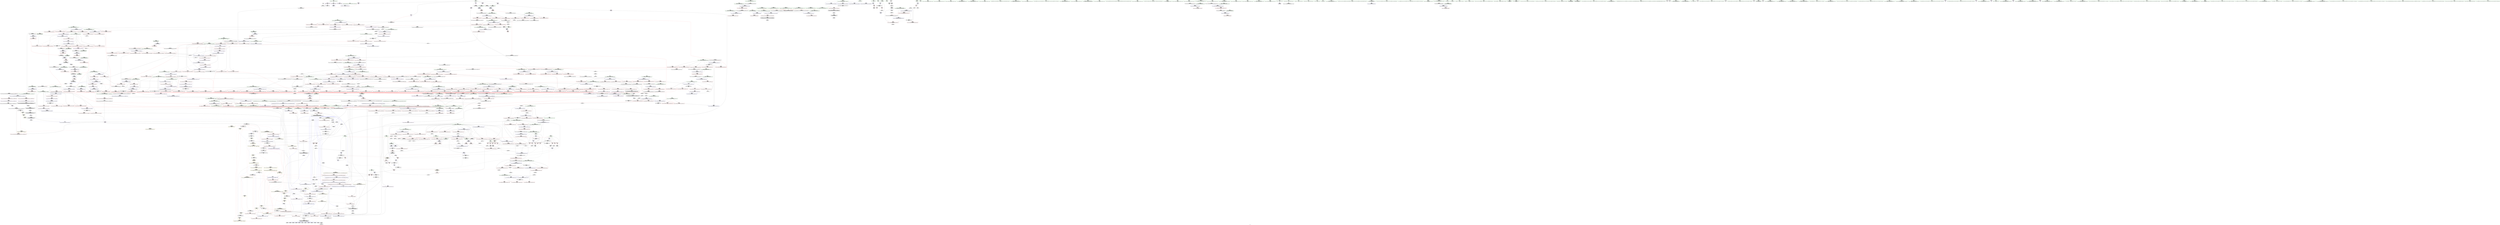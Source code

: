 digraph "SVFG" {
	label="SVFG";

	Node0x55c7bb51f5b0 [shape=record,color=grey,label="{NodeID: 0\nNullPtr}"];
	Node0x55c7bb51f5b0 -> Node0x55c7bb688760[style=solid];
	Node0x55c7bb51f5b0 -> Node0x55c7bb6a2130[style=solid];
	Node0x55c7bb79ad90 [shape=record,color=black,label="{NodeID: 1882\n1277 = PHI(1288, )\n}"];
	Node0x55c7bb79ad90 -> Node0x55c7bb68a500[style=solid];
	Node0x55c7bb690230 [shape=record,color=blue,label="{NodeID: 775\n1071\<--1070\n\<--\n_ZSt4swapIiENSt9enable_ifIXsr6__and_ISt6__not_ISt15__is_tuple_likeIT_EESt21is_move_constructibleIS3_ESt18is_move_assignableIS3_EEE5valueEvE4typeERS3_SC_\n}"];
	Node0x55c7bb690230 -> Node0x55c7bb69d3d0[style=dashed];
	Node0x55c7bb690230 -> Node0x55c7bb690300[style=dashed];
	Node0x55c7bb686da0 [shape=record,color=red,label="{NodeID: 443\n591\<--573\n\<--__first.addr\n_ZSt11__make_heapIPiN9__gnu_cxx5__ops15_Iter_less_iterEEvT_S4_RT0_\n}"];
	Node0x55c7bb686da0 -> Node0x55c7bb689c10[style=solid];
	Node0x55c7bb6c9c50 [shape=record,color=grey,label="{NodeID: 1218\n692 = Binary(690, 691, )\n}"];
	Node0x55c7bb6c9c50 -> Node0x55c7bb6c9ad0[style=solid];
	Node0x55c7bb67a870 [shape=record,color=green,label="{NodeID: 111\n544\<--545\n__comp.addr\<--__comp.addr_field_insensitive\n_ZSt11__sort_heapIPiN9__gnu_cxx5__ops15_Iter_less_iterEEvT_S4_RT0_\n}"];
	Node0x55c7bb67a870 -> Node0x55c7bb686cd0[style=solid];
	Node0x55c7bb67a870 -> Node0x55c7bb6a4790[style=solid];
	Node0x55c7bb69c6d0 [shape=record,color=red,label="{NodeID: 554\n1034\<--994\n\<--__first.addr\n_ZSt21__unguarded_partitionIPiN9__gnu_cxx5__ops15_Iter_less_iterEET_S4_S4_S4_T0_\n}"];
	Node0x55c7bb69c6d0 -> Node0x55c7bb68c3a0[style=solid];
	Node0x55c7bb67f640 [shape=record,color=green,label="{NodeID: 222\n1390\<--1391\nretval\<--retval_field_insensitive\n_ZSt18__next_permutationIPiN9__gnu_cxx5__ops15_Iter_less_iterEEbT_S4_T0_\n}"];
	Node0x55c7bb67f640 -> Node0x55c7bb6a03c0[style=solid];
	Node0x55c7bb67f640 -> Node0x55c7bb692450[style=solid];
	Node0x55c7bb67f640 -> Node0x55c7bb6926c0[style=solid];
	Node0x55c7bb67f640 -> Node0x55c7bb692c70[style=solid];
	Node0x55c7bb67f640 -> Node0x55c7bb692d40[style=solid];
	Node0x55c7bb7401a0 [shape=record,color=yellow,style=double,label="{NodeID: 1772\n2V_3 = CSCHI(MR_2V_2)\npts\{10 \}\nCS[]|{<s0>32|<s1>33}}"];
	Node0x55c7bb7401a0:s0 -> Node0x55c7bb7086e0[style=dashed,color=blue];
	Node0x55c7bb7401a0:s1 -> Node0x55c7bb6fdfa0[style=dashed,color=blue];
	Node0x55c7bb6a2130 [shape=record,color=blue, style = dotted,label="{NodeID: 665\n1532\<--3\nllvm.global_ctors_2\<--dummyVal\nGlob }"];
	Node0x55c7bb68d310 [shape=record,color=purple,label="{NodeID: 333\n754\<--751\nadd.ptr2\<--\n_ZSt13__adjust_heapIPiliN9__gnu_cxx5__ops15_Iter_less_iterEEvT_T0_S5_T1_T2_\n|{<s0>41}}"];
	Node0x55c7bb68d310:s0 -> Node0x55c7bb79be80[style=solid,color=red];
	Node0x55c7bb433450 [shape=record,color=green,label="{NodeID: 1\n7\<--1\n__dso_handle\<--dummyObj\nGlob }"];
	Node0x55c7bb79aed0 [shape=record,color=black,label="{NodeID: 1883\n1308 = PHI(1319, )\n}"];
	Node0x55c7bb79aed0 -> Node0x55c7bb68a6a0[style=solid];
	Node0x55c7bb690300 [shape=record,color=blue,label="{NodeID: 776\n1075\<--1074\n\<--\n_ZSt4swapIiENSt9enable_ifIXsr6__and_ISt6__not_ISt15__is_tuple_likeIT_EESt21is_move_constructibleIS3_ESt18is_move_assignableIS3_EEE5valueEvE4typeERS3_SC_\n|{<s0>65}}"];
	Node0x55c7bb690300:s0 -> Node0x55c7bb740ca0[style=dashed,color=blue];
	Node0x55c7bb686e70 [shape=record,color=red,label="{NodeID: 444\n600\<--573\n\<--__first.addr\n_ZSt11__make_heapIPiN9__gnu_cxx5__ops15_Iter_less_iterEEvT_S4_RT0_\n}"];
	Node0x55c7bb686e70 -> Node0x55c7bb689db0[style=solid];
	Node0x55c7bb6c9dd0 [shape=record,color=grey,label="{NodeID: 1219\n594 = Binary(592, 593, )\n}"];
	Node0x55c7bb6c9dd0 -> Node0x55c7bb6ca250[style=solid];
	Node0x55c7bb67a940 [shape=record,color=green,label="{NodeID: 112\n573\<--574\n__first.addr\<--__first.addr_field_insensitive\n_ZSt11__make_heapIPiN9__gnu_cxx5__ops15_Iter_less_iterEEvT_S4_RT0_\n}"];
	Node0x55c7bb67a940 -> Node0x55c7bb686da0[style=solid];
	Node0x55c7bb67a940 -> Node0x55c7bb686e70[style=solid];
	Node0x55c7bb67a940 -> Node0x55c7bb686f40[style=solid];
	Node0x55c7bb67a940 -> Node0x55c7bb687010[style=solid];
	Node0x55c7bb67a940 -> Node0x55c7bb6a4930[style=solid];
	Node0x55c7bb69c7a0 [shape=record,color=red,label="{NodeID: 555\n1013\<--996\n\<--__last.addr\n_ZSt21__unguarded_partitionIPiN9__gnu_cxx5__ops15_Iter_less_iterEET_S4_S4_S4_T0_\n}"];
	Node0x55c7bb69c7a0 -> Node0x55c7bb68c200[style=solid];
	Node0x55c7bb67f710 [shape=record,color=green,label="{NodeID: 223\n1392\<--1393\n__comp\<--__comp_field_insensitive\n_ZSt18__next_permutationIPiN9__gnu_cxx5__ops15_Iter_less_iterEEbT_S4_T0_\n|{<s0>90|<s1>91}}"];
	Node0x55c7bb67f710:s0 -> Node0x55c7bb79bce0[style=solid,color=red];
	Node0x55c7bb67f710:s1 -> Node0x55c7bb79bce0[style=solid,color=red];
	Node0x55c7bb6a2230 [shape=record,color=blue,label="{NodeID: 666\n47\<--68\nretval\<--\nmain\n}"];
	Node0x55c7bb6a2230 -> Node0x55c7bb68dc00[style=dashed];
	Node0x55c7bb68d3e0 [shape=record,color=purple,label="{NodeID: 334\n763\<--761\nadd.ptr3\<--\n_ZSt13__adjust_heapIPiliN9__gnu_cxx5__ops15_Iter_less_iterEEvT_T0_S5_T1_T2_\n|{<s0>42}}"];
	Node0x55c7bb68d3e0:s0 -> Node0x55c7bb7948b0[style=solid,color=red];
	Node0x55c7bb51edb0 [shape=record,color=green,label="{NodeID: 2\n11\<--1\n.str\<--dummyObj\nGlob }"];
	Node0x55c7bb79afe0 [shape=record,color=black,label="{NodeID: 1884\n1444 = PHI(637, )\n}"];
	Node0x55c7bb6903d0 [shape=record,color=blue,label="{NodeID: 777\n1086\<--1082\n__first.addr\<--__first\n_ZSt16__insertion_sortIPiN9__gnu_cxx5__ops15_Iter_less_iterEEvT_S4_T0_\n}"];
	Node0x55c7bb6903d0 -> Node0x55c7bb69d4a0[style=dashed];
	Node0x55c7bb6903d0 -> Node0x55c7bb69d570[style=dashed];
	Node0x55c7bb6903d0 -> Node0x55c7bb69d640[style=dashed];
	Node0x55c7bb6903d0 -> Node0x55c7bb69d710[style=dashed];
	Node0x55c7bb6903d0 -> Node0x55c7bb69d7e0[style=dashed];
	Node0x55c7bb686f40 [shape=record,color=red,label="{NodeID: 445\n611\<--573\n\<--__first.addr\n_ZSt11__make_heapIPiN9__gnu_cxx5__ops15_Iter_less_iterEEvT_S4_RT0_\n}"];
	Node0x55c7bb686f40 -> Node0x55c7bb68d170[style=solid];
	Node0x55c7bb6c9f50 [shape=record,color=grey,label="{NodeID: 1220\n102 = Binary(101, 74, )\n}"];
	Node0x55c7bb6c9f50 -> Node0x55c7bb6a2570[style=solid];
	Node0x55c7bb67aa10 [shape=record,color=green,label="{NodeID: 113\n575\<--576\n__last.addr\<--__last.addr_field_insensitive\n_ZSt11__make_heapIPiN9__gnu_cxx5__ops15_Iter_less_iterEEvT_S4_RT0_\n}"];
	Node0x55c7bb67aa10 -> Node0x55c7bb6870e0[style=solid];
	Node0x55c7bb67aa10 -> Node0x55c7bb6871b0[style=solid];
	Node0x55c7bb67aa10 -> Node0x55c7bb6a4a00[style=solid];
	Node0x55c7bb69c870 [shape=record,color=red,label="{NodeID: 556\n1018\<--996\n\<--__last.addr\n_ZSt21__unguarded_partitionIPiN9__gnu_cxx5__ops15_Iter_less_iterEET_S4_S4_S4_T0_\n|{<s0>63}}"];
	Node0x55c7bb69c870:s0 -> Node0x55c7bb79be80[style=solid,color=red];
	Node0x55c7bb67f7e0 [shape=record,color=green,label="{NodeID: 224\n1394\<--1395\n__first.addr\<--__first.addr_field_insensitive\n_ZSt18__next_permutationIPiN9__gnu_cxx5__ops15_Iter_less_iterEEbT_S4_T0_\n|{|<s5>93|<s6>95}}"];
	Node0x55c7bb67f7e0 -> Node0x55c7bb6a0490[style=solid];
	Node0x55c7bb67f7e0 -> Node0x55c7bb6a0560[style=solid];
	Node0x55c7bb67f7e0 -> Node0x55c7bb6a0630[style=solid];
	Node0x55c7bb67f7e0 -> Node0x55c7bb6a0700[style=solid];
	Node0x55c7bb67f7e0 -> Node0x55c7bb6922b0[style=solid];
	Node0x55c7bb67f7e0:s5 -> Node0x55c7bb79d470[style=solid,color=red];
	Node0x55c7bb67f7e0:s6 -> Node0x55c7bb79d470[style=solid,color=red];
	Node0x55c7bb6a2300 [shape=record,color=blue,label="{NodeID: 667\n51\<--74\ntest\<--\nmain\n}"];
	Node0x55c7bb6a2300 -> Node0x55c7bb718ae0[style=dashed];
	Node0x55c7bb68d4b0 [shape=record,color=purple,label="{NodeID: 335\n768\<--766\nadd.ptr5\<--\n_ZSt13__adjust_heapIPiliN9__gnu_cxx5__ops15_Iter_less_iterEEvT_T0_S5_T1_T2_\n}"];
	Node0x55c7bb68d4b0 -> Node0x55c7bb6a5d80[style=solid];
	Node0x55c7bb421c90 [shape=record,color=green,label="{NodeID: 3\n13\<--1\n.str.1\<--dummyObj\nGlob }"];
	Node0x55c7bb79b0b0 [shape=record,color=black,label="{NodeID: 1885\n1453 = PHI(637, )\n}"];
	Node0x55c7bb79b0b0 -> Node0x55c7bb6cc1d0[style=solid];
	Node0x55c7bb6904a0 [shape=record,color=blue,label="{NodeID: 778\n1088\<--1083\n__last.addr\<--__last\n_ZSt16__insertion_sortIPiN9__gnu_cxx5__ops15_Iter_less_iterEEvT_S4_T0_\n}"];
	Node0x55c7bb6904a0 -> Node0x55c7bb69d8b0[style=dashed];
	Node0x55c7bb6904a0 -> Node0x55c7bb69d980[style=dashed];
	Node0x55c7bb687010 [shape=record,color=red,label="{NodeID: 446\n619\<--573\n\<--__first.addr\n_ZSt11__make_heapIPiN9__gnu_cxx5__ops15_Iter_less_iterEEvT_S4_RT0_\n|{<s0>36}}"];
	Node0x55c7bb687010:s0 -> Node0x55c7bb793fb0[style=solid,color=red];
	Node0x55c7bb6ca0d0 [shape=record,color=grey,label="{NodeID: 1221\n340 = Binary(339, 341, )\n}"];
	Node0x55c7bb6ca0d0 -> Node0x55c7bb6a3820[style=solid];
	Node0x55c7bb67fcb0 [shape=record,color=green,label="{NodeID: 114\n577\<--578\n__comp.addr\<--__comp.addr_field_insensitive\n_ZSt11__make_heapIPiN9__gnu_cxx5__ops15_Iter_less_iterEEvT_S4_RT0_\n}"];
	Node0x55c7bb67fcb0 -> Node0x55c7bb687280[style=solid];
	Node0x55c7bb67fcb0 -> Node0x55c7bb6a4ad0[style=solid];
	Node0x55c7bb69c940 [shape=record,color=red,label="{NodeID: 557\n1021\<--996\n\<--__last.addr\n_ZSt21__unguarded_partitionIPiN9__gnu_cxx5__ops15_Iter_less_iterEET_S4_S4_S4_T0_\n}"];
	Node0x55c7bb69c940 -> Node0x55c7bb68c2d0[style=solid];
	Node0x55c7bb70fee0 [shape=record,color=black,label="{NodeID: 1332\nMR_2V_2 = PHI(MR_2V_4, MR_2V_1, )\npts\{10 \}\n|{<s0>30}}"];
	Node0x55c7bb70fee0:s0 -> Node0x55c7bb7086e0[style=dashed,color=blue];
	Node0x55c7bb67f8b0 [shape=record,color=green,label="{NodeID: 225\n1396\<--1397\n__last.addr\<--__last.addr_field_insensitive\n_ZSt18__next_permutationIPiN9__gnu_cxx5__ops15_Iter_less_iterEEbT_S4_T0_\n}"];
	Node0x55c7bb67f8b0 -> Node0x55c7bb6a07d0[style=solid];
	Node0x55c7bb67f8b0 -> Node0x55c7bb6a08a0[style=solid];
	Node0x55c7bb67f8b0 -> Node0x55c7bb6a0970[style=solid];
	Node0x55c7bb67f8b0 -> Node0x55c7bb6a0a40[style=solid];
	Node0x55c7bb67f8b0 -> Node0x55c7bb6a0b10[style=solid];
	Node0x55c7bb67f8b0 -> Node0x55c7bb6a0be0[style=solid];
	Node0x55c7bb67f8b0 -> Node0x55c7bb692380[style=solid];
	Node0x55c7bb6a23d0 [shape=record,color=blue,label="{NodeID: 668\n49\<--77\nt\<--dec\nmain\n}"];
	Node0x55c7bb6a23d0 -> Node0x55c7bb68dcd0[style=dashed];
	Node0x55c7bb6a23d0 -> Node0x55c7bb6a23d0[style=dashed];
	Node0x55c7bb71ff10 [shape=record,color=yellow,style=double,label="{NodeID: 1443\n10V_1 = ENCHI(MR_10V_0)\npts\{54 \}\nFun[main]}"];
	Node0x55c7bb71ff10 -> Node0x55c7bb68df40[style=dashed];
	Node0x55c7bb71ff10 -> Node0x55c7bb68e010[style=dashed];
	Node0x55c7bb71ff10 -> Node0x55c7bb68e0e0[style=dashed];
	Node0x55c7bb71ff10 -> Node0x55c7bb68e1b0[style=dashed];
	Node0x55c7bb71ff10 -> Node0x55c7bb68e280[style=dashed];
	Node0x55c7bb68d580 [shape=record,color=purple,label="{NodeID: 336\n790\<--787\nadd.ptr14\<--\n_ZSt13__adjust_heapIPiliN9__gnu_cxx5__ops15_Iter_less_iterEEvT_T0_S5_T1_T2_\n|{<s0>43}}"];
	Node0x55c7bb68d580:s0 -> Node0x55c7bb7948b0[style=solid,color=red];
	Node0x55c7bb520120 [shape=record,color=green,label="{NodeID: 4\n15\<--1\n.str.2\<--dummyObj\nGlob }"];
	Node0x55c7bb79b180 [shape=record,color=black,label="{NodeID: 1886\n182 = PHI(108, )\n0th arg _ZSt4sortIPiEvT_S1_ }"];
	Node0x55c7bb79b180 -> Node0x55c7bb6a2d90[style=solid];
	Node0x55c7bb690570 [shape=record,color=blue,label="{NodeID: 779\n1090\<--1108\n__i\<--add.ptr\n_ZSt16__insertion_sortIPiN9__gnu_cxx5__ops15_Iter_less_iterEEvT_S4_T0_\n}"];
	Node0x55c7bb690570 -> Node0x55c7bb69da50[style=dashed];
	Node0x55c7bb690570 -> Node0x55c7bb69db20[style=dashed];
	Node0x55c7bb690570 -> Node0x55c7bb69dbf0[style=dashed];
	Node0x55c7bb690570 -> Node0x55c7bb69dcc0[style=dashed];
	Node0x55c7bb690570 -> Node0x55c7bb69dd90[style=dashed];
	Node0x55c7bb690570 -> Node0x55c7bb69de60[style=dashed];
	Node0x55c7bb690570 -> Node0x55c7bb69df30[style=dashed];
	Node0x55c7bb690570 -> Node0x55c7bb6907e0[style=dashed];
	Node0x55c7bb690570 -> Node0x55c7bb70d1e0[style=dashed];
	Node0x55c7bb6870e0 [shape=record,color=red,label="{NodeID: 447\n590\<--575\n\<--__last.addr\n_ZSt11__make_heapIPiN9__gnu_cxx5__ops15_Iter_less_iterEEvT_S4_RT0_\n}"];
	Node0x55c7bb6870e0 -> Node0x55c7bb689b40[style=solid];
	Node0x55c7bb6ca250 [shape=record,color=grey,label="{NodeID: 1222\n595 = Binary(594, 275, )\n}"];
	Node0x55c7bb6ca250 -> Node0x55c7bb6ce150[style=solid];
	Node0x55c7bb67fd40 [shape=record,color=green,label="{NodeID: 115\n579\<--580\n__len\<--__len_field_insensitive\n_ZSt11__make_heapIPiN9__gnu_cxx5__ops15_Iter_less_iterEEvT_S4_RT0_\n}"];
	Node0x55c7bb67fd40 -> Node0x55c7bb687350[style=solid];
	Node0x55c7bb67fd40 -> Node0x55c7bb687420[style=solid];
	Node0x55c7bb67fd40 -> Node0x55c7bb6a4ba0[style=solid];
	Node0x55c7bb69ca10 [shape=record,color=red,label="{NodeID: 558\n1026\<--996\n\<--__last.addr\n_ZSt21__unguarded_partitionIPiN9__gnu_cxx5__ops15_Iter_less_iterEET_S4_S4_S4_T0_\n}"];
	Node0x55c7bb69ca10 -> Node0x55c7bb6cd3d0[style=solid];
	Node0x55c7bb7103e0 [shape=record,color=black,label="{NodeID: 1333\nMR_104V_2 = PHI(MR_104V_3, MR_104V_1, )\npts\{580 \}\n}"];
	Node0x55c7bb67f980 [shape=record,color=green,label="{NodeID: 226\n1398\<--1399\n__i\<--__i_field_insensitive\n_ZSt18__next_permutationIPiN9__gnu_cxx5__ops15_Iter_less_iterEEbT_S4_T0_\n}"];
	Node0x55c7bb67f980 -> Node0x55c7bb6a0cb0[style=solid];
	Node0x55c7bb67f980 -> Node0x55c7bb6a0d80[style=solid];
	Node0x55c7bb67f980 -> Node0x55c7bb6a0e50[style=solid];
	Node0x55c7bb67f980 -> Node0x55c7bb6a0f20[style=solid];
	Node0x55c7bb67f980 -> Node0x55c7bb6a0ff0[style=solid];
	Node0x55c7bb67f980 -> Node0x55c7bb6a10c0[style=solid];
	Node0x55c7bb67f980 -> Node0x55c7bb6a1190[style=solid];
	Node0x55c7bb67f980 -> Node0x55c7bb6a1260[style=solid];
	Node0x55c7bb67f980 -> Node0x55c7bb6a1330[style=solid];
	Node0x55c7bb67f980 -> Node0x55c7bb692520[style=solid];
	Node0x55c7bb67f980 -> Node0x55c7bb6925f0[style=solid];
	Node0x55c7bb67f980 -> Node0x55c7bb692790[style=solid];
	Node0x55c7bb67f980 -> Node0x55c7bb692860[style=solid];
	Node0x55c7bb67f980 -> Node0x55c7bb692a00[style=solid];
	Node0x55c7bb6a24a0 [shape=record,color=blue,label="{NodeID: 669\n55\<--68\ni\<--\nmain\n}"];
	Node0x55c7bb6a24a0 -> Node0x55c7bb68e350[style=dashed];
	Node0x55c7bb6a24a0 -> Node0x55c7bb68e420[style=dashed];
	Node0x55c7bb6a24a0 -> Node0x55c7bb68e4f0[style=dashed];
	Node0x55c7bb6a24a0 -> Node0x55c7bb6a2570[style=dashed];
	Node0x55c7bb6a24a0 -> Node0x55c7bb718fe0[style=dashed];
	Node0x55c7bb68d650 [shape=record,color=purple,label="{NodeID: 337\n795\<--793\nadd.ptr16\<--\n_ZSt13__adjust_heapIPiliN9__gnu_cxx5__ops15_Iter_less_iterEEvT_T0_S5_T1_T2_\n}"];
	Node0x55c7bb68d650 -> Node0x55c7bb6a5ff0[style=solid];
	Node0x55c7bb520d20 [shape=record,color=green,label="{NodeID: 5\n18\<--1\n\<--dummyObj\nCan only get source location for instruction, argument, global var or function.}"];
	Node0x55c7bb79b250 [shape=record,color=black,label="{NodeID: 1887\n183 = PHI(107, )\n1st arg _ZSt4sortIPiEvT_S1_ }"];
	Node0x55c7bb79b250 -> Node0x55c7bb6a2e60[style=solid];
	Node0x55c7bb690640 [shape=record,color=blue,label="{NodeID: 780\n1092\<--1121\n__val\<--\n_ZSt16__insertion_sortIPiN9__gnu_cxx5__ops15_Iter_less_iterEEvT_S4_T0_\n}"];
	Node0x55c7bb690640 -> Node0x55c7bb69e0d0[style=dashed];
	Node0x55c7bb690640 -> Node0x55c7bb7153e0[style=dashed];
	Node0x55c7bb6871b0 [shape=record,color=red,label="{NodeID: 448\n599\<--575\n\<--__last.addr\n_ZSt11__make_heapIPiN9__gnu_cxx5__ops15_Iter_less_iterEEvT_S4_RT0_\n}"];
	Node0x55c7bb6871b0 -> Node0x55c7bb689ce0[style=solid];
	Node0x55c7bb6ca3d0 [shape=record,color=grey,label="{NodeID: 1223\n137 = Binary(132, 136, )\n}"];
	Node0x55c7bb6ca3d0 -> Node0x55c7bb6c7e50[style=solid];
	Node0x55c7bb67fe10 [shape=record,color=green,label="{NodeID: 116\n581\<--582\n__parent\<--__parent_field_insensitive\n_ZSt11__make_heapIPiN9__gnu_cxx5__ops15_Iter_less_iterEEvT_S4_RT0_\n}"];
	Node0x55c7bb67fe10 -> Node0x55c7bb6874f0[style=solid];
	Node0x55c7bb67fe10 -> Node0x55c7bb6875c0[style=solid];
	Node0x55c7bb67fe10 -> Node0x55c7bb687690[style=solid];
	Node0x55c7bb67fe10 -> Node0x55c7bb687760[style=solid];
	Node0x55c7bb67fe10 -> Node0x55c7bb6a4c70[style=solid];
	Node0x55c7bb67fe10 -> Node0x55c7bb6a4e10[style=solid];
	Node0x55c7bb69cae0 [shape=record,color=red,label="{NodeID: 559\n1032\<--996\n\<--__last.addr\n_ZSt21__unguarded_partitionIPiN9__gnu_cxx5__ops15_Iter_less_iterEET_S4_S4_S4_T0_\n|{<s0>64}}"];
	Node0x55c7bb69cae0:s0 -> Node0x55c7bb795a40[style=solid,color=red];
	Node0x55c7bb7108e0 [shape=record,color=black,label="{NodeID: 1334\nMR_106V_2 = PHI(MR_106V_4, MR_106V_1, )\npts\{582 \}\n}"];
	Node0x55c7bb67fa50 [shape=record,color=green,label="{NodeID: 227\n1400\<--1401\n__ii\<--__ii_field_insensitive\n_ZSt18__next_permutationIPiN9__gnu_cxx5__ops15_Iter_less_iterEEbT_S4_T0_\n}"];
	Node0x55c7bb67fa50 -> Node0x55c7bb6a1400[style=solid];
	Node0x55c7bb67fa50 -> Node0x55c7bb6a14d0[style=solid];
	Node0x55c7bb67fa50 -> Node0x55c7bb692930[style=solid];
	Node0x55c7bb6a2570 [shape=record,color=blue,label="{NodeID: 670\n55\<--102\ni\<--inc\nmain\n}"];
	Node0x55c7bb6a2570 -> Node0x55c7bb68e350[style=dashed];
	Node0x55c7bb6a2570 -> Node0x55c7bb68e420[style=dashed];
	Node0x55c7bb6a2570 -> Node0x55c7bb68e4f0[style=dashed];
	Node0x55c7bb6a2570 -> Node0x55c7bb6a2570[style=dashed];
	Node0x55c7bb6a2570 -> Node0x55c7bb718fe0[style=dashed];
	Node0x55c7bb68d720 [shape=record,color=purple,label="{NodeID: 338\n867\<--865\nadd.ptr\<--\n_ZSt11__push_heapIPiliN9__gnu_cxx5__ops14_Iter_less_valEEvT_T0_S5_T1_RT2_\n|{<s0>48}}"];
	Node0x55c7bb68d720:s0 -> Node0x55c7bb796830[style=solid,color=red];
	Node0x55c7bb520720 [shape=record,color=green,label="{NodeID: 6\n68\<--1\n\<--dummyObj\nCan only get source location for instruction, argument, global var or function.}"];
	Node0x55c7bb79b320 [shape=record,color=black,label="{NodeID: 1888\n445 = PHI(343, )\n0th arg _ZSt27__unguarded_partition_pivotIPiN9__gnu_cxx5__ops15_Iter_less_iterEET_S4_S4_T0_ }"];
	Node0x55c7bb79b320 -> Node0x55c7bb6a3f70[style=solid];
	Node0x55c7bb690710 [shape=record,color=blue,label="{NodeID: 781\n1132\<--1131\n\<--\n_ZSt16__insertion_sortIPiN9__gnu_cxx5__ops15_Iter_less_iterEEvT_S4_T0_\n}"];
	Node0x55c7bb690710 -> Node0x55c7bb7149e0[style=dashed];
	Node0x55c7bb687280 [shape=record,color=red,label="{NodeID: 449\n624\<--577\n\<--__comp.addr\n_ZSt11__make_heapIPiN9__gnu_cxx5__ops15_Iter_less_iterEEvT_S4_RT0_\n}"];
	Node0x55c7bb6ca550 [shape=record,color=grey,label="{NodeID: 1224\n789 = Binary(788, 557, )\n}"];
	Node0x55c7bb67fee0 [shape=record,color=green,label="{NodeID: 117\n583\<--584\n__value\<--__value_field_insensitive\n_ZSt11__make_heapIPiN9__gnu_cxx5__ops15_Iter_less_iterEEvT_S4_RT0_\n|{|<s1>35}}"];
	Node0x55c7bb67fee0 -> Node0x55c7bb6a4d40[style=solid];
	Node0x55c7bb67fee0:s1 -> Node0x55c7bb7948b0[style=solid,color=red];
	Node0x55c7bb69cbb0 [shape=record,color=red,label="{NodeID: 560\n1006\<--998\n\<--__pivot.addr\n_ZSt21__unguarded_partitionIPiN9__gnu_cxx5__ops15_Iter_less_iterEET_S4_S4_S4_T0_\n|{<s0>62}}"];
	Node0x55c7bb69cbb0:s0 -> Node0x55c7bb79be80[style=solid,color=red];
	Node0x55c7bb710de0 [shape=record,color=black,label="{NodeID: 1335\nMR_108V_2 = PHI(MR_108V_4, MR_108V_1, )\npts\{584 \}\n}"];
	Node0x55c7bb67fb20 [shape=record,color=green,label="{NodeID: 228\n1402\<--1403\n__j\<--__j_field_insensitive\n_ZSt18__next_permutationIPiN9__gnu_cxx5__ops15_Iter_less_iterEEbT_S4_T0_\n}"];
	Node0x55c7bb67fb20 -> Node0x55c7bb6a15a0[style=solid];
	Node0x55c7bb67fb20 -> Node0x55c7bb6a1670[style=solid];
	Node0x55c7bb67fb20 -> Node0x55c7bb692ad0[style=solid];
	Node0x55c7bb67fb20 -> Node0x55c7bb692ba0[style=solid];
	Node0x55c7bb6a2640 [shape=record,color=blue,label="{NodeID: 671\n57\<--113\nans\<--\nmain\n}"];
	Node0x55c7bb6a2640 -> Node0x55c7bb702bc0[style=dashed];
	Node0x55c7bb68d7f0 [shape=record,color=purple,label="{NodeID: 339\n877\<--875\nadd.ptr1\<--\n_ZSt11__push_heapIPiliN9__gnu_cxx5__ops14_Iter_less_valEEvT_T0_S5_T1_RT2_\n|{<s0>49}}"];
	Node0x55c7bb68d7f0:s0 -> Node0x55c7bb7948b0[style=solid,color=red];
	Node0x55c7bb677800 [shape=record,color=green,label="{NodeID: 7\n74\<--1\n\<--dummyObj\nCan only get source location for instruction, argument, global var or function.}"];
	Node0x55c7bb79b3f0 [shape=record,color=black,label="{NodeID: 1889\n446 = PHI(344, )\n1st arg _ZSt27__unguarded_partition_pivotIPiN9__gnu_cxx5__ops15_Iter_less_iterEET_S4_S4_T0_ }"];
	Node0x55c7bb79b3f0 -> Node0x55c7bb6a4040[style=solid];
	Node0x55c7bb6907e0 [shape=record,color=blue,label="{NodeID: 782\n1090\<--1145\n__i\<--incdec.ptr\n_ZSt16__insertion_sortIPiN9__gnu_cxx5__ops15_Iter_less_iterEEvT_S4_T0_\n}"];
	Node0x55c7bb6907e0 -> Node0x55c7bb69da50[style=dashed];
	Node0x55c7bb6907e0 -> Node0x55c7bb69db20[style=dashed];
	Node0x55c7bb6907e0 -> Node0x55c7bb69dbf0[style=dashed];
	Node0x55c7bb6907e0 -> Node0x55c7bb69dcc0[style=dashed];
	Node0x55c7bb6907e0 -> Node0x55c7bb69dd90[style=dashed];
	Node0x55c7bb6907e0 -> Node0x55c7bb69de60[style=dashed];
	Node0x55c7bb6907e0 -> Node0x55c7bb69df30[style=dashed];
	Node0x55c7bb6907e0 -> Node0x55c7bb6907e0[style=dashed];
	Node0x55c7bb6907e0 -> Node0x55c7bb70d1e0[style=dashed];
	Node0x55c7bb687350 [shape=record,color=red,label="{NodeID: 450\n606\<--579\n\<--__len\n_ZSt11__make_heapIPiN9__gnu_cxx5__ops15_Iter_less_iterEEvT_S4_RT0_\n}"];
	Node0x55c7bb687350 -> Node0x55c7bb6c8a50[style=solid];
	Node0x55c7bb6ca6d0 [shape=record,color=grey,label="{NodeID: 1225\n798 = Binary(797, 557, )\n}"];
	Node0x55c7bb6ca6d0 -> Node0x55c7bb6a60c0[style=solid];
	Node0x55c7bb67ffb0 [shape=record,color=green,label="{NodeID: 118\n585\<--586\nagg.tmp\<--agg.tmp_field_insensitive\n_ZSt11__make_heapIPiN9__gnu_cxx5__ops15_Iter_less_iterEEvT_S4_RT0_\n}"];
	Node0x55c7bb69cc80 [shape=record,color=red,label="{NodeID: 561\n1017\<--998\n\<--__pivot.addr\n_ZSt21__unguarded_partitionIPiN9__gnu_cxx5__ops15_Iter_less_iterEET_S4_S4_S4_T0_\n|{<s0>63}}"];
	Node0x55c7bb69cc80:s0 -> Node0x55c7bb79bdb0[style=solid,color=red];
	Node0x55c7bb7112e0 [shape=record,color=black,label="{NodeID: 1336\nMR_2V_5 = PHI(MR_2V_4, MR_2V_2, MR_2V_2, )\npts\{10 \}\n|{|<s1>47}}"];
	Node0x55c7bb7112e0 -> Node0x55c7bb699d60[style=dashed];
	Node0x55c7bb7112e0:s1 -> Node0x55c7bb7126e0[style=dashed,color=red];
	Node0x55c7bb67fbf0 [shape=record,color=green,label="{NodeID: 229\n1404\<--1405\nagg.tmp\<--agg.tmp_field_insensitive\n_ZSt18__next_permutationIPiN9__gnu_cxx5__ops15_Iter_less_iterEEbT_S4_T0_\n}"];
	Node0x55c7bb6a2710 [shape=record,color=blue,label="{NodeID: 672\n59\<--68\ncur\<--\nmain\n}"];
	Node0x55c7bb6a2710 -> Node0x55c7bb6fe6c0[style=dashed];
	Node0x55c7bb68d8c0 [shape=record,color=purple,label="{NodeID: 340\n882\<--880\nadd.ptr3\<--\n_ZSt11__push_heapIPiliN9__gnu_cxx5__ops14_Iter_less_valEEvT_T0_S5_T1_RT2_\n}"];
	Node0x55c7bb68d8c0 -> Node0x55c7bb6a6810[style=solid];
	Node0x55c7bb677890 [shape=record,color=green,label="{NodeID: 8\n78\<--1\n\<--dummyObj\nCan only get source location for instruction, argument, global var or function.}"];
	Node0x55c7bb79b4c0 [shape=record,color=black,label="{NodeID: 1890\n1320 = PHI(1305, )\n0th arg _ZNSt20__copy_move_backwardILb1ELb1ESt26random_access_iterator_tagE13__copy_move_bIiEEPT_PKS3_S6_S4_ }"];
	Node0x55c7bb79b4c0 -> Node0x55c7bb691c30[style=solid];
	Node0x55c7bb6908b0 [shape=record,color=blue,label="{NodeID: 783\n1154\<--1150\n__first.addr\<--__first\n_ZSt26__unguarded_insertion_sortIPiN9__gnu_cxx5__ops15_Iter_less_iterEEvT_S4_T0_\n}"];
	Node0x55c7bb6908b0 -> Node0x55c7bb69e1a0[style=dashed];
	Node0x55c7bb687420 [shape=record,color=red,label="{NodeID: 451\n621\<--579\n\<--__len\n_ZSt11__make_heapIPiN9__gnu_cxx5__ops15_Iter_less_iterEEvT_S4_RT0_\n|{<s0>36}}"];
	Node0x55c7bb687420:s0 -> Node0x55c7bb7942b0[style=solid,color=red];
	Node0x55c7bb6ca850 [shape=record,color=grey,label="{NodeID: 1226\n273 = Binary(271, 272, )\n}"];
	Node0x55c7bb6ca850 -> Node0x55c7bb6c9650[style=solid];
	Node0x55c7bb680080 [shape=record,color=green,label="{NodeID: 119\n615\<--616\n_ZSt4moveIRiEONSt16remove_referenceIT_E4typeEOS2_\<--_ZSt4moveIRiEONSt16remove_referenceIT_E4typeEOS2__field_insensitive\n}"];
	Node0x55c7bb69cd50 [shape=record,color=red,label="{NodeID: 562\n1047\<--1041\n\<--__a.addr\n_ZSt9iter_swapIPiS0_EvT_T0_\n|{<s0>65}}"];
	Node0x55c7bb69cd50:s0 -> Node0x55c7bb79bf50[style=solid,color=red];
	Node0x55c7bb7117e0 [shape=record,color=black,label="{NodeID: 1337\nMR_135V_6 = PHI(MR_135V_5, MR_135V_3, MR_135V_3, )\npts\{716 \}\n}"];
	Node0x55c7bb7117e0 -> Node0x55c7bb698ec0[style=dashed];
	Node0x55c7bb687e10 [shape=record,color=green,label="{NodeID: 230\n1406\<--1407\nundef.agg.tmp\<--undef.agg.tmp_field_insensitive\n_ZSt18__next_permutationIPiN9__gnu_cxx5__ops15_Iter_less_iterEEbT_S4_T0_\n}"];
	Node0x55c7bb740ca0 [shape=record,color=yellow,style=double,label="{NodeID: 1780\n2V_2 = CSCHI(MR_2V_1)\npts\{10 \}\nCS[]|{<s0>53|<s1>55|<s2>56|<s3>58|<s4>60|<s5>61|<s6>64|<s7>92|<s8>97}}"];
	Node0x55c7bb740ca0:s0 -> Node0x55c7bb7095e0[style=dashed,color=blue];
	Node0x55c7bb740ca0:s1 -> Node0x55c7bb7095e0[style=dashed,color=blue];
	Node0x55c7bb740ca0:s2 -> Node0x55c7bb7095e0[style=dashed,color=blue];
	Node0x55c7bb740ca0:s3 -> Node0x55c7bb7095e0[style=dashed,color=blue];
	Node0x55c7bb740ca0:s4 -> Node0x55c7bb7095e0[style=dashed,color=blue];
	Node0x55c7bb740ca0:s5 -> Node0x55c7bb7095e0[style=dashed,color=blue];
	Node0x55c7bb740ca0:s6 -> Node0x55c7bb70aee0[style=dashed,color=blue];
	Node0x55c7bb740ca0:s7 -> Node0x55c7bb741640[style=dashed,color=blue];
	Node0x55c7bb740ca0:s8 -> Node0x55c7bb70e0e0[style=dashed,color=blue];
	Node0x55c7bb6a27e0 [shape=record,color=blue,label="{NodeID: 673\n61\<--68\ni8\<--\nmain\n}"];
	Node0x55c7bb6a27e0 -> Node0x55c7bb6febc0[style=dashed];
	Node0x55c7bb68d990 [shape=record,color=purple,label="{NodeID: 341\n895\<--893\nadd.ptr7\<--\n_ZSt11__push_heapIPiliN9__gnu_cxx5__ops14_Iter_less_valEEvT_T0_S5_T1_RT2_\n}"];
	Node0x55c7bb68d990 -> Node0x55c7bb6a6a80[style=solid];
	Node0x55c7bb677920 [shape=record,color=green,label="{NodeID: 9\n113\<--1\n\<--dummyObj\nCan only get source location for instruction, argument, global var or function.}"];
	Node0x55c7bb79b590 [shape=record,color=black,label="{NodeID: 1891\n1321 = PHI(1306, )\n1st arg _ZNSt20__copy_move_backwardILb1ELb1ESt26random_access_iterator_tagE13__copy_move_bIiEEPT_PKS3_S6_S4_ }"];
	Node0x55c7bb79b590 -> Node0x55c7bb691d00[style=solid];
	Node0x55c7bb690980 [shape=record,color=blue,label="{NodeID: 784\n1156\<--1151\n__last.addr\<--__last\n_ZSt26__unguarded_insertion_sortIPiN9__gnu_cxx5__ops15_Iter_less_iterEEvT_S4_T0_\n}"];
	Node0x55c7bb690980 -> Node0x55c7bb69e270[style=dashed];
	Node0x55c7bb6874f0 [shape=record,color=red,label="{NodeID: 452\n612\<--581\n\<--__parent\n_ZSt11__make_heapIPiN9__gnu_cxx5__ops15_Iter_less_iterEEvT_S4_RT0_\n}"];
	Node0x55c7bb6ca9d0 [shape=record,color=grey,label="{NodeID: 1227\n753 = Binary(752, 557, )\n}"];
	Node0x55c7bb680150 [shape=record,color=green,label="{NodeID: 120\n626\<--627\n_ZSt13__adjust_heapIPiliN9__gnu_cxx5__ops15_Iter_less_iterEEvT_T0_S5_T1_T2_\<--_ZSt13__adjust_heapIPiliN9__gnu_cxx5__ops15_Iter_less_iterEEvT_T0_S5_T1_T2__field_insensitive\n}"];
	Node0x55c7bb69ce20 [shape=record,color=red,label="{NodeID: 563\n1048\<--1043\n\<--__b.addr\n_ZSt9iter_swapIPiS0_EvT_T0_\n|{<s0>65}}"];
	Node0x55c7bb69ce20:s0 -> Node0x55c7bb79c020[style=solid,color=red];
	Node0x55c7bb711ce0 [shape=record,color=black,label="{NodeID: 1338\nMR_143V_8 = PHI(MR_143V_7, MR_143V_3, MR_143V_3, )\npts\{724 \}\n}"];
	Node0x55c7bb687ee0 [shape=record,color=green,label="{NodeID: 231\n1408\<--1409\nagg.tmp12\<--agg.tmp12_field_insensitive\n_ZSt18__next_permutationIPiN9__gnu_cxx5__ops15_Iter_less_iterEEbT_S4_T0_\n}"];
	Node0x55c7bb6a28b0 [shape=record,color=blue,label="{NodeID: 674\n65\<--125\nref.tmp\<--sub12\nmain\n|{|<s2>8}}"];
	Node0x55c7bb6a28b0 -> Node0x55c7bb68ed10[style=dashed];
	Node0x55c7bb6a28b0 -> Node0x55c7bb707ce0[style=dashed];
	Node0x55c7bb6a28b0:s2 -> Node0x55c7bb7229f0[style=dashed,color=red];
	Node0x55c7bb68da60 [shape=record,color=purple,label="{NodeID: 342\n1347\<--1344\nadd.ptr\<--\n_ZNSt20__copy_move_backwardILb1ELb1ESt26random_access_iterator_tagE13__copy_move_bIiEEPT_PKS3_S6_S4_\n}"];
	Node0x55c7bb68da60 -> Node0x55c7bb68a9e0[style=solid];
	Node0x55c7bb6779b0 [shape=record,color=green,label="{NodeID: 10\n275\<--1\n\<--dummyObj\nCan only get source location for instruction, argument, global var or function.}"];
	Node0x55c7bb79b660 [shape=record,color=black,label="{NodeID: 1892\n1322 = PHI(1307, )\n2nd arg _ZNSt20__copy_move_backwardILb1ELb1ESt26random_access_iterator_tagE13__copy_move_bIiEEPT_PKS3_S6_S4_ }"];
	Node0x55c7bb79b660 -> Node0x55c7bb691dd0[style=solid];
	Node0x55c7bb690a50 [shape=record,color=blue,label="{NodeID: 785\n1158\<--1168\n__i\<--\n_ZSt26__unguarded_insertion_sortIPiN9__gnu_cxx5__ops15_Iter_less_iterEEvT_S4_T0_\n}"];
	Node0x55c7bb690a50 -> Node0x55c7bb709ae0[style=dashed];
	Node0x55c7bb6875c0 [shape=record,color=red,label="{NodeID: 453\n620\<--581\n\<--__parent\n_ZSt11__make_heapIPiN9__gnu_cxx5__ops15_Iter_less_iterEEvT_S4_RT0_\n|{<s0>36}}"];
	Node0x55c7bb6875c0:s0 -> Node0x55c7bb794130[style=solid,color=red];
	Node0x55c7bb6cab50 [shape=record,color=grey,label="{NodeID: 1228\n758 = Binary(757, 341, )\n}"];
	Node0x55c7bb6cab50 -> Node0x55c7bb6a5cb0[style=solid];
	Node0x55c7bb680250 [shape=record,color=green,label="{NodeID: 121\n641\<--642\nthis.addr\<--this.addr_field_insensitive\n_ZNK9__gnu_cxx5__ops15_Iter_less_iterclIPiS3_EEbT_T0_\n}"];
	Node0x55c7bb680250 -> Node0x55c7bb6879d0[style=solid];
	Node0x55c7bb680250 -> Node0x55c7bb6a4ee0[style=solid];
	Node0x55c7bb69cef0 [shape=record,color=red,label="{NodeID: 564\n1064\<--1056\n\<--__a.addr\n_ZSt4swapIiENSt9enable_ifIXsr6__and_ISt6__not_ISt15__is_tuple_likeIT_EESt21is_move_constructibleIS3_ESt18is_move_assignableIS3_EEE5valueEvE4typeERS3_SC_\n|{<s0>66}}"];
	Node0x55c7bb69cef0:s0 -> Node0x55c7bb7948b0[style=solid,color=red];
	Node0x55c7bb7121e0 [shape=record,color=black,label="{NodeID: 1339\nMR_2V_4 = PHI(MR_2V_5, MR_2V_3, )\npts\{10 \}\n|{<s0>18}}"];
	Node0x55c7bb7121e0:s0 -> Node0x55c7bb7008c0[style=dashed,color=blue];
	Node0x55c7bb687fb0 [shape=record,color=green,label="{NodeID: 232\n1410\<--1411\nundef.agg.tmp13\<--undef.agg.tmp13_field_insensitive\n_ZSt18__next_permutationIPiN9__gnu_cxx5__ops15_Iter_less_iterEEbT_S4_T0_\n}"];
	Node0x55c7bb6a2980 [shape=record,color=blue,label="{NodeID: 675\n63\<--130\nnearest\<--\nmain\n}"];
	Node0x55c7bb6a2980 -> Node0x55c7bb68eb70[style=dashed];
	Node0x55c7bb6a2980 -> Node0x55c7bb68ec40[style=dashed];
	Node0x55c7bb6a2980 -> Node0x55c7bb6ff0c0[style=dashed];
	Node0x55c7bb68db30 [shape=record,color=purple,label="{NodeID: 343\n1360\<--1357\nadd.ptr2\<--\n_ZNSt20__copy_move_backwardILb1ELb1ESt26random_access_iterator_tagE13__copy_move_bIiEEPT_PKS3_S6_S4_\n}"];
	Node0x55c7bb68db30 -> Node0x55c7bb68ab80[style=solid];
	Node0x55c7bb6781f0 [shape=record,color=green,label="{NodeID: 11\n280\<--1\n\<--dummyObj\nCan only get source location for instruction, argument, global var or function.}"];
	Node0x55c7bb79b730 [shape=record,color=black,label="{NodeID: 1893\n658 = PHI(523, 562, )\n0th arg _ZSt10__pop_heapIPiN9__gnu_cxx5__ops15_Iter_less_iterEEvT_S4_S4_RT0_ }"];
	Node0x55c7bb79b730 -> Node0x55c7bb6a5150[style=solid];
	Node0x55c7bb690b20 [shape=record,color=blue,label="{NodeID: 786\n1158\<--1180\n__i\<--incdec.ptr\n_ZSt26__unguarded_insertion_sortIPiN9__gnu_cxx5__ops15_Iter_less_iterEEvT_S4_T0_\n}"];
	Node0x55c7bb690b20 -> Node0x55c7bb709ae0[style=dashed];
	Node0x55c7bb687690 [shape=record,color=red,label="{NodeID: 454\n628\<--581\n\<--__parent\n_ZSt11__make_heapIPiN9__gnu_cxx5__ops15_Iter_less_iterEEvT_S4_RT0_\n}"];
	Node0x55c7bb687690 -> Node0x55c7bb6ccdd0[style=solid];
	Node0x55c7bb6cacd0 [shape=record,color=grey,label="{NodeID: 1229\n279 = Binary(276, 280, )\n|{<s0>17}}"];
	Node0x55c7bb6cacd0:s0 -> Node0x55c7bb79d6e0[style=solid,color=red];
	Node0x55c7bb680320 [shape=record,color=green,label="{NodeID: 122\n643\<--644\n__it1.addr\<--__it1.addr_field_insensitive\n_ZNK9__gnu_cxx5__ops15_Iter_less_iterclIPiS3_EEbT_T0_\n}"];
	Node0x55c7bb680320 -> Node0x55c7bb687aa0[style=solid];
	Node0x55c7bb680320 -> Node0x55c7bb6a4fb0[style=solid];
	Node0x55c7bb69cfc0 [shape=record,color=red,label="{NodeID: 565\n1071\<--1056\n\<--__a.addr\n_ZSt4swapIiENSt9enable_ifIXsr6__and_ISt6__not_ISt15__is_tuple_likeIT_EESt21is_move_constructibleIS3_ESt18is_move_assignableIS3_EEE5valueEvE4typeERS3_SC_\n}"];
	Node0x55c7bb69cfc0 -> Node0x55c7bb690230[style=solid];
	Node0x55c7bb7126e0 [shape=record,color=black,label="{NodeID: 1340\nMR_2V_2 = PHI(MR_2V_3, MR_2V_1, )\npts\{10 \}\n|{|<s4>48}}"];
	Node0x55c7bb7126e0 -> Node0x55c7bb69ab30[style=dashed];
	Node0x55c7bb7126e0 -> Node0x55c7bb69ac00[style=dashed];
	Node0x55c7bb7126e0 -> Node0x55c7bb6a6810[style=dashed];
	Node0x55c7bb7126e0 -> Node0x55c7bb6a6a80[style=dashed];
	Node0x55c7bb7126e0:s4 -> Node0x55c7bb707330[style=dashed,color=red];
	Node0x55c7bb688080 [shape=record,color=green,label="{NodeID: 233\n1463\<--1464\n_ZSt19__iterator_categoryIPiENSt15iterator_traitsIT_E17iterator_categoryERKS2_\<--_ZSt19__iterator_categoryIPiENSt15iterator_traitsIT_E17iterator_categoryERKS2__field_insensitive\n}"];
	Node0x55c7bb6a2a50 [shape=record,color=blue,label="{NodeID: 676\n59\<--146\ncur\<--add\nmain\n}"];
	Node0x55c7bb6a2a50 -> Node0x55c7bb6fe6c0[style=dashed];
	Node0x55c7bb68dc00 [shape=record,color=red,label="{NodeID: 344\n173\<--47\n\<--retval\nmain\n}"];
	Node0x55c7bb68dc00 -> Node0x55c7bb688d70[style=solid];
	Node0x55c7bb678280 [shape=record,color=green,label="{NodeID: 12\n326\<--1\n\<--dummyObj\nCan only get source location for instruction, argument, global var or function.}"];
	Node0x55c7bb79b800 [shape=record,color=black,label="{NodeID: 1894\n659 = PHI(524, 563, )\n1st arg _ZSt10__pop_heapIPiN9__gnu_cxx5__ops15_Iter_less_iterEEvT_S4_S4_RT0_ }"];
	Node0x55c7bb79b800 -> Node0x55c7bb6a5220[style=solid];
	Node0x55c7bb690bf0 [shape=record,color=blue,label="{NodeID: 787\n1188\<--1185\n__first.addr\<--__first\n_ZSt13move_backwardIPiS0_ET0_T_S2_S1_\n}"];
	Node0x55c7bb690bf0 -> Node0x55c7bb69e5b0[style=dashed];
	Node0x55c7bb687760 [shape=record,color=red,label="{NodeID: 455\n632\<--581\n\<--__parent\n_ZSt11__make_heapIPiN9__gnu_cxx5__ops15_Iter_less_iterEEvT_S4_RT0_\n}"];
	Node0x55c7bb687760 -> Node0x55c7bb6c7fd0[style=solid];
	Node0x55c7bb6cae50 [shape=record,color=grey,label="{NodeID: 1230\n774 = Binary(773, 557, )\n}"];
	Node0x55c7bb6cae50 -> Node0x55c7bb6ce750[style=solid];
	Node0x55c7bb6803f0 [shape=record,color=green,label="{NodeID: 123\n645\<--646\n__it2.addr\<--__it2.addr_field_insensitive\n_ZNK9__gnu_cxx5__ops15_Iter_less_iterclIPiS3_EEbT_T0_\n}"];
	Node0x55c7bb6803f0 -> Node0x55c7bb687b70[style=solid];
	Node0x55c7bb6803f0 -> Node0x55c7bb6a5080[style=solid];
	Node0x55c7bb69d090 [shape=record,color=red,label="{NodeID: 566\n1068\<--1058\n\<--__b.addr\n_ZSt4swapIiENSt9enable_ifIXsr6__and_ISt6__not_ISt15__is_tuple_likeIT_EESt21is_move_constructibleIS3_ESt18is_move_assignableIS3_EEE5valueEvE4typeERS3_SC_\n|{<s0>67}}"];
	Node0x55c7bb69d090:s0 -> Node0x55c7bb7948b0[style=solid,color=red];
	Node0x55c7bb712be0 [shape=record,color=black,label="{NodeID: 1341\nMR_154V_3 = PHI(MR_154V_4, MR_154V_2, )\npts\{841 \}\n}"];
	Node0x55c7bb712be0 -> Node0x55c7bb69a3e0[style=dashed];
	Node0x55c7bb712be0 -> Node0x55c7bb69a4b0[style=dashed];
	Node0x55c7bb712be0 -> Node0x55c7bb69a650[style=dashed];
	Node0x55c7bb712be0 -> Node0x55c7bb6a68e0[style=dashed];
	Node0x55c7bb688150 [shape=record,color=green,label="{NodeID: 234\n1466\<--1467\n_ZSt9__reverseIPiEvT_S1_St26random_access_iterator_tag\<--_ZSt9__reverseIPiEvT_S1_St26random_access_iterator_tag_field_insensitive\n}"];
	Node0x55c7bb741220 [shape=record,color=yellow,style=double,label="{NodeID: 1784\n2V_2 = CSCHI(MR_2V_1)\npts\{10 \}\nCS[]|{<s0>71|<s1>71}}"];
	Node0x55c7bb741220:s0 -> Node0x55c7bb69e0d0[style=dashed,color=blue];
	Node0x55c7bb741220:s1 -> Node0x55c7bb690710[style=dashed,color=blue];
	Node0x55c7bb6a2b20 [shape=record,color=blue,label="{NodeID: 677\n61\<--150\ni8\<--inc21\nmain\n}"];
	Node0x55c7bb6a2b20 -> Node0x55c7bb6febc0[style=dashed];
	Node0x55c7bb68dcd0 [shape=record,color=red,label="{NodeID: 345\n76\<--49\n\<--t\nmain\n}"];
	Node0x55c7bb68dcd0 -> Node0x55c7bb6cb450[style=solid];
	Node0x55c7bb68dcd0 -> Node0x55c7bb6cde50[style=solid];
	Node0x55c7bb678310 [shape=record,color=green,label="{NodeID: 13\n330\<--1\n\<--dummyObj\nCan only get source location for instruction, argument, global var or function.|{<s0>40}}"];
	Node0x55c7bb678310:s0 -> Node0x55c7bb794130[style=solid,color=red];
	Node0x55c7bb79b8d0 [shape=record,color=black,label="{NodeID: 1895\n660 = PHI(525, 564, )\n2nd arg _ZSt10__pop_heapIPiN9__gnu_cxx5__ops15_Iter_less_iterEEvT_S4_S4_RT0_ }"];
	Node0x55c7bb79b8d0 -> Node0x55c7bb6a52f0[style=solid];
	Node0x55c7bb690cc0 [shape=record,color=blue,label="{NodeID: 788\n1190\<--1186\n__last.addr\<--__last\n_ZSt13move_backwardIPiS0_ET0_T_S2_S1_\n}"];
	Node0x55c7bb690cc0 -> Node0x55c7bb69e680[style=dashed];
	Node0x55c7bb687830 [shape=record,color=red,label="{NodeID: 456\n617\<--614\n\<--call\n_ZSt11__make_heapIPiN9__gnu_cxx5__ops15_Iter_less_iterEEvT_S4_RT0_\n}"];
	Node0x55c7bb687830 -> Node0x55c7bb6a4d40[style=solid];
	Node0x55c7bb6cafd0 [shape=record,color=grey,label="{NodeID: 1231\n780 = Binary(779, 280, )\n}"];
	Node0x55c7bb6cafd0 -> Node0x55c7bb6ce8d0[style=solid];
	Node0x55c7bb6804c0 [shape=record,color=green,label="{NodeID: 124\n662\<--663\n__first.addr\<--__first.addr_field_insensitive\n_ZSt10__pop_heapIPiN9__gnu_cxx5__ops15_Iter_less_iterEEvT_S4_S4_RT0_\n}"];
	Node0x55c7bb6804c0 -> Node0x55c7bb697ce0[style=solid];
	Node0x55c7bb6804c0 -> Node0x55c7bb697db0[style=solid];
	Node0x55c7bb6804c0 -> Node0x55c7bb697e80[style=solid];
	Node0x55c7bb6804c0 -> Node0x55c7bb6a5150[style=solid];
	Node0x55c7bb69d160 [shape=record,color=red,label="{NodeID: 567\n1075\<--1058\n\<--__b.addr\n_ZSt4swapIiENSt9enable_ifIXsr6__and_ISt6__not_ISt15__is_tuple_likeIT_EESt21is_move_constructibleIS3_ESt18is_move_assignableIS3_EEE5valueEvE4typeERS3_SC_\n}"];
	Node0x55c7bb69d160 -> Node0x55c7bb690300[style=solid];
	Node0x55c7bb7130e0 [shape=record,color=black,label="{NodeID: 1342\nMR_162V_3 = PHI(MR_162V_4, MR_162V_2, )\npts\{849 \}\n}"];
	Node0x55c7bb7130e0 -> Node0x55c7bb69a8c0[style=dashed];
	Node0x55c7bb7130e0 -> Node0x55c7bb69a990[style=dashed];
	Node0x55c7bb7130e0 -> Node0x55c7bb69aa60[style=dashed];
	Node0x55c7bb7130e0 -> Node0x55c7bb6a69b0[style=dashed];
	Node0x55c7bb688250 [shape=record,color=green,label="{NodeID: 235\n1486\<--1487\n\<--field_insensitive\n_ZSt9__reverseIPiEvT_S1_St26random_access_iterator_tag\n}"];
	Node0x55c7bb741380 [shape=record,color=yellow,style=double,label="{NodeID: 1785\n2V_2 = CSCHI(MR_2V_1)\npts\{10 \}\nCS[]|{<s0>79}}"];
	Node0x55c7bb741380:s0 -> Node0x55c7bb741220[style=dashed,color=blue];
	Node0x55c7bb6a2bf0 [shape=record,color=blue,label="{NodeID: 678\n57\<--154\nans\<--\nmain\n}"];
	Node0x55c7bb6a2bf0 -> Node0x55c7bb68e5c0[style=dashed];
	Node0x55c7bb6a2bf0 -> Node0x55c7bb702bc0[style=dashed];
	Node0x55c7bb6a2bf0 -> Node0x55c7bb7194e0[style=dashed];
	Node0x55c7bb68dda0 [shape=record,color=red,label="{NodeID: 346\n82\<--51\n\<--test\nmain\n}"];
	Node0x55c7bb6783d0 [shape=record,color=green,label="{NodeID: 14\n341\<--1\n\<--dummyObj\nCan only get source location for instruction, argument, global var or function.}"];
	Node0x55c7bb79b9a0 [shape=record,color=black,label="{NodeID: 1896\n661 = PHI(492, 565, )\n3rd arg _ZSt10__pop_heapIPiN9__gnu_cxx5__ops15_Iter_less_iterEEvT_S4_S4_RT0_ }"];
	Node0x55c7bb79b9a0 -> Node0x55c7bb6a53c0[style=solid];
	Node0x55c7bb690d90 [shape=record,color=blue,label="{NodeID: 789\n1192\<--1187\n__result.addr\<--__result\n_ZSt13move_backwardIPiS0_ET0_T_S2_S1_\n}"];
	Node0x55c7bb690d90 -> Node0x55c7bb69e750[style=dashed];
	Node0x55c7bb687900 [shape=record,color=red,label="{NodeID: 457\n623\<--622\n\<--call5\n_ZSt11__make_heapIPiN9__gnu_cxx5__ops15_Iter_less_iterEEvT_S4_RT0_\n|{<s0>36}}"];
	Node0x55c7bb687900:s0 -> Node0x55c7bb794430[style=solid,color=red];
	Node0x55c7bb6cb150 [shape=record,color=grey,label="{NodeID: 1232\n779 = Binary(778, 280, )\n}"];
	Node0x55c7bb6cb150 -> Node0x55c7bb6cafd0[style=solid];
	Node0x55c7bb680590 [shape=record,color=green,label="{NodeID: 125\n664\<--665\n__last.addr\<--__last.addr_field_insensitive\n_ZSt10__pop_heapIPiN9__gnu_cxx5__ops15_Iter_less_iterEEvT_S4_S4_RT0_\n}"];
	Node0x55c7bb680590 -> Node0x55c7bb697f50[style=solid];
	Node0x55c7bb680590 -> Node0x55c7bb6a5220[style=solid];
	Node0x55c7bb69d230 [shape=record,color=red,label="{NodeID: 568\n1066\<--1065\n\<--call\n_ZSt4swapIiENSt9enable_ifIXsr6__and_ISt6__not_ISt15__is_tuple_likeIT_EESt21is_move_constructibleIS3_ESt18is_move_assignableIS3_EEE5valueEvE4typeERS3_SC_\n}"];
	Node0x55c7bb69d230 -> Node0x55c7bb690160[style=solid];
	Node0x55c7bb7135e0 [shape=record,color=black,label="{NodeID: 1343\nMR_2V_2 = PHI(MR_2V_1, MR_2V_3, )\npts\{10 \}\n|{<s0>94|<s1>96}}"];
	Node0x55c7bb7135e0:s0 -> Node0x55c7bb70b3e0[style=dashed,color=blue];
	Node0x55c7bb7135e0:s1 -> Node0x55c7bb70b3e0[style=dashed,color=blue];
	Node0x55c7bb688320 [shape=record,color=green,label="{NodeID: 236\n1488\<--1489\n__first.addr\<--__first.addr_field_insensitive\n_ZSt9__reverseIPiEvT_S1_St26random_access_iterator_tag\n}"];
	Node0x55c7bb688320 -> Node0x55c7bb6a1740[style=solid];
	Node0x55c7bb688320 -> Node0x55c7bb6a1810[style=solid];
	Node0x55c7bb688320 -> Node0x55c7bb6a18e0[style=solid];
	Node0x55c7bb688320 -> Node0x55c7bb6a19b0[style=solid];
	Node0x55c7bb688320 -> Node0x55c7bb692e10[style=solid];
	Node0x55c7bb688320 -> Node0x55c7bb693080[style=solid];
	Node0x55c7bb7414e0 [shape=record,color=yellow,style=double,label="{NodeID: 1786\n2V_2 = CSCHI(MR_2V_1)\npts\{10 \}\nCS[]|{<s0>87}}"];
	Node0x55c7bb7414e0:s0 -> Node0x55c7bb741380[style=dashed,color=blue];
	Node0x55c7bb6a2cc0 [shape=record,color=blue,label="{NodeID: 679\n51\<--170\ntest\<--inc29\nmain\n}"];
	Node0x55c7bb6a2cc0 -> Node0x55c7bb718ae0[style=dashed];
	Node0x55c7bb68de70 [shape=record,color=red,label="{NodeID: 347\n169\<--51\n\<--test\nmain\n}"];
	Node0x55c7bb68de70 -> Node0x55c7bb6cb750[style=solid];
	Node0x55c7bb6784d0 [shape=record,color=green,label="{NodeID: 15\n364\<--1\n\<--dummyObj\nCan only get source location for instruction, argument, global var or function.}"];
	Node0x55c7bb79ba70 [shape=record,color=black,label="{NodeID: 1897\n824 = PHI(725, )\n0th arg _ZN9__gnu_cxx5__ops14_Iter_less_valC2ENS0_15_Iter_less_iterE }"];
	Node0x55c7bb79ba70 -> Node0x55c7bb6a6260[style=solid];
	Node0x55c7bb690e60 [shape=record,color=blue,label="{NodeID: 790\n1212\<--1209\n__last.addr\<--__last\n_ZSt25__unguarded_linear_insertIPiN9__gnu_cxx5__ops14_Val_less_iterEEvT_T0_\n}"];
	Node0x55c7bb690e60 -> Node0x55c7bb69e820[style=dashed];
	Node0x55c7bb690e60 -> Node0x55c7bb69e8f0[style=dashed];
	Node0x55c7bb690e60 -> Node0x55c7bb6ffec0[style=dashed];
	Node0x55c7bb6879d0 [shape=record,color=red,label="{NodeID: 458\n650\<--641\nthis1\<--this.addr\n_ZNK9__gnu_cxx5__ops15_Iter_less_iterclIPiS3_EEbT_T0_\n}"];
	Node0x55c7bb6cb2d0 [shape=record,color=grey,label="{NodeID: 1233\n785 = Binary(280, 784, )\n}"];
	Node0x55c7bb6cb2d0 -> Node0x55c7bb6a5f20[style=solid];
	Node0x55c7bb680660 [shape=record,color=green,label="{NodeID: 126\n666\<--667\n__result.addr\<--__result.addr_field_insensitive\n_ZSt10__pop_heapIPiN9__gnu_cxx5__ops15_Iter_less_iterEEvT_S4_S4_RT0_\n}"];
	Node0x55c7bb680660 -> Node0x55c7bb698020[style=solid];
	Node0x55c7bb680660 -> Node0x55c7bb6980f0[style=solid];
	Node0x55c7bb680660 -> Node0x55c7bb6a52f0[style=solid];
	Node0x55c7bb69d300 [shape=record,color=red,label="{NodeID: 569\n1070\<--1069\n\<--call1\n_ZSt4swapIiENSt9enable_ifIXsr6__and_ISt6__not_ISt15__is_tuple_likeIT_EESt21is_move_constructibleIS3_ESt18is_move_assignableIS3_EEE5valueEvE4typeERS3_SC_\n}"];
	Node0x55c7bb69d300 -> Node0x55c7bb690230[style=solid];
	Node0x55c7bb713ae0 [shape=record,color=black,label="{NodeID: 1344\nMR_289V_3 = PHI(MR_289V_2, MR_289V_4, )\npts\{1489 \}\n}"];
	Node0x55c7bb6883f0 [shape=record,color=green,label="{NodeID: 237\n1490\<--1491\n__last.addr\<--__last.addr_field_insensitive\n_ZSt9__reverseIPiEvT_S1_St26random_access_iterator_tag\n}"];
	Node0x55c7bb6883f0 -> Node0x55c7bb6a1a80[style=solid];
	Node0x55c7bb6883f0 -> Node0x55c7bb6a1b50[style=solid];
	Node0x55c7bb6883f0 -> Node0x55c7bb6a1c20[style=solid];
	Node0x55c7bb6883f0 -> Node0x55c7bb6a1cf0[style=solid];
	Node0x55c7bb6883f0 -> Node0x55c7bb6a1dc0[style=solid];
	Node0x55c7bb6883f0 -> Node0x55c7bb692ee0[style=solid];
	Node0x55c7bb6883f0 -> Node0x55c7bb692fb0[style=solid];
	Node0x55c7bb6883f0 -> Node0x55c7bb693150[style=solid];
	Node0x55c7bb741640 [shape=record,color=yellow,style=double,label="{NodeID: 1787\n2V_3 = CSCHI(MR_2V_1)\npts\{10 \}\nCS[]|{<s0>94|<s1>94}}"];
	Node0x55c7bb741640:s0 -> Node0x55c7bb70e0e0[style=dashed,color=red];
	Node0x55c7bb741640:s1 -> Node0x55c7bb7135e0[style=dashed,color=red];
	Node0x55c7bb6a2d90 [shape=record,color=blue,label="{NodeID: 680\n184\<--182\n__first.addr\<--__first\n_ZSt4sortIPiEvT_S1_\n}"];
	Node0x55c7bb6a2d90 -> Node0x55c7bb68f050[style=dashed];
	Node0x55c7bb68df40 [shape=record,color=red,label="{NodeID: 348\n92\<--53\n\<--n\nmain\n}"];
	Node0x55c7bb68df40 -> Node0x55c7bb6cd850[style=solid];
	Node0x55c7bb6785d0 [shape=record,color=green,label="{NodeID: 16\n370\<--1\n\<--dummyObj\nCan only get source location for instruction, argument, global var or function.}"];
	Node0x55c7bb79bb40 [shape=record,color=black,label="{NodeID: 1898\n1150 = PHI(404, )\n0th arg _ZSt26__unguarded_insertion_sortIPiN9__gnu_cxx5__ops15_Iter_less_iterEEvT_S4_T0_ }"];
	Node0x55c7bb79bb40 -> Node0x55c7bb6908b0[style=solid];
	Node0x55c7bb690f30 [shape=record,color=blue,label="{NodeID: 791\n1214\<--1221\n__val\<--\n_ZSt25__unguarded_linear_insertIPiN9__gnu_cxx5__ops14_Val_less_iterEEvT_T0_\n|{|<s2>81}}"];
	Node0x55c7bb690f30 -> Node0x55c7bb69f040[style=dashed];
	Node0x55c7bb690f30 -> Node0x55c7bb69f110[style=dashed];
	Node0x55c7bb690f30:s2 -> Node0x55c7bb720ff0[style=dashed,color=red];
	Node0x55c7bb687aa0 [shape=record,color=red,label="{NodeID: 459\n651\<--643\n\<--__it1.addr\n_ZNK9__gnu_cxx5__ops15_Iter_less_iterclIPiS3_EEbT_T0_\n}"];
	Node0x55c7bb687aa0 -> Node0x55c7bb687c40[style=solid];
	Node0x55c7bb6cb450 [shape=record,color=grey,label="{NodeID: 1234\n77 = Binary(76, 78, )\n}"];
	Node0x55c7bb6cb450 -> Node0x55c7bb6a23d0[style=solid];
	Node0x55c7bb680730 [shape=record,color=green,label="{NodeID: 127\n668\<--669\n__comp.addr\<--__comp.addr_field_insensitive\n_ZSt10__pop_heapIPiN9__gnu_cxx5__ops15_Iter_less_iterEEvT_S4_S4_RT0_\n}"];
	Node0x55c7bb680730 -> Node0x55c7bb6981c0[style=solid];
	Node0x55c7bb680730 -> Node0x55c7bb6a53c0[style=solid];
	Node0x55c7bb69d3d0 [shape=record,color=red,label="{NodeID: 570\n1074\<--1073\n\<--call2\n_ZSt4swapIiENSt9enable_ifIXsr6__and_ISt6__not_ISt15__is_tuple_likeIT_EESt21is_move_constructibleIS3_ESt18is_move_assignableIS3_EEE5valueEvE4typeERS3_SC_\n}"];
	Node0x55c7bb69d3d0 -> Node0x55c7bb690300[style=solid];
	Node0x55c7bb713fe0 [shape=record,color=black,label="{NodeID: 1345\nMR_291V_3 = PHI(MR_291V_2, MR_291V_5, )\npts\{1491 \}\n}"];
	Node0x55c7bb6884c0 [shape=record,color=green,label="{NodeID: 238\n1520\<--1521\nretval\<--retval_field_insensitive\n_ZSt19__iterator_categoryIPiENSt15iterator_traitsIT_E17iterator_categoryERKS2_\n}"];
	Node0x55c7bb6a2e60 [shape=record,color=blue,label="{NodeID: 681\n186\<--183\n__last.addr\<--__last\n_ZSt4sortIPiEvT_S1_\n}"];
	Node0x55c7bb6a2e60 -> Node0x55c7bb68f120[style=dashed];
	Node0x55c7bb68e010 [shape=record,color=red,label="{NodeID: 349\n105\<--53\n\<--n\nmain\n}"];
	Node0x55c7bb68e010 -> Node0x55c7bb688a30[style=solid];
	Node0x55c7bb6786d0 [shape=record,color=green,label="{NodeID: 17\n557\<--1\n\<--dummyObj\nCan only get source location for instruction, argument, global var or function.}"];
	Node0x55c7bb79bc10 [shape=record,color=black,label="{NodeID: 1899\n1151 = PHI(405, )\n1st arg _ZSt26__unguarded_insertion_sortIPiN9__gnu_cxx5__ops15_Iter_less_iterEEvT_S4_T0_ }"];
	Node0x55c7bb79bc10 -> Node0x55c7bb690980[style=solid];
	Node0x55c7bb691000 [shape=record,color=blue,label="{NodeID: 792\n1216\<--1223\n__next\<--\n_ZSt25__unguarded_linear_insertIPiN9__gnu_cxx5__ops14_Val_less_iterEEvT_T0_\n}"];
	Node0x55c7bb691000 -> Node0x55c7bb69eb60[style=dashed];
	Node0x55c7bb691000 -> Node0x55c7bb6910d0[style=dashed];
	Node0x55c7bb687b70 [shape=record,color=red,label="{NodeID: 460\n653\<--645\n\<--__it2.addr\n_ZNK9__gnu_cxx5__ops15_Iter_less_iterclIPiS3_EEbT_T0_\n}"];
	Node0x55c7bb687b70 -> Node0x55c7bb687d10[style=solid];
	Node0x55c7bb6cb5d0 [shape=record,color=grey,label="{NodeID: 1235\n784 = Binary(783, 557, )\n}"];
	Node0x55c7bb6cb5d0 -> Node0x55c7bb6cb2d0[style=solid];
	Node0x55c7bb680800 [shape=record,color=green,label="{NodeID: 128\n670\<--671\n__value\<--__value_field_insensitive\n_ZSt10__pop_heapIPiN9__gnu_cxx5__ops15_Iter_less_iterEEvT_S4_S4_RT0_\n|{|<s1>39}}"];
	Node0x55c7bb680800 -> Node0x55c7bb6a5490[style=solid];
	Node0x55c7bb680800:s1 -> Node0x55c7bb7948b0[style=solid,color=red];
	Node0x55c7bb69d4a0 [shape=record,color=red,label="{NodeID: 571\n1102\<--1086\n\<--__first.addr\n_ZSt16__insertion_sortIPiN9__gnu_cxx5__ops15_Iter_less_iterEEvT_S4_T0_\n}"];
	Node0x55c7bb69d4a0 -> Node0x55c7bb6ce5d0[style=solid];
	Node0x55c7bb688590 [shape=record,color=green,label="{NodeID: 239\n1522\<--1523\n.addr\<--.addr_field_insensitive\n_ZSt19__iterator_categoryIPiENSt15iterator_traitsIT_E17iterator_categoryERKS2_\n}"];
	Node0x55c7bb688590 -> Node0x55c7bb693220[style=solid];
	Node0x55c7bb6a2f30 [shape=record,color=blue,label="{NodeID: 682\n208\<--204\n__a.addr\<--__a\n_ZSt3minIiERKT_S2_S2_\n}"];
	Node0x55c7bb6a2f30 -> Node0x55c7bb68f2c0[style=dashed];
	Node0x55c7bb6a2f30 -> Node0x55c7bb68f390[style=dashed];
	Node0x55c7bb68e0e0 [shape=record,color=red,label="{NodeID: 350\n119\<--53\n\<--n\nmain\n}"];
	Node0x55c7bb68e0e0 -> Node0x55c7bb6cdfd0[style=solid];
	Node0x55c7bb6787d0 [shape=record,color=green,label="{NodeID: 18\n873\<--1\n\<--dummyObj\nCan only get source location for instruction, argument, global var or function.}"];
	Node0x55c7bb79bce0 [shape=record,color=black,label="{NodeID: 1900\n638 = PHI(492, 711, 923, 923, 923, 923, 923, 992, 992, 1084, 1392, 1392, )\n0th arg _ZNK9__gnu_cxx5__ops15_Iter_less_iterclIPiS3_EEbT_T0_ }"];
	Node0x55c7bb79bce0 -> Node0x55c7bb6a4ee0[style=solid];
	Node0x55c7bb6910d0 [shape=record,color=blue,label="{NodeID: 793\n1216\<--1226\n__next\<--incdec.ptr\n_ZSt25__unguarded_linear_insertIPiN9__gnu_cxx5__ops14_Val_less_iterEEvT_T0_\n}"];
	Node0x55c7bb6910d0 -> Node0x55c7bb7003c0[style=dashed];
	Node0x55c7bb687c40 [shape=record,color=red,label="{NodeID: 461\n652\<--651\n\<--\n_ZNK9__gnu_cxx5__ops15_Iter_less_iterclIPiS3_EEbT_T0_\n}"];
	Node0x55c7bb687c40 -> Node0x55c7bb6cd550[style=solid];
	Node0x55c7bb6cb750 [shape=record,color=grey,label="{NodeID: 1236\n170 = Binary(169, 74, )\n}"];
	Node0x55c7bb6cb750 -> Node0x55c7bb6a2cc0[style=solid];
	Node0x55c7bb6808d0 [shape=record,color=green,label="{NodeID: 129\n672\<--673\nagg.tmp\<--agg.tmp_field_insensitive\n_ZSt10__pop_heapIPiN9__gnu_cxx5__ops15_Iter_less_iterEEvT_S4_S4_RT0_\n}"];
	Node0x55c7bb69d570 [shape=record,color=red,label="{NodeID: 572\n1107\<--1086\n\<--__first.addr\n_ZSt16__insertion_sortIPiN9__gnu_cxx5__ops15_Iter_less_iterEEvT_S4_T0_\n}"];
	Node0x55c7bb69d570 -> Node0x55c7bb68c470[style=solid];
	Node0x55c7bb7149e0 [shape=record,color=black,label="{NodeID: 1347\nMR_2V_3 = PHI(MR_2V_6, MR_2V_1, )\npts\{10 \}\n|{|<s2>69|<s3>71|<s4>74|<s5>74}}"];
	Node0x55c7bb7149e0 -> Node0x55c7bb69e000[style=dashed];
	Node0x55c7bb7149e0 -> Node0x55c7bb70cce0[style=dashed];
	Node0x55c7bb7149e0:s2 -> Node0x55c7bb71cd70[style=dashed,color=red];
	Node0x55c7bb7149e0:s3 -> Node0x55c7bb71f2f0[style=dashed,color=red];
	Node0x55c7bb7149e0:s4 -> Node0x55c7bb69ef70[style=dashed,color=red];
	Node0x55c7bb7149e0:s5 -> Node0x55c7bb6ff9f0[style=dashed,color=red];
	Node0x55c7bb688660 [shape=record,color=green,label="{NodeID: 240\n19\<--1526\n_GLOBAL__sub_I_BeatrixKiddo_0_0.cpp\<--_GLOBAL__sub_I_BeatrixKiddo_0_0.cpp_field_insensitive\n}"];
	Node0x55c7bb688660 -> Node0x55c7bb6a2030[style=solid];
	Node0x55c7bb6a3000 [shape=record,color=blue,label="{NodeID: 683\n210\<--205\n__b.addr\<--__b\n_ZSt3minIiERKT_S2_S2_\n}"];
	Node0x55c7bb6a3000 -> Node0x55c7bb68f460[style=dashed];
	Node0x55c7bb6a3000 -> Node0x55c7bb68f530[style=dashed];
	Node0x55c7bb68e1b0 [shape=record,color=red,label="{NodeID: 351\n122\<--53\n\<--n\nmain\n}"];
	Node0x55c7bb68e1b0 -> Node0x55c7bb6c88d0[style=solid];
	Node0x55c7bb6788d0 [shape=record,color=green,label="{NodeID: 19\n1304\<--1\n\<--dummyObj\nCan only get source location for instruction, argument, global var or function.}"];
	Node0x55c7bb79bdb0 [shape=record,color=black,label="{NodeID: 1901\n639 = PHI(517, 750, 937, 941, 951, 965, 973, 1005, 1017, 1115, 1442, 1449, )\n1st arg _ZNK9__gnu_cxx5__ops15_Iter_less_iterclIPiS3_EEbT_T0_ }"];
	Node0x55c7bb79bdb0 -> Node0x55c7bb6a4fb0[style=solid];
	Node0x55c7bb6911a0 [shape=record,color=blue,label="{NodeID: 794\n1237\<--1236\n\<--\n_ZSt25__unguarded_linear_insertIPiN9__gnu_cxx5__ops14_Val_less_iterEEvT_T0_\n}"];
	Node0x55c7bb6911a0 -> Node0x55c7bb6ff9f0[style=dashed];
	Node0x55c7bb687d10 [shape=record,color=red,label="{NodeID: 462\n654\<--653\n\<--\n_ZNK9__gnu_cxx5__ops15_Iter_less_iterclIPiS3_EEbT_T0_\n}"];
	Node0x55c7bb687d10 -> Node0x55c7bb6cd550[style=solid];
	Node0x55c7bb6cb8d0 [shape=record,color=grey,label="{NodeID: 1237\n150 = Binary(149, 74, )\n}"];
	Node0x55c7bb6cb8d0 -> Node0x55c7bb6a2b20[style=solid];
	Node0x55c7bb6809a0 [shape=record,color=green,label="{NodeID: 130\n701\<--702\n__t.addr\<--__t.addr_field_insensitive\n_ZSt4moveIRiEONSt16remove_referenceIT_E4typeEOS2_\n}"];
	Node0x55c7bb6809a0 -> Node0x55c7bb698500[style=solid];
	Node0x55c7bb6809a0 -> Node0x55c7bb6a5630[style=solid];
	Node0x55c7bb69d640 [shape=record,color=red,label="{NodeID: 573\n1116\<--1086\n\<--__first.addr\n_ZSt16__insertion_sortIPiN9__gnu_cxx5__ops15_Iter_less_iterEEvT_S4_T0_\n|{<s0>69}}"];
	Node0x55c7bb69d640:s0 -> Node0x55c7bb79be80[style=solid,color=red];
	Node0x55c7bb688760 [shape=record,color=black,label="{NodeID: 241\n2\<--3\ndummyVal\<--dummyVal\n}"];
	Node0x55c7bb788ff0 [shape=record,color=black,label="{NodeID: 1791\n1369 = PHI(1214, )\n1st arg _ZNK9__gnu_cxx5__ops14_Val_less_iterclIiPiEEbRT_T0_ }"];
	Node0x55c7bb788ff0 -> Node0x55c7bb692110[style=solid];
	Node0x55c7bb6a30d0 [shape=record,color=blue,label="{NodeID: 684\n206\<--220\nretval\<--\n_ZSt3minIiERKT_S2_S2_\n}"];
	Node0x55c7bb6a30d0 -> Node0x55c7bb715de0[style=dashed];
	Node0x55c7bb720d70 [shape=record,color=yellow,style=double,label="{NodeID: 1459\n236V_1 = ENCHI(MR_236V_0)\npts\{584 671 720 845 1061 1093 \}\nFun[_ZSt25__unguarded_linear_insertIPiN9__gnu_cxx5__ops14_Val_less_iterEEvT_T0_]}"];
	Node0x55c7bb720d70 -> Node0x55c7bb69ef70[style=dashed];
	Node0x55c7bb720d70 -> Node0x55c7bb69f040[style=dashed];
	Node0x55c7bb720d70 -> Node0x55c7bb69f110[style=dashed];
	Node0x55c7bb68e280 [shape=record,color=red,label="{NodeID: 352\n157\<--53\n\<--n\nmain\n}"];
	Node0x55c7bb68e280 -> Node0x55c7bb688ca0[style=solid];
	Node0x55c7bb6789d0 [shape=record,color=green,label="{NodeID: 20\n4\<--6\n_ZStL8__ioinit\<--_ZStL8__ioinit_field_insensitive\nGlob }"];
	Node0x55c7bb6789d0 -> Node0x55c7bb68adf0[style=solid];
	Node0x55c7bb79be80 [shape=record,color=black,label="{NodeID: 1902\n640 = PHI(518, 754, 938, 942, 952, 966, 974, 1006, 1018, 1116, 1443, 1451, )\n2nd arg _ZNK9__gnu_cxx5__ops15_Iter_less_iterclIPiS3_EEbT_T0_ }"];
	Node0x55c7bb79be80 -> Node0x55c7bb6a5080[style=solid];
	Node0x55c7bb691270 [shape=record,color=blue,label="{NodeID: 795\n1212\<--1239\n__last.addr\<--\n_ZSt25__unguarded_linear_insertIPiN9__gnu_cxx5__ops14_Val_less_iterEEvT_T0_\n}"];
	Node0x55c7bb691270 -> Node0x55c7bb6ffec0[style=dashed];
	Node0x55c7bb697ce0 [shape=record,color=red,label="{NodeID: 463\n682\<--662\n\<--__first.addr\n_ZSt10__pop_heapIPiN9__gnu_cxx5__ops15_Iter_less_iterEEvT_S4_S4_RT0_\n|{<s0>38}}"];
	Node0x55c7bb697ce0:s0 -> Node0x55c7bb7948b0[style=solid,color=red];
	Node0x55c7bb6cba50 [shape=record,color=grey,label="{NodeID: 1238\n856 = Binary(855, 557, )\n}"];
	Node0x55c7bb6cba50 -> Node0x55c7bb6cbbd0[style=solid];
	Node0x55c7bb680a70 [shape=record,color=green,label="{NodeID: 131\n711\<--712\n__comp\<--__comp_field_insensitive\n_ZSt13__adjust_heapIPiliN9__gnu_cxx5__ops15_Iter_less_iterEEvT_T0_S5_T1_T2_\n|{<s0>41|<s1>44}}"];
	Node0x55c7bb680a70:s0 -> Node0x55c7bb79bce0[style=solid,color=red];
	Node0x55c7bb680a70:s1 -> Node0x55c7bb79cd20[style=solid,color=red];
	Node0x55c7bb69d710 [shape=record,color=red,label="{NodeID: 574\n1123\<--1086\n\<--__first.addr\n_ZSt16__insertion_sortIPiN9__gnu_cxx5__ops15_Iter_less_iterEEvT_S4_T0_\n|{<s0>71}}"];
	Node0x55c7bb69d710:s0 -> Node0x55c7bb79cf90[style=solid,color=red];
	Node0x55c7bb7153e0 [shape=record,color=black,label="{NodeID: 1349\nMR_211V_3 = PHI(MR_211V_5, MR_211V_1, )\npts\{1093 \}\n}"];
	Node0x55c7bb7153e0 -> Node0x55c7bb69e000[style=dashed];
	Node0x55c7bb7153e0 -> Node0x55c7bb690640[style=dashed];
	Node0x55c7bb7153e0 -> Node0x55c7bb70d6e0[style=dashed];
	Node0x55c7bb7153e0 -> Node0x55c7bb7153e0[style=dashed];
	Node0x55c7bb688860 [shape=record,color=black,label="{NodeID: 242\n30\<--31\n\<--_ZNSt8ios_base4InitD1Ev\nCan only get source location for instruction, argument, global var or function.}"];
	Node0x55c7bb788f20 [shape=record,color=black,label="{NodeID: 1792\n1370 = PHI(1229, )\n2nd arg _ZNK9__gnu_cxx5__ops14_Val_less_iterclIiPiEEbRT_T0_ }"];
	Node0x55c7bb788f20 -> Node0x55c7bb6921e0[style=solid];
	Node0x55c7bb6a31a0 [shape=record,color=blue,label="{NodeID: 685\n206\<--223\nretval\<--\n_ZSt3minIiERKT_S2_S2_\n}"];
	Node0x55c7bb6a31a0 -> Node0x55c7bb715de0[style=dashed];
	Node0x55c7bb720ee0 [shape=record,color=yellow,style=double,label="{NodeID: 1460\n2V_1 = ENCHI(MR_2V_0)\npts\{10 \}\nFun[_ZNK9__gnu_cxx5__ops14_Val_less_iterclIiPiEEbRT_T0_]}"];
	Node0x55c7bb720ee0 -> Node0x55c7bb6a02f0[style=dashed];
	Node0x55c7bb68e350 [shape=record,color=red,label="{NodeID: 353\n91\<--55\n\<--i\nmain\n}"];
	Node0x55c7bb68e350 -> Node0x55c7bb6cd850[style=solid];
	Node0x55c7bb678ad0 [shape=record,color=green,label="{NodeID: 21\n8\<--10\na\<--a_field_insensitive\nGlob }"];
	Node0x55c7bb678ad0 -> Node0x55c7bb68aec0[style=solid];
	Node0x55c7bb678ad0 -> Node0x55c7bb68af90[style=solid];
	Node0x55c7bb678ad0 -> Node0x55c7bb68b060[style=solid];
	Node0x55c7bb678ad0 -> Node0x55c7bb68b130[style=solid];
	Node0x55c7bb678ad0 -> Node0x55c7bb68b200[style=solid];
	Node0x55c7bb678ad0 -> Node0x55c7bb68b2d0[style=solid];
	Node0x55c7bb678ad0 -> Node0x55c7bb68b3a0[style=solid];
	Node0x55c7bb79bf50 [shape=record,color=black,label="{NodeID: 1903\n1054 = PHI(1047, )\n0th arg _ZSt4swapIiENSt9enable_ifIXsr6__and_ISt6__not_ISt15__is_tuple_likeIT_EESt21is_move_constructibleIS3_ESt18is_move_assignableIS3_EEE5valueEvE4typeERS3_SC_ }"];
	Node0x55c7bb79bf50 -> Node0x55c7bb68ffc0[style=solid];
	Node0x55c7bb691340 [shape=record,color=blue,label="{NodeID: 796\n1216\<--1242\n__next\<--incdec.ptr3\n_ZSt25__unguarded_linear_insertIPiN9__gnu_cxx5__ops14_Val_less_iterEEvT_T0_\n}"];
	Node0x55c7bb691340 -> Node0x55c7bb7003c0[style=dashed];
	Node0x55c7bb697db0 [shape=record,color=red,label="{NodeID: 464\n687\<--662\n\<--__first.addr\n_ZSt10__pop_heapIPiN9__gnu_cxx5__ops15_Iter_less_iterEEvT_S4_S4_RT0_\n|{<s0>40}}"];
	Node0x55c7bb697db0:s0 -> Node0x55c7bb793fb0[style=solid,color=red];
	Node0x55c7bb6cbbd0 [shape=record,color=grey,label="{NodeID: 1239\n857 = Binary(856, 280, )\n}"];
	Node0x55c7bb6cbbd0 -> Node0x55c7bb6a6740[style=solid];
	Node0x55c7bb680b40 [shape=record,color=green,label="{NodeID: 132\n713\<--714\n__first.addr\<--__first.addr_field_insensitive\n_ZSt13__adjust_heapIPiliN9__gnu_cxx5__ops15_Iter_less_iterEEvT_T0_S5_T1_T2_\n}"];
	Node0x55c7bb680b40 -> Node0x55c7bb6985d0[style=solid];
	Node0x55c7bb680b40 -> Node0x55c7bb6986a0[style=solid];
	Node0x55c7bb680b40 -> Node0x55c7bb698770[style=solid];
	Node0x55c7bb680b40 -> Node0x55c7bb698840[style=solid];
	Node0x55c7bb680b40 -> Node0x55c7bb698910[style=solid];
	Node0x55c7bb680b40 -> Node0x55c7bb6989e0[style=solid];
	Node0x55c7bb680b40 -> Node0x55c7bb698ab0[style=solid];
	Node0x55c7bb680b40 -> Node0x55c7bb6a5700[style=solid];
	Node0x55c7bb69d7e0 [shape=record,color=red,label="{NodeID: 575\n1132\<--1086\n\<--__first.addr\n_ZSt16__insertion_sortIPiN9__gnu_cxx5__ops15_Iter_less_iterEEvT_S4_T0_\n}"];
	Node0x55c7bb69d7e0 -> Node0x55c7bb690710[style=solid];
	Node0x55c7bb7158e0 [shape=record,color=black,label="{NodeID: 1350\nMR_186V_5 = PHI(MR_186V_6, MR_186V_4, )\npts\{997 \}\n}"];
	Node0x55c7bb7158e0 -> Node0x55c7bb69c7a0[style=dashed];
	Node0x55c7bb7158e0 -> Node0x55c7bb69c870[style=dashed];
	Node0x55c7bb7158e0 -> Node0x55c7bb69c940[style=dashed];
	Node0x55c7bb7158e0 -> Node0x55c7bb69ca10[style=dashed];
	Node0x55c7bb7158e0 -> Node0x55c7bb69cae0[style=dashed];
	Node0x55c7bb7158e0 -> Node0x55c7bb6a7440[style=dashed];
	Node0x55c7bb7158e0 -> Node0x55c7bb68fc80[style=dashed];
	Node0x55c7bb688960 [shape=record,color=black,label="{NodeID: 243\n96\<--95\nidxprom\<--\nmain\n}"];
	Node0x55c7bb792d20 [shape=record,color=black,label="{NodeID: 1793\n373 = PHI(284, )\n0th arg _ZSt22__final_insertion_sortIPiN9__gnu_cxx5__ops15_Iter_less_iterEEvT_S4_T0_ }"];
	Node0x55c7bb792d20 -> Node0x55c7bb6a3b60[style=solid];
	Node0x55c7bb6a3270 [shape=record,color=blue,label="{NodeID: 686\n231\<--229\n__first.addr\<--__first\n_ZSt16next_permutationIPiEbT_S1_\n}"];
	Node0x55c7bb6a3270 -> Node0x55c7bb68f7a0[style=dashed];
	Node0x55c7bb720ff0 [shape=record,color=yellow,style=double,label="{NodeID: 1461\n232V_1 = ENCHI(MR_232V_0)\npts\{1215 \}\nFun[_ZNK9__gnu_cxx5__ops14_Val_less_iterclIiPiEEbRT_T0_]}"];
	Node0x55c7bb720ff0 -> Node0x55c7bb6a0220[style=dashed];
	Node0x55c7bb68e420 [shape=record,color=red,label="{NodeID: 354\n95\<--55\n\<--i\nmain\n}"];
	Node0x55c7bb68e420 -> Node0x55c7bb688960[style=solid];
	Node0x55c7bb678bd0 [shape=record,color=green,label="{NodeID: 22\n17\<--21\nllvm.global_ctors\<--llvm.global_ctors_field_insensitive\nGlob }"];
	Node0x55c7bb678bd0 -> Node0x55c7bb68b880[style=solid];
	Node0x55c7bb678bd0 -> Node0x55c7bb68b980[style=solid];
	Node0x55c7bb678bd0 -> Node0x55c7bb68ba80[style=solid];
	Node0x55c7bb79c020 [shape=record,color=black,label="{NodeID: 1904\n1055 = PHI(1048, )\n1st arg _ZSt4swapIiENSt9enable_ifIXsr6__and_ISt6__not_ISt15__is_tuple_likeIT_EESt21is_move_constructibleIS3_ESt18is_move_assignableIS3_EEE5valueEvE4typeERS3_SC_ }"];
	Node0x55c7bb79c020 -> Node0x55c7bb690090[style=solid];
	Node0x55c7bb691410 [shape=record,color=blue,label="{NodeID: 797\n1247\<--1246\n\<--\n_ZSt25__unguarded_linear_insertIPiN9__gnu_cxx5__ops14_Val_less_iterEEvT_T0_\n|{<s0>74|<s1>76}}"];
	Node0x55c7bb691410:s0 -> Node0x55c7bb7149e0[style=dashed,color=blue];
	Node0x55c7bb691410:s1 -> Node0x55c7bb709fe0[style=dashed,color=blue];
	Node0x55c7bb697e80 [shape=record,color=red,label="{NodeID: 465\n689\<--662\n\<--__first.addr\n_ZSt10__pop_heapIPiN9__gnu_cxx5__ops15_Iter_less_iterEEvT_S4_S4_RT0_\n}"];
	Node0x55c7bb697e80 -> Node0x55c7bb68a020[style=solid];
	Node0x55c7bb6cbd50 [shape=record,color=grey,label="{NodeID: 1240\n741 = Binary(740, 280, )\n}"];
	Node0x55c7bb6cbd50 -> Node0x55c7bb6cf1d0[style=solid];
	Node0x55c7bb680c10 [shape=record,color=green,label="{NodeID: 133\n715\<--716\n__holeIndex.addr\<--__holeIndex.addr_field_insensitive\n_ZSt13__adjust_heapIPiliN9__gnu_cxx5__ops15_Iter_less_iterEEvT_T0_S5_T1_T2_\n}"];
	Node0x55c7bb680c10 -> Node0x55c7bb698b80[style=solid];
	Node0x55c7bb680c10 -> Node0x55c7bb698c50[style=solid];
	Node0x55c7bb680c10 -> Node0x55c7bb698d20[style=solid];
	Node0x55c7bb680c10 -> Node0x55c7bb698df0[style=solid];
	Node0x55c7bb680c10 -> Node0x55c7bb698ec0[style=solid];
	Node0x55c7bb680c10 -> Node0x55c7bb6a57d0[style=solid];
	Node0x55c7bb680c10 -> Node0x55c7bb6a5e50[style=solid];
	Node0x55c7bb680c10 -> Node0x55c7bb6a60c0[style=solid];
	Node0x55c7bb69d8b0 [shape=record,color=red,label="{NodeID: 576\n1103\<--1088\n\<--__last.addr\n_ZSt16__insertion_sortIPiN9__gnu_cxx5__ops15_Iter_less_iterEEvT_S4_T0_\n}"];
	Node0x55c7bb69d8b0 -> Node0x55c7bb6ce5d0[style=solid];
	Node0x55c7bb715de0 [shape=record,color=black,label="{NodeID: 1351\nMR_29V_3 = PHI(MR_29V_4, MR_29V_2, )\npts\{207 \}\n}"];
	Node0x55c7bb715de0 -> Node0x55c7bb68f1f0[style=dashed];
	Node0x55c7bb688a30 [shape=record,color=black,label="{NodeID: 244\n106\<--105\nidxprom6\<--\nmain\n}"];
	Node0x55c7bb792e60 [shape=record,color=black,label="{NodeID: 1794\n374 = PHI(285, )\n1st arg _ZSt22__final_insertion_sortIPiN9__gnu_cxx5__ops15_Iter_less_iterEEvT_S4_T0_ }"];
	Node0x55c7bb792e60 -> Node0x55c7bb6a3c30[style=solid];
	Node0x55c7bb6a3340 [shape=record,color=blue,label="{NodeID: 687\n233\<--230\n__last.addr\<--__last\n_ZSt16next_permutationIPiEbT_S1_\n}"];
	Node0x55c7bb6a3340 -> Node0x55c7bb68f870[style=dashed];
	Node0x55c7bb68e4f0 [shape=record,color=red,label="{NodeID: 355\n101\<--55\n\<--i\nmain\n}"];
	Node0x55c7bb68e4f0 -> Node0x55c7bb6c9f50[style=solid];
	Node0x55c7bb678cd0 [shape=record,color=green,label="{NodeID: 23\n22\<--23\n__cxx_global_var_init\<--__cxx_global_var_init_field_insensitive\n}"];
	Node0x55c7bb79c0f0 [shape=record,color=black,label="{NodeID: 1905\n358 = PHI(274, )\n0th arg _ZSt4__lgl }"];
	Node0x55c7bb79c0f0 -> Node0x55c7bb6a3a90[style=solid];
	Node0x55c7bb6914e0 [shape=record,color=blue,label="{NodeID: 798\n1260\<--1257\n__first.addr\<--__first\n_ZSt23__copy_move_backward_a2ILb1EPiS0_ET1_T0_S2_S1_\n}"];
	Node0x55c7bb6914e0 -> Node0x55c7bb69f1e0[style=dashed];
	Node0x55c7bb697f50 [shape=record,color=red,label="{NodeID: 466\n688\<--664\n\<--__last.addr\n_ZSt10__pop_heapIPiN9__gnu_cxx5__ops15_Iter_less_iterEEvT_S4_S4_RT0_\n}"];
	Node0x55c7bb697f50 -> Node0x55c7bb689f50[style=solid];
	Node0x55c7bb6cbed0 [shape=record,color=grey,label="{NodeID: 1241\n740 = Binary(739, 557, )\n}"];
	Node0x55c7bb6cbed0 -> Node0x55c7bb6cbd50[style=solid];
	Node0x55c7bb680ce0 [shape=record,color=green,label="{NodeID: 134\n717\<--718\n__len.addr\<--__len.addr_field_insensitive\n_ZSt13__adjust_heapIPiliN9__gnu_cxx5__ops15_Iter_less_iterEEvT_T0_S5_T1_T2_\n}"];
	Node0x55c7bb680ce0 -> Node0x55c7bb698f90[style=solid];
	Node0x55c7bb680ce0 -> Node0x55c7bb699060[style=solid];
	Node0x55c7bb680ce0 -> Node0x55c7bb699130[style=solid];
	Node0x55c7bb680ce0 -> Node0x55c7bb6a58a0[style=solid];
	Node0x55c7bb69d980 [shape=record,color=red,label="{NodeID: 577\n1112\<--1088\n\<--__last.addr\n_ZSt16__insertion_sortIPiN9__gnu_cxx5__ops15_Iter_less_iterEEvT_S4_T0_\n}"];
	Node0x55c7bb69d980 -> Node0x55c7bb6ccf50[style=solid];
	Node0x55c7bb7162e0 [shape=record,color=black,label="{NodeID: 1352\nMR_2V_2 = PHI(MR_2V_5, MR_2V_1, )\npts\{10 \}\n|{|<s1>19|<s2>20}}"];
	Node0x55c7bb7162e0 -> Node0x55c7bb7012c0[style=dashed];
	Node0x55c7bb7162e0:s1 -> Node0x55c7bb71f6a0[style=dashed,color=red];
	Node0x55c7bb7162e0:s2 -> Node0x55c7bb71b960[style=dashed,color=red];
	Node0x55c7bb688b00 [shape=record,color=black,label="{NodeID: 245\n134\<--133\nidxprom14\<--\nmain\n}"];
	Node0x55c7bb792fa0 [shape=record,color=black,label="{NodeID: 1795\n989 = PHI(481, )\n0th arg _ZSt21__unguarded_partitionIPiN9__gnu_cxx5__ops15_Iter_less_iterEET_S4_S4_S4_T0_ }"];
	Node0x55c7bb792fa0 -> Node0x55c7bb6a7100[style=solid];
	Node0x55c7bb6a3410 [shape=record,color=blue,label="{NodeID: 688\n253\<--249\n__first.addr\<--__first\n_ZSt6__sortIPiN9__gnu_cxx5__ops15_Iter_less_iterEEvT_S4_T0_\n}"];
	Node0x55c7bb6a3410 -> Node0x55c7bb68f940[style=dashed];
	Node0x55c7bb6a3410 -> Node0x55c7bb68fa10[style=dashed];
	Node0x55c7bb6a3410 -> Node0x55c7bb68fae0[style=dashed];
	Node0x55c7bb6a3410 -> Node0x55c7bb68fbb0[style=dashed];
	Node0x55c7bb68e5c0 [shape=record,color=red,label="{NodeID: 356\n165\<--57\n\<--ans\nmain\n}"];
	Node0x55c7bb678dd0 [shape=record,color=green,label="{NodeID: 24\n26\<--27\n_ZNSt8ios_base4InitC1Ev\<--_ZNSt8ios_base4InitC1Ev_field_insensitive\n}"];
	Node0x55c7bb79c1c0 [shape=record,color=black,label="{NodeID: 1906\n1289 = PHI(1270, )\n0th arg _ZSt22__copy_move_backward_aILb1EPiS0_ET1_T0_S2_S1_ }"];
	Node0x55c7bb79c1c0 -> Node0x55c7bb691820[style=solid];
	Node0x55c7bb6915b0 [shape=record,color=blue,label="{NodeID: 799\n1262\<--1258\n__last.addr\<--__last\n_ZSt23__copy_move_backward_a2ILb1EPiS0_ET1_T0_S2_S1_\n}"];
	Node0x55c7bb6915b0 -> Node0x55c7bb69f2b0[style=dashed];
	Node0x55c7bb698020 [shape=record,color=red,label="{NodeID: 467\n678\<--666\n\<--__result.addr\n_ZSt10__pop_heapIPiN9__gnu_cxx5__ops15_Iter_less_iterEEvT_S4_S4_RT0_\n|{<s0>37}}"];
	Node0x55c7bb698020:s0 -> Node0x55c7bb7948b0[style=solid,color=red];
	Node0x55c7bb6cc050 [shape=record,color=grey,label="{NodeID: 1242\n745 = Binary(744, 557, )\n}"];
	Node0x55c7bb6cc050 -> Node0x55c7bb6cc350[style=solid];
	Node0x55c7bb680db0 [shape=record,color=green,label="{NodeID: 135\n719\<--720\n__value.addr\<--__value.addr_field_insensitive\n_ZSt13__adjust_heapIPiliN9__gnu_cxx5__ops15_Iter_less_iterEEvT_T0_S5_T1_T2_\n|{|<s1>46}}"];
	Node0x55c7bb680db0 -> Node0x55c7bb6a5970[style=solid];
	Node0x55c7bb680db0:s1 -> Node0x55c7bb7948b0[style=solid,color=red];
	Node0x55c7bb69da50 [shape=record,color=red,label="{NodeID: 578\n1111\<--1090\n\<--__i\n_ZSt16__insertion_sortIPiN9__gnu_cxx5__ops15_Iter_less_iterEEvT_S4_T0_\n}"];
	Node0x55c7bb69da50 -> Node0x55c7bb6ccf50[style=solid];
	Node0x55c7bb7167e0 [shape=record,color=black,label="{NodeID: 1353\nMR_52V_3 = PHI(MR_52V_4, MR_52V_2, )\npts\{304 \}\n}"];
	Node0x55c7bb7167e0 -> Node0x55c7bb684360[style=dashed];
	Node0x55c7bb7167e0 -> Node0x55c7bb684430[style=dashed];
	Node0x55c7bb7167e0 -> Node0x55c7bb684500[style=dashed];
	Node0x55c7bb7167e0 -> Node0x55c7bb6845d0[style=dashed];
	Node0x55c7bb7167e0 -> Node0x55c7bb6846a0[style=dashed];
	Node0x55c7bb7167e0 -> Node0x55c7bb6a39c0[style=dashed];
	Node0x55c7bb688bd0 [shape=record,color=black,label="{NodeID: 246\n140\<--139\nidxprom17\<--\nmain\n}"];
	Node0x55c7bb7930e0 [shape=record,color=black,label="{NodeID: 1796\n990 = PHI(482, )\n1st arg _ZSt21__unguarded_partitionIPiN9__gnu_cxx5__ops15_Iter_less_iterEET_S4_S4_S4_T0_ }"];
	Node0x55c7bb7930e0 -> Node0x55c7bb6a71d0[style=solid];
	Node0x55c7bb6a34e0 [shape=record,color=blue,label="{NodeID: 689\n255\<--250\n__last.addr\<--__last\n_ZSt6__sortIPiN9__gnu_cxx5__ops15_Iter_less_iterEEvT_S4_T0_\n}"];
	Node0x55c7bb6a34e0 -> Node0x55c7bb683db0[style=dashed];
	Node0x55c7bb6a34e0 -> Node0x55c7bb683e80[style=dashed];
	Node0x55c7bb6a34e0 -> Node0x55c7bb683f50[style=dashed];
	Node0x55c7bb6a34e0 -> Node0x55c7bb684020[style=dashed];
	Node0x55c7bb68e690 [shape=record,color=red,label="{NodeID: 357\n145\<--59\n\<--cur\nmain\n}"];
	Node0x55c7bb68e690 -> Node0x55c7bb6c7b50[style=solid];
	Node0x55c7bb678ed0 [shape=record,color=green,label="{NodeID: 25\n32\<--33\n__cxa_atexit\<--__cxa_atexit_field_insensitive\n}"];
	Node0x55c7bb79c290 [shape=record,color=black,label="{NodeID: 1907\n1290 = PHI(1274, )\n1st arg _ZSt22__copy_move_backward_aILb1EPiS0_ET1_T0_S2_S1_ }"];
	Node0x55c7bb79c290 -> Node0x55c7bb6918f0[style=solid];
	Node0x55c7bb691680 [shape=record,color=blue,label="{NodeID: 800\n1264\<--1259\n__result.addr\<--__result\n_ZSt23__copy_move_backward_a2ILb1EPiS0_ET1_T0_S2_S1_\n}"];
	Node0x55c7bb691680 -> Node0x55c7bb69f380[style=dashed];
	Node0x55c7bb6980f0 [shape=record,color=red,label="{NodeID: 468\n685\<--666\n\<--__result.addr\n_ZSt10__pop_heapIPiN9__gnu_cxx5__ops15_Iter_less_iterEEvT_S4_S4_RT0_\n}"];
	Node0x55c7bb6980f0 -> Node0x55c7bb6a5560[style=solid];
	Node0x55c7bb6cc1d0 [shape=record,color=grey,label="{NodeID: 1243\n1454 = Binary(1453, 364, )\n}"];
	Node0x55c7bb680e80 [shape=record,color=green,label="{NodeID: 136\n721\<--722\n__topIndex\<--__topIndex_field_insensitive\n_ZSt13__adjust_heapIPiliN9__gnu_cxx5__ops15_Iter_less_iterEEvT_T0_S5_T1_T2_\n}"];
	Node0x55c7bb680e80 -> Node0x55c7bb699200[style=solid];
	Node0x55c7bb680e80 -> Node0x55c7bb6a5a40[style=solid];
	Node0x55c7bb69db20 [shape=record,color=red,label="{NodeID: 579\n1115\<--1090\n\<--__i\n_ZSt16__insertion_sortIPiN9__gnu_cxx5__ops15_Iter_less_iterEEvT_S4_T0_\n|{<s0>69}}"];
	Node0x55c7bb69db20:s0 -> Node0x55c7bb79bdb0[style=solid,color=red];
	Node0x55c7bb716ce0 [shape=record,color=black,label="{NodeID: 1354\nMR_54V_3 = PHI(MR_54V_4, MR_54V_2, )\npts\{306 \}\n}"];
	Node0x55c7bb716ce0 -> Node0x55c7bb684770[style=dashed];
	Node0x55c7bb716ce0 -> Node0x55c7bb684840[style=dashed];
	Node0x55c7bb716ce0 -> Node0x55c7bb6a3820[style=dashed];
	Node0x55c7bb688ca0 [shape=record,color=black,label="{NodeID: 247\n158\<--157\nidxprom24\<--\nmain\n}"];
	Node0x55c7bb793220 [shape=record,color=black,label="{NodeID: 1797\n991 = PHI(483, )\n2nd arg _ZSt21__unguarded_partitionIPiN9__gnu_cxx5__ops15_Iter_less_iterEET_S4_S4_S4_T0_ }"];
	Node0x55c7bb793220 -> Node0x55c7bb6a72a0[style=solid];
	Node0x55c7bb6a35b0 [shape=record,color=blue,label="{NodeID: 690\n301\<--296\n__first.addr\<--__first\n_ZSt16__introsort_loopIPilN9__gnu_cxx5__ops15_Iter_less_iterEEvT_S4_T0_T1_\n}"];
	Node0x55c7bb6a35b0 -> Node0x55c7bb6840f0[style=dashed];
	Node0x55c7bb6a35b0 -> Node0x55c7bb6841c0[style=dashed];
	Node0x55c7bb6a35b0 -> Node0x55c7bb684290[style=dashed];
	Node0x55c7bb721370 [shape=record,color=yellow,style=double,label="{NodeID: 1465\n2V_1 = ENCHI(MR_2V_0)\npts\{10 \}\nFun[_ZSt22__final_insertion_sortIPiN9__gnu_cxx5__ops15_Iter_less_iterEEvT_S4_T0_]|{<s0>23|<s1>23|<s2>25|<s3>25}}"];
	Node0x55c7bb721370:s0 -> Node0x55c7bb70cce0[style=dashed,color=red];
	Node0x55c7bb721370:s1 -> Node0x55c7bb7149e0[style=dashed,color=red];
	Node0x55c7bb721370:s2 -> Node0x55c7bb70cce0[style=dashed,color=red];
	Node0x55c7bb721370:s3 -> Node0x55c7bb7149e0[style=dashed,color=red];
	Node0x55c7bb68e760 [shape=record,color=red,label="{NodeID: 358\n118\<--61\n\<--i8\nmain\n}"];
	Node0x55c7bb68e760 -> Node0x55c7bb6cdfd0[style=solid];
	Node0x55c7bb678fd0 [shape=record,color=green,label="{NodeID: 26\n31\<--37\n_ZNSt8ios_base4InitD1Ev\<--_ZNSt8ios_base4InitD1Ev_field_insensitive\n}"];
	Node0x55c7bb678fd0 -> Node0x55c7bb688860[style=solid];
	Node0x55c7bb79c360 [shape=record,color=black,label="{NodeID: 1908\n1291 = PHI(1276, )\n2nd arg _ZSt22__copy_move_backward_aILb1EPiS0_ET1_T0_S2_S1_ }"];
	Node0x55c7bb79c360 -> Node0x55c7bb6919c0[style=solid];
	Node0x55c7bb691750 [shape=record,color=blue,label="{NodeID: 801\n1283\<--1282\n__it.addr\<--__it\n_ZSt12__miter_baseIPiET_S1_\n}"];
	Node0x55c7bb691750 -> Node0x55c7bb69f450[style=dashed];
	Node0x55c7bb6981c0 [shape=record,color=red,label="{NodeID: 469\n696\<--668\n\<--__comp.addr\n_ZSt10__pop_heapIPiN9__gnu_cxx5__ops15_Iter_less_iterEEvT_S4_S4_RT0_\n}"];
	Node0x55c7bb6cc350 [shape=record,color=grey,label="{NodeID: 1244\n746 = Binary(280, 745, )\n}"];
	Node0x55c7bb6cc350 -> Node0x55c7bb6a5be0[style=solid];
	Node0x55c7bb680f50 [shape=record,color=green,label="{NodeID: 137\n723\<--724\n__secondChild\<--__secondChild_field_insensitive\n_ZSt13__adjust_heapIPiliN9__gnu_cxx5__ops15_Iter_less_iterEEvT_T0_S5_T1_T2_\n}"];
	Node0x55c7bb680f50 -> Node0x55c7bb6992d0[style=solid];
	Node0x55c7bb680f50 -> Node0x55c7bb6993a0[style=solid];
	Node0x55c7bb680f50 -> Node0x55c7bb699470[style=solid];
	Node0x55c7bb680f50 -> Node0x55c7bb699540[style=solid];
	Node0x55c7bb680f50 -> Node0x55c7bb699610[style=solid];
	Node0x55c7bb680f50 -> Node0x55c7bb6996e0[style=solid];
	Node0x55c7bb680f50 -> Node0x55c7bb6997b0[style=solid];
	Node0x55c7bb680f50 -> Node0x55c7bb699880[style=solid];
	Node0x55c7bb680f50 -> Node0x55c7bb699950[style=solid];
	Node0x55c7bb680f50 -> Node0x55c7bb699a20[style=solid];
	Node0x55c7bb680f50 -> Node0x55c7bb699af0[style=solid];
	Node0x55c7bb680f50 -> Node0x55c7bb6a5b10[style=solid];
	Node0x55c7bb680f50 -> Node0x55c7bb6a5be0[style=solid];
	Node0x55c7bb680f50 -> Node0x55c7bb6a5cb0[style=solid];
	Node0x55c7bb680f50 -> Node0x55c7bb6a5f20[style=solid];
	Node0x55c7bb69dbf0 [shape=record,color=red,label="{NodeID: 580\n1119\<--1090\n\<--__i\n_ZSt16__insertion_sortIPiN9__gnu_cxx5__ops15_Iter_less_iterEEvT_S4_T0_\n|{<s0>70}}"];
	Node0x55c7bb69dbf0:s0 -> Node0x55c7bb7948b0[style=solid,color=red];
	Node0x55c7bb7171e0 [shape=record,color=black,label="{NodeID: 1355\nMR_56V_2 = PHI(MR_56V_3, MR_56V_1, )\npts\{310 \}\n}"];
	Node0x55c7bb7171e0 -> Node0x55c7bb6a38f0[style=dashed];
	Node0x55c7bb688d70 [shape=record,color=black,label="{NodeID: 248\n46\<--173\nmain_ret\<--\nmain\n}"];
	Node0x55c7bb793360 [shape=record,color=black,label="{NodeID: 1798\n570 = PHI(505, )\n0th arg _ZSt11__make_heapIPiN9__gnu_cxx5__ops15_Iter_less_iterEEvT_S4_RT0_ }"];
	Node0x55c7bb793360 -> Node0x55c7bb6a4930[style=solid];
	Node0x55c7bb6a3680 [shape=record,color=blue,label="{NodeID: 691\n303\<--297\n__last.addr\<--__last\n_ZSt16__introsort_loopIPilN9__gnu_cxx5__ops15_Iter_less_iterEEvT_S4_T0_T1_\n}"];
	Node0x55c7bb6a3680 -> Node0x55c7bb7167e0[style=dashed];
	Node0x55c7bb68e830 [shape=record,color=red,label="{NodeID: 359\n124\<--61\n\<--i8\nmain\n}"];
	Node0x55c7bb68e830 -> Node0x55c7bb6c85d0[style=solid];
	Node0x55c7bb6790d0 [shape=record,color=green,label="{NodeID: 27\n44\<--45\nmain\<--main_field_insensitive\n}"];
	Node0x55c7bb79c430 [shape=record,color=black,label="{NodeID: 1909\n1484 = PHI(1460, 1474, )\n0th arg _ZSt9__reverseIPiEvT_S1_St26random_access_iterator_tag }"];
	Node0x55c7bb79c430 -> Node0x55c7bb692e10[style=solid];
	Node0x55c7bb691820 [shape=record,color=blue,label="{NodeID: 802\n1292\<--1289\n__first.addr\<--__first\n_ZSt22__copy_move_backward_aILb1EPiS0_ET1_T0_S2_S1_\n}"];
	Node0x55c7bb691820 -> Node0x55c7bb69f520[style=dashed];
	Node0x55c7bb698290 [shape=record,color=red,label="{NodeID: 470\n680\<--679\n\<--call\n_ZSt10__pop_heapIPiN9__gnu_cxx5__ops15_Iter_less_iterEEvT_S4_S4_RT0_\n}"];
	Node0x55c7bb698290 -> Node0x55c7bb6a5490[style=solid];
	Node0x55c7bb6cc4d0 [shape=record,color=grey,label="{NodeID: 1245\n468 = Binary(467, 280, )\n}"];
	Node0x55c7bb681020 [shape=record,color=green,label="{NodeID: 138\n725\<--726\n__cmp\<--__cmp_field_insensitive\n_ZSt13__adjust_heapIPiliN9__gnu_cxx5__ops15_Iter_less_iterEEvT_T0_S5_T1_T2_\n|{<s0>45|<s1>47}}"];
	Node0x55c7bb681020:s0 -> Node0x55c7bb79ba70[style=solid,color=red];
	Node0x55c7bb681020:s1 -> Node0x55c7bb79cc50[style=solid,color=red];
	Node0x55c7bb69dcc0 [shape=record,color=red,label="{NodeID: 581\n1124\<--1090\n\<--__i\n_ZSt16__insertion_sortIPiN9__gnu_cxx5__ops15_Iter_less_iterEEvT_S4_T0_\n|{<s0>71}}"];
	Node0x55c7bb69dcc0:s0 -> Node0x55c7bb79d060[style=solid,color=red];
	Node0x55c7bb7176e0 [shape=record,color=black,label="{NodeID: 1356\nMR_2V_3 = PHI(MR_2V_2, MR_2V_1, )\npts\{10 \}\n|{<s0>88}}"];
	Node0x55c7bb7176e0:s0 -> Node0x55c7bb7414e0[style=dashed,color=blue];
	Node0x55c7bb688e40 [shape=record,color=black,label="{NodeID: 249\n203\<--226\n_ZSt3minIiERKT_S2_S2__ret\<--\n_ZSt3minIiERKT_S2_S2_\n|{<s0>8|<s1>9}}"];
	Node0x55c7bb688e40:s0 -> Node0x55c7bb797a90[style=solid,color=blue];
	Node0x55c7bb688e40:s1 -> Node0x55c7bb796f60[style=solid,color=blue];
	Node0x55c7bb7934a0 [shape=record,color=black,label="{NodeID: 1799\n571 = PHI(506, )\n1st arg _ZSt11__make_heapIPiN9__gnu_cxx5__ops15_Iter_less_iterEEvT_S4_RT0_ }"];
	Node0x55c7bb7934a0 -> Node0x55c7bb6a4a00[style=solid];
	Node0x55c7bb6a3750 [shape=record,color=blue,label="{NodeID: 692\n305\<--298\n__depth_limit.addr\<--__depth_limit\n_ZSt16__introsort_loopIPilN9__gnu_cxx5__ops15_Iter_less_iterEEvT_S4_T0_T1_\n}"];
	Node0x55c7bb6a3750 -> Node0x55c7bb716ce0[style=dashed];
	Node0x55c7bb68e900 [shape=record,color=red,label="{NodeID: 360\n133\<--61\n\<--i8\nmain\n}"];
	Node0x55c7bb68e900 -> Node0x55c7bb688b00[style=solid];
	Node0x55c7bb6791d0 [shape=record,color=green,label="{NodeID: 28\n47\<--48\nretval\<--retval_field_insensitive\nmain\n}"];
	Node0x55c7bb6791d0 -> Node0x55c7bb68dc00[style=solid];
	Node0x55c7bb6791d0 -> Node0x55c7bb6a2230[style=solid];
	Node0x55c7bb79c500 [shape=record,color=black,label="{NodeID: 1910\n1485 = PHI(1461, 1475, )\n1st arg _ZSt9__reverseIPiEvT_S1_St26random_access_iterator_tag }"];
	Node0x55c7bb79c500 -> Node0x55c7bb692ee0[style=solid];
	Node0x55c7bb6918f0 [shape=record,color=blue,label="{NodeID: 803\n1294\<--1290\n__last.addr\<--__last\n_ZSt22__copy_move_backward_aILb1EPiS0_ET1_T0_S2_S1_\n}"];
	Node0x55c7bb6918f0 -> Node0x55c7bb69f5f0[style=dashed];
	Node0x55c7bb698360 [shape=record,color=red,label="{NodeID: 471\n684\<--683\n\<--call1\n_ZSt10__pop_heapIPiN9__gnu_cxx5__ops15_Iter_less_iterEEvT_S4_S4_RT0_\n}"];
	Node0x55c7bb698360 -> Node0x55c7bb6a5560[style=solid];
	Node0x55c7bb6cc650 [shape=record,color=grey,label="{NodeID: 1246\n467 = Binary(466, 275, )\n}"];
	Node0x55c7bb6cc650 -> Node0x55c7bb6cc4d0[style=solid];
	Node0x55c7bb6810f0 [shape=record,color=green,label="{NodeID: 139\n727\<--728\nagg.tmp\<--agg.tmp_field_insensitive\n_ZSt13__adjust_heapIPiliN9__gnu_cxx5__ops15_Iter_less_iterEEvT_T0_S5_T1_T2_\n}"];
	Node0x55c7bb69dd90 [shape=record,color=red,label="{NodeID: 582\n1125\<--1090\n\<--__i\n_ZSt16__insertion_sortIPiN9__gnu_cxx5__ops15_Iter_less_iterEEvT_S4_T0_\n}"];
	Node0x55c7bb69dd90 -> Node0x55c7bb68c540[style=solid];
	Node0x55c7bb688f10 [shape=record,color=black,label="{NodeID: 250\n228\<--244\n_ZSt16next_permutationIPiEbT_S1__ret\<--call\n_ZSt16next_permutationIPiEbT_S1_\n|{<s0>10}}"];
	Node0x55c7bb688f10:s0 -> Node0x55c7bb797190[style=solid,color=blue];
	Node0x55c7bb7935e0 [shape=record,color=black,label="{NodeID: 1800\n572 = PHI(492, )\n2nd arg _ZSt11__make_heapIPiN9__gnu_cxx5__ops15_Iter_less_iterEEvT_S4_RT0_ }"];
	Node0x55c7bb7935e0 -> Node0x55c7bb6a4ad0[style=solid];
	Node0x55c7bb6a3820 [shape=record,color=blue,label="{NodeID: 693\n305\<--340\n__depth_limit.addr\<--dec\n_ZSt16__introsort_loopIPilN9__gnu_cxx5__ops15_Iter_less_iterEEvT_S4_T0_T1_\n}"];
	Node0x55c7bb6a3820 -> Node0x55c7bb684910[style=dashed];
	Node0x55c7bb6a3820 -> Node0x55c7bb716ce0[style=dashed];
	Node0x55c7bb68e9d0 [shape=record,color=red,label="{NodeID: 361\n139\<--61\n\<--i8\nmain\n}"];
	Node0x55c7bb68e9d0 -> Node0x55c7bb688bd0[style=solid];
	Node0x55c7bb6792a0 [shape=record,color=green,label="{NodeID: 29\n49\<--50\nt\<--t_field_insensitive\nmain\n}"];
	Node0x55c7bb6792a0 -> Node0x55c7bb68dcd0[style=solid];
	Node0x55c7bb6792a0 -> Node0x55c7bb6a23d0[style=solid];
	Node0x55c7bb79c5d0 [shape=record,color=black,label="{NodeID: 1911\n1257 = PHI(1198, )\n0th arg _ZSt23__copy_move_backward_a2ILb1EPiS0_ET1_T0_S2_S1_ }"];
	Node0x55c7bb79c5d0 -> Node0x55c7bb6914e0[style=solid];
	Node0x55c7bb6919c0 [shape=record,color=blue,label="{NodeID: 804\n1296\<--1291\n__result.addr\<--__result\n_ZSt22__copy_move_backward_aILb1EPiS0_ET1_T0_S2_S1_\n}"];
	Node0x55c7bb6919c0 -> Node0x55c7bb69f6c0[style=dashed];
	Node0x55c7bb698430 [shape=record,color=red,label="{NodeID: 472\n695\<--694\n\<--call2\n_ZSt10__pop_heapIPiN9__gnu_cxx5__ops15_Iter_less_iterEEvT_S4_S4_RT0_\n|{<s0>40}}"];
	Node0x55c7bb698430:s0 -> Node0x55c7bb794430[style=solid,color=red];
	Node0x55c7bb6cc7d0 [shape=record,color=grey,label="{NodeID: 1247\n466 = Binary(464, 465, )\n}"];
	Node0x55c7bb6cc7d0 -> Node0x55c7bb6cc650[style=solid];
	Node0x55c7bb6811c0 [shape=record,color=green,label="{NodeID: 140\n802\<--803\n_ZSt4moveIRN9__gnu_cxx5__ops15_Iter_less_iterEEONSt16remove_referenceIT_E4typeEOS5_\<--_ZSt4moveIRN9__gnu_cxx5__ops15_Iter_less_iterEEONSt16remove_referenceIT_E4typeEOS5__field_insensitive\n}"];
	Node0x55c7bb69de60 [shape=record,color=red,label="{NodeID: 583\n1135\<--1090\n\<--__i\n_ZSt16__insertion_sortIPiN9__gnu_cxx5__ops15_Iter_less_iterEEvT_S4_T0_\n|{<s0>74}}"];
	Node0x55c7bb69de60:s0 -> Node0x55c7bb79d7b0[style=solid,color=red];
	Node0x55c7bb7180e0 [shape=record,color=black,label="{NodeID: 1358\nMR_2V_2 = PHI(MR_2V_5, MR_2V_1, )\npts\{10 \}\n|{<s0>7}}"];
	Node0x55c7bb7180e0:s0 -> Node0x55c7bb156870[style=dashed,color=red];
	Node0x55c7bb688fe0 [shape=record,color=black,label="{NodeID: 251\n271\<--269\nsub.ptr.lhs.cast\<--\n_ZSt6__sortIPiN9__gnu_cxx5__ops15_Iter_less_iterEEvT_S4_T0_\n}"];
	Node0x55c7bb688fe0 -> Node0x55c7bb6ca850[style=solid];
	Node0x55c7bb793720 [shape=record,color=black,label="{NodeID: 1801\n919 = PHI(471, )\n0th arg _ZSt22__move_median_to_firstIPiN9__gnu_cxx5__ops15_Iter_less_iterEEvT_S4_S4_S4_T0_ }"];
	Node0x55c7bb793720 -> Node0x55c7bb6a6dc0[style=solid];
	Node0x55c7bb6a38f0 [shape=record,color=blue,label="{NodeID: 694\n309\<--345\n__cut\<--call\n_ZSt16__introsort_loopIPilN9__gnu_cxx5__ops15_Iter_less_iterEEvT_S4_T0_T1_\n}"];
	Node0x55c7bb6a38f0 -> Node0x55c7bb6849e0[style=dashed];
	Node0x55c7bb6a38f0 -> Node0x55c7bb684ab0[style=dashed];
	Node0x55c7bb6a38f0 -> Node0x55c7bb7171e0[style=dashed];
	Node0x55c7bb68eaa0 [shape=record,color=red,label="{NodeID: 362\n149\<--61\n\<--i8\nmain\n}"];
	Node0x55c7bb68eaa0 -> Node0x55c7bb6cb8d0[style=solid];
	Node0x55c7bb679370 [shape=record,color=green,label="{NodeID: 30\n51\<--52\ntest\<--test_field_insensitive\nmain\n}"];
	Node0x55c7bb679370 -> Node0x55c7bb68dda0[style=solid];
	Node0x55c7bb679370 -> Node0x55c7bb68de70[style=solid];
	Node0x55c7bb679370 -> Node0x55c7bb6a2300[style=solid];
	Node0x55c7bb679370 -> Node0x55c7bb6a2cc0[style=solid];
	Node0x55c7bb79c6a0 [shape=record,color=black,label="{NodeID: 1912\n1258 = PHI(1202, )\n1st arg _ZSt23__copy_move_backward_a2ILb1EPiS0_ET1_T0_S2_S1_ }"];
	Node0x55c7bb79c6a0 -> Node0x55c7bb6915b0[style=solid];
	Node0x55c7bb691a90 [shape=record,color=blue,label="{NodeID: 805\n1298\<--1304\n__simple\<--\n_ZSt22__copy_move_backward_aILb1EPiS0_ET1_T0_S2_S1_\n}"];
	Node0x55c7bb698500 [shape=record,color=red,label="{NodeID: 473\n704\<--701\n\<--__t.addr\n_ZSt4moveIRiEONSt16remove_referenceIT_E4typeEOS2_\n}"];
	Node0x55c7bb698500 -> Node0x55c7bb68a0f0[style=solid];
	Node0x55c7bb6cc950 [shape=record,color=grey,label="{NodeID: 1248\n887 = Binary(886, 557, )\n}"];
	Node0x55c7bb6cc950 -> Node0x55c7bb6ccad0[style=solid];
	Node0x55c7bb6812c0 [shape=record,color=green,label="{NodeID: 141\n805\<--806\n_ZN9__gnu_cxx5__ops14_Iter_less_valC2ENS0_15_Iter_less_iterE\<--_ZN9__gnu_cxx5__ops14_Iter_less_valC2ENS0_15_Iter_less_iterE_field_insensitive\n}"];
	Node0x55c7bb69df30 [shape=record,color=red,label="{NodeID: 584\n1144\<--1090\n\<--__i\n_ZSt16__insertion_sortIPiN9__gnu_cxx5__ops15_Iter_less_iterEEvT_S4_T0_\n}"];
	Node0x55c7bb69df30 -> Node0x55c7bb68c610[style=solid];
	Node0x55c7bb6890b0 [shape=record,color=black,label="{NodeID: 252\n272\<--270\nsub.ptr.rhs.cast\<--\n_ZSt6__sortIPiN9__gnu_cxx5__ops15_Iter_less_iterEEvT_S4_T0_\n}"];
	Node0x55c7bb6890b0 -> Node0x55c7bb6ca850[style=solid];
	Node0x55c7bb793860 [shape=record,color=black,label="{NodeID: 1802\n920 = PHI(473, )\n1st arg _ZSt22__move_median_to_firstIPiN9__gnu_cxx5__ops15_Iter_less_iterEEvT_S4_S4_S4_T0_ }"];
	Node0x55c7bb793860 -> Node0x55c7bb6a6e90[style=solid];
	Node0x55c7bb6a39c0 [shape=record,color=blue,label="{NodeID: 695\n303\<--353\n__last.addr\<--\n_ZSt16__introsort_loopIPilN9__gnu_cxx5__ops15_Iter_less_iterEEvT_S4_T0_T1_\n}"];
	Node0x55c7bb6a39c0 -> Node0x55c7bb7167e0[style=dashed];
	Node0x55c7bb68eb70 [shape=record,color=red,label="{NodeID: 363\n132\<--63\n\<--nearest\nmain\n}"];
	Node0x55c7bb68eb70 -> Node0x55c7bb6ca3d0[style=solid];
	Node0x55c7bb679440 [shape=record,color=green,label="{NodeID: 31\n53\<--54\nn\<--n_field_insensitive\nmain\n}"];
	Node0x55c7bb679440 -> Node0x55c7bb68df40[style=solid];
	Node0x55c7bb679440 -> Node0x55c7bb68e010[style=solid];
	Node0x55c7bb679440 -> Node0x55c7bb68e0e0[style=solid];
	Node0x55c7bb679440 -> Node0x55c7bb68e1b0[style=solid];
	Node0x55c7bb679440 -> Node0x55c7bb68e280[style=solid];
	Node0x55c7bb79c770 [shape=record,color=black,label="{NodeID: 1913\n1259 = PHI(1203, )\n2nd arg _ZSt23__copy_move_backward_a2ILb1EPiS0_ET1_T0_S2_S1_ }"];
	Node0x55c7bb79c770 -> Node0x55c7bb691680[style=solid];
	Node0x55c7bb691b60 [shape=record,color=blue,label="{NodeID: 806\n1314\<--1313\n__it.addr\<--__it\n_ZSt12__niter_baseIPiET_S1_\n}"];
	Node0x55c7bb691b60 -> Node0x55c7bb69f790[style=dashed];
	Node0x55c7bb6985d0 [shape=record,color=red,label="{NodeID: 474\n748\<--713\n\<--__first.addr\n_ZSt13__adjust_heapIPiliN9__gnu_cxx5__ops15_Iter_less_iterEEvT_T0_S5_T1_T2_\n}"];
	Node0x55c7bb6985d0 -> Node0x55c7bb68d240[style=solid];
	Node0x55c7bb6ccad0 [shape=record,color=grey,label="{NodeID: 1249\n888 = Binary(887, 280, )\n}"];
	Node0x55c7bb6ccad0 -> Node0x55c7bb6a69b0[style=solid];
	Node0x55c7bb6813c0 [shape=record,color=green,label="{NodeID: 142\n813\<--814\n_ZSt11__push_heapIPiliN9__gnu_cxx5__ops14_Iter_less_valEEvT_T0_S5_T1_RT2_\<--_ZSt11__push_heapIPiliN9__gnu_cxx5__ops14_Iter_less_valEEvT_T0_S5_T1_RT2__field_insensitive\n}"];
	Node0x55c7bb69e000 [shape=record,color=red,label="{NodeID: 585\n1121\<--1120\n\<--call3\n_ZSt16__insertion_sortIPiN9__gnu_cxx5__ops15_Iter_less_iterEEvT_S4_T0_\n}"];
	Node0x55c7bb69e000 -> Node0x55c7bb690640[style=solid];
	Node0x55c7bb718ae0 [shape=record,color=black,label="{NodeID: 1360\nMR_8V_3 = PHI(MR_8V_4, MR_8V_2, )\npts\{52 \}\n}"];
	Node0x55c7bb718ae0 -> Node0x55c7bb68dda0[style=dashed];
	Node0x55c7bb718ae0 -> Node0x55c7bb68de70[style=dashed];
	Node0x55c7bb718ae0 -> Node0x55c7bb6a2cc0[style=dashed];
	Node0x55c7bb689180 [shape=record,color=black,label="{NodeID: 253\n321\<--319\nsub.ptr.lhs.cast\<--\n_ZSt16__introsort_loopIPilN9__gnu_cxx5__ops15_Iter_less_iterEEvT_S4_T0_T1_\n}"];
	Node0x55c7bb689180 -> Node0x55c7bb6c91d0[style=solid];
	Node0x55c7bb7939a0 [shape=record,color=black,label="{NodeID: 1803\n921 = PHI(474, )\n2nd arg _ZSt22__move_median_to_firstIPiN9__gnu_cxx5__ops15_Iter_less_iterEEvT_S4_S4_S4_T0_ }"];
	Node0x55c7bb7939a0 -> Node0x55c7bb6a6f60[style=solid];
	Node0x55c7bb6a3a90 [shape=record,color=blue,label="{NodeID: 696\n359\<--358\n__n.addr\<--__n\n_ZSt4__lgl\n}"];
	Node0x55c7bb6a3a90 -> Node0x55c7bb684b80[style=dashed];
	Node0x55c7bb68ec40 [shape=record,color=red,label="{NodeID: 364\n138\<--63\n\<--nearest\nmain\n}"];
	Node0x55c7bb68ec40 -> Node0x55c7bb6c7cd0[style=solid];
	Node0x55c7bb679510 [shape=record,color=green,label="{NodeID: 32\n55\<--56\ni\<--i_field_insensitive\nmain\n}"];
	Node0x55c7bb679510 -> Node0x55c7bb68e350[style=solid];
	Node0x55c7bb679510 -> Node0x55c7bb68e420[style=solid];
	Node0x55c7bb679510 -> Node0x55c7bb68e4f0[style=solid];
	Node0x55c7bb679510 -> Node0x55c7bb6a24a0[style=solid];
	Node0x55c7bb679510 -> Node0x55c7bb6a2570[style=solid];
	Node0x55c7bb79c840 [shape=record,color=black,label="{NodeID: 1914\n1313 = PHI(1269, 1273, 1275, )\n0th arg _ZSt12__niter_baseIPiET_S1_ }"];
	Node0x55c7bb79c840 -> Node0x55c7bb691b60[style=solid];
	Node0x55c7bb691c30 [shape=record,color=blue,label="{NodeID: 807\n1323\<--1320\n__first.addr\<--__first\n_ZNSt20__copy_move_backwardILb1ELb1ESt26random_access_iterator_tagE13__copy_move_bIiEEPT_PKS3_S6_S4_\n}"];
	Node0x55c7bb691c30 -> Node0x55c7bb69f860[style=dashed];
	Node0x55c7bb691c30 -> Node0x55c7bb69f930[style=dashed];
	Node0x55c7bb6986a0 [shape=record,color=red,label="{NodeID: 475\n751\<--713\n\<--__first.addr\n_ZSt13__adjust_heapIPiliN9__gnu_cxx5__ops15_Iter_less_iterEEvT_T0_S5_T1_T2_\n}"];
	Node0x55c7bb6986a0 -> Node0x55c7bb68d310[style=solid];
	Node0x55c7bb6ccc50 [shape=record,color=grey,label="{NodeID: 1250\n1385 = cmp(1382, 1384, )\n}"];
	Node0x55c7bb6ccc50 -> Node0x55c7bb68ac50[style=solid];
	Node0x55c7bb6814c0 [shape=record,color=green,label="{NodeID: 143\n818\<--819\n__t.addr\<--__t.addr_field_insensitive\n_ZSt4moveIRN9__gnu_cxx5__ops15_Iter_less_iterEEONSt16remove_referenceIT_E4typeEOS5_\n}"];
	Node0x55c7bb6814c0 -> Node0x55c7bb699e30[style=solid];
	Node0x55c7bb6814c0 -> Node0x55c7bb6a6190[style=solid];
	Node0x55c7bb69e0d0 [shape=record,color=red,label="{NodeID: 586\n1131\<--1130\n\<--call6\n_ZSt16__insertion_sortIPiN9__gnu_cxx5__ops15_Iter_less_iterEEvT_S4_T0_\n}"];
	Node0x55c7bb69e0d0 -> Node0x55c7bb690710[style=solid];
	Node0x55c7bb718fe0 [shape=record,color=black,label="{NodeID: 1361\nMR_12V_2 = PHI(MR_12V_4, MR_12V_1, )\npts\{56 \}\n}"];
	Node0x55c7bb718fe0 -> Node0x55c7bb6a24a0[style=dashed];
	Node0x55c7bb689250 [shape=record,color=black,label="{NodeID: 254\n322\<--320\nsub.ptr.rhs.cast\<--\n_ZSt16__introsort_loopIPilN9__gnu_cxx5__ops15_Iter_less_iterEEvT_S4_T0_T1_\n}"];
	Node0x55c7bb689250 -> Node0x55c7bb6c91d0[style=solid];
	Node0x55c7bb793ae0 [shape=record,color=black,label="{NodeID: 1804\n922 = PHI(476, )\n3rd arg _ZSt22__move_median_to_firstIPiN9__gnu_cxx5__ops15_Iter_less_iterEEvT_S4_S4_S4_T0_ }"];
	Node0x55c7bb793ae0 -> Node0x55c7bb6a7030[style=solid];
	Node0x55c7bb6a3b60 [shape=record,color=blue,label="{NodeID: 697\n377\<--373\n__first.addr\<--__first\n_ZSt22__final_insertion_sortIPiN9__gnu_cxx5__ops15_Iter_less_iterEEvT_S4_T0_\n}"];
	Node0x55c7bb6a3b60 -> Node0x55c7bb684c50[style=dashed];
	Node0x55c7bb6a3b60 -> Node0x55c7bb684d20[style=dashed];
	Node0x55c7bb6a3b60 -> Node0x55c7bb684df0[style=dashed];
	Node0x55c7bb6a3b60 -> Node0x55c7bb684ec0[style=dashed];
	Node0x55c7bb6a3b60 -> Node0x55c7bb684f90[style=dashed];
	Node0x55c7bb68ed10 [shape=record,color=red,label="{NodeID: 365\n130\<--127\n\<--call13\nmain\n}"];
	Node0x55c7bb68ed10 -> Node0x55c7bb6a2980[style=solid];
	Node0x55c7bb6795e0 [shape=record,color=green,label="{NodeID: 33\n57\<--58\nans\<--ans_field_insensitive\nmain\n|{|<s3>9}}"];
	Node0x55c7bb6795e0 -> Node0x55c7bb68e5c0[style=solid];
	Node0x55c7bb6795e0 -> Node0x55c7bb6a2640[style=solid];
	Node0x55c7bb6795e0 -> Node0x55c7bb6a2bf0[style=solid];
	Node0x55c7bb6795e0:s3 -> Node0x55c7bb793c20[style=solid,color=red];
	Node0x55c7bb79c910 [shape=record,color=black,label="{NodeID: 1915\n833 = PHI(807, )\n0th arg _ZSt11__push_heapIPiliN9__gnu_cxx5__ops14_Iter_less_valEEvT_T0_S5_T1_RT2_ }"];
	Node0x55c7bb79c910 -> Node0x55c7bb6a6330[style=solid];
	Node0x55c7bb691d00 [shape=record,color=blue,label="{NodeID: 808\n1325\<--1321\n__last.addr\<--__last\n_ZNSt20__copy_move_backwardILb1ELb1ESt26random_access_iterator_tagE13__copy_move_bIiEEPT_PKS3_S6_S4_\n}"];
	Node0x55c7bb691d00 -> Node0x55c7bb69fa00[style=dashed];
	Node0x55c7bb698770 [shape=record,color=red,label="{NodeID: 476\n761\<--713\n\<--__first.addr\n_ZSt13__adjust_heapIPiliN9__gnu_cxx5__ops15_Iter_less_iterEEvT_T0_S5_T1_T2_\n}"];
	Node0x55c7bb698770 -> Node0x55c7bb68d3e0[style=solid];
	Node0x55c7bb6ccdd0 [shape=record,color=grey,label="{NodeID: 1251\n629 = cmp(628, 330, )\n}"];
	Node0x55c7bb681590 [shape=record,color=green,label="{NodeID: 144\n825\<--826\n\<--field_insensitive\n_ZN9__gnu_cxx5__ops14_Iter_less_valC2ENS0_15_Iter_less_iterE\n}"];
	Node0x55c7bb69e1a0 [shape=record,color=red,label="{NodeID: 587\n1168\<--1154\n\<--__first.addr\n_ZSt26__unguarded_insertion_sortIPiN9__gnu_cxx5__ops15_Iter_less_iterEEvT_S4_T0_\n}"];
	Node0x55c7bb69e1a0 -> Node0x55c7bb690a50[style=solid];
	Node0x55c7bb7194e0 [shape=record,color=black,label="{NodeID: 1362\nMR_14V_2 = PHI(MR_14V_5, MR_14V_1, )\npts\{58 \}\n}"];
	Node0x55c7bb7194e0 -> Node0x55c7bb6a2640[style=dashed];
	Node0x55c7bb689320 [shape=record,color=black,label="{NodeID: 255\n367\<--363\ncast\<--\n_ZSt4__lgl\n}"];
	Node0x55c7bb793c20 [shape=record,color=black,label="{NodeID: 1805\n204 = PHI(61, 57, )\n0th arg _ZSt3minIiERKT_S2_S2_ }"];
	Node0x55c7bb793c20 -> Node0x55c7bb6a2f30[style=solid];
	Node0x55c7bb6a3c30 [shape=record,color=blue,label="{NodeID: 698\n379\<--374\n__last.addr\<--__last\n_ZSt22__final_insertion_sortIPiN9__gnu_cxx5__ops15_Iter_less_iterEEvT_S4_T0_\n}"];
	Node0x55c7bb6a3c30 -> Node0x55c7bb685060[style=dashed];
	Node0x55c7bb6a3c30 -> Node0x55c7bb685130[style=dashed];
	Node0x55c7bb6a3c30 -> Node0x55c7bb685200[style=dashed];
	Node0x55c7bb721b00 [shape=record,color=yellow,style=double,label="{NodeID: 1473\n110V_1 = ENCHI(MR_110V_0)\npts\{671 720 845 1061 1093 1215 \}\nFun[_ZSt11__make_heapIPiN9__gnu_cxx5__ops15_Iter_less_iterEEvT_S4_RT0_]}"];
	Node0x55c7bb721b00 -> Node0x55c7bb687830[style=dashed];
	Node0x55c7bb721b00 -> Node0x55c7bb687900[style=dashed];
	Node0x55c7bb68ede0 [shape=record,color=red,label="{NodeID: 366\n136\<--135\n\<--arrayidx15\nmain\n}"];
	Node0x55c7bb68ede0 -> Node0x55c7bb6ca3d0[style=solid];
	Node0x55c7bb6796b0 [shape=record,color=green,label="{NodeID: 34\n59\<--60\ncur\<--cur_field_insensitive\nmain\n|{|<s3>9}}"];
	Node0x55c7bb6796b0 -> Node0x55c7bb68e690[style=solid];
	Node0x55c7bb6796b0 -> Node0x55c7bb6a2710[style=solid];
	Node0x55c7bb6796b0 -> Node0x55c7bb6a2a50[style=solid];
	Node0x55c7bb6796b0:s3 -> Node0x55c7bb793e30[style=solid,color=red];
	Node0x55c7bb79c9e0 [shape=record,color=black,label="{NodeID: 1916\n834 = PHI(808, )\n1st arg _ZSt11__push_heapIPiliN9__gnu_cxx5__ops14_Iter_less_valEEvT_T0_S5_T1_RT2_ }"];
	Node0x55c7bb79c9e0 -> Node0x55c7bb6a6400[style=solid];
	Node0x55c7bb691dd0 [shape=record,color=blue,label="{NodeID: 809\n1327\<--1322\n__result.addr\<--__result\n_ZNSt20__copy_move_backwardILb1ELb1ESt26random_access_iterator_tagE13__copy_move_bIiEEPT_PKS3_S6_S4_\n}"];
	Node0x55c7bb691dd0 -> Node0x55c7bb69fad0[style=dashed];
	Node0x55c7bb691dd0 -> Node0x55c7bb69fba0[style=dashed];
	Node0x55c7bb698840 [shape=record,color=red,label="{NodeID: 477\n766\<--713\n\<--__first.addr\n_ZSt13__adjust_heapIPiliN9__gnu_cxx5__ops15_Iter_less_iterEEvT_T0_S5_T1_T2_\n}"];
	Node0x55c7bb698840 -> Node0x55c7bb68d4b0[style=solid];
	Node0x55c7bb6ccf50 [shape=record,color=grey,label="{NodeID: 1252\n1113 = cmp(1111, 1112, )\n}"];
	Node0x55c7bb681660 [shape=record,color=green,label="{NodeID: 145\n827\<--828\nthis.addr\<--this.addr_field_insensitive\n_ZN9__gnu_cxx5__ops14_Iter_less_valC2ENS0_15_Iter_less_iterE\n}"];
	Node0x55c7bb681660 -> Node0x55c7bb699f00[style=solid];
	Node0x55c7bb681660 -> Node0x55c7bb6a6260[style=solid];
	Node0x55c7bb69e270 [shape=record,color=red,label="{NodeID: 588\n1172\<--1156\n\<--__last.addr\n_ZSt26__unguarded_insertion_sortIPiN9__gnu_cxx5__ops15_Iter_less_iterEEvT_S4_T0_\n}"];
	Node0x55c7bb69e270 -> Node0x55c7bb6cf350[style=solid];
	Node0x55c7bb7199e0 [shape=record,color=black,label="{NodeID: 1363\nMR_16V_2 = PHI(MR_16V_5, MR_16V_1, )\npts\{60 \}\n}"];
	Node0x55c7bb7199e0 -> Node0x55c7bb6a2710[style=dashed];
	Node0x55c7bb6893f0 [shape=record,color=black,label="{NodeID: 256\n368\<--363\nconv\<--\n_ZSt4__lgl\n}"];
	Node0x55c7bb6893f0 -> Node0x55c7bb6c8150[style=solid];
	Node0x55c7bb793e30 [shape=record,color=black,label="{NodeID: 1806\n205 = PHI(65, 59, )\n1st arg _ZSt3minIiERKT_S2_S2_ }"];
	Node0x55c7bb793e30 -> Node0x55c7bb6a3000[style=solid];
	Node0x55c7bb6a3d00 [shape=record,color=blue,label="{NodeID: 699\n421\<--416\n__first.addr\<--__first\n_ZSt14__partial_sortIPiN9__gnu_cxx5__ops15_Iter_less_iterEEvT_S4_S4_T0_\n}"];
	Node0x55c7bb6a3d00 -> Node0x55c7bb6852d0[style=dashed];
	Node0x55c7bb6a3d00 -> Node0x55c7bb6853a0[style=dashed];
	Node0x55c7bb68eeb0 [shape=record,color=red,label="{NodeID: 367\n142\<--141\n\<--arrayidx18\nmain\n}"];
	Node0x55c7bb68eeb0 -> Node0x55c7bb6c7cd0[style=solid];
	Node0x55c7bb679780 [shape=record,color=green,label="{NodeID: 35\n61\<--62\ni8\<--i8_field_insensitive\nmain\n|{|<s7>8}}"];
	Node0x55c7bb679780 -> Node0x55c7bb68e760[style=solid];
	Node0x55c7bb679780 -> Node0x55c7bb68e830[style=solid];
	Node0x55c7bb679780 -> Node0x55c7bb68e900[style=solid];
	Node0x55c7bb679780 -> Node0x55c7bb68e9d0[style=solid];
	Node0x55c7bb679780 -> Node0x55c7bb68eaa0[style=solid];
	Node0x55c7bb679780 -> Node0x55c7bb6a27e0[style=solid];
	Node0x55c7bb679780 -> Node0x55c7bb6a2b20[style=solid];
	Node0x55c7bb679780:s7 -> Node0x55c7bb793c20[style=solid,color=red];
	Node0x55c7bb79cab0 [shape=record,color=black,label="{NodeID: 1917\n835 = PHI(809, )\n2nd arg _ZSt11__push_heapIPiliN9__gnu_cxx5__ops14_Iter_less_valEEvT_T0_S5_T1_RT2_ }"];
	Node0x55c7bb79cab0 -> Node0x55c7bb6a64d0[style=solid];
	Node0x55c7bb691ea0 [shape=record,color=blue,label="{NodeID: 810\n1329\<--1339\n_Num\<--sub.ptr.div\n_ZNSt20__copy_move_backwardILb1ELb1ESt26random_access_iterator_tagE13__copy_move_bIiEEPT_PKS3_S6_S4_\n}"];
	Node0x55c7bb691ea0 -> Node0x55c7bb69fc70[style=dashed];
	Node0x55c7bb691ea0 -> Node0x55c7bb69fd40[style=dashed];
	Node0x55c7bb691ea0 -> Node0x55c7bb69fe10[style=dashed];
	Node0x55c7bb691ea0 -> Node0x55c7bb69fee0[style=dashed];
	Node0x55c7bb698910 [shape=record,color=red,label="{NodeID: 478\n787\<--713\n\<--__first.addr\n_ZSt13__adjust_heapIPiliN9__gnu_cxx5__ops15_Iter_less_iterEEvT_T0_S5_T1_T2_\n}"];
	Node0x55c7bb698910 -> Node0x55c7bb68d580[style=solid];
	Node0x55c7bb6cd0d0 [shape=record,color=grey,label="{NodeID: 1253\n395 = cmp(394, 326, )\n}"];
	Node0x55c7bb681730 [shape=record,color=green,label="{NodeID: 146\n838\<--839\n__first.addr\<--__first.addr_field_insensitive\n_ZSt11__push_heapIPiliN9__gnu_cxx5__ops14_Iter_less_valEEvT_T0_S5_T1_RT2_\n}"];
	Node0x55c7bb681730 -> Node0x55c7bb699fd0[style=solid];
	Node0x55c7bb681730 -> Node0x55c7bb69a0a0[style=solid];
	Node0x55c7bb681730 -> Node0x55c7bb69a170[style=solid];
	Node0x55c7bb681730 -> Node0x55c7bb69a240[style=solid];
	Node0x55c7bb681730 -> Node0x55c7bb6a6330[style=solid];
	Node0x55c7bb69e340 [shape=record,color=red,label="{NodeID: 589\n1171\<--1158\n\<--__i\n_ZSt26__unguarded_insertion_sortIPiN9__gnu_cxx5__ops15_Iter_less_iterEEvT_S4_T0_\n}"];
	Node0x55c7bb69e340 -> Node0x55c7bb6cf350[style=solid];
	Node0x55c7bb719ee0 [shape=record,color=black,label="{NodeID: 1364\nMR_18V_2 = PHI(MR_18V_5, MR_18V_1, )\npts\{62 \}\n}"];
	Node0x55c7bb719ee0 -> Node0x55c7bb6a27e0[style=dashed];
	Node0x55c7bb6894c0 [shape=record,color=black,label="{NodeID: 257\n357\<--369\n_ZSt4__lgl_ret\<--sub\n_ZSt4__lgl\n|{<s0>16}}"];
	Node0x55c7bb6894c0:s0 -> Node0x55c7bb797d10[style=solid,color=blue];
	Node0x55c7bb793fb0 [shape=record,color=black,label="{NodeID: 1807\n707 = PHI(619, 687, )\n0th arg _ZSt13__adjust_heapIPiliN9__gnu_cxx5__ops15_Iter_less_iterEEvT_T0_S5_T1_T2_ }"];
	Node0x55c7bb793fb0 -> Node0x55c7bb6a5700[style=solid];
	Node0x55c7bb6a3dd0 [shape=record,color=blue,label="{NodeID: 700\n423\<--417\n__middle.addr\<--__middle\n_ZSt14__partial_sortIPiN9__gnu_cxx5__ops15_Iter_less_iterEEvT_S4_S4_T0_\n}"];
	Node0x55c7bb6a3dd0 -> Node0x55c7bb685470[style=dashed];
	Node0x55c7bb6a3dd0 -> Node0x55c7bb685540[style=dashed];
	Node0x55c7bb68ef80 [shape=record,color=red,label="{NodeID: 368\n154\<--153\n\<--call23\nmain\n}"];
	Node0x55c7bb68ef80 -> Node0x55c7bb6a2bf0[style=solid];
	Node0x55c7bb679850 [shape=record,color=green,label="{NodeID: 36\n63\<--64\nnearest\<--nearest_field_insensitive\nmain\n}"];
	Node0x55c7bb679850 -> Node0x55c7bb68eb70[style=solid];
	Node0x55c7bb679850 -> Node0x55c7bb68ec40[style=solid];
	Node0x55c7bb679850 -> Node0x55c7bb6a2980[style=solid];
	Node0x55c7bb79cb80 [shape=record,color=black,label="{NodeID: 1918\n836 = PHI(811, )\n3rd arg _ZSt11__push_heapIPiliN9__gnu_cxx5__ops14_Iter_less_valEEvT_T0_S5_T1_RT2_ }"];
	Node0x55c7bb79cb80 -> Node0x55c7bb6a65a0[style=solid];
	Node0x55c7bb691f70 [shape=record,color=blue, style = dotted,label="{NodeID: 811\n1533\<--1535\noffset_0\<--dummyVal\n_ZNSt20__copy_move_backwardILb1ELb1ESt26random_access_iterator_tagE13__copy_move_bIiEEPT_PKS3_S6_S4_\n}"];
	Node0x55c7bb691f70 -> Node0x55c7bb7176e0[style=dashed];
	Node0x55c7bb6989e0 [shape=record,color=red,label="{NodeID: 479\n793\<--713\n\<--__first.addr\n_ZSt13__adjust_heapIPiliN9__gnu_cxx5__ops15_Iter_less_iterEEvT_T0_S5_T1_T2_\n}"];
	Node0x55c7bb6989e0 -> Node0x55c7bb68d650[style=solid];
	Node0x55c7bb6cd250 [shape=record,color=grey,label="{NodeID: 1254\n1342 = cmp(1341, 330, )\n}"];
	Node0x55c7bb681800 [shape=record,color=green,label="{NodeID: 147\n840\<--841\n__holeIndex.addr\<--__holeIndex.addr_field_insensitive\n_ZSt11__push_heapIPiliN9__gnu_cxx5__ops14_Iter_less_valEEvT_T0_S5_T1_RT2_\n}"];
	Node0x55c7bb681800 -> Node0x55c7bb69a310[style=solid];
	Node0x55c7bb681800 -> Node0x55c7bb69a3e0[style=solid];
	Node0x55c7bb681800 -> Node0x55c7bb69a4b0[style=solid];
	Node0x55c7bb681800 -> Node0x55c7bb69a580[style=solid];
	Node0x55c7bb681800 -> Node0x55c7bb69a650[style=solid];
	Node0x55c7bb681800 -> Node0x55c7bb6a6400[style=solid];
	Node0x55c7bb681800 -> Node0x55c7bb6a68e0[style=solid];
	Node0x55c7bb69e410 [shape=record,color=red,label="{NodeID: 590\n1175\<--1158\n\<--__i\n_ZSt26__unguarded_insertion_sortIPiN9__gnu_cxx5__ops15_Iter_less_iterEEvT_S4_T0_\n|{<s0>76}}"];
	Node0x55c7bb69e410:s0 -> Node0x55c7bb79d7b0[style=solid,color=red];
	Node0x55c7bb71a3e0 [shape=record,color=black,label="{NodeID: 1365\nMR_20V_2 = PHI(MR_20V_4, MR_20V_1, )\npts\{64 \}\n}"];
	Node0x55c7bb71a3e0 -> Node0x55c7bb6ff0c0[style=dashed];
	Node0x55c7bb689590 [shape=record,color=black,label="{NodeID: 258\n391\<--389\nsub.ptr.lhs.cast\<--\n_ZSt22__final_insertion_sortIPiN9__gnu_cxx5__ops15_Iter_less_iterEEvT_S4_T0_\n}"];
	Node0x55c7bb689590 -> Node0x55c7bb6c7850[style=solid];
	Node0x55c7bb794130 [shape=record,color=black,label="{NodeID: 1808\n708 = PHI(620, 330, )\n1st arg _ZSt13__adjust_heapIPiliN9__gnu_cxx5__ops15_Iter_less_iterEEvT_T0_S5_T1_T2_ }"];
	Node0x55c7bb794130 -> Node0x55c7bb6a57d0[style=solid];
	Node0x55c7bb6a3ea0 [shape=record,color=blue,label="{NodeID: 701\n425\<--418\n__last.addr\<--__last\n_ZSt14__partial_sortIPiN9__gnu_cxx5__ops15_Iter_less_iterEEvT_S4_S4_T0_\n}"];
	Node0x55c7bb6a3ea0 -> Node0x55c7bb685610[style=dashed];
	Node0x55c7bb68f050 [shape=record,color=red,label="{NodeID: 369\n194\<--184\n\<--__first.addr\n_ZSt4sortIPiEvT_S1_\n|{<s0>13}}"];
	Node0x55c7bb68f050:s0 -> Node0x55c7bb7961d0[style=solid,color=red];
	Node0x55c7bb679920 [shape=record,color=green,label="{NodeID: 37\n65\<--66\nref.tmp\<--ref.tmp_field_insensitive\nmain\n|{|<s1>8}}"];
	Node0x55c7bb679920 -> Node0x55c7bb6a28b0[style=solid];
	Node0x55c7bb679920:s1 -> Node0x55c7bb793e30[style=solid,color=red];
	Node0x55c7bb79cc50 [shape=record,color=black,label="{NodeID: 1919\n837 = PHI(725, )\n4th arg _ZSt11__push_heapIPiliN9__gnu_cxx5__ops14_Iter_less_valEEvT_T0_S5_T1_RT2_ }"];
	Node0x55c7bb79cc50 -> Node0x55c7bb6a6670[style=solid];
	Node0x55c7bb692040 [shape=record,color=blue,label="{NodeID: 812\n1371\<--1368\nthis.addr\<--this\n_ZNK9__gnu_cxx5__ops14_Val_less_iterclIiPiEEbRT_T0_\n}"];
	Node0x55c7bb692040 -> Node0x55c7bb69ffb0[style=dashed];
	Node0x55c7bb698ab0 [shape=record,color=red,label="{NodeID: 480\n807\<--713\n\<--__first.addr\n_ZSt13__adjust_heapIPiliN9__gnu_cxx5__ops15_Iter_less_iterEEvT_T0_S5_T1_T2_\n|{<s0>47}}"];
	Node0x55c7bb698ab0:s0 -> Node0x55c7bb79c910[style=solid,color=red];
	Node0x55c7bb6cd3d0 [shape=record,color=grey,label="{NodeID: 1255\n1027 = cmp(1025, 1026, )\n}"];
	Node0x55c7bb6818d0 [shape=record,color=green,label="{NodeID: 148\n842\<--843\n__topIndex.addr\<--__topIndex.addr_field_insensitive\n_ZSt11__push_heapIPiliN9__gnu_cxx5__ops14_Iter_less_valEEvT_T0_S5_T1_RT2_\n}"];
	Node0x55c7bb6818d0 -> Node0x55c7bb69a720[style=solid];
	Node0x55c7bb6818d0 -> Node0x55c7bb6a64d0[style=solid];
	Node0x55c7bb69e4e0 [shape=record,color=red,label="{NodeID: 591\n1179\<--1158\n\<--__i\n_ZSt26__unguarded_insertion_sortIPiN9__gnu_cxx5__ops15_Iter_less_iterEEvT_S4_T0_\n}"];
	Node0x55c7bb69e4e0 -> Node0x55c7bb68c6e0[style=solid];
	Node0x55c7bb71a8e0 [shape=record,color=black,label="{NodeID: 1366\nMR_22V_2 = PHI(MR_22V_4, MR_22V_1, )\npts\{66 \}\n}"];
	Node0x55c7bb71a8e0 -> Node0x55c7bb707ce0[style=dashed];
	Node0x55c7bb689660 [shape=record,color=black,label="{NodeID: 259\n392\<--390\nsub.ptr.rhs.cast\<--\n_ZSt22__final_insertion_sortIPiN9__gnu_cxx5__ops15_Iter_less_iterEEvT_S4_T0_\n}"];
	Node0x55c7bb689660 -> Node0x55c7bb6c7850[style=solid];
	Node0x55c7bb7942b0 [shape=record,color=black,label="{NodeID: 1809\n709 = PHI(621, 693, )\n2nd arg _ZSt13__adjust_heapIPiliN9__gnu_cxx5__ops15_Iter_less_iterEEvT_T0_S5_T1_T2_ }"];
	Node0x55c7bb7942b0 -> Node0x55c7bb6a58a0[style=solid];
	Node0x55c7bb6a3f70 [shape=record,color=blue,label="{NodeID: 702\n449\<--445\n__first.addr\<--__first\n_ZSt27__unguarded_partition_pivotIPiN9__gnu_cxx5__ops15_Iter_less_iterEET_S4_S4_T0_\n}"];
	Node0x55c7bb6a3f70 -> Node0x55c7bb6856e0[style=dashed];
	Node0x55c7bb6a3f70 -> Node0x55c7bb6857b0[style=dashed];
	Node0x55c7bb6a3f70 -> Node0x55c7bb685880[style=dashed];
	Node0x55c7bb6a3f70 -> Node0x55c7bb685950[style=dashed];
	Node0x55c7bb6a3f70 -> Node0x55c7bb685a20[style=dashed];
	Node0x55c7bb6a3f70 -> Node0x55c7bb685af0[style=dashed];
	Node0x55c7bb68f120 [shape=record,color=red,label="{NodeID: 370\n195\<--186\n\<--__last.addr\n_ZSt4sortIPiEvT_S1_\n|{<s0>13}}"];
	Node0x55c7bb68f120:s0 -> Node0x55c7bb7962e0[style=solid,color=red];
	Node0x55c7bb6799f0 [shape=record,color=green,label="{NodeID: 38\n71\<--72\nscanf\<--scanf_field_insensitive\n}"];
	Node0x55c7bb79cd20 [shape=record,color=black,label="{NodeID: 1920\n817 = PHI(711, )\n0th arg _ZSt4moveIRN9__gnu_cxx5__ops15_Iter_less_iterEEONSt16remove_referenceIT_E4typeEOS5_ }"];
	Node0x55c7bb79cd20 -> Node0x55c7bb6a6190[style=solid];
	Node0x55c7bb692110 [shape=record,color=blue,label="{NodeID: 813\n1373\<--1369\n__val.addr\<--__val\n_ZNK9__gnu_cxx5__ops14_Val_less_iterclIiPiEEbRT_T0_\n}"];
	Node0x55c7bb692110 -> Node0x55c7bb6a0080[style=dashed];
	Node0x55c7bb698b80 [shape=record,color=red,label="{NodeID: 481\n733\<--715\n\<--__holeIndex.addr\n_ZSt13__adjust_heapIPiliN9__gnu_cxx5__ops15_Iter_less_iterEEvT_T0_S5_T1_T2_\n}"];
	Node0x55c7bb698b80 -> Node0x55c7bb6a5a40[style=solid];
	Node0x55c7bb6cd550 [shape=record,color=grey,label="{NodeID: 1256\n655 = cmp(652, 654, )\n}"];
	Node0x55c7bb6cd550 -> Node0x55c7bb689e80[style=solid];
	Node0x55c7bb6819a0 [shape=record,color=green,label="{NodeID: 149\n844\<--845\n__value.addr\<--__value.addr_field_insensitive\n_ZSt11__push_heapIPiliN9__gnu_cxx5__ops14_Iter_less_valEEvT_T0_S5_T1_RT2_\n|{|<s1>48|<s2>50}}"];
	Node0x55c7bb6819a0 -> Node0x55c7bb6a65a0[style=solid];
	Node0x55c7bb6819a0:s1 -> Node0x55c7bb796940[style=solid,color=red];
	Node0x55c7bb6819a0:s2 -> Node0x55c7bb7948b0[style=solid,color=red];
	Node0x55c7bb69e5b0 [shape=record,color=red,label="{NodeID: 592\n1197\<--1188\n\<--__first.addr\n_ZSt13move_backwardIPiS0_ET0_T_S2_S1_\n|{<s0>77}}"];
	Node0x55c7bb69e5b0:s0 -> Node0x55c7bb795d50[style=solid,color=red];
	Node0x55c7bb689730 [shape=record,color=black,label="{NodeID: 260\n464\<--462\nsub.ptr.lhs.cast\<--\n_ZSt27__unguarded_partition_pivotIPiN9__gnu_cxx5__ops15_Iter_less_iterEET_S4_S4_T0_\n}"];
	Node0x55c7bb689730 -> Node0x55c7bb6cc7d0[style=solid];
	Node0x55c7bb794430 [shape=record,color=black,label="{NodeID: 1810\n710 = PHI(623, 695, )\n3rd arg _ZSt13__adjust_heapIPiliN9__gnu_cxx5__ops15_Iter_less_iterEEvT_T0_S5_T1_T2_ }"];
	Node0x55c7bb794430 -> Node0x55c7bb6a5970[style=solid];
	Node0x55c7bb6a4040 [shape=record,color=blue,label="{NodeID: 703\n451\<--446\n__last.addr\<--__last\n_ZSt27__unguarded_partition_pivotIPiN9__gnu_cxx5__ops15_Iter_less_iterEET_S4_S4_T0_\n}"];
	Node0x55c7bb6a4040 -> Node0x55c7bb685bc0[style=dashed];
	Node0x55c7bb6a4040 -> Node0x55c7bb685c90[style=dashed];
	Node0x55c7bb6a4040 -> Node0x55c7bb685d60[style=dashed];
	Node0x55c7bb68f1f0 [shape=record,color=red,label="{NodeID: 371\n226\<--206\n\<--retval\n_ZSt3minIiERKT_S2_S2_\n}"];
	Node0x55c7bb68f1f0 -> Node0x55c7bb688e40[style=solid];
	Node0x55c7bb679af0 [shape=record,color=green,label="{NodeID: 39\n85\<--86\nprintf\<--printf_field_insensitive\n}"];
	Node0x55c7bb79cdf0 [shape=record,color=black,label="{NodeID: 1921\n1388 = PHI(241, )\n0th arg _ZSt18__next_permutationIPiN9__gnu_cxx5__ops15_Iter_less_iterEEbT_S4_T0_ }"];
	Node0x55c7bb79cdf0 -> Node0x55c7bb6922b0[style=solid];
	Node0x55c7bb6921e0 [shape=record,color=blue,label="{NodeID: 814\n1375\<--1370\n__it.addr\<--__it\n_ZNK9__gnu_cxx5__ops14_Val_less_iterclIiPiEEbRT_T0_\n}"];
	Node0x55c7bb6921e0 -> Node0x55c7bb6a0150[style=dashed];
	Node0x55c7bb698c50 [shape=record,color=red,label="{NodeID: 482\n735\<--715\n\<--__holeIndex.addr\n_ZSt13__adjust_heapIPiliN9__gnu_cxx5__ops15_Iter_less_iterEEvT_T0_S5_T1_T2_\n}"];
	Node0x55c7bb698c50 -> Node0x55c7bb6a5b10[style=solid];
	Node0x55c7bb6cd6d0 [shape=record,color=grey,label="{NodeID: 1257\n325 = cmp(324, 326, )\n}"];
	Node0x55c7bb681a70 [shape=record,color=green,label="{NodeID: 150\n846\<--847\n__comp.addr\<--__comp.addr_field_insensitive\n_ZSt11__push_heapIPiliN9__gnu_cxx5__ops14_Iter_less_valEEvT_T0_S5_T1_RT2_\n}"];
	Node0x55c7bb681a70 -> Node0x55c7bb69a7f0[style=solid];
	Node0x55c7bb681a70 -> Node0x55c7bb6a6670[style=solid];
	Node0x55c7bb69e680 [shape=record,color=red,label="{NodeID: 593\n1201\<--1190\n\<--__last.addr\n_ZSt13move_backwardIPiS0_ET0_T_S2_S1_\n|{<s0>78}}"];
	Node0x55c7bb69e680:s0 -> Node0x55c7bb795d50[style=solid,color=red];
	Node0x55c7bb156870 [shape=record,color=yellow,style=double,label="{NodeID: 1368\n2V_1 = ENCHI(MR_2V_0)\npts\{10 \}\nFun[_ZSt4sortIPiEvT_S1_]|{<s0>13}}"];
	Node0x55c7bb156870:s0 -> Node0x55c7bb706bd0[style=dashed,color=red];
	Node0x55c7bb689800 [shape=record,color=black,label="{NodeID: 261\n465\<--463\nsub.ptr.rhs.cast\<--\n_ZSt27__unguarded_partition_pivotIPiN9__gnu_cxx5__ops15_Iter_less_iterEET_S4_S4_T0_\n}"];
	Node0x55c7bb689800 -> Node0x55c7bb6cc7d0[style=solid];
	Node0x55c7bb7945b0 [shape=record,color=black,label="{NodeID: 1811\n1082 = PHI(397, 410, )\n0th arg _ZSt16__insertion_sortIPiN9__gnu_cxx5__ops15_Iter_less_iterEEvT_S4_T0_ }"];
	Node0x55c7bb7945b0 -> Node0x55c7bb6903d0[style=solid];
	Node0x55c7bb6a4110 [shape=record,color=blue,label="{NodeID: 704\n453\<--469\n__mid\<--add.ptr\n_ZSt27__unguarded_partition_pivotIPiN9__gnu_cxx5__ops15_Iter_less_iterEET_S4_S4_T0_\n}"];
	Node0x55c7bb6a4110 -> Node0x55c7bb685e30[style=dashed];
	Node0x55c7bb68f2c0 [shape=record,color=red,label="{NodeID: 372\n216\<--208\n\<--__a.addr\n_ZSt3minIiERKT_S2_S2_\n}"];
	Node0x55c7bb68f2c0 -> Node0x55c7bb68f6d0[style=solid];
	Node0x55c7bb679bf0 [shape=record,color=green,label="{NodeID: 40\n110\<--111\n_ZSt4sortIPiEvT_S1_\<--_ZSt4sortIPiEvT_S1__field_insensitive\n}"];
	Node0x55c7bb79cec0 [shape=record,color=black,label="{NodeID: 1922\n1389 = PHI(242, )\n1st arg _ZSt18__next_permutationIPiN9__gnu_cxx5__ops15_Iter_less_iterEEbT_S4_T0_ }"];
	Node0x55c7bb79cec0 -> Node0x55c7bb692380[style=solid];
	Node0x55c7bb6922b0 [shape=record,color=blue,label="{NodeID: 815\n1394\<--1388\n__first.addr\<--__first\n_ZSt18__next_permutationIPiN9__gnu_cxx5__ops15_Iter_less_iterEEbT_S4_T0_\n}"];
	Node0x55c7bb6922b0 -> Node0x55c7bb6a0490[style=dashed];
	Node0x55c7bb6922b0 -> Node0x55c7bb6a0560[style=dashed];
	Node0x55c7bb6922b0 -> Node0x55c7bb6a0630[style=dashed];
	Node0x55c7bb6922b0 -> Node0x55c7bb6a0700[style=dashed];
	Node0x55c7bb698d20 [shape=record,color=red,label="{NodeID: 483\n767\<--715\n\<--__holeIndex.addr\n_ZSt13__adjust_heapIPiliN9__gnu_cxx5__ops15_Iter_less_iterEEvT_T0_S5_T1_T2_\n}"];
	Node0x55c7bb6cd850 [shape=record,color=grey,label="{NodeID: 1258\n93 = cmp(91, 92, )\n}"];
	Node0x55c7bb681b40 [shape=record,color=green,label="{NodeID: 151\n848\<--849\n__parent\<--__parent_field_insensitive\n_ZSt11__push_heapIPiliN9__gnu_cxx5__ops14_Iter_less_valEEvT_T0_S5_T1_RT2_\n}"];
	Node0x55c7bb681b40 -> Node0x55c7bb69a8c0[style=solid];
	Node0x55c7bb681b40 -> Node0x55c7bb69a990[style=solid];
	Node0x55c7bb681b40 -> Node0x55c7bb69aa60[style=solid];
	Node0x55c7bb681b40 -> Node0x55c7bb6a6740[style=solid];
	Node0x55c7bb681b40 -> Node0x55c7bb6a69b0[style=solid];
	Node0x55c7bb69e750 [shape=record,color=red,label="{NodeID: 594\n1203\<--1192\n\<--__result.addr\n_ZSt13move_backwardIPiS0_ET0_T_S2_S1_\n|{<s0>79}}"];
	Node0x55c7bb69e750:s0 -> Node0x55c7bb79c770[style=solid,color=red];
	Node0x55c7bb6898d0 [shape=record,color=black,label="{NodeID: 262\n444\<--484\n_ZSt27__unguarded_partition_pivotIPiN9__gnu_cxx5__ops15_Iter_less_iterEET_S4_S4_T0__ret\<--call\n_ZSt27__unguarded_partition_pivotIPiN9__gnu_cxx5__ops15_Iter_less_iterEET_S4_S4_T0_\n|{<s0>20}}"];
	Node0x55c7bb6898d0:s0 -> Node0x55c7bb797e50[style=solid,color=blue];
	Node0x55c7bb794730 [shape=record,color=black,label="{NodeID: 1812\n1083 = PHI(399, 411, )\n1st arg _ZSt16__insertion_sortIPiN9__gnu_cxx5__ops15_Iter_less_iterEEvT_S4_T0_ }"];
	Node0x55c7bb794730 -> Node0x55c7bb6904a0[style=solid];
	Node0x55c7bb6a41e0 [shape=record,color=blue,label="{NodeID: 705\n494\<--489\n__first.addr\<--__first\n_ZSt13__heap_selectIPiN9__gnu_cxx5__ops15_Iter_less_iterEEvT_S4_S4_T0_\n}"];
	Node0x55c7bb6a41e0 -> Node0x55c7bb685f00[style=dashed];
	Node0x55c7bb6a41e0 -> Node0x55c7bb685fd0[style=dashed];
	Node0x55c7bb6a41e0 -> Node0x55c7bb6860a0[style=dashed];
	Node0x55c7bb7221b0 [shape=record,color=yellow,style=double,label="{NodeID: 1480\n2V_1 = ENCHI(MR_2V_0)\npts\{10 \}\nFun[_ZSt22__move_median_to_firstIPiN9__gnu_cxx5__ops15_Iter_less_iterEEvT_S4_S4_S4_T0_]|{<s0>51|<s1>52|<s2>53|<s3>54|<s4>55|<s5>56|<s6>57|<s7>58|<s8>59|<s9>60|<s10>61}}"];
	Node0x55c7bb7221b0:s0 -> Node0x55c7bb71cd70[style=dashed,color=red];
	Node0x55c7bb7221b0:s1 -> Node0x55c7bb71cd70[style=dashed,color=red];
	Node0x55c7bb7221b0:s2 -> Node0x55c7bb706550[style=dashed,color=red];
	Node0x55c7bb7221b0:s3 -> Node0x55c7bb71cd70[style=dashed,color=red];
	Node0x55c7bb7221b0:s4 -> Node0x55c7bb706550[style=dashed,color=red];
	Node0x55c7bb7221b0:s5 -> Node0x55c7bb706550[style=dashed,color=red];
	Node0x55c7bb7221b0:s6 -> Node0x55c7bb71cd70[style=dashed,color=red];
	Node0x55c7bb7221b0:s7 -> Node0x55c7bb706550[style=dashed,color=red];
	Node0x55c7bb7221b0:s8 -> Node0x55c7bb71cd70[style=dashed,color=red];
	Node0x55c7bb7221b0:s9 -> Node0x55c7bb706550[style=dashed,color=red];
	Node0x55c7bb7221b0:s10 -> Node0x55c7bb706550[style=dashed,color=red];
	Node0x55c7bb68f390 [shape=record,color=red,label="{NodeID: 373\n223\<--208\n\<--__a.addr\n_ZSt3minIiERKT_S2_S2_\n}"];
	Node0x55c7bb68f390 -> Node0x55c7bb6a31a0[style=solid];
	Node0x55c7bb679cf0 [shape=record,color=green,label="{NodeID: 41\n128\<--129\n_ZSt3minIiERKT_S2_S2_\<--_ZSt3minIiERKT_S2_S2__field_insensitive\n}"];
	Node0x55c7bb79cf90 [shape=record,color=black,label="{NodeID: 1923\n1185 = PHI(1123, )\n0th arg _ZSt13move_backwardIPiS0_ET0_T_S2_S1_ }"];
	Node0x55c7bb79cf90 -> Node0x55c7bb690bf0[style=solid];
	Node0x55c7bb692380 [shape=record,color=blue,label="{NodeID: 816\n1396\<--1389\n__last.addr\<--__last\n_ZSt18__next_permutationIPiN9__gnu_cxx5__ops15_Iter_less_iterEEbT_S4_T0_\n}"];
	Node0x55c7bb692380 -> Node0x55c7bb6a07d0[style=dashed];
	Node0x55c7bb692380 -> Node0x55c7bb6a08a0[style=dashed];
	Node0x55c7bb692380 -> Node0x55c7bb6a0970[style=dashed];
	Node0x55c7bb692380 -> Node0x55c7bb6a0a40[style=dashed];
	Node0x55c7bb692380 -> Node0x55c7bb6a0b10[style=dashed];
	Node0x55c7bb692380 -> Node0x55c7bb6a0be0[style=dashed];
	Node0x55c7bb698df0 [shape=record,color=red,label="{NodeID: 484\n794\<--715\n\<--__holeIndex.addr\n_ZSt13__adjust_heapIPiliN9__gnu_cxx5__ops15_Iter_less_iterEEvT_T0_S5_T1_T2_\n}"];
	Node0x55c7bb6cd9d0 [shape=record,color=grey,label="{NodeID: 1259\n556 = cmp(555, 557, )\n}"];
	Node0x55c7bb681c10 [shape=record,color=green,label="{NodeID: 152\n869\<--870\n_ZNK9__gnu_cxx5__ops14_Iter_less_valclIPiiEEbT_RT0_\<--_ZNK9__gnu_cxx5__ops14_Iter_less_valclIPiiEEbT_RT0__field_insensitive\n}"];
	Node0x55c7bb69e820 [shape=record,color=red,label="{NodeID: 595\n1219\<--1212\n\<--__last.addr\n_ZSt25__unguarded_linear_insertIPiN9__gnu_cxx5__ops14_Val_less_iterEEvT_T0_\n|{<s0>80}}"];
	Node0x55c7bb69e820:s0 -> Node0x55c7bb7948b0[style=solid,color=red];
	Node0x55c7bb71b960 [shape=record,color=yellow,style=double,label="{NodeID: 1370\n2V_1 = ENCHI(MR_2V_0)\npts\{10 \}\nFun[_ZSt27__unguarded_partition_pivotIPiN9__gnu_cxx5__ops15_Iter_less_iterEET_S4_S4_T0_]|{<s0>28}}"];
	Node0x55c7bb71b960:s0 -> Node0x55c7bb7221b0[style=dashed,color=red];
	Node0x55c7bb6899a0 [shape=record,color=black,label="{NodeID: 263\n552\<--550\nsub.ptr.lhs.cast\<--\n_ZSt11__sort_heapIPiN9__gnu_cxx5__ops15_Iter_less_iterEEvT_S4_RT0_\n}"];
	Node0x55c7bb6899a0 -> Node0x55c7bb6c94d0[style=solid];
	Node0x55c7bb7948b0 [shape=record,color=black,label="{NodeID: 1813\n700 = PHI(613, 583, 678, 682, 670, 763, 790, 719, 877, 844, 1064, 1068, 1060, 1119, 1092, 1219, 1234, 1214, )\n0th arg _ZSt4moveIRiEONSt16remove_referenceIT_E4typeEOS2_ }"];
	Node0x55c7bb7948b0 -> Node0x55c7bb6a5630[style=solid];
	Node0x55c7bb6a42b0 [shape=record,color=blue,label="{NodeID: 706\n496\<--490\n__middle.addr\<--__middle\n_ZSt13__heap_selectIPiN9__gnu_cxx5__ops15_Iter_less_iterEEvT_S4_S4_T0_\n}"];
	Node0x55c7bb6a42b0 -> Node0x55c7bb686170[style=dashed];
	Node0x55c7bb6a42b0 -> Node0x55c7bb686240[style=dashed];
	Node0x55c7bb6a42b0 -> Node0x55c7bb686310[style=dashed];
	Node0x55c7bb68f460 [shape=record,color=red,label="{NodeID: 374\n214\<--210\n\<--__b.addr\n_ZSt3minIiERKT_S2_S2_\n}"];
	Node0x55c7bb68f460 -> Node0x55c7bb68f600[style=solid];
	Node0x55c7bb679df0 [shape=record,color=green,label="{NodeID: 42\n162\<--163\n_ZSt16next_permutationIPiEbT_S1_\<--_ZSt16next_permutationIPiEbT_S1__field_insensitive\n}"];
	Node0x55c7bb79d060 [shape=record,color=black,label="{NodeID: 1924\n1186 = PHI(1124, )\n1st arg _ZSt13move_backwardIPiS0_ET0_T_S2_S1_ }"];
	Node0x55c7bb79d060 -> Node0x55c7bb690cc0[style=solid];
	Node0x55c7bb692450 [shape=record,color=blue,label="{NodeID: 817\n1390\<--873\nretval\<--\n_ZSt18__next_permutationIPiN9__gnu_cxx5__ops15_Iter_less_iterEEbT_S4_T0_\n}"];
	Node0x55c7bb692450 -> Node0x55c7bb70b8e0[style=dashed];
	Node0x55c7bb698ec0 [shape=record,color=red,label="{NodeID: 485\n808\<--715\n\<--__holeIndex.addr\n_ZSt13__adjust_heapIPiliN9__gnu_cxx5__ops15_Iter_less_iterEEvT_T0_S5_T1_T2_\n|{<s0>47}}"];
	Node0x55c7bb698ec0:s0 -> Node0x55c7bb79c9e0[style=solid,color=red];
	Node0x55c7bb6cdb50 [shape=record,color=grey,label="{NodeID: 1260\n1496 = cmp(1494, 1495, )\n}"];
	Node0x55c7bb681d10 [shape=record,color=green,label="{NodeID: 153\n902\<--903\nthis.addr\<--this.addr_field_insensitive\n_ZNK9__gnu_cxx5__ops14_Iter_less_valclIPiiEEbT_RT0_\n}"];
	Node0x55c7bb681d10 -> Node0x55c7bb69acd0[style=solid];
	Node0x55c7bb681d10 -> Node0x55c7bb6a6b50[style=solid];
	Node0x55c7bb69e8f0 [shape=record,color=red,label="{NodeID: 596\n1223\<--1212\n\<--__last.addr\n_ZSt25__unguarded_linear_insertIPiN9__gnu_cxx5__ops14_Val_less_iterEEvT_T0_\n}"];
	Node0x55c7bb69e8f0 -> Node0x55c7bb691000[style=solid];
	Node0x55c7bb689a70 [shape=record,color=black,label="{NodeID: 264\n553\<--551\nsub.ptr.rhs.cast\<--\n_ZSt11__sort_heapIPiN9__gnu_cxx5__ops15_Iter_less_iterEEvT_S4_RT0_\n}"];
	Node0x55c7bb689a70 -> Node0x55c7bb6c94d0[style=solid];
	Node0x55c7bb795730 [shape=record,color=black,label="{NodeID: 1814\n1039 = PHI(945, 955, 959, 969, 977, 981, 1031, 1457, 1507, )\n0th arg _ZSt9iter_swapIPiS0_EvT_T0_ }"];
	Node0x55c7bb795730 -> Node0x55c7bb68fe20[style=solid];
	Node0x55c7bb6a4380 [shape=record,color=blue,label="{NodeID: 707\n498\<--491\n__last.addr\<--__last\n_ZSt13__heap_selectIPiN9__gnu_cxx5__ops15_Iter_less_iterEEvT_S4_S4_T0_\n}"];
	Node0x55c7bb6a4380 -> Node0x55c7bb6863e0[style=dashed];
	Node0x55c7bb68f530 [shape=record,color=red,label="{NodeID: 375\n220\<--210\n\<--__b.addr\n_ZSt3minIiERKT_S2_S2_\n}"];
	Node0x55c7bb68f530 -> Node0x55c7bb6a30d0[style=solid];
	Node0x55c7bb679ef0 [shape=record,color=green,label="{NodeID: 43\n184\<--185\n__first.addr\<--__first.addr_field_insensitive\n_ZSt4sortIPiEvT_S1_\n}"];
	Node0x55c7bb679ef0 -> Node0x55c7bb68f050[style=solid];
	Node0x55c7bb679ef0 -> Node0x55c7bb6a2d90[style=solid];
	Node0x55c7bb79d130 [shape=record,color=black,label="{NodeID: 1925\n1187 = PHI(1126, )\n2nd arg _ZSt13move_backwardIPiS0_ET0_T_S2_S1_ }"];
	Node0x55c7bb79d130 -> Node0x55c7bb690d90[style=solid];
	Node0x55c7bb692520 [shape=record,color=blue,label="{NodeID: 818\n1398\<--1420\n__i\<--\n_ZSt18__next_permutationIPiN9__gnu_cxx5__ops15_Iter_less_iterEEbT_S4_T0_\n}"];
	Node0x55c7bb692520 -> Node0x55c7bb6a0cb0[style=dashed];
	Node0x55c7bb692520 -> Node0x55c7bb6925f0[style=dashed];
	Node0x55c7bb698f90 [shape=record,color=red,label="{NodeID: 486\n739\<--717\n\<--__len.addr\n_ZSt13__adjust_heapIPiliN9__gnu_cxx5__ops15_Iter_less_iterEEvT_T0_S5_T1_T2_\n}"];
	Node0x55c7bb698f90 -> Node0x55c7bb6cbed0[style=solid];
	Node0x55c7bb6cdcd0 [shape=record,color=grey,label="{NodeID: 1261\n1505 = cmp(1503, 1504, )\n}"];
	Node0x55c7bb681de0 [shape=record,color=green,label="{NodeID: 154\n904\<--905\n__it.addr\<--__it.addr_field_insensitive\n_ZNK9__gnu_cxx5__ops14_Iter_less_valclIPiiEEbT_RT0_\n}"];
	Node0x55c7bb681de0 -> Node0x55c7bb69ada0[style=solid];
	Node0x55c7bb681de0 -> Node0x55c7bb6a6c20[style=solid];
	Node0x55c7bb69e9c0 [shape=record,color=red,label="{NodeID: 597\n1237\<--1212\n\<--__last.addr\n_ZSt25__unguarded_linear_insertIPiN9__gnu_cxx5__ops14_Val_less_iterEEvT_T0_\n}"];
	Node0x55c7bb69e9c0 -> Node0x55c7bb6911a0[style=solid];
	Node0x55c7bb689b40 [shape=record,color=black,label="{NodeID: 265\n592\<--590\nsub.ptr.lhs.cast\<--\n_ZSt11__make_heapIPiN9__gnu_cxx5__ops15_Iter_less_iterEEvT_S4_RT0_\n}"];
	Node0x55c7bb689b40 -> Node0x55c7bb6c9dd0[style=solid];
	Node0x55c7bb795a40 [shape=record,color=black,label="{NodeID: 1815\n1040 = PHI(946, 956, 960, 970, 978, 982, 1032, 1458, 1508, )\n1st arg _ZSt9iter_swapIPiS0_EvT_T0_ }"];
	Node0x55c7bb795a40 -> Node0x55c7bb68fef0[style=solid];
	Node0x55c7bb6a4450 [shape=record,color=blue,label="{NodeID: 708\n500\<--510\n__i\<--\n_ZSt13__heap_selectIPiN9__gnu_cxx5__ops15_Iter_less_iterEEvT_S4_S4_T0_\n}"];
	Node0x55c7bb6a4450 -> Node0x55c7bb708be0[style=dashed];
	Node0x55c7bb68f600 [shape=record,color=red,label="{NodeID: 376\n215\<--214\n\<--\n_ZSt3minIiERKT_S2_S2_\n}"];
	Node0x55c7bb68f600 -> Node0x55c7bb6ce450[style=solid];
	Node0x55c7bb679fc0 [shape=record,color=green,label="{NodeID: 44\n186\<--187\n__last.addr\<--__last.addr_field_insensitive\n_ZSt4sortIPiEvT_S1_\n}"];
	Node0x55c7bb679fc0 -> Node0x55c7bb68f120[style=solid];
	Node0x55c7bb679fc0 -> Node0x55c7bb6a2e60[style=solid];
	Node0x55c7bb79d200 [shape=record,color=black,label="{NodeID: 1926\n416 = PHI(332, )\n0th arg _ZSt14__partial_sortIPiN9__gnu_cxx5__ops15_Iter_less_iterEEvT_S4_S4_T0_ }"];
	Node0x55c7bb79d200 -> Node0x55c7bb6a3d00[style=solid];
	Node0x55c7bb6925f0 [shape=record,color=blue,label="{NodeID: 819\n1398\<--1423\n__i\<--incdec.ptr\n_ZSt18__next_permutationIPiN9__gnu_cxx5__ops15_Iter_less_iterEEbT_S4_T0_\n}"];
	Node0x55c7bb6925f0 -> Node0x55c7bb6a0d80[style=dashed];
	Node0x55c7bb6925f0 -> Node0x55c7bb692790[style=dashed];
	Node0x55c7bb6925f0 -> Node0x55c7bb70bde0[style=dashed];
	Node0x55c7bb699060 [shape=record,color=red,label="{NodeID: 487\n773\<--717\n\<--__len.addr\n_ZSt13__adjust_heapIPiliN9__gnu_cxx5__ops15_Iter_less_iterEEvT_T0_S5_T1_T2_\n}"];
	Node0x55c7bb699060 -> Node0x55c7bb6cae50[style=solid];
	Node0x55c7bb6cde50 [shape=record,color=grey,label="{NodeID: 1262\n80 = cmp(76, 68, )\n}"];
	Node0x55c7bb681eb0 [shape=record,color=green,label="{NodeID: 155\n906\<--907\n__val.addr\<--__val.addr_field_insensitive\n_ZNK9__gnu_cxx5__ops14_Iter_less_valclIPiiEEbT_RT0_\n}"];
	Node0x55c7bb681eb0 -> Node0x55c7bb69ae70[style=solid];
	Node0x55c7bb681eb0 -> Node0x55c7bb6a6cf0[style=solid];
	Node0x55c7bb69ea90 [shape=record,color=red,label="{NodeID: 598\n1247\<--1212\n\<--__last.addr\n_ZSt25__unguarded_linear_insertIPiN9__gnu_cxx5__ops14_Val_less_iterEEvT_T0_\n}"];
	Node0x55c7bb69ea90 -> Node0x55c7bb691410[style=solid];
	Node0x55c7bb689c10 [shape=record,color=black,label="{NodeID: 266\n593\<--591\nsub.ptr.rhs.cast\<--\n_ZSt11__make_heapIPiN9__gnu_cxx5__ops15_Iter_less_iterEEvT_S4_RT0_\n}"];
	Node0x55c7bb689c10 -> Node0x55c7bb6c9dd0[style=solid];
	Node0x55c7bb795d50 [shape=record,color=black,label="{NodeID: 1816\n1282 = PHI(1197, 1201, )\n0th arg _ZSt12__miter_baseIPiET_S1_ }"];
	Node0x55c7bb795d50 -> Node0x55c7bb691750[style=solid];
	Node0x55c7bb6a4520 [shape=record,color=blue,label="{NodeID: 709\n500\<--532\n__i\<--incdec.ptr\n_ZSt13__heap_selectIPiN9__gnu_cxx5__ops15_Iter_less_iterEEvT_S4_S4_T0_\n}"];
	Node0x55c7bb6a4520 -> Node0x55c7bb708be0[style=dashed];
	Node0x55c7bb68f6d0 [shape=record,color=red,label="{NodeID: 377\n217\<--216\n\<--\n_ZSt3minIiERKT_S2_S2_\n}"];
	Node0x55c7bb68f6d0 -> Node0x55c7bb6ce450[style=solid];
	Node0x55c7bb67a090 [shape=record,color=green,label="{NodeID: 45\n188\<--189\nagg.tmp\<--agg.tmp_field_insensitive\n_ZSt4sortIPiEvT_S1_\n}"];
	Node0x55c7bb79d2d0 [shape=record,color=black,label="{NodeID: 1927\n417 = PHI(333, )\n1st arg _ZSt14__partial_sortIPiN9__gnu_cxx5__ops15_Iter_less_iterEEvT_S4_S4_T0_ }"];
	Node0x55c7bb79d2d0 -> Node0x55c7bb6a3dd0[style=solid];
	Node0x55c7bb6926c0 [shape=record,color=blue,label="{NodeID: 820\n1390\<--873\nretval\<--\n_ZSt18__next_permutationIPiN9__gnu_cxx5__ops15_Iter_less_iterEEbT_S4_T0_\n}"];
	Node0x55c7bb6926c0 -> Node0x55c7bb70b8e0[style=dashed];
	Node0x55c7bb699130 [shape=record,color=red,label="{NodeID: 488\n778\<--717\n\<--__len.addr\n_ZSt13__adjust_heapIPiliN9__gnu_cxx5__ops15_Iter_less_iterEEvT_T0_S5_T1_T2_\n}"];
	Node0x55c7bb699130 -> Node0x55c7bb6cb150[style=solid];
	Node0x55c7bb6cdfd0 [shape=record,color=grey,label="{NodeID: 1263\n120 = cmp(118, 119, )\n}"];
	Node0x55c7bb681f80 [shape=record,color=green,label="{NodeID: 156\n923\<--924\n__comp\<--__comp_field_insensitive\n_ZSt22__move_median_to_firstIPiN9__gnu_cxx5__ops15_Iter_less_iterEEvT_S4_S4_S4_T0_\n|{<s0>51|<s1>52|<s2>54|<s3>57|<s4>59}}"];
	Node0x55c7bb681f80:s0 -> Node0x55c7bb79bce0[style=solid,color=red];
	Node0x55c7bb681f80:s1 -> Node0x55c7bb79bce0[style=solid,color=red];
	Node0x55c7bb681f80:s2 -> Node0x55c7bb79bce0[style=solid,color=red];
	Node0x55c7bb681f80:s3 -> Node0x55c7bb79bce0[style=solid,color=red];
	Node0x55c7bb681f80:s4 -> Node0x55c7bb79bce0[style=solid,color=red];
	Node0x55c7bb69eb60 [shape=record,color=red,label="{NodeID: 599\n1225\<--1216\n\<--__next\n_ZSt25__unguarded_linear_insertIPiN9__gnu_cxx5__ops14_Val_less_iterEEvT_T0_\n}"];
	Node0x55c7bb69eb60 -> Node0x55c7bb68c7b0[style=solid];
	Node0x55c7bb689ce0 [shape=record,color=black,label="{NodeID: 267\n601\<--599\nsub.ptr.lhs.cast1\<--\n_ZSt11__make_heapIPiN9__gnu_cxx5__ops15_Iter_less_iterEEvT_S4_RT0_\n}"];
	Node0x55c7bb689ce0 -> Node0x55c7bb6c9950[style=solid];
	Node0x55c7bb795ea0 [shape=record,color=black,label="{NodeID: 1817\n537 = PHI(438, )\n0th arg _ZSt11__sort_heapIPiN9__gnu_cxx5__ops15_Iter_less_iterEEvT_S4_RT0_ }"];
	Node0x55c7bb795ea0 -> Node0x55c7bb6a45f0[style=solid];
	Node0x55c7bb6a45f0 [shape=record,color=blue,label="{NodeID: 710\n540\<--537\n__first.addr\<--__first\n_ZSt11__sort_heapIPiN9__gnu_cxx5__ops15_Iter_less_iterEEvT_S4_RT0_\n}"];
	Node0x55c7bb6a45f0 -> Node0x55c7bb6867f0[style=dashed];
	Node0x55c7bb6a45f0 -> Node0x55c7bb6868c0[style=dashed];
	Node0x55c7bb68f7a0 [shape=record,color=red,label="{NodeID: 378\n241\<--231\n\<--__first.addr\n_ZSt16next_permutationIPiEbT_S1_\n|{<s0>15}}"];
	Node0x55c7bb68f7a0:s0 -> Node0x55c7bb79cdf0[style=solid,color=red];
	Node0x55c7bb67a160 [shape=record,color=green,label="{NodeID: 46\n190\<--191\nundef.agg.tmp\<--undef.agg.tmp_field_insensitive\n_ZSt4sortIPiEvT_S1_\n}"];
	Node0x55c7bb79d3a0 [shape=record,color=black,label="{NodeID: 1928\n418 = PHI(334, )\n2nd arg _ZSt14__partial_sortIPiN9__gnu_cxx5__ops15_Iter_less_iterEEvT_S4_S4_T0_ }"];
	Node0x55c7bb79d3a0 -> Node0x55c7bb6a3ea0[style=solid];
	Node0x55c7bb692790 [shape=record,color=blue,label="{NodeID: 821\n1398\<--1431\n__i\<--\n_ZSt18__next_permutationIPiN9__gnu_cxx5__ops15_Iter_less_iterEEbT_S4_T0_\n}"];
	Node0x55c7bb692790 -> Node0x55c7bb6a0e50[style=dashed];
	Node0x55c7bb692790 -> Node0x55c7bb692860[style=dashed];
	Node0x55c7bb699200 [shape=record,color=red,label="{NodeID: 489\n809\<--721\n\<--__topIndex\n_ZSt13__adjust_heapIPiliN9__gnu_cxx5__ops15_Iter_less_iterEEvT_T0_S5_T1_T2_\n|{<s0>47}}"];
	Node0x55c7bb699200:s0 -> Node0x55c7bb79cab0[style=solid,color=red];
	Node0x55c7bb6ce150 [shape=record,color=grey,label="{NodeID: 1264\n596 = cmp(595, 280, )\n}"];
	Node0x55c7bb682050 [shape=record,color=green,label="{NodeID: 157\n925\<--926\n__result.addr\<--__result.addr_field_insensitive\n_ZSt22__move_median_to_firstIPiN9__gnu_cxx5__ops15_Iter_less_iterEEvT_S4_S4_S4_T0_\n}"];
	Node0x55c7bb682050 -> Node0x55c7bb69b0e0[style=solid];
	Node0x55c7bb682050 -> Node0x55c7bb69b1b0[style=solid];
	Node0x55c7bb682050 -> Node0x55c7bb69b280[style=solid];
	Node0x55c7bb682050 -> Node0x55c7bb69b350[style=solid];
	Node0x55c7bb682050 -> Node0x55c7bb69b420[style=solid];
	Node0x55c7bb682050 -> Node0x55c7bb69b4f0[style=solid];
	Node0x55c7bb682050 -> Node0x55c7bb6a6dc0[style=solid];
	Node0x55c7bb69ec30 [shape=record,color=red,label="{NodeID: 600\n1229\<--1216\n\<--__next\n_ZSt25__unguarded_linear_insertIPiN9__gnu_cxx5__ops14_Val_less_iterEEvT_T0_\n|{<s0>81}}"];
	Node0x55c7bb69ec30:s0 -> Node0x55c7bb788f20[style=solid,color=red];
	Node0x55c7bb689db0 [shape=record,color=black,label="{NodeID: 268\n602\<--600\nsub.ptr.rhs.cast2\<--\n_ZSt11__make_heapIPiN9__gnu_cxx5__ops15_Iter_less_iterEEvT_S4_RT0_\n}"];
	Node0x55c7bb689db0 -> Node0x55c7bb6c9950[style=solid];
	Node0x55c7bb795fb0 [shape=record,color=black,label="{NodeID: 1818\n538 = PHI(439, )\n1st arg _ZSt11__sort_heapIPiN9__gnu_cxx5__ops15_Iter_less_iterEEvT_S4_RT0_ }"];
	Node0x55c7bb795fb0 -> Node0x55c7bb6a46c0[style=solid];
	Node0x55c7bb6a46c0 [shape=record,color=blue,label="{NodeID: 711\n542\<--538\n__last.addr\<--__last\n_ZSt11__sort_heapIPiN9__gnu_cxx5__ops15_Iter_less_iterEEvT_S4_RT0_\n}"];
	Node0x55c7bb6a46c0 -> Node0x55c7bb6fe090[style=dashed];
	Node0x55c7bb68f870 [shape=record,color=red,label="{NodeID: 379\n242\<--233\n\<--__last.addr\n_ZSt16next_permutationIPiEbT_S1_\n|{<s0>15}}"];
	Node0x55c7bb68f870:s0 -> Node0x55c7bb79cec0[style=solid,color=red];
	Node0x55c7bb67a230 [shape=record,color=green,label="{NodeID: 47\n197\<--198\n_ZN9__gnu_cxx5__ops16__iter_less_iterEv\<--_ZN9__gnu_cxx5__ops16__iter_less_iterEv_field_insensitive\n}"];
	Node0x55c7bb79d470 [shape=record,color=black,label="{NodeID: 1929\n1519 = PHI(1394, 1394, )\n0th arg _ZSt19__iterator_categoryIPiENSt15iterator_traitsIT_E17iterator_categoryERKS2_ }"];
	Node0x55c7bb79d470 -> Node0x55c7bb693220[style=solid];
	Node0x55c7bb692860 [shape=record,color=blue,label="{NodeID: 822\n1398\<--1434\n__i\<--incdec.ptr4\n_ZSt18__next_permutationIPiN9__gnu_cxx5__ops15_Iter_less_iterEEbT_S4_T0_\n}"];
	Node0x55c7bb692860 -> Node0x55c7bb6a0f20[style=dashed];
	Node0x55c7bb692860 -> Node0x55c7bb6a0ff0[style=dashed];
	Node0x55c7bb692860 -> Node0x55c7bb692a00[style=dashed];
	Node0x55c7bb6992d0 [shape=record,color=red,label="{NodeID: 490\n738\<--723\n\<--__secondChild\n_ZSt13__adjust_heapIPiliN9__gnu_cxx5__ops15_Iter_less_iterEEvT_T0_S5_T1_T2_\n}"];
	Node0x55c7bb6992d0 -> Node0x55c7bb6cf1d0[style=solid];
	Node0x55c7bb6ce2d0 [shape=record,color=grey,label="{NodeID: 1265\n329 = cmp(328, 330, )\n}"];
	Node0x55c7bb682120 [shape=record,color=green,label="{NodeID: 158\n927\<--928\n__a.addr\<--__a.addr_field_insensitive\n_ZSt22__move_median_to_firstIPiN9__gnu_cxx5__ops15_Iter_less_iterEEvT_S4_S4_S4_T0_\n}"];
	Node0x55c7bb682120 -> Node0x55c7bb69b5c0[style=solid];
	Node0x55c7bb682120 -> Node0x55c7bb69b690[style=solid];
	Node0x55c7bb682120 -> Node0x55c7bb69b760[style=solid];
	Node0x55c7bb682120 -> Node0x55c7bb69b830[style=solid];
	Node0x55c7bb682120 -> Node0x55c7bb69b900[style=solid];
	Node0x55c7bb682120 -> Node0x55c7bb6a6e90[style=solid];
	Node0x55c7bb69ed00 [shape=record,color=red,label="{NodeID: 601\n1234\<--1216\n\<--__next\n_ZSt25__unguarded_linear_insertIPiN9__gnu_cxx5__ops14_Val_less_iterEEvT_T0_\n|{<s0>82}}"];
	Node0x55c7bb69ed00:s0 -> Node0x55c7bb7948b0[style=solid,color=red];
	Node0x55c7bb689e80 [shape=record,color=black,label="{NodeID: 269\n637\<--655\n_ZNK9__gnu_cxx5__ops15_Iter_less_iterclIPiS3_EEbT_T0__ret\<--cmp\n_ZNK9__gnu_cxx5__ops15_Iter_less_iterclIPiS3_EEbT_T0_\n|{<s0>31|<s1>41|<s2>51|<s3>52|<s4>54|<s5>57|<s6>59|<s7>62|<s8>63|<s9>69|<s10>90|<s11>91}}"];
	Node0x55c7bb689e80:s0 -> Node0x55c7bb798590[style=solid,color=blue];
	Node0x55c7bb689e80:s1 -> Node0x55c7bb798950[style=solid,color=blue];
	Node0x55c7bb689e80:s2 -> Node0x55c7bb798f90[style=solid,color=blue];
	Node0x55c7bb689e80:s3 -> Node0x55c7bb7990a0[style=solid,color=blue];
	Node0x55c7bb689e80:s4 -> Node0x55c7bb7991b0[style=solid,color=blue];
	Node0x55c7bb689e80:s5 -> Node0x55c7bb7992c0[style=solid,color=blue];
	Node0x55c7bb689e80:s6 -> Node0x55c7bb799400[style=solid,color=blue];
	Node0x55c7bb689e80:s7 -> Node0x55c7bb799540[style=solid,color=blue];
	Node0x55c7bb689e80:s8 -> Node0x55c7bb799680[style=solid,color=blue];
	Node0x55c7bb689e80:s9 -> Node0x55c7bb799c10[style=solid,color=blue];
	Node0x55c7bb689e80:s10 -> Node0x55c7bb79afe0[style=solid,color=blue];
	Node0x55c7bb689e80:s11 -> Node0x55c7bb79b0b0[style=solid,color=blue];
	Node0x55c7bb7960c0 [shape=record,color=black,label="{NodeID: 1819\n539 = PHI(419, )\n2nd arg _ZSt11__sort_heapIPiN9__gnu_cxx5__ops15_Iter_less_iterEEvT_S4_RT0_ }"];
	Node0x55c7bb7960c0 -> Node0x55c7bb6a4790[style=solid];
	Node0x55c7bb6a4790 [shape=record,color=blue,label="{NodeID: 712\n544\<--539\n__comp.addr\<--__comp\n_ZSt11__sort_heapIPiN9__gnu_cxx5__ops15_Iter_less_iterEEvT_S4_RT0_\n}"];
	Node0x55c7bb6a4790 -> Node0x55c7bb686cd0[style=dashed];
	Node0x55c7bb68f940 [shape=record,color=red,label="{NodeID: 380\n263\<--253\n\<--__first.addr\n_ZSt6__sortIPiN9__gnu_cxx5__ops15_Iter_less_iterEEvT_S4_T0_\n}"];
	Node0x55c7bb68f940 -> Node0x55c7bb6cebd0[style=solid];
	Node0x55c7bb67b350 [shape=record,color=green,label="{NodeID: 48\n200\<--201\n_ZSt6__sortIPiN9__gnu_cxx5__ops15_Iter_less_iterEEvT_S4_T0_\<--_ZSt6__sortIPiN9__gnu_cxx5__ops15_Iter_less_iterEEvT_S4_T0__field_insensitive\n}"];
	Node0x55c7bb79d540 [shape=record,color=black,label="{NodeID: 1930\n296 = PHI(267, 349, )\n0th arg _ZSt16__introsort_loopIPilN9__gnu_cxx5__ops15_Iter_less_iterEEvT_S4_T0_T1_ }"];
	Node0x55c7bb79d540 -> Node0x55c7bb6a35b0[style=solid];
	Node0x55c7bb692930 [shape=record,color=blue,label="{NodeID: 823\n1400\<--1437\n__ii\<--\n_ZSt18__next_permutationIPiN9__gnu_cxx5__ops15_Iter_less_iterEEbT_S4_T0_\n}"];
	Node0x55c7bb692930 -> Node0x55c7bb6a1400[style=dashed];
	Node0x55c7bb692930 -> Node0x55c7bb6a14d0[style=dashed];
	Node0x55c7bb692930 -> Node0x55c7bb692930[style=dashed];
	Node0x55c7bb692930 -> Node0x55c7bb70c2e0[style=dashed];
	Node0x55c7bb6993a0 [shape=record,color=red,label="{NodeID: 491\n744\<--723\n\<--__secondChild\n_ZSt13__adjust_heapIPiliN9__gnu_cxx5__ops15_Iter_less_iterEEvT_T0_S5_T1_T2_\n}"];
	Node0x55c7bb6993a0 -> Node0x55c7bb6cc050[style=solid];
	Node0x55c7bb6ce450 [shape=record,color=grey,label="{NodeID: 1266\n218 = cmp(215, 217, )\n}"];
	Node0x55c7bb6821f0 [shape=record,color=green,label="{NodeID: 159\n929\<--930\n__b.addr\<--__b.addr_field_insensitive\n_ZSt22__move_median_to_firstIPiN9__gnu_cxx5__ops15_Iter_less_iterEEvT_S4_S4_S4_T0_\n}"];
	Node0x55c7bb6821f0 -> Node0x55c7bb69b9d0[style=solid];
	Node0x55c7bb6821f0 -> Node0x55c7bb69baa0[style=solid];
	Node0x55c7bb6821f0 -> Node0x55c7bb69bb70[style=solid];
	Node0x55c7bb6821f0 -> Node0x55c7bb69bc40[style=solid];
	Node0x55c7bb6821f0 -> Node0x55c7bb69bd10[style=solid];
	Node0x55c7bb6821f0 -> Node0x55c7bb6a6f60[style=solid];
	Node0x55c7bb69edd0 [shape=record,color=red,label="{NodeID: 602\n1239\<--1216\n\<--__next\n_ZSt25__unguarded_linear_insertIPiN9__gnu_cxx5__ops14_Val_less_iterEEvT_T0_\n}"];
	Node0x55c7bb69edd0 -> Node0x55c7bb691270[style=solid];
	Node0x55c7bb689f50 [shape=record,color=black,label="{NodeID: 270\n690\<--688\nsub.ptr.lhs.cast\<--\n_ZSt10__pop_heapIPiN9__gnu_cxx5__ops15_Iter_less_iterEEvT_S4_S4_RT0_\n}"];
	Node0x55c7bb689f50 -> Node0x55c7bb6c9c50[style=solid];
	Node0x55c7bb7961d0 [shape=record,color=black,label="{NodeID: 1820\n249 = PHI(194, )\n0th arg _ZSt6__sortIPiN9__gnu_cxx5__ops15_Iter_less_iterEEvT_S4_T0_ }"];
	Node0x55c7bb7961d0 -> Node0x55c7bb6a3410[style=solid];
	Node0x55c7bb6a4860 [shape=record,color=blue,label="{NodeID: 713\n542\<--560\n__last.addr\<--incdec.ptr\n_ZSt11__sort_heapIPiN9__gnu_cxx5__ops15_Iter_less_iterEEvT_S4_RT0_\n}"];
	Node0x55c7bb6a4860 -> Node0x55c7bb686b30[style=dashed];
	Node0x55c7bb6a4860 -> Node0x55c7bb686c00[style=dashed];
	Node0x55c7bb6a4860 -> Node0x55c7bb6fe090[style=dashed];
	Node0x55c7bb722910 [shape=record,color=yellow,style=double,label="{NodeID: 1488\n35V_1 = ENCHI(MR_35V_0)\npts\{58 62 \}\nFun[_ZSt3minIiERKT_S2_S2_]}"];
	Node0x55c7bb722910 -> Node0x55c7bb68f6d0[style=dashed];
	Node0x55c7bb68fa10 [shape=record,color=red,label="{NodeID: 381\n267\<--253\n\<--__first.addr\n_ZSt6__sortIPiN9__gnu_cxx5__ops15_Iter_less_iterEEvT_S4_T0_\n|{<s0>17}}"];
	Node0x55c7bb68fa10:s0 -> Node0x55c7bb79d540[style=solid,color=red];
	Node0x55c7bb67b450 [shape=record,color=green,label="{NodeID: 49\n206\<--207\nretval\<--retval_field_insensitive\n_ZSt3minIiERKT_S2_S2_\n}"];
	Node0x55c7bb67b450 -> Node0x55c7bb68f1f0[style=solid];
	Node0x55c7bb67b450 -> Node0x55c7bb6a30d0[style=solid];
	Node0x55c7bb67b450 -> Node0x55c7bb6a31a0[style=solid];
	Node0x55c7bb79d610 [shape=record,color=black,label="{NodeID: 1931\n297 = PHI(268, 350, )\n1st arg _ZSt16__introsort_loopIPilN9__gnu_cxx5__ops15_Iter_less_iterEEvT_S4_T0_T1_ }"];
	Node0x55c7bb79d610 -> Node0x55c7bb6a3680[style=solid];
	Node0x55c7bb692a00 [shape=record,color=blue,label="{NodeID: 824\n1398\<--1440\n__i\<--incdec.ptr5\n_ZSt18__next_permutationIPiN9__gnu_cxx5__ops15_Iter_less_iterEEbT_S4_T0_\n}"];
	Node0x55c7bb692a00 -> Node0x55c7bb6a0f20[style=dashed];
	Node0x55c7bb692a00 -> Node0x55c7bb6a0ff0[style=dashed];
	Node0x55c7bb692a00 -> Node0x55c7bb6a10c0[style=dashed];
	Node0x55c7bb692a00 -> Node0x55c7bb6a1190[style=dashed];
	Node0x55c7bb692a00 -> Node0x55c7bb6a1260[style=dashed];
	Node0x55c7bb692a00 -> Node0x55c7bb6a1330[style=dashed];
	Node0x55c7bb692a00 -> Node0x55c7bb692a00[style=dashed];
	Node0x55c7bb692a00 -> Node0x55c7bb70bde0[style=dashed];
	Node0x55c7bb699470 [shape=record,color=red,label="{NodeID: 492\n749\<--723\n\<--__secondChild\n_ZSt13__adjust_heapIPiliN9__gnu_cxx5__ops15_Iter_less_iterEEvT_T0_S5_T1_T2_\n}"];
	Node0x55c7bb6ce5d0 [shape=record,color=grey,label="{NodeID: 1267\n1104 = cmp(1102, 1103, )\n}"];
	Node0x55c7bb6822c0 [shape=record,color=green,label="{NodeID: 160\n931\<--932\n__c.addr\<--__c.addr_field_insensitive\n_ZSt22__move_median_to_firstIPiN9__gnu_cxx5__ops15_Iter_less_iterEEvT_S4_S4_S4_T0_\n}"];
	Node0x55c7bb6822c0 -> Node0x55c7bb69bde0[style=solid];
	Node0x55c7bb6822c0 -> Node0x55c7bb69beb0[style=solid];
	Node0x55c7bb6822c0 -> Node0x55c7bb69bf80[style=solid];
	Node0x55c7bb6822c0 -> Node0x55c7bb69c050[style=solid];
	Node0x55c7bb6822c0 -> Node0x55c7bb69c120[style=solid];
	Node0x55c7bb6822c0 -> Node0x55c7bb69c1f0[style=solid];
	Node0x55c7bb6822c0 -> Node0x55c7bb6a7030[style=solid];
	Node0x55c7bb69eea0 [shape=record,color=red,label="{NodeID: 603\n1241\<--1216\n\<--__next\n_ZSt25__unguarded_linear_insertIPiN9__gnu_cxx5__ops14_Val_less_iterEEvT_T0_\n}"];
	Node0x55c7bb69eea0 -> Node0x55c7bb68c880[style=solid];
	Node0x55c7bb68a020 [shape=record,color=black,label="{NodeID: 271\n691\<--689\nsub.ptr.rhs.cast\<--\n_ZSt10__pop_heapIPiN9__gnu_cxx5__ops15_Iter_less_iterEEvT_S4_S4_RT0_\n}"];
	Node0x55c7bb68a020 -> Node0x55c7bb6c9c50[style=solid];
	Node0x55c7bb7962e0 [shape=record,color=black,label="{NodeID: 1821\n250 = PHI(195, )\n1st arg _ZSt6__sortIPiN9__gnu_cxx5__ops15_Iter_less_iterEEvT_S4_T0_ }"];
	Node0x55c7bb7962e0 -> Node0x55c7bb6a34e0[style=solid];
	Node0x55c7bb6a4930 [shape=record,color=blue,label="{NodeID: 714\n573\<--570\n__first.addr\<--__first\n_ZSt11__make_heapIPiN9__gnu_cxx5__ops15_Iter_less_iterEEvT_S4_RT0_\n}"];
	Node0x55c7bb6a4930 -> Node0x55c7bb686da0[style=dashed];
	Node0x55c7bb6a4930 -> Node0x55c7bb686e70[style=dashed];
	Node0x55c7bb6a4930 -> Node0x55c7bb686f40[style=dashed];
	Node0x55c7bb6a4930 -> Node0x55c7bb687010[style=dashed];
	Node0x55c7bb7229f0 [shape=record,color=yellow,style=double,label="{NodeID: 1489\n37V_1 = ENCHI(MR_37V_0)\npts\{60 66 \}\nFun[_ZSt3minIiERKT_S2_S2_]}"];
	Node0x55c7bb7229f0 -> Node0x55c7bb68f600[style=dashed];
	Node0x55c7bb68fae0 [shape=record,color=red,label="{NodeID: 382\n270\<--253\n\<--__first.addr\n_ZSt6__sortIPiN9__gnu_cxx5__ops15_Iter_less_iterEEvT_S4_T0_\n}"];
	Node0x55c7bb68fae0 -> Node0x55c7bb6890b0[style=solid];
	Node0x55c7bb67b520 [shape=record,color=green,label="{NodeID: 50\n208\<--209\n__a.addr\<--__a.addr_field_insensitive\n_ZSt3minIiERKT_S2_S2_\n}"];
	Node0x55c7bb67b520 -> Node0x55c7bb68f2c0[style=solid];
	Node0x55c7bb67b520 -> Node0x55c7bb68f390[style=solid];
	Node0x55c7bb67b520 -> Node0x55c7bb6a2f30[style=solid];
	Node0x55c7bb79d6e0 [shape=record,color=black,label="{NodeID: 1932\n298 = PHI(279, 351, )\n2nd arg _ZSt16__introsort_loopIPilN9__gnu_cxx5__ops15_Iter_less_iterEEvT_S4_T0_T1_ }"];
	Node0x55c7bb79d6e0 -> Node0x55c7bb6a3750[style=solid];
	Node0x55c7bb692ad0 [shape=record,color=blue,label="{NodeID: 825\n1402\<--1446\n__j\<--\n_ZSt18__next_permutationIPiN9__gnu_cxx5__ops15_Iter_less_iterEEbT_S4_T0_\n}"];
	Node0x55c7bb692ad0 -> Node0x55c7bb6a15a0[style=dashed];
	Node0x55c7bb692ad0 -> Node0x55c7bb692ba0[style=dashed];
	Node0x55c7bb699540 [shape=record,color=red,label="{NodeID: 493\n752\<--723\n\<--__secondChild\n_ZSt13__adjust_heapIPiliN9__gnu_cxx5__ops15_Iter_less_iterEEvT_T0_S5_T1_T2_\n}"];
	Node0x55c7bb699540 -> Node0x55c7bb6ca9d0[style=solid];
	Node0x55c7bb6ce750 [shape=record,color=grey,label="{NodeID: 1268\n775 = cmp(774, 330, )\n}"];
	Node0x55c7bb682390 [shape=record,color=green,label="{NodeID: 161\n948\<--949\n_ZSt9iter_swapIPiS0_EvT_T0_\<--_ZSt9iter_swapIPiS0_EvT_T0__field_insensitive\n}"];
	Node0x55c7bb69ef70 [shape=record,color=red,label="{NodeID: 604\n1221\<--1220\n\<--call\n_ZSt25__unguarded_linear_insertIPiN9__gnu_cxx5__ops14_Val_less_iterEEvT_T0_\n}"];
	Node0x55c7bb69ef70 -> Node0x55c7bb690f30[style=solid];
	Node0x55c7bb68a0f0 [shape=record,color=black,label="{NodeID: 272\n699\<--704\n_ZSt4moveIRiEONSt16remove_referenceIT_E4typeEOS2__ret\<--\n_ZSt4moveIRiEONSt16remove_referenceIT_E4typeEOS2_\n|{<s0>34|<s1>35|<s2>37|<s3>38|<s4>39|<s5>42|<s6>43|<s7>46|<s8>49|<s9>50|<s10>66|<s11>67|<s12>68|<s13>70|<s14>72|<s15>80|<s16>82|<s17>83}}"];
	Node0x55c7bb68a0f0:s0 -> Node0x55c7bb7986a0[style=solid,color=blue];
	Node0x55c7bb68a0f0:s1 -> Node0x55c7bb798810[style=solid,color=blue];
	Node0x55c7bb68a0f0:s2 -> Node0x55c7bb7975e0[style=solid,color=blue];
	Node0x55c7bb68a0f0:s3 -> Node0x55c7bb797810[style=solid,color=blue];
	Node0x55c7bb68a0f0:s4 -> Node0x55c7bb797950[style=solid,color=blue];
	Node0x55c7bb68a0f0:s5 -> Node0x55c7bb798a60[style=solid,color=blue];
	Node0x55c7bb68a0f0:s6 -> Node0x55c7bb798bd0[style=solid,color=blue];
	Node0x55c7bb68a0f0:s7 -> Node0x55c7bb798e20[style=solid,color=blue];
	Node0x55c7bb68a0f0:s8 -> Node0x55c7bb7981d0[style=solid,color=blue];
	Node0x55c7bb68a0f0:s9 -> Node0x55c7bb798310[style=solid,color=blue];
	Node0x55c7bb68a0f0:s10 -> Node0x55c7bb7997c0[style=solid,color=blue];
	Node0x55c7bb68a0f0:s11 -> Node0x55c7bb799990[style=solid,color=blue];
	Node0x55c7bb68a0f0:s12 -> Node0x55c7bb799ad0[style=solid,color=blue];
	Node0x55c7bb68a0f0:s13 -> Node0x55c7bb799d20[style=solid,color=blue];
	Node0x55c7bb68a0f0:s14 -> Node0x55c7bb799fa0[style=solid,color=blue];
	Node0x55c7bb68a0f0:s15 -> Node0x55c7bb79a4d0[style=solid,color=blue];
	Node0x55c7bb68a0f0:s16 -> Node0x55c7bb79a720[style=solid,color=blue];
	Node0x55c7bb68a0f0:s17 -> Node0x55c7bb79a890[style=solid,color=blue];
	Node0x55c7bb7963f0 [shape=record,color=black,label="{NodeID: 1822\n489 = PHI(432, )\n0th arg _ZSt13__heap_selectIPiN9__gnu_cxx5__ops15_Iter_less_iterEEvT_S4_S4_T0_ }"];
	Node0x55c7bb7963f0 -> Node0x55c7bb6a41e0[style=solid];
	Node0x55c7bb6a4a00 [shape=record,color=blue,label="{NodeID: 715\n575\<--571\n__last.addr\<--__last\n_ZSt11__make_heapIPiN9__gnu_cxx5__ops15_Iter_less_iterEEvT_S4_RT0_\n}"];
	Node0x55c7bb6a4a00 -> Node0x55c7bb6870e0[style=dashed];
	Node0x55c7bb6a4a00 -> Node0x55c7bb6871b0[style=dashed];
	Node0x55c7bb68fbb0 [shape=record,color=red,label="{NodeID: 383\n284\<--253\n\<--__first.addr\n_ZSt6__sortIPiN9__gnu_cxx5__ops15_Iter_less_iterEEvT_S4_T0_\n|{<s0>18}}"];
	Node0x55c7bb68fbb0:s0 -> Node0x55c7bb792d20[style=solid,color=red];
	Node0x55c7bb67b5f0 [shape=record,color=green,label="{NodeID: 51\n210\<--211\n__b.addr\<--__b.addr_field_insensitive\n_ZSt3minIiERKT_S2_S2_\n}"];
	Node0x55c7bb67b5f0 -> Node0x55c7bb68f460[style=solid];
	Node0x55c7bb67b5f0 -> Node0x55c7bb68f530[style=solid];
	Node0x55c7bb67b5f0 -> Node0x55c7bb6a3000[style=solid];
	Node0x55c7bb79d7b0 [shape=record,color=black,label="{NodeID: 1933\n1209 = PHI(1135, 1175, )\n0th arg _ZSt25__unguarded_linear_insertIPiN9__gnu_cxx5__ops14_Val_less_iterEEvT_T0_ }"];
	Node0x55c7bb79d7b0 -> Node0x55c7bb690e60[style=solid];
	Node0x55c7bb692ba0 [shape=record,color=blue,label="{NodeID: 826\n1402\<--1451\n__j\<--incdec.ptr7\n_ZSt18__next_permutationIPiN9__gnu_cxx5__ops15_Iter_less_iterEEbT_S4_T0_\n}"];
	Node0x55c7bb692ba0 -> Node0x55c7bb6a15a0[style=dashed];
	Node0x55c7bb692ba0 -> Node0x55c7bb6a1670[style=dashed];
	Node0x55c7bb692ba0 -> Node0x55c7bb692ba0[style=dashed];
	Node0x55c7bb692ba0 -> Node0x55c7bb70c7e0[style=dashed];
	Node0x55c7bb699610 [shape=record,color=red,label="{NodeID: 494\n757\<--723\n\<--__secondChild\n_ZSt13__adjust_heapIPiliN9__gnu_cxx5__ops15_Iter_less_iterEEvT_T0_S5_T1_T2_\n}"];
	Node0x55c7bb699610 -> Node0x55c7bb6cab50[style=solid];
	Node0x55c7bb6ce8d0 [shape=record,color=grey,label="{NodeID: 1269\n781 = cmp(777, 780, )\n}"];
	Node0x55c7bb682490 [shape=record,color=green,label="{NodeID: 162\n992\<--993\n__comp\<--__comp_field_insensitive\n_ZSt21__unguarded_partitionIPiN9__gnu_cxx5__ops15_Iter_less_iterEET_S4_S4_S4_T0_\n|{<s0>62|<s1>63}}"];
	Node0x55c7bb682490:s0 -> Node0x55c7bb79bce0[style=solid,color=red];
	Node0x55c7bb682490:s1 -> Node0x55c7bb79bce0[style=solid,color=red];
	Node0x55c7bb69f040 [shape=record,color=red,label="{NodeID: 605\n1236\<--1235\n\<--call2\n_ZSt25__unguarded_linear_insertIPiN9__gnu_cxx5__ops14_Val_less_iterEEvT_T0_\n}"];
	Node0x55c7bb69f040 -> Node0x55c7bb6911a0[style=solid];
	Node0x55c7bb68a1c0 [shape=record,color=black,label="{NodeID: 273\n816\<--821\n_ZSt4moveIRN9__gnu_cxx5__ops15_Iter_less_iterEEONSt16remove_referenceIT_E4typeEOS5__ret\<--\n_ZSt4moveIRN9__gnu_cxx5__ops15_Iter_less_iterEEONSt16remove_referenceIT_E4typeEOS5_\n|{<s0>44}}"];
	Node0x55c7bb68a1c0:s0 -> Node0x55c7bb798d10[style=solid,color=blue];
	Node0x55c7bb796500 [shape=record,color=black,label="{NodeID: 1823\n490 = PHI(433, )\n1st arg _ZSt13__heap_selectIPiN9__gnu_cxx5__ops15_Iter_less_iterEEvT_S4_S4_T0_ }"];
	Node0x55c7bb796500 -> Node0x55c7bb6a42b0[style=solid];
	Node0x55c7bb6a4ad0 [shape=record,color=blue,label="{NodeID: 716\n577\<--572\n__comp.addr\<--__comp\n_ZSt11__make_heapIPiN9__gnu_cxx5__ops15_Iter_less_iterEEvT_S4_RT0_\n}"];
	Node0x55c7bb6a4ad0 -> Node0x55c7bb687280[style=dashed];
	Node0x55c7bb683db0 [shape=record,color=red,label="{NodeID: 384\n264\<--255\n\<--__last.addr\n_ZSt6__sortIPiN9__gnu_cxx5__ops15_Iter_less_iterEEvT_S4_T0_\n}"];
	Node0x55c7bb683db0 -> Node0x55c7bb6cebd0[style=solid];
	Node0x55c7bb67b6c0 [shape=record,color=green,label="{NodeID: 52\n231\<--232\n__first.addr\<--__first.addr_field_insensitive\n_ZSt16next_permutationIPiEbT_S1_\n}"];
	Node0x55c7bb67b6c0 -> Node0x55c7bb68f7a0[style=solid];
	Node0x55c7bb67b6c0 -> Node0x55c7bb6a3270[style=solid];
	Node0x55c7bb79d880 [shape=record,color=black,label="{NodeID: 1934\n1368 = PHI(1210, )\n0th arg _ZNK9__gnu_cxx5__ops14_Val_less_iterclIiPiEEbRT_T0_ }"];
	Node0x55c7bb79d880 -> Node0x55c7bb692040[style=solid];
	Node0x55c7bb692c70 [shape=record,color=blue,label="{NodeID: 827\n1390\<--364\nretval\<--\n_ZSt18__next_permutationIPiN9__gnu_cxx5__ops15_Iter_less_iterEEbT_S4_T0_\n}"];
	Node0x55c7bb692c70 -> Node0x55c7bb70b8e0[style=dashed];
	Node0x55c7bb6996e0 [shape=record,color=red,label="{NodeID: 495\n762\<--723\n\<--__secondChild\n_ZSt13__adjust_heapIPiliN9__gnu_cxx5__ops15_Iter_less_iterEEvT_T0_S5_T1_T2_\n}"];
	Node0x55c7bb6cea50 [shape=record,color=grey,label="{NodeID: 1270\n515 = cmp(513, 514, )\n}"];
	Node0x55c7bb682560 [shape=record,color=green,label="{NodeID: 163\n994\<--995\n__first.addr\<--__first.addr_field_insensitive\n_ZSt21__unguarded_partitionIPiN9__gnu_cxx5__ops15_Iter_less_iterEET_S4_S4_S4_T0_\n}"];
	Node0x55c7bb682560 -> Node0x55c7bb69c2c0[style=solid];
	Node0x55c7bb682560 -> Node0x55c7bb69c390[style=solid];
	Node0x55c7bb682560 -> Node0x55c7bb69c460[style=solid];
	Node0x55c7bb682560 -> Node0x55c7bb69c530[style=solid];
	Node0x55c7bb682560 -> Node0x55c7bb69c600[style=solid];
	Node0x55c7bb682560 -> Node0x55c7bb69c6d0[style=solid];
	Node0x55c7bb682560 -> Node0x55c7bb6a7100[style=solid];
	Node0x55c7bb682560 -> Node0x55c7bb6a7370[style=solid];
	Node0x55c7bb682560 -> Node0x55c7bb68fd50[style=solid];
	Node0x55c7bb69f110 [shape=record,color=red,label="{NodeID: 606\n1246\<--1245\n\<--call4\n_ZSt25__unguarded_linear_insertIPiN9__gnu_cxx5__ops14_Val_less_iterEEvT_T0_\n}"];
	Node0x55c7bb69f110 -> Node0x55c7bb691410[style=solid];
	Node0x55c7bb68a290 [shape=record,color=black,label="{NodeID: 274\n898\<--916\n_ZNK9__gnu_cxx5__ops14_Iter_less_valclIPiiEEbT_RT0__ret\<--cmp\n_ZNK9__gnu_cxx5__ops14_Iter_less_valclIPiiEEbT_RT0_\n|{<s0>48}}"];
	Node0x55c7bb68a290:s0 -> Node0x55c7bb798090[style=solid,color=blue];
	Node0x55c7bb796610 [shape=record,color=black,label="{NodeID: 1824\n491 = PHI(434, )\n2nd arg _ZSt13__heap_selectIPiN9__gnu_cxx5__ops15_Iter_less_iterEEvT_S4_S4_T0_ }"];
	Node0x55c7bb796610 -> Node0x55c7bb6a4380[style=solid];
	Node0x55c7bb6a4ba0 [shape=record,color=blue,label="{NodeID: 717\n579\<--604\n__len\<--sub.ptr.div4\n_ZSt11__make_heapIPiN9__gnu_cxx5__ops15_Iter_less_iterEEvT_S4_RT0_\n}"];
	Node0x55c7bb6a4ba0 -> Node0x55c7bb687350[style=dashed];
	Node0x55c7bb6a4ba0 -> Node0x55c7bb687420[style=dashed];
	Node0x55c7bb6a4ba0 -> Node0x55c7bb7103e0[style=dashed];
	Node0x55c7bb683e80 [shape=record,color=red,label="{NodeID: 385\n268\<--255\n\<--__last.addr\n_ZSt6__sortIPiN9__gnu_cxx5__ops15_Iter_less_iterEEvT_S4_T0_\n|{<s0>17}}"];
	Node0x55c7bb683e80:s0 -> Node0x55c7bb79d610[style=solid,color=red];
	Node0x55c7bb67b790 [shape=record,color=green,label="{NodeID: 53\n233\<--234\n__last.addr\<--__last.addr_field_insensitive\n_ZSt16next_permutationIPiEbT_S1_\n}"];
	Node0x55c7bb67b790 -> Node0x55c7bb68f870[style=solid];
	Node0x55c7bb67b790 -> Node0x55c7bb6a3340[style=solid];
	Node0x55c7bb692d40 [shape=record,color=blue,label="{NodeID: 828\n1390\<--873\nretval\<--\n_ZSt18__next_permutationIPiN9__gnu_cxx5__ops15_Iter_less_iterEEbT_S4_T0_\n}"];
	Node0x55c7bb692d40 -> Node0x55c7bb70b8e0[style=dashed];
	Node0x55c7bb6997b0 [shape=record,color=red,label="{NodeID: 496\n770\<--723\n\<--__secondChild\n_ZSt13__adjust_heapIPiliN9__gnu_cxx5__ops15_Iter_less_iterEEvT_T0_S5_T1_T2_\n}"];
	Node0x55c7bb6997b0 -> Node0x55c7bb6a5e50[style=solid];
	Node0x55c7bb6cebd0 [shape=record,color=grey,label="{NodeID: 1271\n265 = cmp(263, 264, )\n}"];
	Node0x55c7bb682630 [shape=record,color=green,label="{NodeID: 164\n996\<--997\n__last.addr\<--__last.addr_field_insensitive\n_ZSt21__unguarded_partitionIPiN9__gnu_cxx5__ops15_Iter_less_iterEET_S4_S4_S4_T0_\n}"];
	Node0x55c7bb682630 -> Node0x55c7bb69c7a0[style=solid];
	Node0x55c7bb682630 -> Node0x55c7bb69c870[style=solid];
	Node0x55c7bb682630 -> Node0x55c7bb69c940[style=solid];
	Node0x55c7bb682630 -> Node0x55c7bb69ca10[style=solid];
	Node0x55c7bb682630 -> Node0x55c7bb69cae0[style=solid];
	Node0x55c7bb682630 -> Node0x55c7bb6a71d0[style=solid];
	Node0x55c7bb682630 -> Node0x55c7bb6a7440[style=solid];
	Node0x55c7bb682630 -> Node0x55c7bb68fc80[style=solid];
	Node0x55c7bb69f1e0 [shape=record,color=red,label="{NodeID: 607\n1269\<--1260\n\<--__first.addr\n_ZSt23__copy_move_backward_a2ILb1EPiS0_ET1_T0_S2_S1_\n|{<s0>84}}"];
	Node0x55c7bb69f1e0:s0 -> Node0x55c7bb79c840[style=solid,color=red];
	Node0x55c7bb68a360 [shape=record,color=black,label="{NodeID: 275\n988\<--1029\n_ZSt21__unguarded_partitionIPiN9__gnu_cxx5__ops15_Iter_less_iterEET_S4_S4_S4_T0__ret\<--\n_ZSt21__unguarded_partitionIPiN9__gnu_cxx5__ops15_Iter_less_iterEET_S4_S4_S4_T0_\n|{<s0>29}}"];
	Node0x55c7bb68a360:s0 -> Node0x55c7bb798450[style=solid,color=blue];
	Node0x55c7bb796720 [shape=record,color=black,label="{NodeID: 1825\n899 = PHI(864, )\n0th arg _ZNK9__gnu_cxx5__ops14_Iter_less_valclIPiiEEbT_RT0_ }"];
	Node0x55c7bb796720 -> Node0x55c7bb6a6b50[style=solid];
	Node0x55c7bb6a4c70 [shape=record,color=blue,label="{NodeID: 718\n581\<--608\n__parent\<--div\n_ZSt11__make_heapIPiN9__gnu_cxx5__ops15_Iter_less_iterEEvT_S4_RT0_\n}"];
	Node0x55c7bb6a4c70 -> Node0x55c7bb6874f0[style=dashed];
	Node0x55c7bb6a4c70 -> Node0x55c7bb6875c0[style=dashed];
	Node0x55c7bb6a4c70 -> Node0x55c7bb687690[style=dashed];
	Node0x55c7bb6a4c70 -> Node0x55c7bb687760[style=dashed];
	Node0x55c7bb6a4c70 -> Node0x55c7bb6a4e10[style=dashed];
	Node0x55c7bb6a4c70 -> Node0x55c7bb7108e0[style=dashed];
	Node0x55c7bb683f50 [shape=record,color=red,label="{NodeID: 386\n269\<--255\n\<--__last.addr\n_ZSt6__sortIPiN9__gnu_cxx5__ops15_Iter_less_iterEEvT_S4_T0_\n}"];
	Node0x55c7bb683f50 -> Node0x55c7bb688fe0[style=solid];
	Node0x55c7bb67b860 [shape=record,color=green,label="{NodeID: 54\n235\<--236\nagg.tmp\<--agg.tmp_field_insensitive\n_ZSt16next_permutationIPiEbT_S1_\n}"];
	Node0x55c7bb692e10 [shape=record,color=blue,label="{NodeID: 829\n1488\<--1484\n__first.addr\<--__first\n_ZSt9__reverseIPiEvT_S1_St26random_access_iterator_tag\n}"];
	Node0x55c7bb692e10 -> Node0x55c7bb6a1740[style=dashed];
	Node0x55c7bb692e10 -> Node0x55c7bb6a1810[style=dashed];
	Node0x55c7bb692e10 -> Node0x55c7bb6a18e0[style=dashed];
	Node0x55c7bb692e10 -> Node0x55c7bb6a19b0[style=dashed];
	Node0x55c7bb692e10 -> Node0x55c7bb693080[style=dashed];
	Node0x55c7bb692e10 -> Node0x55c7bb713ae0[style=dashed];
	Node0x55c7bb699880 [shape=record,color=red,label="{NodeID: 497\n777\<--723\n\<--__secondChild\n_ZSt13__adjust_heapIPiliN9__gnu_cxx5__ops15_Iter_less_iterEEvT_T0_S5_T1_T2_\n}"];
	Node0x55c7bb699880 -> Node0x55c7bb6ce8d0[style=solid];
	Node0x55c7bb6ced50 [shape=record,color=grey,label="{NodeID: 1272\n916 = cmp(913, 915, )\n}"];
	Node0x55c7bb6ced50 -> Node0x55c7bb68a290[style=solid];
	Node0x55c7bb682700 [shape=record,color=green,label="{NodeID: 165\n998\<--999\n__pivot.addr\<--__pivot.addr_field_insensitive\n_ZSt21__unguarded_partitionIPiN9__gnu_cxx5__ops15_Iter_less_iterEET_S4_S4_S4_T0_\n}"];
	Node0x55c7bb682700 -> Node0x55c7bb69cbb0[style=solid];
	Node0x55c7bb682700 -> Node0x55c7bb69cc80[style=solid];
	Node0x55c7bb682700 -> Node0x55c7bb6a72a0[style=solid];
	Node0x55c7bb69f2b0 [shape=record,color=red,label="{NodeID: 608\n1273\<--1262\n\<--__last.addr\n_ZSt23__copy_move_backward_a2ILb1EPiS0_ET1_T0_S2_S1_\n|{<s0>85}}"];
	Node0x55c7bb69f2b0:s0 -> Node0x55c7bb79c840[style=solid,color=red];
	Node0x55c7bb68a430 [shape=record,color=black,label="{NodeID: 276\n1184\<--1204\n_ZSt13move_backwardIPiS0_ET0_T_S2_S1__ret\<--call2\n_ZSt13move_backwardIPiS0_ET0_T_S2_S1_\n|{<s0>71}}"];
	Node0x55c7bb68a430:s0 -> Node0x55c7bb799e90[style=solid,color=blue];
	Node0x55c7bb796830 [shape=record,color=black,label="{NodeID: 1826\n900 = PHI(867, )\n1st arg _ZNK9__gnu_cxx5__ops14_Iter_less_valclIPiiEEbT_RT0_ }"];
	Node0x55c7bb796830 -> Node0x55c7bb6a6c20[style=solid];
	Node0x55c7bb6a4d40 [shape=record,color=blue,label="{NodeID: 719\n583\<--617\n__value\<--\n_ZSt11__make_heapIPiN9__gnu_cxx5__ops15_Iter_less_iterEEvT_S4_RT0_\n}"];
	Node0x55c7bb6a4d40 -> Node0x55c7bb687830[style=dashed];
	Node0x55c7bb6a4d40 -> Node0x55c7bb687900[style=dashed];
	Node0x55c7bb6a4d40 -> Node0x55c7bb6a4d40[style=dashed];
	Node0x55c7bb6a4d40 -> Node0x55c7bb710de0[style=dashed];
	Node0x55c7bb684020 [shape=record,color=red,label="{NodeID: 387\n285\<--255\n\<--__last.addr\n_ZSt6__sortIPiN9__gnu_cxx5__ops15_Iter_less_iterEEvT_S4_T0_\n|{<s0>18}}"];
	Node0x55c7bb684020:s0 -> Node0x55c7bb792e60[style=solid,color=red];
	Node0x55c7bb67b930 [shape=record,color=green,label="{NodeID: 55\n237\<--238\nundef.agg.tmp\<--undef.agg.tmp_field_insensitive\n_ZSt16next_permutationIPiEbT_S1_\n}"];
	Node0x55c7bb692ee0 [shape=record,color=blue,label="{NodeID: 830\n1490\<--1485\n__last.addr\<--__last\n_ZSt9__reverseIPiEvT_S1_St26random_access_iterator_tag\n}"];
	Node0x55c7bb692ee0 -> Node0x55c7bb6a1a80[style=dashed];
	Node0x55c7bb692ee0 -> Node0x55c7bb6a1b50[style=dashed];
	Node0x55c7bb692ee0 -> Node0x55c7bb692fb0[style=dashed];
	Node0x55c7bb692ee0 -> Node0x55c7bb713fe0[style=dashed];
	Node0x55c7bb699950 [shape=record,color=red,label="{NodeID: 498\n783\<--723\n\<--__secondChild\n_ZSt13__adjust_heapIPiliN9__gnu_cxx5__ops15_Iter_less_iterEEvT_T0_S5_T1_T2_\n}"];
	Node0x55c7bb699950 -> Node0x55c7bb6cb5d0[style=solid];
	Node0x55c7bb6ceed0 [shape=record,color=grey,label="{NodeID: 1273\n1472 = cmp(1470, 1471, )\n}"];
	Node0x55c7bb6827d0 [shape=record,color=green,label="{NodeID: 166\n1041\<--1042\n__a.addr\<--__a.addr_field_insensitive\n_ZSt9iter_swapIPiS0_EvT_T0_\n}"];
	Node0x55c7bb6827d0 -> Node0x55c7bb69cd50[style=solid];
	Node0x55c7bb6827d0 -> Node0x55c7bb68fe20[style=solid];
	Node0x55c7bb69f380 [shape=record,color=red,label="{NodeID: 609\n1275\<--1264\n\<--__result.addr\n_ZSt23__copy_move_backward_a2ILb1EPiS0_ET1_T0_S2_S1_\n|{<s0>86}}"];
	Node0x55c7bb69f380:s0 -> Node0x55c7bb79c840[style=solid,color=red];
	Node0x55c7bb68a500 [shape=record,color=black,label="{NodeID: 277\n1256\<--1277\n_ZSt23__copy_move_backward_a2ILb1EPiS0_ET1_T0_S2_S1__ret\<--call3\n_ZSt23__copy_move_backward_a2ILb1EPiS0_ET1_T0_S2_S1_\n|{<s0>79}}"];
	Node0x55c7bb68a500:s0 -> Node0x55c7bb79a390[style=solid,color=blue];
	Node0x55c7bb796940 [shape=record,color=black,label="{NodeID: 1827\n901 = PHI(844, )\n2nd arg _ZNK9__gnu_cxx5__ops14_Iter_less_valclIPiiEEbT_RT0_ }"];
	Node0x55c7bb796940 -> Node0x55c7bb6a6cf0[style=solid];
	Node0x55c7bb6a4e10 [shape=record,color=blue,label="{NodeID: 720\n581\<--633\n__parent\<--dec\n_ZSt11__make_heapIPiN9__gnu_cxx5__ops15_Iter_less_iterEEvT_S4_RT0_\n}"];
	Node0x55c7bb6a4e10 -> Node0x55c7bb6874f0[style=dashed];
	Node0x55c7bb6a4e10 -> Node0x55c7bb6875c0[style=dashed];
	Node0x55c7bb6a4e10 -> Node0x55c7bb687690[style=dashed];
	Node0x55c7bb6a4e10 -> Node0x55c7bb687760[style=dashed];
	Node0x55c7bb6a4e10 -> Node0x55c7bb6a4e10[style=dashed];
	Node0x55c7bb6a4e10 -> Node0x55c7bb7108e0[style=dashed];
	Node0x55c7bb6840f0 [shape=record,color=red,label="{NodeID: 388\n320\<--301\n\<--__first.addr\n_ZSt16__introsort_loopIPilN9__gnu_cxx5__ops15_Iter_less_iterEEvT_S4_T0_T1_\n}"];
	Node0x55c7bb6840f0 -> Node0x55c7bb689250[style=solid];
	Node0x55c7bb67ba00 [shape=record,color=green,label="{NodeID: 56\n245\<--246\n_ZSt18__next_permutationIPiN9__gnu_cxx5__ops15_Iter_less_iterEEbT_S4_T0_\<--_ZSt18__next_permutationIPiN9__gnu_cxx5__ops15_Iter_less_iterEEbT_S4_T0__field_insensitive\n}"];
	Node0x55c7bb692fb0 [shape=record,color=blue,label="{NodeID: 831\n1490\<--1500\n__last.addr\<--incdec.ptr\n_ZSt9__reverseIPiEvT_S1_St26random_access_iterator_tag\n}"];
	Node0x55c7bb692fb0 -> Node0x55c7bb6a1c20[style=dashed];
	Node0x55c7bb692fb0 -> Node0x55c7bb6a1cf0[style=dashed];
	Node0x55c7bb692fb0 -> Node0x55c7bb6a1dc0[style=dashed];
	Node0x55c7bb692fb0 -> Node0x55c7bb693150[style=dashed];
	Node0x55c7bb692fb0 -> Node0x55c7bb713fe0[style=dashed];
	Node0x55c7bb699a20 [shape=record,color=red,label="{NodeID: 499\n788\<--723\n\<--__secondChild\n_ZSt13__adjust_heapIPiliN9__gnu_cxx5__ops15_Iter_less_iterEEvT_T0_S5_T1_T2_\n}"];
	Node0x55c7bb699a20 -> Node0x55c7bb6ca550[style=solid];
	Node0x55c7bb6cf050 [shape=record,color=grey,label="{NodeID: 1274\n862 = cmp(860, 861, )\n}"];
	Node0x55c7bb6828a0 [shape=record,color=green,label="{NodeID: 167\n1043\<--1044\n__b.addr\<--__b.addr_field_insensitive\n_ZSt9iter_swapIPiS0_EvT_T0_\n}"];
	Node0x55c7bb6828a0 -> Node0x55c7bb69ce20[style=solid];
	Node0x55c7bb6828a0 -> Node0x55c7bb68fef0[style=solid];
	Node0x55c7bb69f450 [shape=record,color=red,label="{NodeID: 610\n1286\<--1283\n\<--__it.addr\n_ZSt12__miter_baseIPiET_S1_\n}"];
	Node0x55c7bb69f450 -> Node0x55c7bb68a5d0[style=solid];
	Node0x55c7bb71c710 [shape=record,color=yellow,style=double,label="{NodeID: 1385\n130V_1 = ENCHI(MR_130V_0)\npts\{584 720 845 1061 1093 1215 \}\nFun[_ZSt10__pop_heapIPiN9__gnu_cxx5__ops15_Iter_less_iterEEvT_S4_S4_RT0_]}"];
	Node0x55c7bb71c710 -> Node0x55c7bb698290[style=dashed];
	Node0x55c7bb71c710 -> Node0x55c7bb698360[style=dashed];
	Node0x55c7bb71c710 -> Node0x55c7bb698430[style=dashed];
	Node0x55c7bb68a5d0 [shape=record,color=black,label="{NodeID: 278\n1281\<--1286\n_ZSt12__miter_baseIPiET_S1__ret\<--\n_ZSt12__miter_baseIPiET_S1_\n|{<s0>77|<s1>78}}"];
	Node0x55c7bb68a5d0:s0 -> Node0x55c7bb79a110[style=solid,color=blue];
	Node0x55c7bb68a5d0:s1 -> Node0x55c7bb79a250[style=solid,color=blue];
	Node0x55c7bb796a50 [shape=record,color=black,label="{NodeID: 1828\n229 = PHI(160, )\n0th arg _ZSt16next_permutationIPiEbT_S1_ }"];
	Node0x55c7bb796a50 -> Node0x55c7bb6a3270[style=solid];
	Node0x55c7bb6a4ee0 [shape=record,color=blue,label="{NodeID: 721\n641\<--638\nthis.addr\<--this\n_ZNK9__gnu_cxx5__ops15_Iter_less_iterclIPiS3_EEbT_T0_\n}"];
	Node0x55c7bb6a4ee0 -> Node0x55c7bb6879d0[style=dashed];
	Node0x55c7bb6841c0 [shape=record,color=red,label="{NodeID: 389\n332\<--301\n\<--__first.addr\n_ZSt16__introsort_loopIPilN9__gnu_cxx5__ops15_Iter_less_iterEEvT_S4_T0_T1_\n|{<s0>19}}"];
	Node0x55c7bb6841c0:s0 -> Node0x55c7bb79d200[style=solid,color=red];
	Node0x55c7bb67bb00 [shape=record,color=green,label="{NodeID: 57\n251\<--252\n__comp\<--__comp_field_insensitive\n_ZSt6__sortIPiN9__gnu_cxx5__ops15_Iter_less_iterEEvT_S4_T0_\n}"];
	Node0x55c7bb693080 [shape=record,color=blue,label="{NodeID: 832\n1488\<--1511\n__first.addr\<--incdec.ptr2\n_ZSt9__reverseIPiEvT_S1_St26random_access_iterator_tag\n}"];
	Node0x55c7bb693080 -> Node0x55c7bb6a1810[style=dashed];
	Node0x55c7bb693080 -> Node0x55c7bb6a18e0[style=dashed];
	Node0x55c7bb693080 -> Node0x55c7bb6a19b0[style=dashed];
	Node0x55c7bb693080 -> Node0x55c7bb693080[style=dashed];
	Node0x55c7bb693080 -> Node0x55c7bb713ae0[style=dashed];
	Node0x55c7bb699af0 [shape=record,color=red,label="{NodeID: 500\n797\<--723\n\<--__secondChild\n_ZSt13__adjust_heapIPiliN9__gnu_cxx5__ops15_Iter_less_iterEEvT_T0_S5_T1_T2_\n}"];
	Node0x55c7bb699af0 -> Node0x55c7bb6ca6d0[style=solid];
	Node0x55c7bb6cf1d0 [shape=record,color=grey,label="{NodeID: 1275\n742 = cmp(738, 741, )\n}"];
	Node0x55c7bb682970 [shape=record,color=green,label="{NodeID: 168\n1050\<--1051\n_ZSt4swapIiENSt9enable_ifIXsr6__and_ISt6__not_ISt15__is_tuple_likeIT_EESt21is_move_constructibleIS3_ESt18is_move_assignableIS3_EEE5valueEvE4typeERS3_SC_\<--_ZSt4swapIiENSt9enable_ifIXsr6__and_ISt6__not_ISt15__is_tuple_likeIT_EESt21is_move_constructibleIS3_ESt18is_move_assignableIS3_EEE5valueEvE4typeERS3_SC__field_insensitive\n}"];
	Node0x55c7bb69f520 [shape=record,color=red,label="{NodeID: 611\n1305\<--1292\n\<--__first.addr\n_ZSt22__copy_move_backward_aILb1EPiS0_ET1_T0_S2_S1_\n|{<s0>88}}"];
	Node0x55c7bb69f520:s0 -> Node0x55c7bb79b4c0[style=solid,color=red];
	Node0x55c7bb68a6a0 [shape=record,color=black,label="{NodeID: 279\n1288\<--1308\n_ZSt22__copy_move_backward_aILb1EPiS0_ET1_T0_S2_S1__ret\<--call\n_ZSt22__copy_move_backward_aILb1EPiS0_ET1_T0_S2_S1_\n|{<s0>87}}"];
	Node0x55c7bb68a6a0:s0 -> Node0x55c7bb79ad90[style=solid,color=blue];
	Node0x55c7bb796b60 [shape=record,color=black,label="{NodeID: 1829\n230 = PHI(159, )\n1st arg _ZSt16next_permutationIPiEbT_S1_ }"];
	Node0x55c7bb796b60 -> Node0x55c7bb6a3340[style=solid];
	Node0x55c7bb6a4fb0 [shape=record,color=blue,label="{NodeID: 722\n643\<--639\n__it1.addr\<--__it1\n_ZNK9__gnu_cxx5__ops15_Iter_less_iterclIPiS3_EEbT_T0_\n}"];
	Node0x55c7bb6a4fb0 -> Node0x55c7bb687aa0[style=dashed];
	Node0x55c7bb705b60 [shape=record,color=yellow,style=double,label="{NodeID: 1497\n145V_1 = ENCHI(MR_145V_0)\npts\{584 671 845 1061 1093 1215 \}\nFun[_ZSt13__adjust_heapIPiliN9__gnu_cxx5__ops15_Iter_less_iterEEvT_T0_S5_T1_T2_]}"];
	Node0x55c7bb705b60 -> Node0x55c7bb699bc0[style=dashed];
	Node0x55c7bb705b60 -> Node0x55c7bb699c90[style=dashed];
	Node0x55c7bb705b60 -> Node0x55c7bb699d60[style=dashed];
	Node0x55c7bb684290 [shape=record,color=red,label="{NodeID: 390\n343\<--301\n\<--__first.addr\n_ZSt16__introsort_loopIPilN9__gnu_cxx5__ops15_Iter_less_iterEEvT_S4_T0_T1_\n|{<s0>20}}"];
	Node0x55c7bb684290:s0 -> Node0x55c7bb79b320[style=solid,color=red];
	Node0x55c7bb67bbd0 [shape=record,color=green,label="{NodeID: 58\n253\<--254\n__first.addr\<--__first.addr_field_insensitive\n_ZSt6__sortIPiN9__gnu_cxx5__ops15_Iter_less_iterEEvT_S4_T0_\n}"];
	Node0x55c7bb67bbd0 -> Node0x55c7bb68f940[style=solid];
	Node0x55c7bb67bbd0 -> Node0x55c7bb68fa10[style=solid];
	Node0x55c7bb67bbd0 -> Node0x55c7bb68fae0[style=solid];
	Node0x55c7bb67bbd0 -> Node0x55c7bb68fbb0[style=solid];
	Node0x55c7bb67bbd0 -> Node0x55c7bb6a3410[style=solid];
	Node0x55c7bb693150 [shape=record,color=blue,label="{NodeID: 833\n1490\<--1514\n__last.addr\<--incdec.ptr3\n_ZSt9__reverseIPiEvT_S1_St26random_access_iterator_tag\n}"];
	Node0x55c7bb693150 -> Node0x55c7bb6a1c20[style=dashed];
	Node0x55c7bb693150 -> Node0x55c7bb6a1cf0[style=dashed];
	Node0x55c7bb693150 -> Node0x55c7bb6a1dc0[style=dashed];
	Node0x55c7bb693150 -> Node0x55c7bb693150[style=dashed];
	Node0x55c7bb693150 -> Node0x55c7bb713fe0[style=dashed];
	Node0x55c7bb699bc0 [shape=record,color=red,label="{NodeID: 501\n765\<--764\n\<--call4\n_ZSt13__adjust_heapIPiliN9__gnu_cxx5__ops15_Iter_less_iterEEvT_T0_S5_T1_T2_\n}"];
	Node0x55c7bb699bc0 -> Node0x55c7bb6a5d80[style=solid];
	Node0x55c7bb6cf350 [shape=record,color=grey,label="{NodeID: 1276\n1173 = cmp(1171, 1172, )\n}"];
	Node0x55c7bb682a70 [shape=record,color=green,label="{NodeID: 169\n1056\<--1057\n__a.addr\<--__a.addr_field_insensitive\n_ZSt4swapIiENSt9enable_ifIXsr6__and_ISt6__not_ISt15__is_tuple_likeIT_EESt21is_move_constructibleIS3_ESt18is_move_assignableIS3_EEE5valueEvE4typeERS3_SC_\n}"];
	Node0x55c7bb682a70 -> Node0x55c7bb69cef0[style=solid];
	Node0x55c7bb682a70 -> Node0x55c7bb69cfc0[style=solid];
	Node0x55c7bb682a70 -> Node0x55c7bb68ffc0[style=solid];
	Node0x55c7bb69f5f0 [shape=record,color=red,label="{NodeID: 612\n1306\<--1294\n\<--__last.addr\n_ZSt22__copy_move_backward_aILb1EPiS0_ET1_T0_S2_S1_\n|{<s0>88}}"];
	Node0x55c7bb69f5f0:s0 -> Node0x55c7bb79b590[style=solid,color=red];
	Node0x55c7bb68a770 [shape=record,color=black,label="{NodeID: 280\n1312\<--1317\n_ZSt12__niter_baseIPiET_S1__ret\<--\n_ZSt12__niter_baseIPiET_S1_\n|{<s0>84|<s1>85|<s2>86}}"];
	Node0x55c7bb68a770:s0 -> Node0x55c7bb79a9d0[style=solid,color=blue];
	Node0x55c7bb68a770:s1 -> Node0x55c7bb79ab10[style=solid,color=blue];
	Node0x55c7bb68a770:s2 -> Node0x55c7bb79ac50[style=solid,color=blue];
	Node0x55c7bb796d60 [shape=record,color=black,label="{NodeID: 1830\n70 = PHI()\n}"];
	Node0x55c7bb6a5080 [shape=record,color=blue,label="{NodeID: 723\n645\<--640\n__it2.addr\<--__it2\n_ZNK9__gnu_cxx5__ops15_Iter_less_iterclIPiS3_EEbT_T0_\n}"];
	Node0x55c7bb6a5080 -> Node0x55c7bb687b70[style=dashed];
	Node0x55c7bb705d00 [shape=record,color=yellow,style=double,label="{NodeID: 1498\n213V_1 = ENCHI(MR_213V_0)\npts\{584 671 720 845 1061 1215 \}\nFun[_ZSt16__insertion_sortIPiN9__gnu_cxx5__ops15_Iter_less_iterEEvT_S4_T0_]}"];
	Node0x55c7bb705d00 -> Node0x55c7bb69e000[style=dashed];
	Node0x55c7bb705d00 -> Node0x55c7bb69e0d0[style=dashed];
	Node0x55c7bb684360 [shape=record,color=red,label="{NodeID: 391\n319\<--303\n\<--__last.addr\n_ZSt16__introsort_loopIPilN9__gnu_cxx5__ops15_Iter_less_iterEEvT_S4_T0_T1_\n}"];
	Node0x55c7bb684360 -> Node0x55c7bb689180[style=solid];
	Node0x55c7bb67bca0 [shape=record,color=green,label="{NodeID: 59\n255\<--256\n__last.addr\<--__last.addr_field_insensitive\n_ZSt6__sortIPiN9__gnu_cxx5__ops15_Iter_less_iterEEvT_S4_T0_\n}"];
	Node0x55c7bb67bca0 -> Node0x55c7bb683db0[style=solid];
	Node0x55c7bb67bca0 -> Node0x55c7bb683e80[style=solid];
	Node0x55c7bb67bca0 -> Node0x55c7bb683f50[style=solid];
	Node0x55c7bb67bca0 -> Node0x55c7bb684020[style=solid];
	Node0x55c7bb67bca0 -> Node0x55c7bb6a34e0[style=solid];
	Node0x55c7bb693220 [shape=record,color=blue,label="{NodeID: 834\n1522\<--1519\n.addr\<--\n_ZSt19__iterator_categoryIPiENSt15iterator_traitsIT_E17iterator_categoryERKS2_\n}"];
	Node0x55c7bb699c90 [shape=record,color=red,label="{NodeID: 502\n792\<--791\n\<--call15\n_ZSt13__adjust_heapIPiliN9__gnu_cxx5__ops15_Iter_less_iterEEvT_T0_S5_T1_T2_\n}"];
	Node0x55c7bb699c90 -> Node0x55c7bb6a5ff0[style=solid];
	Node0x55c7bb6cf4d0 [shape=record,color=grey,label="{NodeID: 1277\n1427 = cmp(1425, 1426, )\n}"];
	Node0x55c7bb682b40 [shape=record,color=green,label="{NodeID: 170\n1058\<--1059\n__b.addr\<--__b.addr_field_insensitive\n_ZSt4swapIiENSt9enable_ifIXsr6__and_ISt6__not_ISt15__is_tuple_likeIT_EESt21is_move_constructibleIS3_ESt18is_move_assignableIS3_EEE5valueEvE4typeERS3_SC_\n}"];
	Node0x55c7bb682b40 -> Node0x55c7bb69d090[style=solid];
	Node0x55c7bb682b40 -> Node0x55c7bb69d160[style=solid];
	Node0x55c7bb682b40 -> Node0x55c7bb690090[style=solid];
	Node0x55c7bb69f6c0 [shape=record,color=red,label="{NodeID: 613\n1307\<--1296\n\<--__result.addr\n_ZSt22__copy_move_backward_aILb1EPiS0_ET1_T0_S2_S1_\n|{<s0>88}}"];
	Node0x55c7bb69f6c0:s0 -> Node0x55c7bb79b660[style=solid,color=red];
	Node0x55c7bb68a840 [shape=record,color=black,label="{NodeID: 281\n1336\<--1334\nsub.ptr.lhs.cast\<--\n_ZNSt20__copy_move_backwardILb1ELb1ESt26random_access_iterator_tagE13__copy_move_bIiEEPT_PKS3_S6_S4_\n}"];
	Node0x55c7bb68a840 -> Node0x55c7bb6c9050[style=solid];
	Node0x55c7bb796e60 [shape=record,color=black,label="{NodeID: 1831\n99 = PHI()\n}"];
	Node0x55c7bb6a5150 [shape=record,color=blue,label="{NodeID: 724\n662\<--658\n__first.addr\<--__first\n_ZSt10__pop_heapIPiN9__gnu_cxx5__ops15_Iter_less_iterEEvT_S4_S4_RT0_\n}"];
	Node0x55c7bb6a5150 -> Node0x55c7bb697ce0[style=dashed];
	Node0x55c7bb6a5150 -> Node0x55c7bb697db0[style=dashed];
	Node0x55c7bb6a5150 -> Node0x55c7bb697e80[style=dashed];
	Node0x55c7bb684430 [shape=record,color=red,label="{NodeID: 392\n333\<--303\n\<--__last.addr\n_ZSt16__introsort_loopIPilN9__gnu_cxx5__ops15_Iter_less_iterEEvT_S4_T0_T1_\n|{<s0>19}}"];
	Node0x55c7bb684430:s0 -> Node0x55c7bb79d2d0[style=solid,color=red];
	Node0x55c7bb67bd70 [shape=record,color=green,label="{NodeID: 60\n257\<--258\nagg.tmp\<--agg.tmp_field_insensitive\n_ZSt6__sortIPiN9__gnu_cxx5__ops15_Iter_less_iterEEvT_S4_T0_\n}"];
	Node0x55c7bb699d60 [shape=record,color=red,label="{NodeID: 503\n811\<--810\n\<--call20\n_ZSt13__adjust_heapIPiliN9__gnu_cxx5__ops15_Iter_less_iterEEvT_T0_S5_T1_T2_\n|{<s0>47}}"];
	Node0x55c7bb699d60:s0 -> Node0x55c7bb79cb80[style=solid,color=red];
	Node0x55c7bb6cf650 [shape=record,color=grey,label="{NodeID: 1278\n1416 = cmp(1414, 1415, )\n}"];
	Node0x55c7bb682c10 [shape=record,color=green,label="{NodeID: 171\n1060\<--1061\n__tmp\<--__tmp_field_insensitive\n_ZSt4swapIiENSt9enable_ifIXsr6__and_ISt6__not_ISt15__is_tuple_likeIT_EESt21is_move_constructibleIS3_ESt18is_move_assignableIS3_EEE5valueEvE4typeERS3_SC_\n|{|<s1>68}}"];
	Node0x55c7bb682c10 -> Node0x55c7bb690160[style=solid];
	Node0x55c7bb682c10:s1 -> Node0x55c7bb7948b0[style=solid,color=red];
	Node0x55c7bb69f790 [shape=record,color=red,label="{NodeID: 614\n1317\<--1314\n\<--__it.addr\n_ZSt12__niter_baseIPiET_S1_\n}"];
	Node0x55c7bb69f790 -> Node0x55c7bb68a770[style=solid];
	Node0x55c7bb68a910 [shape=record,color=black,label="{NodeID: 282\n1337\<--1335\nsub.ptr.rhs.cast\<--\n_ZNSt20__copy_move_backwardILb1ELb1ESt26random_access_iterator_tagE13__copy_move_bIiEEPT_PKS3_S6_S4_\n}"];
	Node0x55c7bb68a910 -> Node0x55c7bb6c9050[style=solid];
	Node0x55c7bb796f60 [shape=record,color=black,label="{NodeID: 1832\n153 = PHI(203, )\n}"];
	Node0x55c7bb796f60 -> Node0x55c7bb68ef80[style=solid];
	Node0x55c7bb6a5220 [shape=record,color=blue,label="{NodeID: 725\n664\<--659\n__last.addr\<--__last\n_ZSt10__pop_heapIPiN9__gnu_cxx5__ops15_Iter_less_iterEEvT_S4_S4_RT0_\n}"];
	Node0x55c7bb6a5220 -> Node0x55c7bb697f50[style=dashed];
	Node0x55c7bb684500 [shape=record,color=red,label="{NodeID: 393\n334\<--303\n\<--__last.addr\n_ZSt16__introsort_loopIPilN9__gnu_cxx5__ops15_Iter_less_iterEEvT_S4_T0_T1_\n|{<s0>19}}"];
	Node0x55c7bb684500:s0 -> Node0x55c7bb79d3a0[style=solid,color=red];
	Node0x55c7bb67be40 [shape=record,color=green,label="{NodeID: 61\n259\<--260\nagg.tmp1\<--agg.tmp1_field_insensitive\n_ZSt6__sortIPiN9__gnu_cxx5__ops15_Iter_less_iterEEvT_S4_T0_\n}"];
	Node0x55c7bb699e30 [shape=record,color=red,label="{NodeID: 504\n821\<--818\n\<--__t.addr\n_ZSt4moveIRN9__gnu_cxx5__ops15_Iter_less_iterEEONSt16remove_referenceIT_E4typeEOS5_\n}"];
	Node0x55c7bb699e30 -> Node0x55c7bb68a1c0[style=solid];
	Node0x55c7bb682ce0 [shape=record,color=green,label="{NodeID: 172\n1084\<--1085\n__comp\<--__comp_field_insensitive\n_ZSt16__insertion_sortIPiN9__gnu_cxx5__ops15_Iter_less_iterEEvT_S4_T0_\n|{<s0>69}}"];
	Node0x55c7bb682ce0:s0 -> Node0x55c7bb79bce0[style=solid,color=red];
	Node0x55c7bb69f860 [shape=record,color=red,label="{NodeID: 615\n1335\<--1323\n\<--__first.addr\n_ZNSt20__copy_move_backwardILb1ELb1ESt26random_access_iterator_tagE13__copy_move_bIiEEPT_PKS3_S6_S4_\n}"];
	Node0x55c7bb69f860 -> Node0x55c7bb68a910[style=solid];
	Node0x55c7bb68a9e0 [shape=record,color=black,label="{NodeID: 283\n1348\<--1347\n\<--add.ptr\n_ZNSt20__copy_move_backwardILb1ELb1ESt26random_access_iterator_tagE13__copy_move_bIiEEPT_PKS3_S6_S4_\n}"];
	Node0x55c7bb68a9e0 -> Node0x55c7bb68c950[style=solid];
	Node0x55c7bb797190 [shape=record,color=black,label="{NodeID: 1833\n161 = PHI(228, )\n}"];
	Node0x55c7bb6a52f0 [shape=record,color=blue,label="{NodeID: 726\n666\<--660\n__result.addr\<--__result\n_ZSt10__pop_heapIPiN9__gnu_cxx5__ops15_Iter_less_iterEEvT_S4_S4_RT0_\n}"];
	Node0x55c7bb6a52f0 -> Node0x55c7bb698020[style=dashed];
	Node0x55c7bb6a52f0 -> Node0x55c7bb6980f0[style=dashed];
	Node0x55c7bb6845d0 [shape=record,color=red,label="{NodeID: 394\n344\<--303\n\<--__last.addr\n_ZSt16__introsort_loopIPilN9__gnu_cxx5__ops15_Iter_less_iterEEvT_S4_T0_T1_\n|{<s0>20}}"];
	Node0x55c7bb6845d0:s0 -> Node0x55c7bb79b3f0[style=solid,color=red];
	Node0x55c7bb67bf10 [shape=record,color=green,label="{NodeID: 62\n277\<--278\n_ZSt4__lgl\<--_ZSt4__lgl_field_insensitive\n}"];
	Node0x55c7bb699f00 [shape=record,color=red,label="{NodeID: 505\n830\<--827\nthis1\<--this.addr\n_ZN9__gnu_cxx5__ops14_Iter_less_valC2ENS0_15_Iter_less_iterE\n}"];
	Node0x55c7bb682db0 [shape=record,color=green,label="{NodeID: 173\n1086\<--1087\n__first.addr\<--__first.addr_field_insensitive\n_ZSt16__insertion_sortIPiN9__gnu_cxx5__ops15_Iter_less_iterEEvT_S4_T0_\n}"];
	Node0x55c7bb682db0 -> Node0x55c7bb69d4a0[style=solid];
	Node0x55c7bb682db0 -> Node0x55c7bb69d570[style=solid];
	Node0x55c7bb682db0 -> Node0x55c7bb69d640[style=solid];
	Node0x55c7bb682db0 -> Node0x55c7bb69d710[style=solid];
	Node0x55c7bb682db0 -> Node0x55c7bb69d7e0[style=solid];
	Node0x55c7bb682db0 -> Node0x55c7bb6903d0[style=solid];
	Node0x55c7bb69f930 [shape=record,color=red,label="{NodeID: 616\n1349\<--1323\n\<--__first.addr\n_ZNSt20__copy_move_backwardILb1ELb1ESt26random_access_iterator_tagE13__copy_move_bIiEEPT_PKS3_S6_S4_\n}"];
	Node0x55c7bb69f930 -> Node0x55c7bb68aab0[style=solid];
	Node0x55c7bb71cd70 [shape=record,color=yellow,style=double,label="{NodeID: 1391\n2V_1 = ENCHI(MR_2V_0)\npts\{10 \}\nFun[_ZNK9__gnu_cxx5__ops15_Iter_less_iterclIPiS3_EEbT_T0_]}"];
	Node0x55c7bb71cd70 -> Node0x55c7bb687c40[style=dashed];
	Node0x55c7bb71cd70 -> Node0x55c7bb687d10[style=dashed];
	Node0x55c7bb68aab0 [shape=record,color=black,label="{NodeID: 284\n1350\<--1349\n\<--\n_ZNSt20__copy_move_backwardILb1ELb1ESt26random_access_iterator_tagE13__copy_move_bIiEEPT_PKS3_S6_S4_\n}"];
	Node0x55c7bb68aab0 -> Node0x55c7bb68ca20[style=solid];
	Node0x55c7bb7972a0 [shape=record,color=black,label="{NodeID: 1834\n167 = PHI()\n}"];
	Node0x55c7bb6a53c0 [shape=record,color=blue,label="{NodeID: 727\n668\<--661\n__comp.addr\<--__comp\n_ZSt10__pop_heapIPiN9__gnu_cxx5__ops15_Iter_less_iterEEvT_S4_S4_RT0_\n}"];
	Node0x55c7bb6a53c0 -> Node0x55c7bb6981c0[style=dashed];
	Node0x55c7bb6846a0 [shape=record,color=red,label="{NodeID: 395\n350\<--303\n\<--__last.addr\n_ZSt16__introsort_loopIPilN9__gnu_cxx5__ops15_Iter_less_iterEEvT_S4_T0_T1_\n|{<s0>21}}"];
	Node0x55c7bb6846a0:s0 -> Node0x55c7bb79d610[style=solid,color=red];
	Node0x55c7bb67c010 [shape=record,color=green,label="{NodeID: 63\n282\<--283\n_ZSt16__introsort_loopIPilN9__gnu_cxx5__ops15_Iter_less_iterEEvT_S4_T0_T1_\<--_ZSt16__introsort_loopIPilN9__gnu_cxx5__ops15_Iter_less_iterEEvT_S4_T0_T1__field_insensitive\n}"];
	Node0x55c7bb699fd0 [shape=record,color=red,label="{NodeID: 506\n865\<--838\n\<--__first.addr\n_ZSt11__push_heapIPiliN9__gnu_cxx5__ops14_Iter_less_valEEvT_T0_S5_T1_RT2_\n}"];
	Node0x55c7bb699fd0 -> Node0x55c7bb68d720[style=solid];
	Node0x55c7bb6fdfa0 [shape=record,color=black,label="{NodeID: 1281\nMR_2V_2 = PHI(MR_2V_3, MR_2V_1, )\npts\{10 \}\n|{<s0>27|<s1>33|<s2>33|<s3>33}}"];
	Node0x55c7bb6fdfa0:s0 -> Node0x55c7bb73eba0[style=dashed,color=blue];
	Node0x55c7bb6fdfa0:s1 -> Node0x55c7bb698290[style=dashed,color=red];
	Node0x55c7bb6fdfa0:s2 -> Node0x55c7bb698360[style=dashed,color=red];
	Node0x55c7bb6fdfa0:s3 -> Node0x55c7bb6a5560[style=dashed,color=red];
	Node0x55c7bb682e80 [shape=record,color=green,label="{NodeID: 174\n1088\<--1089\n__last.addr\<--__last.addr_field_insensitive\n_ZSt16__insertion_sortIPiN9__gnu_cxx5__ops15_Iter_less_iterEEvT_S4_T0_\n}"];
	Node0x55c7bb682e80 -> Node0x55c7bb69d8b0[style=solid];
	Node0x55c7bb682e80 -> Node0x55c7bb69d980[style=solid];
	Node0x55c7bb682e80 -> Node0x55c7bb6904a0[style=solid];
	Node0x55c7bb69fa00 [shape=record,color=red,label="{NodeID: 617\n1334\<--1325\n\<--__last.addr\n_ZNSt20__copy_move_backwardILb1ELb1ESt26random_access_iterator_tagE13__copy_move_bIiEEPT_PKS3_S6_S4_\n}"];
	Node0x55c7bb69fa00 -> Node0x55c7bb68a840[style=solid];
	Node0x55c7bb68ab80 [shape=record,color=black,label="{NodeID: 285\n1319\<--1360\n_ZNSt20__copy_move_backwardILb1ELb1ESt26random_access_iterator_tagE13__copy_move_bIiEEPT_PKS3_S6_S4__ret\<--add.ptr2\n_ZNSt20__copy_move_backwardILb1ELb1ESt26random_access_iterator_tagE13__copy_move_bIiEEPT_PKS3_S6_S4_\n|{<s0>88}}"];
	Node0x55c7bb68ab80:s0 -> Node0x55c7bb79aed0[style=solid,color=blue];
	Node0x55c7bb797370 [shape=record,color=black,label="{NodeID: 1835\n29 = PHI()\n}"];
	Node0x55c7bb6a5490 [shape=record,color=blue,label="{NodeID: 728\n670\<--680\n__value\<--\n_ZSt10__pop_heapIPiN9__gnu_cxx5__ops15_Iter_less_iterEEvT_S4_S4_RT0_\n}"];
	Node0x55c7bb6a5490 -> Node0x55c7bb698360[style=dashed];
	Node0x55c7bb6a5490 -> Node0x55c7bb698430[style=dashed];
	Node0x55c7bb684770 [shape=record,color=red,label="{NodeID: 396\n328\<--305\n\<--__depth_limit.addr\n_ZSt16__introsort_loopIPilN9__gnu_cxx5__ops15_Iter_less_iterEEvT_S4_T0_T1_\n}"];
	Node0x55c7bb684770 -> Node0x55c7bb6ce2d0[style=solid];
	Node0x55c7bb67c110 [shape=record,color=green,label="{NodeID: 64\n287\<--288\n_ZSt22__final_insertion_sortIPiN9__gnu_cxx5__ops15_Iter_less_iterEEvT_S4_T0_\<--_ZSt22__final_insertion_sortIPiN9__gnu_cxx5__ops15_Iter_less_iterEEvT_S4_T0__field_insensitive\n}"];
	Node0x55c7bb69a0a0 [shape=record,color=red,label="{NodeID: 507\n875\<--838\n\<--__first.addr\n_ZSt11__push_heapIPiliN9__gnu_cxx5__ops14_Iter_less_valEEvT_T0_S5_T1_RT2_\n}"];
	Node0x55c7bb69a0a0 -> Node0x55c7bb68d7f0[style=solid];
	Node0x55c7bb6fe090 [shape=record,color=black,label="{NodeID: 1282\nMR_93V_3 = PHI(MR_93V_4, MR_93V_2, )\npts\{543 \}\n}"];
	Node0x55c7bb6fe090 -> Node0x55c7bb686990[style=dashed];
	Node0x55c7bb6fe090 -> Node0x55c7bb686a60[style=dashed];
	Node0x55c7bb6fe090 -> Node0x55c7bb6a4860[style=dashed];
	Node0x55c7bb682f50 [shape=record,color=green,label="{NodeID: 175\n1090\<--1091\n__i\<--__i_field_insensitive\n_ZSt16__insertion_sortIPiN9__gnu_cxx5__ops15_Iter_less_iterEEvT_S4_T0_\n}"];
	Node0x55c7bb682f50 -> Node0x55c7bb69da50[style=solid];
	Node0x55c7bb682f50 -> Node0x55c7bb69db20[style=solid];
	Node0x55c7bb682f50 -> Node0x55c7bb69dbf0[style=solid];
	Node0x55c7bb682f50 -> Node0x55c7bb69dcc0[style=solid];
	Node0x55c7bb682f50 -> Node0x55c7bb69dd90[style=solid];
	Node0x55c7bb682f50 -> Node0x55c7bb69de60[style=solid];
	Node0x55c7bb682f50 -> Node0x55c7bb69df30[style=solid];
	Node0x55c7bb682f50 -> Node0x55c7bb690570[style=solid];
	Node0x55c7bb682f50 -> Node0x55c7bb6907e0[style=solid];
	Node0x55c7bb69fad0 [shape=record,color=red,label="{NodeID: 618\n1344\<--1327\n\<--__result.addr\n_ZNSt20__copy_move_backwardILb1ELb1ESt26random_access_iterator_tagE13__copy_move_bIiEEPT_PKS3_S6_S4_\n}"];
	Node0x55c7bb69fad0 -> Node0x55c7bb68da60[style=solid];
	Node0x55c7bb68ac50 [shape=record,color=black,label="{NodeID: 286\n1367\<--1385\n_ZNK9__gnu_cxx5__ops14_Val_less_iterclIiPiEEbRT_T0__ret\<--cmp\n_ZNK9__gnu_cxx5__ops14_Val_less_iterclIiPiEEbRT_T0_\n|{<s0>81}}"];
	Node0x55c7bb68ac50:s0 -> Node0x55c7bb79a610[style=solid,color=blue];
	Node0x55c7bb797440 [shape=record,color=black,label="{NodeID: 1836\n84 = PHI()\n}"];
	Node0x55c7bb6a5560 [shape=record,color=blue,label="{NodeID: 729\n685\<--684\n\<--\n_ZSt10__pop_heapIPiN9__gnu_cxx5__ops15_Iter_less_iterEEvT_S4_S4_RT0_\n|{|<s1>40}}"];
	Node0x55c7bb6a5560 -> Node0x55c7bb698430[style=dashed];
	Node0x55c7bb6a5560:s1 -> Node0x55c7bb7017c0[style=dashed,color=red];
	Node0x55c7bb684840 [shape=record,color=red,label="{NodeID: 397\n339\<--305\n\<--__depth_limit.addr\n_ZSt16__introsort_loopIPilN9__gnu_cxx5__ops15_Iter_less_iterEEvT_S4_T0_T1_\n}"];
	Node0x55c7bb684840 -> Node0x55c7bb6ca0d0[style=solid];
	Node0x55c7bb67c210 [shape=record,color=green,label="{NodeID: 65\n292\<--293\nretval\<--retval_field_insensitive\n_ZN9__gnu_cxx5__ops16__iter_less_iterEv\n}"];
	Node0x55c7bb69a170 [shape=record,color=red,label="{NodeID: 508\n880\<--838\n\<--__first.addr\n_ZSt11__push_heapIPiliN9__gnu_cxx5__ops14_Iter_less_valEEvT_T0_S5_T1_RT2_\n}"];
	Node0x55c7bb69a170 -> Node0x55c7bb68d8c0[style=solid];
	Node0x55c7bb6ff9f0 [shape=record,color=black,label="{NodeID: 1283\nMR_2V_2 = PHI(MR_2V_3, MR_2V_1, )\npts\{10 \}\n|{|<s4>81}}"];
	Node0x55c7bb6ff9f0 -> Node0x55c7bb69f040[style=dashed];
	Node0x55c7bb6ff9f0 -> Node0x55c7bb69f110[style=dashed];
	Node0x55c7bb6ff9f0 -> Node0x55c7bb6911a0[style=dashed];
	Node0x55c7bb6ff9f0 -> Node0x55c7bb691410[style=dashed];
	Node0x55c7bb6ff9f0:s4 -> Node0x55c7bb720ee0[style=dashed,color=red];
	Node0x55c7bb683020 [shape=record,color=green,label="{NodeID: 176\n1092\<--1093\n__val\<--__val_field_insensitive\n_ZSt16__insertion_sortIPiN9__gnu_cxx5__ops15_Iter_less_iterEEvT_S4_T0_\n|{|<s1>72}}"];
	Node0x55c7bb683020 -> Node0x55c7bb690640[style=solid];
	Node0x55c7bb683020:s1 -> Node0x55c7bb7948b0[style=solid,color=red];
	Node0x55c7bb69fba0 [shape=record,color=red,label="{NodeID: 619\n1357\<--1327\n\<--__result.addr\n_ZNSt20__copy_move_backwardILb1ELb1ESt26random_access_iterator_tagE13__copy_move_bIiEEPT_PKS3_S6_S4_\n}"];
	Node0x55c7bb69fba0 -> Node0x55c7bb68db30[style=solid];
	Node0x55c7bb68ad20 [shape=record,color=black,label="{NodeID: 287\n1387\<--1481\n_ZSt18__next_permutationIPiN9__gnu_cxx5__ops15_Iter_less_iterEEbT_S4_T0__ret\<--\n_ZSt18__next_permutationIPiN9__gnu_cxx5__ops15_Iter_less_iterEEbT_S4_T0_\n|{<s0>15}}"];
	Node0x55c7bb68ad20:s0 -> Node0x55c7bb797bd0[style=solid,color=blue];
	Node0x55c7bb797510 [shape=record,color=black,label="{NodeID: 1837\n88 = PHI()\n}"];
	Node0x55c7bb6a5630 [shape=record,color=blue,label="{NodeID: 730\n701\<--700\n__t.addr\<--__t\n_ZSt4moveIRiEONSt16remove_referenceIT_E4typeEOS2_\n}"];
	Node0x55c7bb6a5630 -> Node0x55c7bb698500[style=dashed];
	Node0x55c7bb684910 [shape=record,color=red,label="{NodeID: 398\n351\<--305\n\<--__depth_limit.addr\n_ZSt16__introsort_loopIPilN9__gnu_cxx5__ops15_Iter_less_iterEEvT_S4_T0_T1_\n|{<s0>21}}"];
	Node0x55c7bb684910:s0 -> Node0x55c7bb79d6e0[style=solid,color=red];
	Node0x55c7bb67c2e0 [shape=record,color=green,label="{NodeID: 66\n299\<--300\n__comp\<--__comp_field_insensitive\n_ZSt16__introsort_loopIPilN9__gnu_cxx5__ops15_Iter_less_iterEEvT_S4_T0_T1_\n}"];
	Node0x55c7bb69a240 [shape=record,color=red,label="{NodeID: 509\n893\<--838\n\<--__first.addr\n_ZSt11__push_heapIPiliN9__gnu_cxx5__ops14_Iter_less_valEEvT_T0_S5_T1_RT2_\n}"];
	Node0x55c7bb69a240 -> Node0x55c7bb68d990[style=solid];
	Node0x55c7bb6ffec0 [shape=record,color=black,label="{NodeID: 1284\nMR_230V_3 = PHI(MR_230V_4, MR_230V_2, )\npts\{1213 \}\n}"];
	Node0x55c7bb6ffec0 -> Node0x55c7bb69e9c0[style=dashed];
	Node0x55c7bb6ffec0 -> Node0x55c7bb69ea90[style=dashed];
	Node0x55c7bb6ffec0 -> Node0x55c7bb691270[style=dashed];
	Node0x55c7bb6830f0 [shape=record,color=green,label="{NodeID: 177\n1094\<--1095\nagg.tmp\<--agg.tmp_field_insensitive\n_ZSt16__insertion_sortIPiN9__gnu_cxx5__ops15_Iter_less_iterEEvT_S4_T0_\n}"];
	Node0x55c7bb69fc70 [shape=record,color=red,label="{NodeID: 620\n1341\<--1329\n\<--_Num\n_ZNSt20__copy_move_backwardILb1ELb1ESt26random_access_iterator_tagE13__copy_move_bIiEEPT_PKS3_S6_S4_\n}"];
	Node0x55c7bb69fc70 -> Node0x55c7bb6cd250[style=solid];
	Node0x55c7bb68adf0 [shape=record,color=purple,label="{NodeID: 288\n28\<--4\n\<--_ZStL8__ioinit\n__cxx_global_var_init\n}"];
	Node0x55c7bb7975e0 [shape=record,color=black,label="{NodeID: 1838\n679 = PHI(699, )\n}"];
	Node0x55c7bb7975e0 -> Node0x55c7bb698290[style=solid];
	Node0x55c7bb6a5700 [shape=record,color=blue,label="{NodeID: 731\n713\<--707\n__first.addr\<--__first\n_ZSt13__adjust_heapIPiliN9__gnu_cxx5__ops15_Iter_less_iterEEvT_T0_S5_T1_T2_\n}"];
	Node0x55c7bb6a5700 -> Node0x55c7bb6985d0[style=dashed];
	Node0x55c7bb6a5700 -> Node0x55c7bb6986a0[style=dashed];
	Node0x55c7bb6a5700 -> Node0x55c7bb698770[style=dashed];
	Node0x55c7bb6a5700 -> Node0x55c7bb698840[style=dashed];
	Node0x55c7bb6a5700 -> Node0x55c7bb698910[style=dashed];
	Node0x55c7bb6a5700 -> Node0x55c7bb6989e0[style=dashed];
	Node0x55c7bb6a5700 -> Node0x55c7bb698ab0[style=dashed];
	Node0x55c7bb706550 [shape=record,color=yellow,style=double,label="{NodeID: 1506\n2V_1 = ENCHI(MR_2V_0)\npts\{10 \}\nFun[_ZSt9iter_swapIPiS0_EvT_T0_]|{<s0>65|<s1>65|<s2>65}}"];
	Node0x55c7bb706550:s0 -> Node0x55c7bb69d230[style=dashed,color=red];
	Node0x55c7bb706550:s1 -> Node0x55c7bb69d300[style=dashed,color=red];
	Node0x55c7bb706550:s2 -> Node0x55c7bb690230[style=dashed,color=red];
	Node0x55c7bb6849e0 [shape=record,color=red,label="{NodeID: 399\n349\<--309\n\<--__cut\n_ZSt16__introsort_loopIPilN9__gnu_cxx5__ops15_Iter_less_iterEEvT_S4_T0_T1_\n|{<s0>21}}"];
	Node0x55c7bb6849e0:s0 -> Node0x55c7bb79d540[style=solid,color=red];
	Node0x55c7bb67c3b0 [shape=record,color=green,label="{NodeID: 67\n301\<--302\n__first.addr\<--__first.addr_field_insensitive\n_ZSt16__introsort_loopIPilN9__gnu_cxx5__ops15_Iter_less_iterEEvT_S4_T0_T1_\n}"];
	Node0x55c7bb67c3b0 -> Node0x55c7bb6840f0[style=solid];
	Node0x55c7bb67c3b0 -> Node0x55c7bb6841c0[style=solid];
	Node0x55c7bb67c3b0 -> Node0x55c7bb684290[style=solid];
	Node0x55c7bb67c3b0 -> Node0x55c7bb6a35b0[style=solid];
	Node0x55c7bb69a310 [shape=record,color=red,label="{NodeID: 510\n855\<--840\n\<--__holeIndex.addr\n_ZSt11__push_heapIPiliN9__gnu_cxx5__ops14_Iter_less_valEEvT_T0_S5_T1_RT2_\n}"];
	Node0x55c7bb69a310 -> Node0x55c7bb6cba50[style=solid];
	Node0x55c7bb7003c0 [shape=record,color=black,label="{NodeID: 1285\nMR_234V_4 = PHI(MR_234V_5, MR_234V_3, )\npts\{1217 \}\n}"];
	Node0x55c7bb7003c0 -> Node0x55c7bb69ec30[style=dashed];
	Node0x55c7bb7003c0 -> Node0x55c7bb69ed00[style=dashed];
	Node0x55c7bb7003c0 -> Node0x55c7bb69edd0[style=dashed];
	Node0x55c7bb7003c0 -> Node0x55c7bb69eea0[style=dashed];
	Node0x55c7bb7003c0 -> Node0x55c7bb691340[style=dashed];
	Node0x55c7bb6831c0 [shape=record,color=green,label="{NodeID: 178\n1096\<--1097\nagg.tmp7\<--agg.tmp7_field_insensitive\n_ZSt16__insertion_sortIPiN9__gnu_cxx5__ops15_Iter_less_iterEEvT_S4_T0_\n}"];
	Node0x55c7bb69fd40 [shape=record,color=red,label="{NodeID: 621\n1345\<--1329\n\<--_Num\n_ZNSt20__copy_move_backwardILb1ELb1ESt26random_access_iterator_tagE13__copy_move_bIiEEPT_PKS3_S6_S4_\n}"];
	Node0x55c7bb69fd40 -> Node0x55c7bb6c8450[style=solid];
	Node0x55c7bb68aec0 [shape=record,color=purple,label="{NodeID: 289\n97\<--8\narrayidx\<--a\nmain\n}"];
	Node0x55c7bb797810 [shape=record,color=black,label="{NodeID: 1839\n683 = PHI(699, )\n}"];
	Node0x55c7bb797810 -> Node0x55c7bb698360[style=solid];
	Node0x55c7bb6a57d0 [shape=record,color=blue,label="{NodeID: 732\n715\<--708\n__holeIndex.addr\<--__holeIndex\n_ZSt13__adjust_heapIPiliN9__gnu_cxx5__ops15_Iter_less_iterEEvT_T0_S5_T1_T2_\n}"];
	Node0x55c7bb6a57d0 -> Node0x55c7bb698b80[style=dashed];
	Node0x55c7bb6a57d0 -> Node0x55c7bb698c50[style=dashed];
	Node0x55c7bb6a57d0 -> Node0x55c7bb698d20[style=dashed];
	Node0x55c7bb6a57d0 -> Node0x55c7bb698df0[style=dashed];
	Node0x55c7bb6a57d0 -> Node0x55c7bb6a5e50[style=dashed];
	Node0x55c7bb6a57d0 -> Node0x55c7bb6a60c0[style=dashed];
	Node0x55c7bb6a57d0 -> Node0x55c7bb7117e0[style=dashed];
	Node0x55c7bb684ab0 [shape=record,color=red,label="{NodeID: 400\n353\<--309\n\<--__cut\n_ZSt16__introsort_loopIPilN9__gnu_cxx5__ops15_Iter_less_iterEEvT_S4_T0_T1_\n}"];
	Node0x55c7bb684ab0 -> Node0x55c7bb6a39c0[style=solid];
	Node0x55c7bb67c480 [shape=record,color=green,label="{NodeID: 68\n303\<--304\n__last.addr\<--__last.addr_field_insensitive\n_ZSt16__introsort_loopIPilN9__gnu_cxx5__ops15_Iter_less_iterEEvT_S4_T0_T1_\n}"];
	Node0x55c7bb67c480 -> Node0x55c7bb684360[style=solid];
	Node0x55c7bb67c480 -> Node0x55c7bb684430[style=solid];
	Node0x55c7bb67c480 -> Node0x55c7bb684500[style=solid];
	Node0x55c7bb67c480 -> Node0x55c7bb6845d0[style=solid];
	Node0x55c7bb67c480 -> Node0x55c7bb6846a0[style=solid];
	Node0x55c7bb67c480 -> Node0x55c7bb6a3680[style=solid];
	Node0x55c7bb67c480 -> Node0x55c7bb6a39c0[style=solid];
	Node0x55c7bb69a3e0 [shape=record,color=red,label="{NodeID: 511\n860\<--840\n\<--__holeIndex.addr\n_ZSt11__push_heapIPiliN9__gnu_cxx5__ops14_Iter_less_valEEvT_T0_S5_T1_RT2_\n}"];
	Node0x55c7bb69a3e0 -> Node0x55c7bb6cf050[style=solid];
	Node0x55c7bb7008c0 [shape=record,color=black,label="{NodeID: 1286\nMR_2V_4 = PHI(MR_2V_3, MR_2V_1, )\npts\{10 \}\n|{<s0>13}}"];
	Node0x55c7bb7008c0:s0 -> Node0x55c7bb73ed00[style=dashed,color=blue];
	Node0x55c7bb683290 [shape=record,color=green,label="{NodeID: 179\n1098\<--1099\nundef.agg.tmp\<--undef.agg.tmp_field_insensitive\n_ZSt16__insertion_sortIPiN9__gnu_cxx5__ops15_Iter_less_iterEEvT_S4_T0_\n}"];
	Node0x55c7bb69fe10 [shape=record,color=red,label="{NodeID: 622\n1351\<--1329\n\<--_Num\n_ZNSt20__copy_move_backwardILb1ELb1ESt26random_access_iterator_tagE13__copy_move_bIiEEPT_PKS3_S6_S4_\n}"];
	Node0x55c7bb69fe10 -> Node0x55c7bb6c8bd0[style=solid];
	Node0x55c7bb68af90 [shape=record,color=purple,label="{NodeID: 290\n107\<--8\narrayidx7\<--a\nmain\n|{<s0>7}}"];
	Node0x55c7bb68af90:s0 -> Node0x55c7bb79b250[style=solid,color=red];
	Node0x55c7bb797950 [shape=record,color=black,label="{NodeID: 1840\n694 = PHI(699, )\n}"];
	Node0x55c7bb797950 -> Node0x55c7bb698430[style=solid];
	Node0x55c7bb6a58a0 [shape=record,color=blue,label="{NodeID: 733\n717\<--709\n__len.addr\<--__len\n_ZSt13__adjust_heapIPiliN9__gnu_cxx5__ops15_Iter_less_iterEEvT_T0_S5_T1_T2_\n}"];
	Node0x55c7bb6a58a0 -> Node0x55c7bb698f90[style=dashed];
	Node0x55c7bb6a58a0 -> Node0x55c7bb699060[style=dashed];
	Node0x55c7bb6a58a0 -> Node0x55c7bb699130[style=dashed];
	Node0x55c7bb684b80 [shape=record,color=red,label="{NodeID: 401\n362\<--359\n\<--__n.addr\n_ZSt4__lgl\n}"];
	Node0x55c7bb67c550 [shape=record,color=green,label="{NodeID: 69\n305\<--306\n__depth_limit.addr\<--__depth_limit.addr_field_insensitive\n_ZSt16__introsort_loopIPilN9__gnu_cxx5__ops15_Iter_less_iterEEvT_S4_T0_T1_\n}"];
	Node0x55c7bb67c550 -> Node0x55c7bb684770[style=solid];
	Node0x55c7bb67c550 -> Node0x55c7bb684840[style=solid];
	Node0x55c7bb67c550 -> Node0x55c7bb684910[style=solid];
	Node0x55c7bb67c550 -> Node0x55c7bb6a3750[style=solid];
	Node0x55c7bb67c550 -> Node0x55c7bb6a3820[style=solid];
	Node0x55c7bb69a4b0 [shape=record,color=red,label="{NodeID: 512\n881\<--840\n\<--__holeIndex.addr\n_ZSt11__push_heapIPiliN9__gnu_cxx5__ops14_Iter_less_valEEvT_T0_S5_T1_RT2_\n}"];
	Node0x55c7bb683360 [shape=record,color=green,label="{NodeID: 180\n1128\<--1129\n_ZSt13move_backwardIPiS0_ET0_T_S2_S1_\<--_ZSt13move_backwardIPiS0_ET0_T_S2_S1__field_insensitive\n}"];
	Node0x55c7bb69fee0 [shape=record,color=red,label="{NodeID: 623\n1358\<--1329\n\<--_Num\n_ZNSt20__copy_move_backwardILb1ELb1ESt26random_access_iterator_tagE13__copy_move_bIiEEPT_PKS3_S6_S4_\n}"];
	Node0x55c7bb69fee0 -> Node0x55c7bb6c82d0[style=solid];
	Node0x55c7bb68b060 [shape=record,color=purple,label="{NodeID: 291\n108\<--8\n\<--a\nmain\n|{<s0>7}}"];
	Node0x55c7bb68b060:s0 -> Node0x55c7bb79b180[style=solid,color=red];
	Node0x55c7bb797a90 [shape=record,color=black,label="{NodeID: 1841\n127 = PHI(203, )\n}"];
	Node0x55c7bb797a90 -> Node0x55c7bb68ed10[style=solid];
	Node0x55c7bb6a5970 [shape=record,color=blue,label="{NodeID: 734\n719\<--710\n__value.addr\<--__value\n_ZSt13__adjust_heapIPiliN9__gnu_cxx5__ops15_Iter_less_iterEEvT_T0_S5_T1_T2_\n}"];
	Node0x55c7bb6a5970 -> Node0x55c7bb699bc0[style=dashed];
	Node0x55c7bb6a5970 -> Node0x55c7bb699c90[style=dashed];
	Node0x55c7bb6a5970 -> Node0x55c7bb699d60[style=dashed];
	Node0x55c7bb684c50 [shape=record,color=red,label="{NodeID: 402\n390\<--377\n\<--__first.addr\n_ZSt22__final_insertion_sortIPiN9__gnu_cxx5__ops15_Iter_less_iterEEvT_S4_T0_\n}"];
	Node0x55c7bb684c50 -> Node0x55c7bb689660[style=solid];
	Node0x55c7bb67c620 [shape=record,color=green,label="{NodeID: 70\n307\<--308\nagg.tmp\<--agg.tmp_field_insensitive\n_ZSt16__introsort_loopIPilN9__gnu_cxx5__ops15_Iter_less_iterEEvT_S4_T0_T1_\n}"];
	Node0x55c7bb69a580 [shape=record,color=red,label="{NodeID: 513\n886\<--840\n\<--__holeIndex.addr\n_ZSt11__push_heapIPiliN9__gnu_cxx5__ops14_Iter_less_valEEvT_T0_S5_T1_RT2_\n}"];
	Node0x55c7bb69a580 -> Node0x55c7bb6cc950[style=solid];
	Node0x55c7bb7012c0 [shape=record,color=black,label="{NodeID: 1288\nMR_2V_6 = PHI(MR_2V_3, MR_2V_2, )\npts\{10 \}\n|{<s0>17|<s1>21}}"];
	Node0x55c7bb7012c0:s0 -> Node0x55c7bb73efc0[style=dashed,color=blue];
	Node0x55c7bb7012c0:s1 -> Node0x55c7bb7162e0[style=dashed,color=blue];
	Node0x55c7bb683460 [shape=record,color=green,label="{NodeID: 181\n1137\<--1138\n_ZN9__gnu_cxx5__ops15__val_comp_iterENS0_15_Iter_less_iterE\<--_ZN9__gnu_cxx5__ops15__val_comp_iterENS0_15_Iter_less_iterE_field_insensitive\n}"];
	Node0x55c7bb69ffb0 [shape=record,color=red,label="{NodeID: 624\n1380\<--1371\nthis1\<--this.addr\n_ZNK9__gnu_cxx5__ops14_Val_less_iterclIiPiEEbRT_T0_\n}"];
	Node0x55c7bb71d4d0 [shape=record,color=yellow,style=double,label="{NodeID: 1399\n202V_1 = ENCHI(MR_202V_0)\npts\{584 671 720 845 1093 1215 \}\nFun[_ZSt4swapIiENSt9enable_ifIXsr6__and_ISt6__not_ISt15__is_tuple_likeIT_EESt21is_move_constructibleIS3_ESt18is_move_assignableIS3_EEE5valueEvE4typeERS3_SC_]}"];
	Node0x55c7bb71d4d0 -> Node0x55c7bb69d230[style=dashed];
	Node0x55c7bb71d4d0 -> Node0x55c7bb69d300[style=dashed];
	Node0x55c7bb71d4d0 -> Node0x55c7bb69d3d0[style=dashed];
	Node0x55c7bb68b130 [shape=record,color=purple,label="{NodeID: 292\n135\<--8\narrayidx15\<--a\nmain\n}"];
	Node0x55c7bb68b130 -> Node0x55c7bb68ede0[style=solid];
	Node0x55c7bb797bd0 [shape=record,color=black,label="{NodeID: 1842\n244 = PHI(1387, )\n}"];
	Node0x55c7bb797bd0 -> Node0x55c7bb688f10[style=solid];
	Node0x55c7bb6a5a40 [shape=record,color=blue,label="{NodeID: 735\n721\<--733\n__topIndex\<--\n_ZSt13__adjust_heapIPiliN9__gnu_cxx5__ops15_Iter_less_iterEEvT_T0_S5_T1_T2_\n}"];
	Node0x55c7bb6a5a40 -> Node0x55c7bb699200[style=dashed];
	Node0x55c7bb684d20 [shape=record,color=red,label="{NodeID: 403\n397\<--377\n\<--__first.addr\n_ZSt22__final_insertion_sortIPiN9__gnu_cxx5__ops15_Iter_less_iterEEvT_S4_T0_\n|{<s0>23}}"];
	Node0x55c7bb684d20:s0 -> Node0x55c7bb7945b0[style=solid,color=red];
	Node0x55c7bb67c6f0 [shape=record,color=green,label="{NodeID: 71\n309\<--310\n__cut\<--__cut_field_insensitive\n_ZSt16__introsort_loopIPilN9__gnu_cxx5__ops15_Iter_less_iterEEvT_S4_T0_T1_\n}"];
	Node0x55c7bb67c6f0 -> Node0x55c7bb6849e0[style=solid];
	Node0x55c7bb67c6f0 -> Node0x55c7bb684ab0[style=solid];
	Node0x55c7bb67c6f0 -> Node0x55c7bb6a38f0[style=solid];
	Node0x55c7bb69a650 [shape=record,color=red,label="{NodeID: 514\n894\<--840\n\<--__holeIndex.addr\n_ZSt11__push_heapIPiliN9__gnu_cxx5__ops14_Iter_less_valEEvT_T0_S5_T1_RT2_\n}"];
	Node0x55c7bb7017c0 [shape=record,color=black,label="{NodeID: 1289\nMR_2V_2 = PHI(MR_2V_3, MR_2V_1, )\npts\{10 \}\n|{|<s5>41}}"];
	Node0x55c7bb7017c0 -> Node0x55c7bb699bc0[style=dashed];
	Node0x55c7bb7017c0 -> Node0x55c7bb699c90[style=dashed];
	Node0x55c7bb7017c0 -> Node0x55c7bb6a5d80[style=dashed];
	Node0x55c7bb7017c0 -> Node0x55c7bb6a5ff0[style=dashed];
	Node0x55c7bb7017c0 -> Node0x55c7bb7112e0[style=dashed];
	Node0x55c7bb7017c0:s5 -> Node0x55c7bb71cd70[style=dashed,color=red];
	Node0x55c7bb683560 [shape=record,color=green,label="{NodeID: 182\n1140\<--1141\n_ZSt25__unguarded_linear_insertIPiN9__gnu_cxx5__ops14_Val_less_iterEEvT_T0_\<--_ZSt25__unguarded_linear_insertIPiN9__gnu_cxx5__ops14_Val_less_iterEEvT_T0__field_insensitive\n}"];
	Node0x55c7bb6a0080 [shape=record,color=red,label="{NodeID: 625\n1381\<--1373\n\<--__val.addr\n_ZNK9__gnu_cxx5__ops14_Val_less_iterclIiPiEEbRT_T0_\n}"];
	Node0x55c7bb6a0080 -> Node0x55c7bb6a0220[style=solid];
	Node0x55c7bb68b200 [shape=record,color=purple,label="{NodeID: 293\n141\<--8\narrayidx18\<--a\nmain\n}"];
	Node0x55c7bb68b200 -> Node0x55c7bb68eeb0[style=solid];
	Node0x55c7bb797d10 [shape=record,color=black,label="{NodeID: 1843\n276 = PHI(357, )\n}"];
	Node0x55c7bb797d10 -> Node0x55c7bb6cacd0[style=solid];
	Node0x55c7bb6a5b10 [shape=record,color=blue,label="{NodeID: 736\n723\<--735\n__secondChild\<--\n_ZSt13__adjust_heapIPiliN9__gnu_cxx5__ops15_Iter_less_iterEEvT_T0_S5_T1_T2_\n}"];
	Node0x55c7bb6a5b10 -> Node0x55c7bb6992d0[style=dashed];
	Node0x55c7bb6a5b10 -> Node0x55c7bb6993a0[style=dashed];
	Node0x55c7bb6a5b10 -> Node0x55c7bb699880[style=dashed];
	Node0x55c7bb6a5b10 -> Node0x55c7bb699950[style=dashed];
	Node0x55c7bb6a5b10 -> Node0x55c7bb6a5be0[style=dashed];
	Node0x55c7bb6a5b10 -> Node0x55c7bb6a5f20[style=dashed];
	Node0x55c7bb6a5b10 -> Node0x55c7bb711ce0[style=dashed];
	Node0x55c7bb684df0 [shape=record,color=red,label="{NodeID: 404\n398\<--377\n\<--__first.addr\n_ZSt22__final_insertion_sortIPiN9__gnu_cxx5__ops15_Iter_less_iterEEvT_S4_T0_\n}"];
	Node0x55c7bb684df0 -> Node0x55c7bb68bb80[style=solid];
	Node0x55c7bb67c7c0 [shape=record,color=green,label="{NodeID: 72\n311\<--312\nagg.tmp2\<--agg.tmp2_field_insensitive\n_ZSt16__introsort_loopIPilN9__gnu_cxx5__ops15_Iter_less_iterEEvT_S4_T0_T1_\n}"];
	Node0x55c7bb69a720 [shape=record,color=red,label="{NodeID: 515\n861\<--842\n\<--__topIndex.addr\n_ZSt11__push_heapIPiliN9__gnu_cxx5__ops14_Iter_less_valEEvT_T0_S5_T1_RT2_\n}"];
	Node0x55c7bb69a720 -> Node0x55c7bb6cf050[style=solid];
	Node0x55c7bb683660 [shape=record,color=green,label="{NodeID: 183\n1152\<--1153\n__comp\<--__comp_field_insensitive\n_ZSt26__unguarded_insertion_sortIPiN9__gnu_cxx5__ops15_Iter_less_iterEEvT_S4_T0_\n}"];
	Node0x55c7bb6a0150 [shape=record,color=red,label="{NodeID: 626\n1383\<--1375\n\<--__it.addr\n_ZNK9__gnu_cxx5__ops14_Val_less_iterclIiPiEEbRT_T0_\n}"];
	Node0x55c7bb6a0150 -> Node0x55c7bb6a02f0[style=solid];
	Node0x55c7bb71d780 [shape=record,color=yellow,style=double,label="{NodeID: 1401\n2V_1 = ENCHI(MR_2V_0)\npts\{10 \}\nFun[_ZSt22__copy_move_backward_aILb1EPiS0_ET1_T0_S2_S1_]|{<s0>88|<s1>88|<s2>88}}"];
	Node0x55c7bb71d780:s0 -> Node0x55c7bb6a1e90[style=dashed,color=red];
	Node0x55c7bb71d780:s1 -> Node0x55c7bb691f70[style=dashed,color=red];
	Node0x55c7bb71d780:s2 -> Node0x55c7bb7176e0[style=dashed,color=red];
	Node0x55c7bb68b2d0 [shape=record,color=purple,label="{NodeID: 294\n159\<--8\narrayidx25\<--a\nmain\n|{<s0>10}}"];
	Node0x55c7bb68b2d0:s0 -> Node0x55c7bb796b60[style=solid,color=red];
	Node0x55c7bb797e50 [shape=record,color=black,label="{NodeID: 1844\n345 = PHI(444, )\n}"];
	Node0x55c7bb797e50 -> Node0x55c7bb6a38f0[style=solid];
	Node0x55c7bb6a5be0 [shape=record,color=blue,label="{NodeID: 737\n723\<--746\n__secondChild\<--mul\n_ZSt13__adjust_heapIPiliN9__gnu_cxx5__ops15_Iter_less_iterEEvT_T0_S5_T1_T2_\n}"];
	Node0x55c7bb6a5be0 -> Node0x55c7bb6992d0[style=dashed];
	Node0x55c7bb6a5be0 -> Node0x55c7bb6993a0[style=dashed];
	Node0x55c7bb6a5be0 -> Node0x55c7bb699470[style=dashed];
	Node0x55c7bb6a5be0 -> Node0x55c7bb699540[style=dashed];
	Node0x55c7bb6a5be0 -> Node0x55c7bb699610[style=dashed];
	Node0x55c7bb6a5be0 -> Node0x55c7bb6996e0[style=dashed];
	Node0x55c7bb6a5be0 -> Node0x55c7bb6997b0[style=dashed];
	Node0x55c7bb6a5be0 -> Node0x55c7bb699880[style=dashed];
	Node0x55c7bb6a5be0 -> Node0x55c7bb699950[style=dashed];
	Node0x55c7bb6a5be0 -> Node0x55c7bb6a5be0[style=dashed];
	Node0x55c7bb6a5be0 -> Node0x55c7bb6a5cb0[style=dashed];
	Node0x55c7bb6a5be0 -> Node0x55c7bb6a5f20[style=dashed];
	Node0x55c7bb6a5be0 -> Node0x55c7bb711ce0[style=dashed];
	Node0x55c7bb684ec0 [shape=record,color=red,label="{NodeID: 405\n403\<--377\n\<--__first.addr\n_ZSt22__final_insertion_sortIPiN9__gnu_cxx5__ops15_Iter_less_iterEEvT_S4_T0_\n}"];
	Node0x55c7bb684ec0 -> Node0x55c7bb68bc50[style=solid];
	Node0x55c7bb67c890 [shape=record,color=green,label="{NodeID: 73\n313\<--314\nagg.tmp3\<--agg.tmp3_field_insensitive\n_ZSt16__introsort_loopIPilN9__gnu_cxx5__ops15_Iter_less_iterEEvT_S4_T0_T1_\n}"];
	Node0x55c7bb69a7f0 [shape=record,color=red,label="{NodeID: 516\n864\<--846\n\<--__comp.addr\n_ZSt11__push_heapIPiliN9__gnu_cxx5__ops14_Iter_less_valEEvT_T0_S5_T1_RT2_\n|{<s0>48}}"];
	Node0x55c7bb69a7f0:s0 -> Node0x55c7bb796720[style=solid,color=red];
	Node0x55c7bb683730 [shape=record,color=green,label="{NodeID: 184\n1154\<--1155\n__first.addr\<--__first.addr_field_insensitive\n_ZSt26__unguarded_insertion_sortIPiN9__gnu_cxx5__ops15_Iter_less_iterEEvT_S4_T0_\n}"];
	Node0x55c7bb683730 -> Node0x55c7bb69e1a0[style=solid];
	Node0x55c7bb683730 -> Node0x55c7bb6908b0[style=solid];
	Node0x55c7bb6a0220 [shape=record,color=red,label="{NodeID: 627\n1382\<--1381\n\<--\n_ZNK9__gnu_cxx5__ops14_Val_less_iterclIiPiEEbRT_T0_\n}"];
	Node0x55c7bb6a0220 -> Node0x55c7bb6ccc50[style=solid];
	Node0x55c7bb68b3a0 [shape=record,color=purple,label="{NodeID: 295\n160\<--8\n\<--a\nmain\n|{<s0>10}}"];
	Node0x55c7bb68b3a0:s0 -> Node0x55c7bb796a50[style=solid,color=red];
	Node0x55c7bb797f90 [shape=record,color=black,label="{NodeID: 1845\n363 = PHI()\n}"];
	Node0x55c7bb797f90 -> Node0x55c7bb689320[style=solid];
	Node0x55c7bb797f90 -> Node0x55c7bb6893f0[style=solid];
	Node0x55c7bb6a5cb0 [shape=record,color=blue,label="{NodeID: 738\n723\<--758\n__secondChild\<--dec\n_ZSt13__adjust_heapIPiliN9__gnu_cxx5__ops15_Iter_less_iterEEvT_T0_S5_T1_T2_\n}"];
	Node0x55c7bb6a5cb0 -> Node0x55c7bb6992d0[style=dashed];
	Node0x55c7bb6a5cb0 -> Node0x55c7bb6993a0[style=dashed];
	Node0x55c7bb6a5cb0 -> Node0x55c7bb6996e0[style=dashed];
	Node0x55c7bb6a5cb0 -> Node0x55c7bb6997b0[style=dashed];
	Node0x55c7bb6a5cb0 -> Node0x55c7bb699880[style=dashed];
	Node0x55c7bb6a5cb0 -> Node0x55c7bb699950[style=dashed];
	Node0x55c7bb6a5cb0 -> Node0x55c7bb6a5be0[style=dashed];
	Node0x55c7bb6a5cb0 -> Node0x55c7bb6a5f20[style=dashed];
	Node0x55c7bb6a5cb0 -> Node0x55c7bb711ce0[style=dashed];
	Node0x55c7bb706bd0 [shape=record,color=yellow,style=double,label="{NodeID: 1513\n2V_1 = ENCHI(MR_2V_0)\npts\{10 \}\nFun[_ZSt6__sortIPiN9__gnu_cxx5__ops15_Iter_less_iterEEvT_S4_T0_]|{|<s1>17}}"];
	Node0x55c7bb706bd0 -> Node0x55c7bb7008c0[style=dashed];
	Node0x55c7bb706bd0:s1 -> Node0x55c7bb7162e0[style=dashed,color=red];
	Node0x55c7bb684f90 [shape=record,color=red,label="{NodeID: 406\n410\<--377\n\<--__first.addr\n_ZSt22__final_insertion_sortIPiN9__gnu_cxx5__ops15_Iter_less_iterEEvT_S4_T0_\n|{<s0>25}}"];
	Node0x55c7bb684f90:s0 -> Node0x55c7bb7945b0[style=solid,color=red];
	Node0x55c7bb67c960 [shape=record,color=green,label="{NodeID: 74\n336\<--337\n_ZSt14__partial_sortIPiN9__gnu_cxx5__ops15_Iter_less_iterEEvT_S4_S4_T0_\<--_ZSt14__partial_sortIPiN9__gnu_cxx5__ops15_Iter_less_iterEEvT_S4_S4_T0__field_insensitive\n}"];
	Node0x55c7bb69a8c0 [shape=record,color=red,label="{NodeID: 517\n866\<--848\n\<--__parent\n_ZSt11__push_heapIPiliN9__gnu_cxx5__ops14_Iter_less_valEEvT_T0_S5_T1_RT2_\n}"];
	Node0x55c7bb7026c0 [shape=record,color=black,label="{NodeID: 1292\nMR_2V_4 = PHI(MR_2V_5, MR_2V_3, )\npts\{10 \}\n|{|<s2>10}}"];
	Node0x55c7bb7026c0 -> Node0x55c7bb68ede0[style=dashed];
	Node0x55c7bb7026c0 -> Node0x55c7bb68eeb0[style=dashed];
	Node0x55c7bb7026c0:s2 -> Node0x55c7bb7077c0[style=dashed,color=red];
	Node0x55c7bb683800 [shape=record,color=green,label="{NodeID: 185\n1156\<--1157\n__last.addr\<--__last.addr_field_insensitive\n_ZSt26__unguarded_insertion_sortIPiN9__gnu_cxx5__ops15_Iter_less_iterEEvT_S4_T0_\n}"];
	Node0x55c7bb683800 -> Node0x55c7bb69e270[style=solid];
	Node0x55c7bb683800 -> Node0x55c7bb690980[style=solid];
	Node0x55c7bb6a02f0 [shape=record,color=red,label="{NodeID: 628\n1384\<--1383\n\<--\n_ZNK9__gnu_cxx5__ops14_Val_less_iterclIiPiEEbRT_T0_\n}"];
	Node0x55c7bb6a02f0 -> Node0x55c7bb6ccc50[style=solid];
	Node0x55c7bb68b470 [shape=record,color=purple,label="{NodeID: 296\n69\<--11\n\<--.str\nmain\n}"];
	Node0x55c7bb798090 [shape=record,color=black,label="{NodeID: 1846\n868 = PHI(898, )\n}"];
	Node0x55c7bb798090 -> Node0x55c7bb6c76c0[style=solid];
	Node0x55c7bb6a5d80 [shape=record,color=blue,label="{NodeID: 739\n768\<--765\nadd.ptr5\<--\n_ZSt13__adjust_heapIPiliN9__gnu_cxx5__ops15_Iter_less_iterEEvT_T0_S5_T1_T2_\n}"];
	Node0x55c7bb6a5d80 -> Node0x55c7bb7017c0[style=dashed];
	Node0x55c7bb685060 [shape=record,color=red,label="{NodeID: 407\n389\<--379\n\<--__last.addr\n_ZSt22__final_insertion_sortIPiN9__gnu_cxx5__ops15_Iter_less_iterEEvT_S4_T0_\n}"];
	Node0x55c7bb685060 -> Node0x55c7bb689590[style=solid];
	Node0x55c7bb67ca60 [shape=record,color=green,label="{NodeID: 75\n346\<--347\n_ZSt27__unguarded_partition_pivotIPiN9__gnu_cxx5__ops15_Iter_less_iterEET_S4_S4_T0_\<--_ZSt27__unguarded_partition_pivotIPiN9__gnu_cxx5__ops15_Iter_less_iterEET_S4_S4_T0__field_insensitive\n}"];
	Node0x55c7bb69a990 [shape=record,color=red,label="{NodeID: 518\n876\<--848\n\<--__parent\n_ZSt11__push_heapIPiliN9__gnu_cxx5__ops14_Iter_less_valEEvT_T0_S5_T1_RT2_\n}"];
	Node0x55c7bb702bc0 [shape=record,color=black,label="{NodeID: 1293\nMR_14V_4 = PHI(MR_14V_5, MR_14V_3, )\npts\{58 \}\n|{|<s3>9}}"];
	Node0x55c7bb702bc0 -> Node0x55c7bb68ed10[style=dashed];
	Node0x55c7bb702bc0 -> Node0x55c7bb68ef80[style=dashed];
	Node0x55c7bb702bc0 -> Node0x55c7bb6a2bf0[style=dashed];
	Node0x55c7bb702bc0:s3 -> Node0x55c7bb722910[style=dashed,color=red];
	Node0x55c7bb6838d0 [shape=record,color=green,label="{NodeID: 186\n1158\<--1159\n__i\<--__i_field_insensitive\n_ZSt26__unguarded_insertion_sortIPiN9__gnu_cxx5__ops15_Iter_less_iterEEvT_S4_T0_\n}"];
	Node0x55c7bb6838d0 -> Node0x55c7bb69e340[style=solid];
	Node0x55c7bb6838d0 -> Node0x55c7bb69e410[style=solid];
	Node0x55c7bb6838d0 -> Node0x55c7bb69e4e0[style=solid];
	Node0x55c7bb6838d0 -> Node0x55c7bb690a50[style=solid];
	Node0x55c7bb6838d0 -> Node0x55c7bb690b20[style=solid];
	Node0x55c7bb6a03c0 [shape=record,color=red,label="{NodeID: 629\n1481\<--1390\n\<--retval\n_ZSt18__next_permutationIPiN9__gnu_cxx5__ops15_Iter_less_iterEEbT_S4_T0_\n}"];
	Node0x55c7bb6a03c0 -> Node0x55c7bb68ad20[style=solid];
	Node0x55c7bb68b540 [shape=record,color=purple,label="{NodeID: 297\n87\<--11\n\<--.str\nmain\n}"];
	Node0x55c7bb7981d0 [shape=record,color=black,label="{NodeID: 1847\n878 = PHI(699, )\n}"];
	Node0x55c7bb7981d0 -> Node0x55c7bb69ab30[style=solid];
	Node0x55c7bb6a5e50 [shape=record,color=blue,label="{NodeID: 740\n715\<--770\n__holeIndex.addr\<--\n_ZSt13__adjust_heapIPiliN9__gnu_cxx5__ops15_Iter_less_iterEEvT_T0_S5_T1_T2_\n}"];
	Node0x55c7bb6a5e50 -> Node0x55c7bb698d20[style=dashed];
	Node0x55c7bb6a5e50 -> Node0x55c7bb698df0[style=dashed];
	Node0x55c7bb6a5e50 -> Node0x55c7bb6a5e50[style=dashed];
	Node0x55c7bb6a5e50 -> Node0x55c7bb6a60c0[style=dashed];
	Node0x55c7bb6a5e50 -> Node0x55c7bb7117e0[style=dashed];
	Node0x55c7bb685130 [shape=record,color=red,label="{NodeID: 408\n405\<--379\n\<--__last.addr\n_ZSt22__final_insertion_sortIPiN9__gnu_cxx5__ops15_Iter_less_iterEEvT_S4_T0_\n|{<s0>24}}"];
	Node0x55c7bb685130:s0 -> Node0x55c7bb79bc10[style=solid,color=red];
	Node0x55c7bb67cb60 [shape=record,color=green,label="{NodeID: 76\n359\<--360\n__n.addr\<--__n.addr_field_insensitive\n_ZSt4__lgl\n}"];
	Node0x55c7bb67cb60 -> Node0x55c7bb684b80[style=solid];
	Node0x55c7bb67cb60 -> Node0x55c7bb6a3a90[style=solid];
	Node0x55c7bb69aa60 [shape=record,color=red,label="{NodeID: 519\n884\<--848\n\<--__parent\n_ZSt11__push_heapIPiliN9__gnu_cxx5__ops14_Iter_less_valEEvT_T0_S5_T1_RT2_\n}"];
	Node0x55c7bb69aa60 -> Node0x55c7bb6a68e0[style=solid];
	Node0x55c7bb6839a0 [shape=record,color=green,label="{NodeID: 187\n1160\<--1161\nagg.tmp\<--agg.tmp_field_insensitive\n_ZSt26__unguarded_insertion_sortIPiN9__gnu_cxx5__ops15_Iter_less_iterEEvT_S4_T0_\n}"];
	Node0x55c7bb6a0490 [shape=record,color=red,label="{NodeID: 630\n1414\<--1394\n\<--__first.addr\n_ZSt18__next_permutationIPiN9__gnu_cxx5__ops15_Iter_less_iterEEbT_S4_T0_\n}"];
	Node0x55c7bb6a0490 -> Node0x55c7bb6cf650[style=solid];
	Node0x55c7bb68b610 [shape=record,color=purple,label="{NodeID: 298\n98\<--11\n\<--.str\nmain\n}"];
	Node0x55c7bb798310 [shape=record,color=black,label="{NodeID: 1848\n891 = PHI(699, )\n}"];
	Node0x55c7bb798310 -> Node0x55c7bb69ac00[style=solid];
	Node0x55c7bb6a5f20 [shape=record,color=blue,label="{NodeID: 741\n723\<--785\n__secondChild\<--mul12\n_ZSt13__adjust_heapIPiliN9__gnu_cxx5__ops15_Iter_less_iterEEvT_T0_S5_T1_T2_\n}"];
	Node0x55c7bb6a5f20 -> Node0x55c7bb699a20[style=dashed];
	Node0x55c7bb6a5f20 -> Node0x55c7bb699af0[style=dashed];
	Node0x55c7bb6a5f20 -> Node0x55c7bb711ce0[style=dashed];
	Node0x55c7bb706ea0 [shape=record,color=yellow,style=double,label="{NodeID: 1516\n2V_1 = ENCHI(MR_2V_0)\npts\{10 \}\nFun[_ZSt13__heap_selectIPiN9__gnu_cxx5__ops15_Iter_less_iterEEvT_S4_S4_T0_]|{<s0>30|<s1>30}}"];
	Node0x55c7bb706ea0:s0 -> Node0x55c7bb7053c0[style=dashed,color=red];
	Node0x55c7bb706ea0:s1 -> Node0x55c7bb70fee0[style=dashed,color=red];
	Node0x55c7bb685200 [shape=record,color=red,label="{NodeID: 409\n411\<--379\n\<--__last.addr\n_ZSt22__final_insertion_sortIPiN9__gnu_cxx5__ops15_Iter_less_iterEEvT_S4_T0_\n|{<s0>25}}"];
	Node0x55c7bb685200:s0 -> Node0x55c7bb794730[style=solid,color=red];
	Node0x55c7bb67cc30 [shape=record,color=green,label="{NodeID: 77\n365\<--366\nllvm.ctlz.i64\<--llvm.ctlz.i64_field_insensitive\n}"];
	Node0x55c7bb69ab30 [shape=record,color=red,label="{NodeID: 520\n879\<--878\n\<--call2\n_ZSt11__push_heapIPiliN9__gnu_cxx5__ops14_Iter_less_valEEvT_T0_S5_T1_RT2_\n}"];
	Node0x55c7bb69ab30 -> Node0x55c7bb6a6810[style=solid];
	Node0x55c7bb683a70 [shape=record,color=green,label="{NodeID: 188\n1162\<--1163\nagg.tmp1\<--agg.tmp1_field_insensitive\n_ZSt26__unguarded_insertion_sortIPiN9__gnu_cxx5__ops15_Iter_less_iterEEvT_S4_T0_\n}"];
	Node0x55c7bb6a0560 [shape=record,color=red,label="{NodeID: 631\n1420\<--1394\n\<--__first.addr\n_ZSt18__next_permutationIPiN9__gnu_cxx5__ops15_Iter_less_iterEEbT_S4_T0_\n}"];
	Node0x55c7bb6a0560 -> Node0x55c7bb692520[style=solid];
	Node0x55c7bb68b6e0 [shape=record,color=purple,label="{NodeID: 299\n83\<--13\n\<--.str.1\nmain\n}"];
	Node0x55c7bb798450 [shape=record,color=black,label="{NodeID: 1849\n484 = PHI(988, )\n}"];
	Node0x55c7bb798450 -> Node0x55c7bb6898d0[style=solid];
	Node0x55c7bb6a5ff0 [shape=record,color=blue,label="{NodeID: 742\n795\<--792\nadd.ptr16\<--\n_ZSt13__adjust_heapIPiliN9__gnu_cxx5__ops15_Iter_less_iterEEvT_T0_S5_T1_T2_\n}"];
	Node0x55c7bb6a5ff0 -> Node0x55c7bb7112e0[style=dashed];
	Node0x55c7bb6852d0 [shape=record,color=red,label="{NodeID: 410\n432\<--421\n\<--__first.addr\n_ZSt14__partial_sortIPiN9__gnu_cxx5__ops15_Iter_less_iterEEvT_S4_S4_T0_\n|{<s0>26}}"];
	Node0x55c7bb6852d0:s0 -> Node0x55c7bb7963f0[style=solid,color=red];
	Node0x55c7bb67cd30 [shape=record,color=green,label="{NodeID: 78\n375\<--376\n__comp\<--__comp_field_insensitive\n_ZSt22__final_insertion_sortIPiN9__gnu_cxx5__ops15_Iter_less_iterEEvT_S4_T0_\n}"];
	Node0x55c7bb69ac00 [shape=record,color=red,label="{NodeID: 521\n892\<--891\n\<--call6\n_ZSt11__push_heapIPiliN9__gnu_cxx5__ops14_Iter_less_valEEvT_T0_S5_T1_RT2_\n}"];
	Node0x55c7bb69ac00 -> Node0x55c7bb6a6a80[style=solid];
	Node0x55c7bb683b40 [shape=record,color=green,label="{NodeID: 189\n1164\<--1165\nundef.agg.tmp\<--undef.agg.tmp_field_insensitive\n_ZSt26__unguarded_insertion_sortIPiN9__gnu_cxx5__ops15_Iter_less_iterEEvT_S4_T0_\n}"];
	Node0x55c7bb6a0630 [shape=record,color=red,label="{NodeID: 632\n1471\<--1394\n\<--__first.addr\n_ZSt18__next_permutationIPiN9__gnu_cxx5__ops15_Iter_less_iterEEbT_S4_T0_\n}"];
	Node0x55c7bb6a0630 -> Node0x55c7bb6ceed0[style=solid];
	Node0x55c7bb68b7b0 [shape=record,color=purple,label="{NodeID: 300\n166\<--15\n\<--.str.2\nmain\n}"];
	Node0x55c7bb798590 [shape=record,color=black,label="{NodeID: 1850\n519 = PHI(637, )\n}"];
	Node0x55c7bb6a60c0 [shape=record,color=blue,label="{NodeID: 743\n715\<--798\n__holeIndex.addr\<--sub17\n_ZSt13__adjust_heapIPiliN9__gnu_cxx5__ops15_Iter_less_iterEEvT_T0_S5_T1_T2_\n}"];
	Node0x55c7bb6a60c0 -> Node0x55c7bb7117e0[style=dashed];
	Node0x55c7bb6853a0 [shape=record,color=red,label="{NodeID: 411\n438\<--421\n\<--__first.addr\n_ZSt14__partial_sortIPiN9__gnu_cxx5__ops15_Iter_less_iterEEvT_S4_S4_T0_\n|{<s0>27}}"];
	Node0x55c7bb6853a0:s0 -> Node0x55c7bb795ea0[style=solid,color=red];
	Node0x55c7bb67ce00 [shape=record,color=green,label="{NodeID: 79\n377\<--378\n__first.addr\<--__first.addr_field_insensitive\n_ZSt22__final_insertion_sortIPiN9__gnu_cxx5__ops15_Iter_less_iterEEvT_S4_T0_\n}"];
	Node0x55c7bb67ce00 -> Node0x55c7bb684c50[style=solid];
	Node0x55c7bb67ce00 -> Node0x55c7bb684d20[style=solid];
	Node0x55c7bb67ce00 -> Node0x55c7bb684df0[style=solid];
	Node0x55c7bb67ce00 -> Node0x55c7bb684ec0[style=solid];
	Node0x55c7bb67ce00 -> Node0x55c7bb684f90[style=solid];
	Node0x55c7bb67ce00 -> Node0x55c7bb6a3b60[style=solid];
	Node0x55c7bb69acd0 [shape=record,color=red,label="{NodeID: 522\n911\<--902\nthis1\<--this.addr\n_ZNK9__gnu_cxx5__ops14_Iter_less_valclIPiiEEbT_RT0_\n}"];
	Node0x55c7bb683c10 [shape=record,color=green,label="{NodeID: 190\n1188\<--1189\n__first.addr\<--__first.addr_field_insensitive\n_ZSt13move_backwardIPiS0_ET0_T_S2_S1_\n}"];
	Node0x55c7bb683c10 -> Node0x55c7bb69e5b0[style=solid];
	Node0x55c7bb683c10 -> Node0x55c7bb690bf0[style=solid];
	Node0x55c7bb6a0700 [shape=record,color=red,label="{NodeID: 633\n1474\<--1394\n\<--__first.addr\n_ZSt18__next_permutationIPiN9__gnu_cxx5__ops15_Iter_less_iterEEbT_S4_T0_\n|{<s0>96}}"];
	Node0x55c7bb6a0700:s0 -> Node0x55c7bb79c430[style=solid,color=red];
	Node0x55c7bb68b880 [shape=record,color=purple,label="{NodeID: 301\n1530\<--17\nllvm.global_ctors_0\<--llvm.global_ctors\nGlob }"];
	Node0x55c7bb68b880 -> Node0x55c7bb6a1f60[style=solid];
	Node0x55c7bb7986a0 [shape=record,color=black,label="{NodeID: 1851\n614 = PHI(699, )\n}"];
	Node0x55c7bb7986a0 -> Node0x55c7bb687830[style=solid];
	Node0x55c7bb6a6190 [shape=record,color=blue,label="{NodeID: 744\n818\<--817\n__t.addr\<--__t\n_ZSt4moveIRN9__gnu_cxx5__ops15_Iter_less_iterEEONSt16remove_referenceIT_E4typeEOS5_\n}"];
	Node0x55c7bb6a6190 -> Node0x55c7bb699e30[style=dashed];
	Node0x55c7bb685470 [shape=record,color=red,label="{NodeID: 412\n433\<--423\n\<--__middle.addr\n_ZSt14__partial_sortIPiN9__gnu_cxx5__ops15_Iter_less_iterEEvT_S4_S4_T0_\n|{<s0>26}}"];
	Node0x55c7bb685470:s0 -> Node0x55c7bb796500[style=solid,color=red];
	Node0x55c7bb67ced0 [shape=record,color=green,label="{NodeID: 80\n379\<--380\n__last.addr\<--__last.addr_field_insensitive\n_ZSt22__final_insertion_sortIPiN9__gnu_cxx5__ops15_Iter_less_iterEEvT_S4_T0_\n}"];
	Node0x55c7bb67ced0 -> Node0x55c7bb685060[style=solid];
	Node0x55c7bb67ced0 -> Node0x55c7bb685130[style=solid];
	Node0x55c7bb67ced0 -> Node0x55c7bb685200[style=solid];
	Node0x55c7bb67ced0 -> Node0x55c7bb6a3c30[style=solid];
	Node0x55c7bb69ada0 [shape=record,color=red,label="{NodeID: 523\n912\<--904\n\<--__it.addr\n_ZNK9__gnu_cxx5__ops14_Iter_less_valclIPiiEEbT_RT0_\n}"];
	Node0x55c7bb69ada0 -> Node0x55c7bb69af40[style=solid];
	Node0x55c7bb683ce0 [shape=record,color=green,label="{NodeID: 191\n1190\<--1191\n__last.addr\<--__last.addr_field_insensitive\n_ZSt13move_backwardIPiS0_ET0_T_S2_S1_\n}"];
	Node0x55c7bb683ce0 -> Node0x55c7bb69e680[style=solid];
	Node0x55c7bb683ce0 -> Node0x55c7bb690cc0[style=solid];
	Node0x55c7bb6a07d0 [shape=record,color=red,label="{NodeID: 634\n1415\<--1396\n\<--__last.addr\n_ZSt18__next_permutationIPiN9__gnu_cxx5__ops15_Iter_less_iterEEbT_S4_T0_\n}"];
	Node0x55c7bb6a07d0 -> Node0x55c7bb6cf650[style=solid];
	Node0x55c7bb71df10 [shape=record,color=yellow,style=double,label="{NodeID: 1409\n2V_1 = ENCHI(MR_2V_0)\npts\{10 \}\nFun[_ZSt23__copy_move_backward_a2ILb1EPiS0_ET1_T0_S2_S1_]|{<s0>87}}"];
	Node0x55c7bb71df10:s0 -> Node0x55c7bb71d780[style=dashed,color=red];
	Node0x55c7bb68b980 [shape=record,color=purple,label="{NodeID: 302\n1531\<--17\nllvm.global_ctors_1\<--llvm.global_ctors\nGlob }"];
	Node0x55c7bb68b980 -> Node0x55c7bb6a2030[style=solid];
	Node0x55c7bb798810 [shape=record,color=black,label="{NodeID: 1852\n622 = PHI(699, )\n}"];
	Node0x55c7bb798810 -> Node0x55c7bb687900[style=solid];
	Node0x55c7bb6a6260 [shape=record,color=blue,label="{NodeID: 745\n827\<--824\nthis.addr\<--this\n_ZN9__gnu_cxx5__ops14_Iter_less_valC2ENS0_15_Iter_less_iterE\n}"];
	Node0x55c7bb6a6260 -> Node0x55c7bb699f00[style=dashed];
	Node0x55c7bb685540 [shape=record,color=red,label="{NodeID: 413\n439\<--423\n\<--__middle.addr\n_ZSt14__partial_sortIPiN9__gnu_cxx5__ops15_Iter_less_iterEEvT_S4_S4_T0_\n|{<s0>27}}"];
	Node0x55c7bb685540:s0 -> Node0x55c7bb795fb0[style=solid,color=red];
	Node0x55c7bb67cfa0 [shape=record,color=green,label="{NodeID: 81\n381\<--382\nagg.tmp\<--agg.tmp_field_insensitive\n_ZSt22__final_insertion_sortIPiN9__gnu_cxx5__ops15_Iter_less_iterEEvT_S4_T0_\n}"];
	Node0x55c7bb69ae70 [shape=record,color=red,label="{NodeID: 524\n914\<--906\n\<--__val.addr\n_ZNK9__gnu_cxx5__ops14_Iter_less_valclIPiiEEbT_RT0_\n}"];
	Node0x55c7bb69ae70 -> Node0x55c7bb69b010[style=solid];
	Node0x55c7bb67dc90 [shape=record,color=green,label="{NodeID: 192\n1192\<--1193\n__result.addr\<--__result.addr_field_insensitive\n_ZSt13move_backwardIPiS0_ET0_T_S2_S1_\n}"];
	Node0x55c7bb67dc90 -> Node0x55c7bb69e750[style=solid];
	Node0x55c7bb67dc90 -> Node0x55c7bb690d90[style=solid];
	Node0x55c7bb6a08a0 [shape=record,color=red,label="{NodeID: 635\n1426\<--1396\n\<--__last.addr\n_ZSt18__next_permutationIPiN9__gnu_cxx5__ops15_Iter_less_iterEEbT_S4_T0_\n}"];
	Node0x55c7bb6a08a0 -> Node0x55c7bb6cf4d0[style=solid];
	Node0x55c7bb68ba80 [shape=record,color=purple,label="{NodeID: 303\n1532\<--17\nllvm.global_ctors_2\<--llvm.global_ctors\nGlob }"];
	Node0x55c7bb68ba80 -> Node0x55c7bb6a2130[style=solid];
	Node0x55c7bb798950 [shape=record,color=black,label="{NodeID: 1853\n755 = PHI(637, )\n}"];
	Node0x55c7bb6a6330 [shape=record,color=blue,label="{NodeID: 746\n838\<--833\n__first.addr\<--__first\n_ZSt11__push_heapIPiliN9__gnu_cxx5__ops14_Iter_less_valEEvT_T0_S5_T1_RT2_\n}"];
	Node0x55c7bb6a6330 -> Node0x55c7bb699fd0[style=dashed];
	Node0x55c7bb6a6330 -> Node0x55c7bb69a0a0[style=dashed];
	Node0x55c7bb6a6330 -> Node0x55c7bb69a170[style=dashed];
	Node0x55c7bb6a6330 -> Node0x55c7bb69a240[style=dashed];
	Node0x55c7bb707330 [shape=record,color=yellow,style=double,label="{NodeID: 1521\n2V_1 = ENCHI(MR_2V_0)\npts\{10 \}\nFun[_ZNK9__gnu_cxx5__ops14_Iter_less_valclIPiiEEbT_RT0_]}"];
	Node0x55c7bb707330 -> Node0x55c7bb69af40[style=dashed];
	Node0x55c7bb685610 [shape=record,color=red,label="{NodeID: 414\n434\<--425\n\<--__last.addr\n_ZSt14__partial_sortIPiN9__gnu_cxx5__ops15_Iter_less_iterEEvT_S4_S4_T0_\n|{<s0>26}}"];
	Node0x55c7bb685610:s0 -> Node0x55c7bb796610[style=solid,color=red];
	Node0x55c7bb67d070 [shape=record,color=green,label="{NodeID: 82\n383\<--384\nagg.tmp2\<--agg.tmp2_field_insensitive\n_ZSt22__final_insertion_sortIPiN9__gnu_cxx5__ops15_Iter_less_iterEEvT_S4_T0_\n}"];
	Node0x55c7bb69af40 [shape=record,color=red,label="{NodeID: 525\n913\<--912\n\<--\n_ZNK9__gnu_cxx5__ops14_Iter_less_valclIPiiEEbT_RT0_\n}"];
	Node0x55c7bb69af40 -> Node0x55c7bb6ced50[style=solid];
	Node0x55c7bb67dd60 [shape=record,color=green,label="{NodeID: 193\n1199\<--1200\n_ZSt12__miter_baseIPiET_S1_\<--_ZSt12__miter_baseIPiET_S1__field_insensitive\n}"];
	Node0x55c7bb6a0970 [shape=record,color=red,label="{NodeID: 636\n1431\<--1396\n\<--__last.addr\n_ZSt18__next_permutationIPiN9__gnu_cxx5__ops15_Iter_less_iterEEbT_S4_T0_\n}"];
	Node0x55c7bb6a0970 -> Node0x55c7bb692790[style=solid];
	Node0x55c7bb68bb80 [shape=record,color=purple,label="{NodeID: 304\n399\<--398\nadd.ptr\<--\n_ZSt22__final_insertion_sortIPiN9__gnu_cxx5__ops15_Iter_less_iterEEvT_S4_T0_\n|{<s0>23}}"];
	Node0x55c7bb68bb80:s0 -> Node0x55c7bb794730[style=solid,color=red];
	Node0x55c7bb798a60 [shape=record,color=black,label="{NodeID: 1854\n764 = PHI(699, )\n}"];
	Node0x55c7bb798a60 -> Node0x55c7bb699bc0[style=solid];
	Node0x55c7bb6a6400 [shape=record,color=blue,label="{NodeID: 747\n840\<--834\n__holeIndex.addr\<--__holeIndex\n_ZSt11__push_heapIPiliN9__gnu_cxx5__ops14_Iter_less_valEEvT_T0_S5_T1_RT2_\n}"];
	Node0x55c7bb6a6400 -> Node0x55c7bb69a310[style=dashed];
	Node0x55c7bb6a6400 -> Node0x55c7bb712be0[style=dashed];
	Node0x55c7bb707440 [shape=record,color=yellow,style=double,label="{NodeID: 1522\n158V_1 = ENCHI(MR_158V_0)\npts\{845 \}\nFun[_ZNK9__gnu_cxx5__ops14_Iter_less_valclIPiiEEbT_RT0_]}"];
	Node0x55c7bb707440 -> Node0x55c7bb69b010[style=dashed];
	Node0x55c7bb6856e0 [shape=record,color=red,label="{NodeID: 415\n461\<--449\n\<--__first.addr\n_ZSt27__unguarded_partition_pivotIPiN9__gnu_cxx5__ops15_Iter_less_iterEET_S4_S4_T0_\n}"];
	Node0x55c7bb6856e0 -> Node0x55c7bb68d0a0[style=solid];
	Node0x55c7bb67d140 [shape=record,color=green,label="{NodeID: 83\n385\<--386\nagg.tmp3\<--agg.tmp3_field_insensitive\n_ZSt22__final_insertion_sortIPiN9__gnu_cxx5__ops15_Iter_less_iterEEvT_S4_T0_\n}"];
	Node0x55c7bb69b010 [shape=record,color=red,label="{NodeID: 526\n915\<--914\n\<--\n_ZNK9__gnu_cxx5__ops14_Iter_less_valclIPiiEEbT_RT0_\n}"];
	Node0x55c7bb69b010 -> Node0x55c7bb6ced50[style=solid];
	Node0x55c7bb7053c0 [shape=record,color=black,label="{NodeID: 1301\nMR_2V_3 = PHI(MR_2V_1, MR_2V_4, )\npts\{10 \}\n|{|<s2>36}}"];
	Node0x55c7bb7053c0 -> Node0x55c7bb687830[style=dashed];
	Node0x55c7bb7053c0 -> Node0x55c7bb687900[style=dashed];
	Node0x55c7bb7053c0:s2 -> Node0x55c7bb7017c0[style=dashed,color=red];
	Node0x55c7bb67de60 [shape=record,color=green,label="{NodeID: 194\n1205\<--1206\n_ZSt23__copy_move_backward_a2ILb1EPiS0_ET1_T0_S2_S1_\<--_ZSt23__copy_move_backward_a2ILb1EPiS0_ET1_T0_S2_S1__field_insensitive\n}"];
	Node0x55c7bb6a0a40 [shape=record,color=red,label="{NodeID: 637\n1446\<--1396\n\<--__last.addr\n_ZSt18__next_permutationIPiN9__gnu_cxx5__ops15_Iter_less_iterEEbT_S4_T0_\n}"];
	Node0x55c7bb6a0a40 -> Node0x55c7bb692ad0[style=solid];
	Node0x55c7bb68bc50 [shape=record,color=purple,label="{NodeID: 305\n404\<--403\nadd.ptr1\<--\n_ZSt22__final_insertion_sortIPiN9__gnu_cxx5__ops15_Iter_less_iterEEvT_S4_T0_\n|{<s0>24}}"];
	Node0x55c7bb68bc50:s0 -> Node0x55c7bb79bb40[style=solid,color=red];
	Node0x55c7bb798bd0 [shape=record,color=black,label="{NodeID: 1855\n791 = PHI(699, )\n}"];
	Node0x55c7bb798bd0 -> Node0x55c7bb699c90[style=solid];
	Node0x55c7bb6a64d0 [shape=record,color=blue,label="{NodeID: 748\n842\<--835\n__topIndex.addr\<--__topIndex\n_ZSt11__push_heapIPiliN9__gnu_cxx5__ops14_Iter_less_valEEvT_T0_S5_T1_RT2_\n}"];
	Node0x55c7bb6a64d0 -> Node0x55c7bb69a720[style=dashed];
	Node0x55c7bb6857b0 [shape=record,color=red,label="{NodeID: 416\n463\<--449\n\<--__first.addr\n_ZSt27__unguarded_partition_pivotIPiN9__gnu_cxx5__ops15_Iter_less_iterEET_S4_S4_T0_\n}"];
	Node0x55c7bb6857b0 -> Node0x55c7bb689800[style=solid];
	Node0x55c7bb67d210 [shape=record,color=green,label="{NodeID: 84\n401\<--402\n_ZSt16__insertion_sortIPiN9__gnu_cxx5__ops15_Iter_less_iterEEvT_S4_T0_\<--_ZSt16__insertion_sortIPiN9__gnu_cxx5__ops15_Iter_less_iterEEvT_S4_T0__field_insensitive\n}"];
	Node0x55c7bb69b0e0 [shape=record,color=red,label="{NodeID: 527\n945\<--925\n\<--__result.addr\n_ZSt22__move_median_to_firstIPiN9__gnu_cxx5__ops15_Iter_less_iterEEvT_S4_S4_S4_T0_\n|{<s0>53}}"];
	Node0x55c7bb69b0e0:s0 -> Node0x55c7bb795730[style=solid,color=red];
	Node0x55c7bb67df60 [shape=record,color=green,label="{NodeID: 195\n1210\<--1211\n__comp\<--__comp_field_insensitive\n_ZSt25__unguarded_linear_insertIPiN9__gnu_cxx5__ops14_Val_less_iterEEvT_T0_\n|{<s0>81}}"];
	Node0x55c7bb67df60:s0 -> Node0x55c7bb79d880[style=solid,color=red];
	Node0x55c7bb6a0b10 [shape=record,color=red,label="{NodeID: 638\n1461\<--1396\n\<--__last.addr\n_ZSt18__next_permutationIPiN9__gnu_cxx5__ops15_Iter_less_iterEEbT_S4_T0_\n|{<s0>94}}"];
	Node0x55c7bb6a0b10:s0 -> Node0x55c7bb79c500[style=solid,color=red];
	Node0x55c7bb68bd20 [shape=record,color=purple,label="{NodeID: 306\n473\<--472\nadd.ptr1\<--\n_ZSt27__unguarded_partition_pivotIPiN9__gnu_cxx5__ops15_Iter_less_iterEET_S4_S4_T0_\n|{<s0>28}}"];
	Node0x55c7bb68bd20:s0 -> Node0x55c7bb793860[style=solid,color=red];
	Node0x55c7bb798d10 [shape=record,color=black,label="{NodeID: 1856\n801 = PHI(816, )\n}"];
	Node0x55c7bb6a65a0 [shape=record,color=blue,label="{NodeID: 749\n844\<--836\n__value.addr\<--__value\n_ZSt11__push_heapIPiliN9__gnu_cxx5__ops14_Iter_less_valEEvT_T0_S5_T1_RT2_\n|{|<s2>48}}"];
	Node0x55c7bb6a65a0 -> Node0x55c7bb69ab30[style=dashed];
	Node0x55c7bb6a65a0 -> Node0x55c7bb69ac00[style=dashed];
	Node0x55c7bb6a65a0:s2 -> Node0x55c7bb707440[style=dashed,color=red];
	Node0x55c7bb685880 [shape=record,color=red,label="{NodeID: 417\n471\<--449\n\<--__first.addr\n_ZSt27__unguarded_partition_pivotIPiN9__gnu_cxx5__ops15_Iter_less_iterEET_S4_S4_T0_\n|{<s0>28}}"];
	Node0x55c7bb685880:s0 -> Node0x55c7bb793720[style=solid,color=red];
	Node0x55c7bb67d310 [shape=record,color=green,label="{NodeID: 85\n407\<--408\n_ZSt26__unguarded_insertion_sortIPiN9__gnu_cxx5__ops15_Iter_less_iterEEvT_S4_T0_\<--_ZSt26__unguarded_insertion_sortIPiN9__gnu_cxx5__ops15_Iter_less_iterEEvT_S4_T0__field_insensitive\n}"];
	Node0x55c7bb69b1b0 [shape=record,color=red,label="{NodeID: 528\n955\<--925\n\<--__result.addr\n_ZSt22__move_median_to_firstIPiN9__gnu_cxx5__ops15_Iter_less_iterEEvT_S4_S4_S4_T0_\n|{<s0>55}}"];
	Node0x55c7bb69b1b0:s0 -> Node0x55c7bb795730[style=solid,color=red];
	Node0x55c7bb6fe6c0 [shape=record,color=black,label="{NodeID: 1303\nMR_16V_5 = PHI(MR_16V_6, MR_16V_4, )\npts\{60 \}\n|{|<s6>9}}"];
	Node0x55c7bb6fe6c0 -> Node0x55c7bb68e690[style=dashed];
	Node0x55c7bb6fe6c0 -> Node0x55c7bb68ed10[style=dashed];
	Node0x55c7bb6fe6c0 -> Node0x55c7bb68ef80[style=dashed];
	Node0x55c7bb6fe6c0 -> Node0x55c7bb6a2710[style=dashed];
	Node0x55c7bb6fe6c0 -> Node0x55c7bb6a2a50[style=dashed];
	Node0x55c7bb6fe6c0 -> Node0x55c7bb7199e0[style=dashed];
	Node0x55c7bb6fe6c0:s6 -> Node0x55c7bb7229f0[style=dashed,color=red];
	Node0x55c7bb67e030 [shape=record,color=green,label="{NodeID: 196\n1212\<--1213\n__last.addr\<--__last.addr_field_insensitive\n_ZSt25__unguarded_linear_insertIPiN9__gnu_cxx5__ops14_Val_less_iterEEvT_T0_\n}"];
	Node0x55c7bb67e030 -> Node0x55c7bb69e820[style=solid];
	Node0x55c7bb67e030 -> Node0x55c7bb69e8f0[style=solid];
	Node0x55c7bb67e030 -> Node0x55c7bb69e9c0[style=solid];
	Node0x55c7bb67e030 -> Node0x55c7bb69ea90[style=solid];
	Node0x55c7bb67e030 -> Node0x55c7bb690e60[style=solid];
	Node0x55c7bb67e030 -> Node0x55c7bb691270[style=solid];
	Node0x55c7bb6a0be0 [shape=record,color=red,label="{NodeID: 639\n1475\<--1396\n\<--__last.addr\n_ZSt18__next_permutationIPiN9__gnu_cxx5__ops15_Iter_less_iterEEbT_S4_T0_\n|{<s0>96}}"];
	Node0x55c7bb6a0be0:s0 -> Node0x55c7bb79c500[style=solid,color=red];
	Node0x55c7bb68bdf0 [shape=record,color=purple,label="{NodeID: 307\n476\<--475\nadd.ptr2\<--\n_ZSt27__unguarded_partition_pivotIPiN9__gnu_cxx5__ops15_Iter_less_iterEET_S4_S4_T0_\n|{<s0>28}}"];
	Node0x55c7bb68bdf0:s0 -> Node0x55c7bb793ae0[style=solid,color=red];
	Node0x55c7bb798e20 [shape=record,color=black,label="{NodeID: 1857\n810 = PHI(699, )\n}"];
	Node0x55c7bb798e20 -> Node0x55c7bb699d60[style=solid];
	Node0x55c7bb6a6670 [shape=record,color=blue,label="{NodeID: 750\n846\<--837\n__comp.addr\<--__comp\n_ZSt11__push_heapIPiliN9__gnu_cxx5__ops14_Iter_less_valEEvT_T0_S5_T1_RT2_\n}"];
	Node0x55c7bb6a6670 -> Node0x55c7bb69a7f0[style=dashed];
	Node0x55c7bb685950 [shape=record,color=red,label="{NodeID: 418\n472\<--449\n\<--__first.addr\n_ZSt27__unguarded_partition_pivotIPiN9__gnu_cxx5__ops15_Iter_less_iterEET_S4_S4_T0_\n}"];
	Node0x55c7bb685950 -> Node0x55c7bb68bd20[style=solid];
	Node0x55c7bb6c76c0 [shape=record,color=black,label="{NodeID: 1193\n872 = PHI(873, 868, )\n}"];
	Node0x55c7bb67d410 [shape=record,color=green,label="{NodeID: 86\n419\<--420\n__comp\<--__comp_field_insensitive\n_ZSt14__partial_sortIPiN9__gnu_cxx5__ops15_Iter_less_iterEEvT_S4_S4_T0_\n|{<s0>27}}"];
	Node0x55c7bb67d410:s0 -> Node0x55c7bb7960c0[style=solid,color=red];
	Node0x55c7bb69b280 [shape=record,color=red,label="{NodeID: 529\n959\<--925\n\<--__result.addr\n_ZSt22__move_median_to_firstIPiN9__gnu_cxx5__ops15_Iter_less_iterEEvT_S4_S4_S4_T0_\n|{<s0>56}}"];
	Node0x55c7bb69b280:s0 -> Node0x55c7bb795730[style=solid,color=red];
	Node0x55c7bb6febc0 [shape=record,color=black,label="{NodeID: 1304\nMR_18V_5 = PHI(MR_18V_6, MR_18V_4, )\npts\{62 \}\n|{|<s10>8}}"];
	Node0x55c7bb6febc0 -> Node0x55c7bb68e760[style=dashed];
	Node0x55c7bb6febc0 -> Node0x55c7bb68e830[style=dashed];
	Node0x55c7bb6febc0 -> Node0x55c7bb68e900[style=dashed];
	Node0x55c7bb6febc0 -> Node0x55c7bb68e9d0[style=dashed];
	Node0x55c7bb6febc0 -> Node0x55c7bb68eaa0[style=dashed];
	Node0x55c7bb6febc0 -> Node0x55c7bb68ed10[style=dashed];
	Node0x55c7bb6febc0 -> Node0x55c7bb68ef80[style=dashed];
	Node0x55c7bb6febc0 -> Node0x55c7bb6a27e0[style=dashed];
	Node0x55c7bb6febc0 -> Node0x55c7bb6a2b20[style=dashed];
	Node0x55c7bb6febc0 -> Node0x55c7bb719ee0[style=dashed];
	Node0x55c7bb6febc0:s10 -> Node0x55c7bb722910[style=dashed,color=red];
	Node0x55c7bb67e100 [shape=record,color=green,label="{NodeID: 197\n1214\<--1215\n__val\<--__val_field_insensitive\n_ZSt25__unguarded_linear_insertIPiN9__gnu_cxx5__ops14_Val_less_iterEEvT_T0_\n|{|<s1>81|<s2>83}}"];
	Node0x55c7bb67e100 -> Node0x55c7bb690f30[style=solid];
	Node0x55c7bb67e100:s1 -> Node0x55c7bb788ff0[style=solid,color=red];
	Node0x55c7bb67e100:s2 -> Node0x55c7bb7948b0[style=solid,color=red];
	Node0x55c7bb6a0cb0 [shape=record,color=red,label="{NodeID: 640\n1422\<--1398\n\<--__i\n_ZSt18__next_permutationIPiN9__gnu_cxx5__ops15_Iter_less_iterEEbT_S4_T0_\n}"];
	Node0x55c7bb6a0cb0 -> Node0x55c7bb68caf0[style=solid];
	Node0x55c7bb68bec0 [shape=record,color=purple,label="{NodeID: 308\n481\<--480\nadd.ptr3\<--\n_ZSt27__unguarded_partition_pivotIPiN9__gnu_cxx5__ops15_Iter_less_iterEET_S4_S4_T0_\n|{<s0>29}}"];
	Node0x55c7bb68bec0:s0 -> Node0x55c7bb792fa0[style=solid,color=red];
	Node0x55c7bb798f90 [shape=record,color=black,label="{NodeID: 1858\n939 = PHI(637, )\n}"];
	Node0x55c7bb6a6740 [shape=record,color=blue,label="{NodeID: 751\n848\<--857\n__parent\<--div\n_ZSt11__push_heapIPiliN9__gnu_cxx5__ops14_Iter_less_valEEvT_T0_S5_T1_RT2_\n}"];
	Node0x55c7bb6a6740 -> Node0x55c7bb7130e0[style=dashed];
	Node0x55c7bb7077c0 [shape=record,color=yellow,style=double,label="{NodeID: 1526\n2V_1 = ENCHI(MR_2V_0)\npts\{10 \}\nFun[_ZSt16next_permutationIPiEbT_S1_]|{<s0>15}}"];
	Node0x55c7bb7077c0:s0 -> Node0x55c7bb71eca0[style=dashed,color=red];
	Node0x55c7bb685a20 [shape=record,color=red,label="{NodeID: 419\n480\<--449\n\<--__first.addr\n_ZSt27__unguarded_partition_pivotIPiN9__gnu_cxx5__ops15_Iter_less_iterEET_S4_S4_T0_\n}"];
	Node0x55c7bb685a20 -> Node0x55c7bb68bec0[style=solid];
	Node0x55c7bb6c7850 [shape=record,color=grey,label="{NodeID: 1194\n393 = Binary(391, 392, )\n}"];
	Node0x55c7bb6c7850 -> Node0x55c7bb6c79d0[style=solid];
	Node0x55c7bb67d4e0 [shape=record,color=green,label="{NodeID: 87\n421\<--422\n__first.addr\<--__first.addr_field_insensitive\n_ZSt14__partial_sortIPiN9__gnu_cxx5__ops15_Iter_less_iterEEvT_S4_S4_T0_\n}"];
	Node0x55c7bb67d4e0 -> Node0x55c7bb6852d0[style=solid];
	Node0x55c7bb67d4e0 -> Node0x55c7bb6853a0[style=solid];
	Node0x55c7bb67d4e0 -> Node0x55c7bb6a3d00[style=solid];
	Node0x55c7bb69b350 [shape=record,color=red,label="{NodeID: 530\n969\<--925\n\<--__result.addr\n_ZSt22__move_median_to_firstIPiN9__gnu_cxx5__ops15_Iter_less_iterEEvT_S4_S4_S4_T0_\n|{<s0>58}}"];
	Node0x55c7bb69b350:s0 -> Node0x55c7bb795730[style=solid,color=red];
	Node0x55c7bb6ff0c0 [shape=record,color=black,label="{NodeID: 1305\nMR_20V_4 = PHI(MR_20V_5, MR_20V_3, )\npts\{64 \}\n}"];
	Node0x55c7bb6ff0c0 -> Node0x55c7bb6a2980[style=dashed];
	Node0x55c7bb6ff0c0 -> Node0x55c7bb6ff0c0[style=dashed];
	Node0x55c7bb6ff0c0 -> Node0x55c7bb71a3e0[style=dashed];
	Node0x55c7bb67e1d0 [shape=record,color=green,label="{NodeID: 198\n1216\<--1217\n__next\<--__next_field_insensitive\n_ZSt25__unguarded_linear_insertIPiN9__gnu_cxx5__ops14_Val_less_iterEEvT_T0_\n}"];
	Node0x55c7bb67e1d0 -> Node0x55c7bb69eb60[style=solid];
	Node0x55c7bb67e1d0 -> Node0x55c7bb69ec30[style=solid];
	Node0x55c7bb67e1d0 -> Node0x55c7bb69ed00[style=solid];
	Node0x55c7bb67e1d0 -> Node0x55c7bb69edd0[style=solid];
	Node0x55c7bb67e1d0 -> Node0x55c7bb69eea0[style=solid];
	Node0x55c7bb67e1d0 -> Node0x55c7bb691000[style=solid];
	Node0x55c7bb67e1d0 -> Node0x55c7bb6910d0[style=solid];
	Node0x55c7bb67e1d0 -> Node0x55c7bb691340[style=solid];
	Node0x55c7bb6a0d80 [shape=record,color=red,label="{NodeID: 641\n1425\<--1398\n\<--__i\n_ZSt18__next_permutationIPiN9__gnu_cxx5__ops15_Iter_less_iterEEbT_S4_T0_\n}"];
	Node0x55c7bb6a0d80 -> Node0x55c7bb6cf4d0[style=solid];
	Node0x55c7bb68bf90 [shape=record,color=purple,label="{NodeID: 309\n532\<--531\nincdec.ptr\<--\n_ZSt13__heap_selectIPiN9__gnu_cxx5__ops15_Iter_less_iterEEvT_S4_S4_T0_\n}"];
	Node0x55c7bb68bf90 -> Node0x55c7bb6a4520[style=solid];
	Node0x55c7bb7990a0 [shape=record,color=black,label="{NodeID: 1859\n943 = PHI(637, )\n}"];
	Node0x55c7bb6a6810 [shape=record,color=blue,label="{NodeID: 752\n882\<--879\nadd.ptr3\<--\n_ZSt11__push_heapIPiliN9__gnu_cxx5__ops14_Iter_less_valEEvT_T0_S5_T1_RT2_\n}"];
	Node0x55c7bb6a6810 -> Node0x55c7bb7126e0[style=dashed];
	Node0x55c7bb685af0 [shape=record,color=red,label="{NodeID: 420\n483\<--449\n\<--__first.addr\n_ZSt27__unguarded_partition_pivotIPiN9__gnu_cxx5__ops15_Iter_less_iterEET_S4_S4_T0_\n|{<s0>29}}"];
	Node0x55c7bb685af0:s0 -> Node0x55c7bb793220[style=solid,color=red];
	Node0x55c7bb6c79d0 [shape=record,color=grey,label="{NodeID: 1195\n394 = Binary(393, 275, )\n}"];
	Node0x55c7bb6c79d0 -> Node0x55c7bb6cd0d0[style=solid];
	Node0x55c7bb67d5b0 [shape=record,color=green,label="{NodeID: 88\n423\<--424\n__middle.addr\<--__middle.addr_field_insensitive\n_ZSt14__partial_sortIPiN9__gnu_cxx5__ops15_Iter_less_iterEEvT_S4_S4_T0_\n}"];
	Node0x55c7bb67d5b0 -> Node0x55c7bb685470[style=solid];
	Node0x55c7bb67d5b0 -> Node0x55c7bb685540[style=solid];
	Node0x55c7bb67d5b0 -> Node0x55c7bb6a3dd0[style=solid];
	Node0x55c7bb69b420 [shape=record,color=red,label="{NodeID: 531\n977\<--925\n\<--__result.addr\n_ZSt22__move_median_to_firstIPiN9__gnu_cxx5__ops15_Iter_less_iterEEvT_S4_S4_S4_T0_\n|{<s0>60}}"];
	Node0x55c7bb69b420:s0 -> Node0x55c7bb795730[style=solid,color=red];
	Node0x55c7bb707ce0 [shape=record,color=black,label="{NodeID: 1306\nMR_22V_4 = PHI(MR_22V_5, MR_22V_3, )\npts\{66 \}\n}"];
	Node0x55c7bb707ce0 -> Node0x55c7bb68ef80[style=dashed];
	Node0x55c7bb707ce0 -> Node0x55c7bb6a28b0[style=dashed];
	Node0x55c7bb707ce0 -> Node0x55c7bb707ce0[style=dashed];
	Node0x55c7bb707ce0 -> Node0x55c7bb71a8e0[style=dashed];
	Node0x55c7bb67e2a0 [shape=record,color=green,label="{NodeID: 199\n1231\<--1232\n_ZNK9__gnu_cxx5__ops14_Val_less_iterclIiPiEEbRT_T0_\<--_ZNK9__gnu_cxx5__ops14_Val_less_iterclIiPiEEbRT_T0__field_insensitive\n}"];
	Node0x55c7bb6a0e50 [shape=record,color=red,label="{NodeID: 642\n1433\<--1398\n\<--__i\n_ZSt18__next_permutationIPiN9__gnu_cxx5__ops15_Iter_less_iterEEbT_S4_T0_\n}"];
	Node0x55c7bb6a0e50 -> Node0x55c7bb68cbc0[style=solid];
	Node0x55c7bb68c060 [shape=record,color=purple,label="{NodeID: 310\n560\<--559\nincdec.ptr\<--\n_ZSt11__sort_heapIPiN9__gnu_cxx5__ops15_Iter_less_iterEEvT_S4_RT0_\n}"];
	Node0x55c7bb68c060 -> Node0x55c7bb6a4860[style=solid];
	Node0x55c7bb7991b0 [shape=record,color=black,label="{NodeID: 1860\n953 = PHI(637, )\n}"];
	Node0x55c7bb6a68e0 [shape=record,color=blue,label="{NodeID: 753\n840\<--884\n__holeIndex.addr\<--\n_ZSt11__push_heapIPiliN9__gnu_cxx5__ops14_Iter_less_valEEvT_T0_S5_T1_RT2_\n}"];
	Node0x55c7bb6a68e0 -> Node0x55c7bb69a580[style=dashed];
	Node0x55c7bb6a68e0 -> Node0x55c7bb712be0[style=dashed];
	Node0x55c7bb685bc0 [shape=record,color=red,label="{NodeID: 421\n462\<--451\n\<--__last.addr\n_ZSt27__unguarded_partition_pivotIPiN9__gnu_cxx5__ops15_Iter_less_iterEET_S4_S4_T0_\n}"];
	Node0x55c7bb685bc0 -> Node0x55c7bb689730[style=solid];
	Node0x55c7bb6c7b50 [shape=record,color=grey,label="{NodeID: 1196\n146 = Binary(145, 144, )\n}"];
	Node0x55c7bb6c7b50 -> Node0x55c7bb6a2a50[style=solid];
	Node0x55c7bb67d680 [shape=record,color=green,label="{NodeID: 89\n425\<--426\n__last.addr\<--__last.addr_field_insensitive\n_ZSt14__partial_sortIPiN9__gnu_cxx5__ops15_Iter_less_iterEEvT_S4_S4_T0_\n}"];
	Node0x55c7bb67d680 -> Node0x55c7bb685610[style=solid];
	Node0x55c7bb67d680 -> Node0x55c7bb6a3ea0[style=solid];
	Node0x55c7bb69b4f0 [shape=record,color=red,label="{NodeID: 532\n981\<--925\n\<--__result.addr\n_ZSt22__move_median_to_firstIPiN9__gnu_cxx5__ops15_Iter_less_iterEEvT_S4_S4_S4_T0_\n|{<s0>61}}"];
	Node0x55c7bb69b4f0:s0 -> Node0x55c7bb795730[style=solid,color=red];
	Node0x55c7bb67e3a0 [shape=record,color=green,label="{NodeID: 200\n1251\<--1252\nretval\<--retval_field_insensitive\n_ZN9__gnu_cxx5__ops15__val_comp_iterENS0_15_Iter_less_iterE\n}"];
	Node0x55c7bb6a0f20 [shape=record,color=red,label="{NodeID: 643\n1437\<--1398\n\<--__i\n_ZSt18__next_permutationIPiN9__gnu_cxx5__ops15_Iter_less_iterEEbT_S4_T0_\n}"];
	Node0x55c7bb6a0f20 -> Node0x55c7bb692930[style=solid];
	Node0x55c7bb68c130 [shape=record,color=purple,label="{NodeID: 311\n1010\<--1009\nincdec.ptr\<--\n_ZSt21__unguarded_partitionIPiN9__gnu_cxx5__ops15_Iter_less_iterEET_S4_S4_S4_T0_\n}"];
	Node0x55c7bb68c130 -> Node0x55c7bb6a7370[style=solid];
	Node0x55c7bb7992c0 [shape=record,color=black,label="{NodeID: 1861\n967 = PHI(637, )\n}"];
	Node0x55c7bb6a69b0 [shape=record,color=blue,label="{NodeID: 754\n848\<--888\n__parent\<--div5\n_ZSt11__push_heapIPiliN9__gnu_cxx5__ops14_Iter_less_valEEvT_T0_S5_T1_RT2_\n}"];
	Node0x55c7bb6a69b0 -> Node0x55c7bb7130e0[style=dashed];
	Node0x55c7bb685c90 [shape=record,color=red,label="{NodeID: 422\n475\<--451\n\<--__last.addr\n_ZSt27__unguarded_partition_pivotIPiN9__gnu_cxx5__ops15_Iter_less_iterEET_S4_S4_T0_\n}"];
	Node0x55c7bb685c90 -> Node0x55c7bb68bdf0[style=solid];
	Node0x55c7bb6c7cd0 [shape=record,color=grey,label="{NodeID: 1197\n143 = Binary(138, 142, )\n}"];
	Node0x55c7bb6c7cd0 -> Node0x55c7bb6c7e50[style=solid];
	Node0x55c7bb67d750 [shape=record,color=green,label="{NodeID: 90\n427\<--428\nagg.tmp\<--agg.tmp_field_insensitive\n_ZSt14__partial_sortIPiN9__gnu_cxx5__ops15_Iter_less_iterEEvT_S4_S4_T0_\n}"];
	Node0x55c7bb69b5c0 [shape=record,color=red,label="{NodeID: 533\n937\<--927\n\<--__a.addr\n_ZSt22__move_median_to_firstIPiN9__gnu_cxx5__ops15_Iter_less_iterEEvT_S4_S4_S4_T0_\n|{<s0>51}}"];
	Node0x55c7bb69b5c0:s0 -> Node0x55c7bb79bdb0[style=solid,color=red];
	Node0x55c7bb7086e0 [shape=record,color=black,label="{NodeID: 1308\nMR_2V_3 = PHI(MR_2V_5, MR_2V_2, )\npts\{10 \}\n|{|<s1>26|<s2>31|<s3>32|<s4>32|<s5>32}}"];
	Node0x55c7bb7086e0 -> Node0x55c7bb7086e0[style=dashed];
	Node0x55c7bb7086e0:s1 -> Node0x55c7bb73ea40[style=dashed,color=blue];
	Node0x55c7bb7086e0:s2 -> Node0x55c7bb71cd70[style=dashed,color=red];
	Node0x55c7bb7086e0:s3 -> Node0x55c7bb698290[style=dashed,color=red];
	Node0x55c7bb7086e0:s4 -> Node0x55c7bb698360[style=dashed,color=red];
	Node0x55c7bb7086e0:s5 -> Node0x55c7bb6a5560[style=dashed,color=red];
	Node0x55c7bb67e470 [shape=record,color=green,label="{NodeID: 201\n1253\<--1254\n\<--field_insensitive\n_ZN9__gnu_cxx5__ops15__val_comp_iterENS0_15_Iter_less_iterE\n}"];
	Node0x55c7bb73e4c0 [shape=record,color=yellow,style=double,label="{NodeID: 1751\n2V_6 = CSCHI(MR_2V_5)\npts\{10 \}\nCS[]|{<s0>36|<s1>36|<s2>40}}"];
	Node0x55c7bb73e4c0:s0 -> Node0x55c7bb7053c0[style=dashed,color=blue];
	Node0x55c7bb73e4c0:s1 -> Node0x55c7bb70fee0[style=dashed,color=blue];
	Node0x55c7bb73e4c0:s2 -> Node0x55c7bb7401a0[style=dashed,color=blue];
	Node0x55c7bb6a0ff0 [shape=record,color=red,label="{NodeID: 644\n1439\<--1398\n\<--__i\n_ZSt18__next_permutationIPiN9__gnu_cxx5__ops15_Iter_less_iterEEbT_S4_T0_\n}"];
	Node0x55c7bb6a0ff0 -> Node0x55c7bb68cc90[style=solid];
	Node0x55c7bb68c200 [shape=record,color=purple,label="{NodeID: 312\n1014\<--1013\nincdec.ptr3\<--\n_ZSt21__unguarded_partitionIPiN9__gnu_cxx5__ops15_Iter_less_iterEET_S4_S4_S4_T0_\n}"];
	Node0x55c7bb68c200 -> Node0x55c7bb6a7440[style=solid];
	Node0x55c7bb799400 [shape=record,color=black,label="{NodeID: 1862\n975 = PHI(637, )\n}"];
	Node0x55c7bb6a6a80 [shape=record,color=blue,label="{NodeID: 755\n895\<--892\nadd.ptr7\<--\n_ZSt11__push_heapIPiliN9__gnu_cxx5__ops14_Iter_less_valEEvT_T0_S5_T1_RT2_\n|{<s0>47}}"];
	Node0x55c7bb6a6a80:s0 -> Node0x55c7bb73e4c0[style=dashed,color=blue];
	Node0x55c7bb685d60 [shape=record,color=red,label="{NodeID: 423\n482\<--451\n\<--__last.addr\n_ZSt27__unguarded_partition_pivotIPiN9__gnu_cxx5__ops15_Iter_less_iterEET_S4_S4_T0_\n|{<s0>29}}"];
	Node0x55c7bb685d60:s0 -> Node0x55c7bb7930e0[style=solid,color=red];
	Node0x55c7bb6c7e50 [shape=record,color=grey,label="{NodeID: 1198\n144 = Binary(137, 143, )\n}"];
	Node0x55c7bb6c7e50 -> Node0x55c7bb6c7b50[style=solid];
	Node0x55c7bb67d820 [shape=record,color=green,label="{NodeID: 91\n436\<--437\n_ZSt13__heap_selectIPiN9__gnu_cxx5__ops15_Iter_less_iterEEvT_S4_S4_T0_\<--_ZSt13__heap_selectIPiN9__gnu_cxx5__ops15_Iter_less_iterEEvT_S4_S4_T0__field_insensitive\n}"];
	Node0x55c7bb69b690 [shape=record,color=red,label="{NodeID: 534\n951\<--927\n\<--__a.addr\n_ZSt22__move_median_to_firstIPiN9__gnu_cxx5__ops15_Iter_less_iterEEvT_S4_S4_S4_T0_\n|{<s0>54}}"];
	Node0x55c7bb69b690:s0 -> Node0x55c7bb79bdb0[style=solid,color=red];
	Node0x55c7bb708be0 [shape=record,color=black,label="{NodeID: 1309\nMR_88V_3 = PHI(MR_88V_4, MR_88V_2, )\npts\{501 \}\n}"];
	Node0x55c7bb708be0 -> Node0x55c7bb6864b0[style=dashed];
	Node0x55c7bb708be0 -> Node0x55c7bb686580[style=dashed];
	Node0x55c7bb708be0 -> Node0x55c7bb686650[style=dashed];
	Node0x55c7bb708be0 -> Node0x55c7bb686720[style=dashed];
	Node0x55c7bb708be0 -> Node0x55c7bb6a4520[style=dashed];
	Node0x55c7bb67e540 [shape=record,color=green,label="{NodeID: 202\n1260\<--1261\n__first.addr\<--__first.addr_field_insensitive\n_ZSt23__copy_move_backward_a2ILb1EPiS0_ET1_T0_S2_S1_\n}"];
	Node0x55c7bb67e540 -> Node0x55c7bb69f1e0[style=solid];
	Node0x55c7bb67e540 -> Node0x55c7bb6914e0[style=solid];
	Node0x55c7bb73e620 [shape=record,color=yellow,style=double,label="{NodeID: 1752\n2V_2 = CSCHI(MR_2V_1)\npts\{10 \}\nCS[]|{<s0>29}}"];
	Node0x55c7bb73e620:s0 -> Node0x55c7bb70aee0[style=dashed,color=red];
	Node0x55c7bb6a10c0 [shape=record,color=red,label="{NodeID: 645\n1442\<--1398\n\<--__i\n_ZSt18__next_permutationIPiN9__gnu_cxx5__ops15_Iter_less_iterEEbT_S4_T0_\n|{<s0>90}}"];
	Node0x55c7bb6a10c0:s0 -> Node0x55c7bb79bdb0[style=solid,color=red];
	Node0x55c7bb68c2d0 [shape=record,color=purple,label="{NodeID: 313\n1022\<--1021\nincdec.ptr7\<--\n_ZSt21__unguarded_partitionIPiN9__gnu_cxx5__ops15_Iter_less_iterEET_S4_S4_S4_T0_\n}"];
	Node0x55c7bb68c2d0 -> Node0x55c7bb68fc80[style=solid];
	Node0x55c7bb799540 [shape=record,color=black,label="{NodeID: 1863\n1007 = PHI(637, )\n}"];
	Node0x55c7bb6a6b50 [shape=record,color=blue,label="{NodeID: 756\n902\<--899\nthis.addr\<--this\n_ZNK9__gnu_cxx5__ops14_Iter_less_valclIPiiEEbT_RT0_\n}"];
	Node0x55c7bb6a6b50 -> Node0x55c7bb69acd0[style=dashed];
	Node0x55c7bb685e30 [shape=record,color=red,label="{NodeID: 424\n474\<--453\n\<--__mid\n_ZSt27__unguarded_partition_pivotIPiN9__gnu_cxx5__ops15_Iter_less_iterEET_S4_S4_T0_\n|{<s0>28}}"];
	Node0x55c7bb685e30:s0 -> Node0x55c7bb7939a0[style=solid,color=red];
	Node0x55c7bb6c7fd0 [shape=record,color=grey,label="{NodeID: 1199\n633 = Binary(632, 341, )\n}"];
	Node0x55c7bb6c7fd0 -> Node0x55c7bb6a4e10[style=solid];
	Node0x55c7bb67d920 [shape=record,color=green,label="{NodeID: 92\n441\<--442\n_ZSt11__sort_heapIPiN9__gnu_cxx5__ops15_Iter_less_iterEEvT_S4_RT0_\<--_ZSt11__sort_heapIPiN9__gnu_cxx5__ops15_Iter_less_iterEEvT_S4_RT0__field_insensitive\n}"];
	Node0x55c7bb69b760 [shape=record,color=red,label="{NodeID: 535\n960\<--927\n\<--__a.addr\n_ZSt22__move_median_to_firstIPiN9__gnu_cxx5__ops15_Iter_less_iterEEvT_S4_S4_S4_T0_\n|{<s0>56}}"];
	Node0x55c7bb69b760:s0 -> Node0x55c7bb795a40[style=solid,color=red];
	Node0x55c7bb67e610 [shape=record,color=green,label="{NodeID: 203\n1262\<--1263\n__last.addr\<--__last.addr_field_insensitive\n_ZSt23__copy_move_backward_a2ILb1EPiS0_ET1_T0_S2_S1_\n}"];
	Node0x55c7bb67e610 -> Node0x55c7bb69f2b0[style=solid];
	Node0x55c7bb67e610 -> Node0x55c7bb6915b0[style=solid];
	Node0x55c7bb6a1190 [shape=record,color=red,label="{NodeID: 646\n1449\<--1398\n\<--__i\n_ZSt18__next_permutationIPiN9__gnu_cxx5__ops15_Iter_less_iterEEbT_S4_T0_\n|{<s0>91}}"];
	Node0x55c7bb6a1190:s0 -> Node0x55c7bb79bdb0[style=solid,color=red];
	Node0x55c7bb71ea20 [shape=record,color=yellow,style=double,label="{NodeID: 1421\n164V_1 = ENCHI(MR_164V_0)\npts\{584 671 720 1061 1093 1215 \}\nFun[_ZSt11__push_heapIPiliN9__gnu_cxx5__ops14_Iter_less_valEEvT_T0_S5_T1_RT2_]}"];
	Node0x55c7bb71ea20 -> Node0x55c7bb69ab30[style=dashed];
	Node0x55c7bb71ea20 -> Node0x55c7bb69ac00[style=dashed];
	Node0x55c7bb68c3a0 [shape=record,color=purple,label="{NodeID: 314\n1035\<--1034\nincdec.ptr9\<--\n_ZSt21__unguarded_partitionIPiN9__gnu_cxx5__ops15_Iter_less_iterEET_S4_S4_S4_T0_\n}"];
	Node0x55c7bb68c3a0 -> Node0x55c7bb68fd50[style=solid];
	Node0x55c7bb799680 [shape=record,color=black,label="{NodeID: 1864\n1019 = PHI(637, )\n}"];
	Node0x55c7bb6a6c20 [shape=record,color=blue,label="{NodeID: 757\n904\<--900\n__it.addr\<--__it\n_ZNK9__gnu_cxx5__ops14_Iter_less_valclIPiiEEbT_RT0_\n}"];
	Node0x55c7bb6a6c20 -> Node0x55c7bb69ada0[style=dashed];
	Node0x55c7bb685f00 [shape=record,color=red,label="{NodeID: 425\n505\<--494\n\<--__first.addr\n_ZSt13__heap_selectIPiN9__gnu_cxx5__ops15_Iter_less_iterEEvT_S4_S4_T0_\n|{<s0>30}}"];
	Node0x55c7bb685f00:s0 -> Node0x55c7bb793360[style=solid,color=red];
	Node0x55c7bb6c8150 [shape=record,color=grey,label="{NodeID: 1200\n369 = Binary(370, 368, )\n}"];
	Node0x55c7bb6c8150 -> Node0x55c7bb6894c0[style=solid];
	Node0x55c7bb67da20 [shape=record,color=green,label="{NodeID: 93\n447\<--448\n__comp\<--__comp_field_insensitive\n_ZSt27__unguarded_partition_pivotIPiN9__gnu_cxx5__ops15_Iter_less_iterEET_S4_S4_T0_\n}"];
	Node0x55c7bb69b830 [shape=record,color=red,label="{NodeID: 536\n965\<--927\n\<--__a.addr\n_ZSt22__move_median_to_firstIPiN9__gnu_cxx5__ops15_Iter_less_iterEEvT_S4_S4_S4_T0_\n|{<s0>57}}"];
	Node0x55c7bb69b830:s0 -> Node0x55c7bb79bdb0[style=solid,color=red];
	Node0x55c7bb7095e0 [shape=record,color=black,label="{NodeID: 1311\nMR_2V_7 = PHI(MR_2V_9, MR_2V_3, )\npts\{10 \}\n|{<s0>28}}"];
	Node0x55c7bb7095e0:s0 -> Node0x55c7bb73e620[style=dashed,color=blue];
	Node0x55c7bb67e6e0 [shape=record,color=green,label="{NodeID: 204\n1264\<--1265\n__result.addr\<--__result.addr_field_insensitive\n_ZSt23__copy_move_backward_a2ILb1EPiS0_ET1_T0_S2_S1_\n}"];
	Node0x55c7bb67e6e0 -> Node0x55c7bb69f380[style=solid];
	Node0x55c7bb67e6e0 -> Node0x55c7bb691680[style=solid];
	Node0x55c7bb6a1260 [shape=record,color=red,label="{NodeID: 647\n1457\<--1398\n\<--__i\n_ZSt18__next_permutationIPiN9__gnu_cxx5__ops15_Iter_less_iterEEbT_S4_T0_\n|{<s0>92}}"];
	Node0x55c7bb6a1260:s0 -> Node0x55c7bb795730[style=solid,color=red];
	Node0x55c7bb68c470 [shape=record,color=purple,label="{NodeID: 315\n1108\<--1107\nadd.ptr\<--\n_ZSt16__insertion_sortIPiN9__gnu_cxx5__ops15_Iter_less_iterEEvT_S4_T0_\n}"];
	Node0x55c7bb68c470 -> Node0x55c7bb690570[style=solid];
	Node0x55c7bb7997c0 [shape=record,color=black,label="{NodeID: 1865\n1065 = PHI(699, )\n}"];
	Node0x55c7bb7997c0 -> Node0x55c7bb69d230[style=solid];
	Node0x55c7bb6a6cf0 [shape=record,color=blue,label="{NodeID: 758\n906\<--901\n__val.addr\<--__val\n_ZNK9__gnu_cxx5__ops14_Iter_less_valclIPiiEEbT_RT0_\n}"];
	Node0x55c7bb6a6cf0 -> Node0x55c7bb69ae70[style=dashed];
	Node0x55c7bb685fd0 [shape=record,color=red,label="{NodeID: 426\n518\<--494\n\<--__first.addr\n_ZSt13__heap_selectIPiN9__gnu_cxx5__ops15_Iter_less_iterEEvT_S4_S4_T0_\n|{<s0>31}}"];
	Node0x55c7bb685fd0:s0 -> Node0x55c7bb79be80[style=solid,color=red];
	Node0x55c7bb6c82d0 [shape=record,color=grey,label="{NodeID: 1201\n1359 = Binary(330, 1358, )\n}"];
	Node0x55c7bb67daf0 [shape=record,color=green,label="{NodeID: 94\n449\<--450\n__first.addr\<--__first.addr_field_insensitive\n_ZSt27__unguarded_partition_pivotIPiN9__gnu_cxx5__ops15_Iter_less_iterEET_S4_S4_T0_\n}"];
	Node0x55c7bb67daf0 -> Node0x55c7bb6856e0[style=solid];
	Node0x55c7bb67daf0 -> Node0x55c7bb6857b0[style=solid];
	Node0x55c7bb67daf0 -> Node0x55c7bb685880[style=solid];
	Node0x55c7bb67daf0 -> Node0x55c7bb685950[style=solid];
	Node0x55c7bb67daf0 -> Node0x55c7bb685a20[style=solid];
	Node0x55c7bb67daf0 -> Node0x55c7bb685af0[style=solid];
	Node0x55c7bb67daf0 -> Node0x55c7bb6a3f70[style=solid];
	Node0x55c7bb69b900 [shape=record,color=red,label="{NodeID: 537\n970\<--927\n\<--__a.addr\n_ZSt22__move_median_to_firstIPiN9__gnu_cxx5__ops15_Iter_less_iterEEvT_S4_S4_S4_T0_\n|{<s0>58}}"];
	Node0x55c7bb69b900:s0 -> Node0x55c7bb795a40[style=solid,color=red];
	Node0x55c7bb709ae0 [shape=record,color=black,label="{NodeID: 1312\nMR_220V_3 = PHI(MR_220V_4, MR_220V_2, )\npts\{1159 \}\n}"];
	Node0x55c7bb709ae0 -> Node0x55c7bb69e340[style=dashed];
	Node0x55c7bb709ae0 -> Node0x55c7bb69e410[style=dashed];
	Node0x55c7bb709ae0 -> Node0x55c7bb69e4e0[style=dashed];
	Node0x55c7bb709ae0 -> Node0x55c7bb690b20[style=dashed];
	Node0x55c7bb67e7b0 [shape=record,color=green,label="{NodeID: 205\n1271\<--1272\n_ZSt12__niter_baseIPiET_S1_\<--_ZSt12__niter_baseIPiET_S1__field_insensitive\n}"];
	Node0x55c7bb73ea40 [shape=record,color=yellow,style=double,label="{NodeID: 1755\n2V_2 = CSCHI(MR_2V_1)\npts\{10 \}\nCS[]|{<s0>27}}"];
	Node0x55c7bb73ea40:s0 -> Node0x55c7bb6fdfa0[style=dashed,color=red];
	Node0x55c7bb6a1330 [shape=record,color=red,label="{NodeID: 648\n1470\<--1398\n\<--__i\n_ZSt18__next_permutationIPiN9__gnu_cxx5__ops15_Iter_less_iterEEbT_S4_T0_\n}"];
	Node0x55c7bb6a1330 -> Node0x55c7bb6ceed0[style=solid];
	Node0x55c7bb71eca0 [shape=record,color=yellow,style=double,label="{NodeID: 1423\n2V_1 = ENCHI(MR_2V_0)\npts\{10 \}\nFun[_ZSt18__next_permutationIPiN9__gnu_cxx5__ops15_Iter_less_iterEEbT_S4_T0_]|{|<s1>90|<s2>91|<s3>92|<s4>96|<s5>96}}"];
	Node0x55c7bb71eca0 -> Node0x55c7bb70b3e0[style=dashed];
	Node0x55c7bb71eca0:s1 -> Node0x55c7bb71cd70[style=dashed,color=red];
	Node0x55c7bb71eca0:s2 -> Node0x55c7bb71cd70[style=dashed,color=red];
	Node0x55c7bb71eca0:s3 -> Node0x55c7bb706550[style=dashed,color=red];
	Node0x55c7bb71eca0:s4 -> Node0x55c7bb70e0e0[style=dashed,color=red];
	Node0x55c7bb71eca0:s5 -> Node0x55c7bb7135e0[style=dashed,color=red];
	Node0x55c7bb68c540 [shape=record,color=purple,label="{NodeID: 316\n1126\<--1125\nadd.ptr4\<--\n_ZSt16__insertion_sortIPiN9__gnu_cxx5__ops15_Iter_less_iterEEvT_S4_T0_\n|{<s0>71}}"];
	Node0x55c7bb68c540:s0 -> Node0x55c7bb79d130[style=solid,color=red];
	Node0x55c7bb799990 [shape=record,color=black,label="{NodeID: 1866\n1069 = PHI(699, )\n}"];
	Node0x55c7bb799990 -> Node0x55c7bb69d300[style=solid];
	Node0x55c7bb6a6dc0 [shape=record,color=blue,label="{NodeID: 759\n925\<--919\n__result.addr\<--__result\n_ZSt22__move_median_to_firstIPiN9__gnu_cxx5__ops15_Iter_less_iterEEvT_S4_S4_S4_T0_\n}"];
	Node0x55c7bb6a6dc0 -> Node0x55c7bb69b0e0[style=dashed];
	Node0x55c7bb6a6dc0 -> Node0x55c7bb69b1b0[style=dashed];
	Node0x55c7bb6a6dc0 -> Node0x55c7bb69b280[style=dashed];
	Node0x55c7bb6a6dc0 -> Node0x55c7bb69b350[style=dashed];
	Node0x55c7bb6a6dc0 -> Node0x55c7bb69b420[style=dashed];
	Node0x55c7bb6a6dc0 -> Node0x55c7bb69b4f0[style=dashed];
	Node0x55c7bb6860a0 [shape=record,color=red,label="{NodeID: 427\n523\<--494\n\<--__first.addr\n_ZSt13__heap_selectIPiN9__gnu_cxx5__ops15_Iter_less_iterEEvT_S4_S4_T0_\n|{<s0>32}}"];
	Node0x55c7bb6860a0:s0 -> Node0x55c7bb79b730[style=solid,color=red];
	Node0x55c7bb6c8450 [shape=record,color=grey,label="{NodeID: 1202\n1346 = Binary(330, 1345, )\n}"];
	Node0x55c7bb67dbc0 [shape=record,color=green,label="{NodeID: 95\n451\<--452\n__last.addr\<--__last.addr_field_insensitive\n_ZSt27__unguarded_partition_pivotIPiN9__gnu_cxx5__ops15_Iter_less_iterEET_S4_S4_T0_\n}"];
	Node0x55c7bb67dbc0 -> Node0x55c7bb685bc0[style=solid];
	Node0x55c7bb67dbc0 -> Node0x55c7bb685c90[style=solid];
	Node0x55c7bb67dbc0 -> Node0x55c7bb685d60[style=solid];
	Node0x55c7bb67dbc0 -> Node0x55c7bb6a4040[style=solid];
	Node0x55c7bb69b9d0 [shape=record,color=red,label="{NodeID: 538\n938\<--929\n\<--__b.addr\n_ZSt22__move_median_to_firstIPiN9__gnu_cxx5__ops15_Iter_less_iterEEvT_S4_S4_S4_T0_\n|{<s0>51}}"];
	Node0x55c7bb69b9d0:s0 -> Node0x55c7bb79be80[style=solid,color=red];
	Node0x55c7bb709fe0 [shape=record,color=black,label="{NodeID: 1313\nMR_2V_2 = PHI(MR_2V_3, MR_2V_1, )\npts\{10 \}\n|{<s0>24|<s1>76|<s2>76}}"];
	Node0x55c7bb709fe0:s0 -> Node0x55c7bb7121e0[style=dashed,color=blue];
	Node0x55c7bb709fe0:s1 -> Node0x55c7bb69ef70[style=dashed,color=red];
	Node0x55c7bb709fe0:s2 -> Node0x55c7bb6ff9f0[style=dashed,color=red];
	Node0x55c7bb67e8b0 [shape=record,color=green,label="{NodeID: 206\n1278\<--1279\n_ZSt22__copy_move_backward_aILb1EPiS0_ET1_T0_S2_S1_\<--_ZSt22__copy_move_backward_aILb1EPiS0_ET1_T0_S2_S1__field_insensitive\n}"];
	Node0x55c7bb73eba0 [shape=record,color=yellow,style=double,label="{NodeID: 1756\n2V_3 = CSCHI(MR_2V_2)\npts\{10 \}\nCS[]|{<s0>19}}"];
	Node0x55c7bb73eba0:s0 -> Node0x55c7bb7012c0[style=dashed,color=blue];
	Node0x55c7bb6a1400 [shape=record,color=red,label="{NodeID: 649\n1443\<--1400\n\<--__ii\n_ZSt18__next_permutationIPiN9__gnu_cxx5__ops15_Iter_less_iterEEbT_S4_T0_\n|{<s0>90}}"];
	Node0x55c7bb6a1400:s0 -> Node0x55c7bb79be80[style=solid,color=red];
	Node0x55c7bb68c610 [shape=record,color=purple,label="{NodeID: 317\n1145\<--1144\nincdec.ptr\<--\n_ZSt16__insertion_sortIPiN9__gnu_cxx5__ops15_Iter_less_iterEEvT_S4_T0_\n}"];
	Node0x55c7bb68c610 -> Node0x55c7bb6907e0[style=solid];
	Node0x55c7bb799ad0 [shape=record,color=black,label="{NodeID: 1867\n1073 = PHI(699, )\n}"];
	Node0x55c7bb799ad0 -> Node0x55c7bb69d3d0[style=solid];
	Node0x55c7bb6a6e90 [shape=record,color=blue,label="{NodeID: 760\n927\<--920\n__a.addr\<--__a\n_ZSt22__move_median_to_firstIPiN9__gnu_cxx5__ops15_Iter_less_iterEEvT_S4_S4_S4_T0_\n}"];
	Node0x55c7bb6a6e90 -> Node0x55c7bb69b5c0[style=dashed];
	Node0x55c7bb6a6e90 -> Node0x55c7bb69b690[style=dashed];
	Node0x55c7bb6a6e90 -> Node0x55c7bb69b760[style=dashed];
	Node0x55c7bb6a6e90 -> Node0x55c7bb69b830[style=dashed];
	Node0x55c7bb6a6e90 -> Node0x55c7bb69b900[style=dashed];
	Node0x55c7bb686170 [shape=record,color=red,label="{NodeID: 428\n506\<--496\n\<--__middle.addr\n_ZSt13__heap_selectIPiN9__gnu_cxx5__ops15_Iter_less_iterEEvT_S4_S4_T0_\n|{<s0>30}}"];
	Node0x55c7bb686170:s0 -> Node0x55c7bb7934a0[style=solid,color=red];
	Node0x55c7bb6c85d0 [shape=record,color=grey,label="{NodeID: 1203\n125 = Binary(123, 124, )\n}"];
	Node0x55c7bb6c85d0 -> Node0x55c7bb6a28b0[style=solid];
	Node0x55c7bb67ab40 [shape=record,color=green,label="{NodeID: 96\n453\<--454\n__mid\<--__mid_field_insensitive\n_ZSt27__unguarded_partition_pivotIPiN9__gnu_cxx5__ops15_Iter_less_iterEET_S4_S4_T0_\n}"];
	Node0x55c7bb67ab40 -> Node0x55c7bb685e30[style=solid];
	Node0x55c7bb67ab40 -> Node0x55c7bb6a4110[style=solid];
	Node0x55c7bb69baa0 [shape=record,color=red,label="{NodeID: 539\n941\<--929\n\<--__b.addr\n_ZSt22__move_median_to_firstIPiN9__gnu_cxx5__ops15_Iter_less_iterEEvT_S4_S4_S4_T0_\n|{<s0>52}}"];
	Node0x55c7bb69baa0:s0 -> Node0x55c7bb79bdb0[style=solid,color=red];
	Node0x55c7bb67e9b0 [shape=record,color=green,label="{NodeID: 207\n1283\<--1284\n__it.addr\<--__it.addr_field_insensitive\n_ZSt12__miter_baseIPiET_S1_\n}"];
	Node0x55c7bb67e9b0 -> Node0x55c7bb69f450[style=solid];
	Node0x55c7bb67e9b0 -> Node0x55c7bb691750[style=solid];
	Node0x55c7bb73ed00 [shape=record,color=yellow,style=double,label="{NodeID: 1757\n2V_2 = CSCHI(MR_2V_1)\npts\{10 \}\nCS[]|{<s0>7}}"];
	Node0x55c7bb73ed00:s0 -> Node0x55c7bb7026c0[style=dashed,color=blue];
	Node0x55c7bb6a14d0 [shape=record,color=red,label="{NodeID: 650\n1460\<--1400\n\<--__ii\n_ZSt18__next_permutationIPiN9__gnu_cxx5__ops15_Iter_less_iterEEbT_S4_T0_\n|{<s0>94}}"];
	Node0x55c7bb6a14d0:s0 -> Node0x55c7bb79c430[style=solid,color=red];
	Node0x55c7bb68c6e0 [shape=record,color=purple,label="{NodeID: 318\n1180\<--1179\nincdec.ptr\<--\n_ZSt26__unguarded_insertion_sortIPiN9__gnu_cxx5__ops15_Iter_less_iterEEvT_S4_T0_\n}"];
	Node0x55c7bb68c6e0 -> Node0x55c7bb690b20[style=solid];
	Node0x55c7bb799c10 [shape=record,color=black,label="{NodeID: 1868\n1117 = PHI(637, )\n}"];
	Node0x55c7bb6a6f60 [shape=record,color=blue,label="{NodeID: 761\n929\<--921\n__b.addr\<--__b\n_ZSt22__move_median_to_firstIPiN9__gnu_cxx5__ops15_Iter_less_iterEEvT_S4_S4_S4_T0_\n}"];
	Node0x55c7bb6a6f60 -> Node0x55c7bb69b9d0[style=dashed];
	Node0x55c7bb6a6f60 -> Node0x55c7bb69baa0[style=dashed];
	Node0x55c7bb6a6f60 -> Node0x55c7bb69bb70[style=dashed];
	Node0x55c7bb6a6f60 -> Node0x55c7bb69bc40[style=dashed];
	Node0x55c7bb6a6f60 -> Node0x55c7bb69bd10[style=dashed];
	Node0x55c7bb686240 [shape=record,color=red,label="{NodeID: 429\n510\<--496\n\<--__middle.addr\n_ZSt13__heap_selectIPiN9__gnu_cxx5__ops15_Iter_less_iterEEvT_S4_S4_T0_\n}"];
	Node0x55c7bb686240 -> Node0x55c7bb6a4450[style=solid];
	Node0x55c7bb6c8750 [shape=record,color=grey,label="{NodeID: 1204\n608 = Binary(607, 280, )\n}"];
	Node0x55c7bb6c8750 -> Node0x55c7bb6a4c70[style=solid];
	Node0x55c7bb67ac10 [shape=record,color=green,label="{NodeID: 97\n455\<--456\nagg.tmp\<--agg.tmp_field_insensitive\n_ZSt27__unguarded_partition_pivotIPiN9__gnu_cxx5__ops15_Iter_less_iterEET_S4_S4_T0_\n}"];
	Node0x55c7bb69bb70 [shape=record,color=red,label="{NodeID: 540\n946\<--929\n\<--__b.addr\n_ZSt22__move_median_to_firstIPiN9__gnu_cxx5__ops15_Iter_less_iterEEvT_S4_S4_S4_T0_\n|{<s0>53}}"];
	Node0x55c7bb69bb70:s0 -> Node0x55c7bb795a40[style=solid,color=red];
	Node0x55c7bb67ea80 [shape=record,color=green,label="{NodeID: 208\n1292\<--1293\n__first.addr\<--__first.addr_field_insensitive\n_ZSt22__copy_move_backward_aILb1EPiS0_ET1_T0_S2_S1_\n}"];
	Node0x55c7bb67ea80 -> Node0x55c7bb69f520[style=solid];
	Node0x55c7bb67ea80 -> Node0x55c7bb691820[style=solid];
	Node0x55c7bb73ee60 [shape=record,color=yellow,style=double,label="{NodeID: 1758\n2V_2 = CSCHI(MR_2V_1)\npts\{10 \}\nCS[]|{<s0>10|<s1>10}}"];
	Node0x55c7bb73ee60:s0 -> Node0x55c7bb7026c0[style=dashed,color=blue];
	Node0x55c7bb73ee60:s1 -> Node0x55c7bb7180e0[style=dashed,color=blue];
	Node0x55c7bb6a15a0 [shape=record,color=red,label="{NodeID: 651\n1450\<--1402\n\<--__j\n_ZSt18__next_permutationIPiN9__gnu_cxx5__ops15_Iter_less_iterEEbT_S4_T0_\n}"];
	Node0x55c7bb6a15a0 -> Node0x55c7bb68cd60[style=solid];
	Node0x55c7bb68c7b0 [shape=record,color=purple,label="{NodeID: 319\n1226\<--1225\nincdec.ptr\<--\n_ZSt25__unguarded_linear_insertIPiN9__gnu_cxx5__ops14_Val_less_iterEEvT_T0_\n}"];
	Node0x55c7bb68c7b0 -> Node0x55c7bb6910d0[style=solid];
	Node0x55c7bb799d20 [shape=record,color=black,label="{NodeID: 1869\n1120 = PHI(699, )\n}"];
	Node0x55c7bb799d20 -> Node0x55c7bb69e000[style=solid];
	Node0x55c7bb6a7030 [shape=record,color=blue,label="{NodeID: 762\n931\<--922\n__c.addr\<--__c\n_ZSt22__move_median_to_firstIPiN9__gnu_cxx5__ops15_Iter_less_iterEEvT_S4_S4_S4_T0_\n}"];
	Node0x55c7bb6a7030 -> Node0x55c7bb69bde0[style=dashed];
	Node0x55c7bb6a7030 -> Node0x55c7bb69beb0[style=dashed];
	Node0x55c7bb6a7030 -> Node0x55c7bb69bf80[style=dashed];
	Node0x55c7bb6a7030 -> Node0x55c7bb69c050[style=dashed];
	Node0x55c7bb6a7030 -> Node0x55c7bb69c120[style=dashed];
	Node0x55c7bb6a7030 -> Node0x55c7bb69c1f0[style=dashed];
	Node0x55c7bb686310 [shape=record,color=red,label="{NodeID: 430\n524\<--496\n\<--__middle.addr\n_ZSt13__heap_selectIPiN9__gnu_cxx5__ops15_Iter_less_iterEEvT_S4_S4_T0_\n|{<s0>32}}"];
	Node0x55c7bb686310:s0 -> Node0x55c7bb79b800[style=solid,color=red];
	Node0x55c7bb6c88d0 [shape=record,color=grey,label="{NodeID: 1205\n123 = Binary(122, 74, )\n}"];
	Node0x55c7bb6c88d0 -> Node0x55c7bb6c85d0[style=solid];
	Node0x55c7bb67ace0 [shape=record,color=green,label="{NodeID: 98\n457\<--458\nagg.tmp4\<--agg.tmp4_field_insensitive\n_ZSt27__unguarded_partition_pivotIPiN9__gnu_cxx5__ops15_Iter_less_iterEET_S4_S4_T0_\n}"];
	Node0x55c7bb69bc40 [shape=record,color=red,label="{NodeID: 541\n973\<--929\n\<--__b.addr\n_ZSt22__move_median_to_firstIPiN9__gnu_cxx5__ops15_Iter_less_iterEEvT_S4_S4_S4_T0_\n|{<s0>59}}"];
	Node0x55c7bb69bc40:s0 -> Node0x55c7bb79bdb0[style=solid,color=red];
	Node0x55c7bb70aee0 [shape=record,color=black,label="{NodeID: 1316\nMR_2V_2 = PHI(MR_2V_1, MR_2V_3, )\npts\{10 \}\n|{<s0>29|<s1>62|<s2>63|<s3>64}}"];
	Node0x55c7bb70aee0:s0 -> Node0x55c7bb73fac0[style=dashed,color=blue];
	Node0x55c7bb70aee0:s1 -> Node0x55c7bb71cd70[style=dashed,color=red];
	Node0x55c7bb70aee0:s2 -> Node0x55c7bb71cd70[style=dashed,color=red];
	Node0x55c7bb70aee0:s3 -> Node0x55c7bb706550[style=dashed,color=red];
	Node0x55c7bb67eb50 [shape=record,color=green,label="{NodeID: 209\n1294\<--1295\n__last.addr\<--__last.addr_field_insensitive\n_ZSt22__copy_move_backward_aILb1EPiS0_ET1_T0_S2_S1_\n}"];
	Node0x55c7bb67eb50 -> Node0x55c7bb69f5f0[style=solid];
	Node0x55c7bb67eb50 -> Node0x55c7bb6918f0[style=solid];
	Node0x55c7bb73efc0 [shape=record,color=yellow,style=double,label="{NodeID: 1759\n2V_2 = CSCHI(MR_2V_1)\npts\{10 \}\nCS[]|{<s0>18}}"];
	Node0x55c7bb73efc0:s0 -> Node0x55c7bb721370[style=dashed,color=red];
	Node0x55c7bb6a1670 [shape=record,color=red,label="{NodeID: 652\n1458\<--1402\n\<--__j\n_ZSt18__next_permutationIPiN9__gnu_cxx5__ops15_Iter_less_iterEEbT_S4_T0_\n|{<s0>92}}"];
	Node0x55c7bb6a1670:s0 -> Node0x55c7bb795a40[style=solid,color=red];
	Node0x55c7bb68c880 [shape=record,color=purple,label="{NodeID: 320\n1242\<--1241\nincdec.ptr3\<--\n_ZSt25__unguarded_linear_insertIPiN9__gnu_cxx5__ops14_Val_less_iterEEvT_T0_\n}"];
	Node0x55c7bb68c880 -> Node0x55c7bb691340[style=solid];
	Node0x55c7bb799e90 [shape=record,color=black,label="{NodeID: 1870\n1127 = PHI(1184, )\n}"];
	Node0x55c7bb6a7100 [shape=record,color=blue,label="{NodeID: 763\n994\<--989\n__first.addr\<--__first\n_ZSt21__unguarded_partitionIPiN9__gnu_cxx5__ops15_Iter_less_iterEET_S4_S4_S4_T0_\n}"];
	Node0x55c7bb6a7100 -> Node0x55c7bb70dbe0[style=dashed];
	Node0x55c7bb6863e0 [shape=record,color=red,label="{NodeID: 431\n514\<--498\n\<--__last.addr\n_ZSt13__heap_selectIPiN9__gnu_cxx5__ops15_Iter_less_iterEEvT_S4_S4_T0_\n}"];
	Node0x55c7bb6863e0 -> Node0x55c7bb6cea50[style=solid];
	Node0x55c7bb6c8a50 [shape=record,color=grey,label="{NodeID: 1206\n607 = Binary(606, 280, )\n}"];
	Node0x55c7bb6c8a50 -> Node0x55c7bb6c8750[style=solid];
	Node0x55c7bb67adb0 [shape=record,color=green,label="{NodeID: 99\n478\<--479\n_ZSt22__move_median_to_firstIPiN9__gnu_cxx5__ops15_Iter_less_iterEEvT_S4_S4_S4_T0_\<--_ZSt22__move_median_to_firstIPiN9__gnu_cxx5__ops15_Iter_less_iterEEvT_S4_S4_S4_T0__field_insensitive\n}"];
	Node0x55c7bb69bd10 [shape=record,color=red,label="{NodeID: 542\n982\<--929\n\<--__b.addr\n_ZSt22__move_median_to_firstIPiN9__gnu_cxx5__ops15_Iter_less_iterEEvT_S4_S4_S4_T0_\n|{<s0>61}}"];
	Node0x55c7bb69bd10:s0 -> Node0x55c7bb795a40[style=solid,color=red];
	Node0x55c7bb70b3e0 [shape=record,color=black,label="{NodeID: 1317\nMR_2V_2 = PHI(MR_2V_5, MR_2V_1, MR_2V_4, MR_2V_1, )\npts\{10 \}\n|{<s0>15}}"];
	Node0x55c7bb70b3e0:s0 -> Node0x55c7bb73ee60[style=dashed,color=blue];
	Node0x55c7bb67ec20 [shape=record,color=green,label="{NodeID: 210\n1296\<--1297\n__result.addr\<--__result.addr_field_insensitive\n_ZSt22__copy_move_backward_aILb1EPiS0_ET1_T0_S2_S1_\n}"];
	Node0x55c7bb67ec20 -> Node0x55c7bb69f6c0[style=solid];
	Node0x55c7bb67ec20 -> Node0x55c7bb6919c0[style=solid];
	Node0x55c7bb6a1740 [shape=record,color=red,label="{NodeID: 653\n1494\<--1488\n\<--__first.addr\n_ZSt9__reverseIPiEvT_S1_St26random_access_iterator_tag\n}"];
	Node0x55c7bb6a1740 -> Node0x55c7bb6cdb50[style=solid];
	Node0x55c7bb68c950 [shape=record,color=purple,label="{NodeID: 321\n1533\<--1348\noffset_0\<--\n}"];
	Node0x55c7bb68c950 -> Node0x55c7bb691f70[style=solid];
	Node0x55c7bb799fa0 [shape=record,color=black,label="{NodeID: 1871\n1130 = PHI(699, )\n}"];
	Node0x55c7bb799fa0 -> Node0x55c7bb69e0d0[style=solid];
	Node0x55c7bb6a71d0 [shape=record,color=blue,label="{NodeID: 764\n996\<--990\n__last.addr\<--__last\n_ZSt21__unguarded_partitionIPiN9__gnu_cxx5__ops15_Iter_less_iterEET_S4_S4_S4_T0_\n}"];
	Node0x55c7bb6a71d0 -> Node0x55c7bb69c7a0[style=dashed];
	Node0x55c7bb6a71d0 -> Node0x55c7bb6a7440[style=dashed];
	Node0x55c7bb6864b0 [shape=record,color=red,label="{NodeID: 432\n513\<--500\n\<--__i\n_ZSt13__heap_selectIPiN9__gnu_cxx5__ops15_Iter_less_iterEEvT_S4_S4_T0_\n}"];
	Node0x55c7bb6864b0 -> Node0x55c7bb6cea50[style=solid];
	Node0x55c7bb6c8bd0 [shape=record,color=grey,label="{NodeID: 1207\n1352 = Binary(275, 1351, )\n}"];
	Node0x55c7bb67aeb0 [shape=record,color=green,label="{NodeID: 100\n485\<--486\n_ZSt21__unguarded_partitionIPiN9__gnu_cxx5__ops15_Iter_less_iterEET_S4_S4_S4_T0_\<--_ZSt21__unguarded_partitionIPiN9__gnu_cxx5__ops15_Iter_less_iterEET_S4_S4_S4_T0__field_insensitive\n}"];
	Node0x55c7bb69bde0 [shape=record,color=red,label="{NodeID: 543\n942\<--931\n\<--__c.addr\n_ZSt22__move_median_to_firstIPiN9__gnu_cxx5__ops15_Iter_less_iterEEvT_S4_S4_S4_T0_\n|{<s0>52}}"];
	Node0x55c7bb69bde0:s0 -> Node0x55c7bb79be80[style=solid,color=red];
	Node0x55c7bb70b8e0 [shape=record,color=black,label="{NodeID: 1318\nMR_276V_3 = PHI(MR_276V_6, MR_276V_4, MR_276V_5, MR_276V_2, )\npts\{1391 \}\n}"];
	Node0x55c7bb70b8e0 -> Node0x55c7bb6a03c0[style=dashed];
	Node0x55c7bb67ecf0 [shape=record,color=green,label="{NodeID: 211\n1298\<--1299\n__simple\<--__simple_field_insensitive\n_ZSt22__copy_move_backward_aILb1EPiS0_ET1_T0_S2_S1_\n}"];
	Node0x55c7bb67ecf0 -> Node0x55c7bb691a90[style=solid];
	Node0x55c7bb6a1810 [shape=record,color=red,label="{NodeID: 654\n1503\<--1488\n\<--__first.addr\n_ZSt9__reverseIPiEvT_S1_St26random_access_iterator_tag\n}"];
	Node0x55c7bb6a1810 -> Node0x55c7bb6cdcd0[style=solid];
	Node0x55c7bb68ca20 [shape=record,color=purple,label="{NodeID: 322\n1534\<--1350\noffset_0\<--\n}"];
	Node0x55c7bb68ca20 -> Node0x55c7bb6a1e90[style=solid];
	Node0x55c7bb79a110 [shape=record,color=black,label="{NodeID: 1872\n1198 = PHI(1281, )\n|{<s0>79}}"];
	Node0x55c7bb79a110:s0 -> Node0x55c7bb79c5d0[style=solid,color=red];
	Node0x55c7bb6a72a0 [shape=record,color=blue,label="{NodeID: 765\n998\<--991\n__pivot.addr\<--__pivot\n_ZSt21__unguarded_partitionIPiN9__gnu_cxx5__ops15_Iter_less_iterEET_S4_S4_S4_T0_\n}"];
	Node0x55c7bb6a72a0 -> Node0x55c7bb69cbb0[style=dashed];
	Node0x55c7bb6a72a0 -> Node0x55c7bb69cc80[style=dashed];
	Node0x55c7bb686580 [shape=record,color=red,label="{NodeID: 433\n517\<--500\n\<--__i\n_ZSt13__heap_selectIPiN9__gnu_cxx5__ops15_Iter_less_iterEEvT_S4_S4_T0_\n|{<s0>31}}"];
	Node0x55c7bb686580:s0 -> Node0x55c7bb79bdb0[style=solid,color=red];
	Node0x55c7bb6c8d50 [shape=record,color=grey,label="{NodeID: 1208\n324 = Binary(323, 275, )\n}"];
	Node0x55c7bb6c8d50 -> Node0x55c7bb6cd6d0[style=solid];
	Node0x55c7bb67afb0 [shape=record,color=green,label="{NodeID: 101\n492\<--493\n__comp\<--__comp_field_insensitive\n_ZSt13__heap_selectIPiN9__gnu_cxx5__ops15_Iter_less_iterEEvT_S4_S4_T0_\n|{<s0>30|<s1>31|<s2>32}}"];
	Node0x55c7bb67afb0:s0 -> Node0x55c7bb7935e0[style=solid,color=red];
	Node0x55c7bb67afb0:s1 -> Node0x55c7bb79bce0[style=solid,color=red];
	Node0x55c7bb67afb0:s2 -> Node0x55c7bb79b9a0[style=solid,color=red];
	Node0x55c7bb69beb0 [shape=record,color=red,label="{NodeID: 544\n952\<--931\n\<--__c.addr\n_ZSt22__move_median_to_firstIPiN9__gnu_cxx5__ops15_Iter_less_iterEEvT_S4_S4_S4_T0_\n|{<s0>54}}"];
	Node0x55c7bb69beb0:s0 -> Node0x55c7bb79be80[style=solid,color=red];
	Node0x55c7bb70bde0 [shape=record,color=black,label="{NodeID: 1319\nMR_282V_2 = PHI(MR_282V_8, MR_282V_4, MR_282V_8, MR_282V_1, )\npts\{1399 \}\n}"];
	Node0x55c7bb67edc0 [shape=record,color=green,label="{NodeID: 212\n1309\<--1310\n_ZNSt20__copy_move_backwardILb1ELb1ESt26random_access_iterator_tagE13__copy_move_bIiEEPT_PKS3_S6_S4_\<--_ZNSt20__copy_move_backwardILb1ELb1ESt26random_access_iterator_tagE13__copy_move_bIiEEPT_PKS3_S6_S4__field_insensitive\n}"];
	Node0x55c7bb73f3e0 [shape=record,color=yellow,style=double,label="{NodeID: 1762\n2V_4 = CSCHI(MR_2V_2)\npts\{10 \}\nCS[]|{<s0>21}}"];
	Node0x55c7bb73f3e0:s0 -> Node0x55c7bb7162e0[style=dashed,color=red];
	Node0x55c7bb6a18e0 [shape=record,color=red,label="{NodeID: 655\n1507\<--1488\n\<--__first.addr\n_ZSt9__reverseIPiEvT_S1_St26random_access_iterator_tag\n|{<s0>97}}"];
	Node0x55c7bb6a18e0:s0 -> Node0x55c7bb795730[style=solid,color=red];
	Node0x55c7bb71f2f0 [shape=record,color=yellow,style=double,label="{NodeID: 1430\n2V_1 = ENCHI(MR_2V_0)\npts\{10 \}\nFun[_ZSt13move_backwardIPiS0_ET0_T_S2_S1_]|{<s0>79}}"];
	Node0x55c7bb71f2f0:s0 -> Node0x55c7bb71df10[style=dashed,color=red];
	Node0x55c7bb68caf0 [shape=record,color=purple,label="{NodeID: 323\n1423\<--1422\nincdec.ptr\<--\n_ZSt18__next_permutationIPiN9__gnu_cxx5__ops15_Iter_less_iterEEbT_S4_T0_\n}"];
	Node0x55c7bb68caf0 -> Node0x55c7bb6925f0[style=solid];
	Node0x55c7bb79a250 [shape=record,color=black,label="{NodeID: 1873\n1202 = PHI(1281, )\n|{<s0>79}}"];
	Node0x55c7bb79a250:s0 -> Node0x55c7bb79c6a0[style=solid,color=red];
	Node0x55c7bb6a7370 [shape=record,color=blue,label="{NodeID: 766\n994\<--1010\n__first.addr\<--incdec.ptr\n_ZSt21__unguarded_partitionIPiN9__gnu_cxx5__ops15_Iter_less_iterEET_S4_S4_S4_T0_\n}"];
	Node0x55c7bb6a7370 -> Node0x55c7bb70dbe0[style=dashed];
	Node0x55c7bb686650 [shape=record,color=red,label="{NodeID: 434\n525\<--500\n\<--__i\n_ZSt13__heap_selectIPiN9__gnu_cxx5__ops15_Iter_less_iterEEvT_S4_S4_T0_\n|{<s0>32}}"];
	Node0x55c7bb686650:s0 -> Node0x55c7bb79b8d0[style=solid,color=red];
	Node0x55c7bb6c8ed0 [shape=record,color=grey,label="{NodeID: 1209\n1339 = Binary(1338, 275, )\n}"];
	Node0x55c7bb6c8ed0 -> Node0x55c7bb691ea0[style=solid];
	Node0x55c7bb67b080 [shape=record,color=green,label="{NodeID: 102\n494\<--495\n__first.addr\<--__first.addr_field_insensitive\n_ZSt13__heap_selectIPiN9__gnu_cxx5__ops15_Iter_less_iterEEvT_S4_S4_T0_\n}"];
	Node0x55c7bb67b080 -> Node0x55c7bb685f00[style=solid];
	Node0x55c7bb67b080 -> Node0x55c7bb685fd0[style=solid];
	Node0x55c7bb67b080 -> Node0x55c7bb6860a0[style=solid];
	Node0x55c7bb67b080 -> Node0x55c7bb6a41e0[style=solid];
	Node0x55c7bb69bf80 [shape=record,color=red,label="{NodeID: 545\n956\<--931\n\<--__c.addr\n_ZSt22__move_median_to_firstIPiN9__gnu_cxx5__ops15_Iter_less_iterEEvT_S4_S4_S4_T0_\n|{<s0>55}}"];
	Node0x55c7bb69bf80:s0 -> Node0x55c7bb795a40[style=solid,color=red];
	Node0x55c7bb70c2e0 [shape=record,color=black,label="{NodeID: 1320\nMR_284V_2 = PHI(MR_284V_4, MR_284V_1, MR_284V_4, MR_284V_1, )\npts\{1401 \}\n}"];
	Node0x55c7bb67eec0 [shape=record,color=green,label="{NodeID: 213\n1314\<--1315\n__it.addr\<--__it.addr_field_insensitive\n_ZSt12__niter_baseIPiET_S1_\n}"];
	Node0x55c7bb67eec0 -> Node0x55c7bb69f790[style=solid];
	Node0x55c7bb67eec0 -> Node0x55c7bb691b60[style=solid];
	Node0x55c7bb6a19b0 [shape=record,color=red,label="{NodeID: 656\n1510\<--1488\n\<--__first.addr\n_ZSt9__reverseIPiEvT_S1_St26random_access_iterator_tag\n}"];
	Node0x55c7bb6a19b0 -> Node0x55c7bb68cf00[style=solid];
	Node0x55c7bb68cbc0 [shape=record,color=purple,label="{NodeID: 324\n1434\<--1433\nincdec.ptr4\<--\n_ZSt18__next_permutationIPiN9__gnu_cxx5__ops15_Iter_less_iterEEbT_S4_T0_\n}"];
	Node0x55c7bb68cbc0 -> Node0x55c7bb692860[style=solid];
	Node0x55c7bb79a390 [shape=record,color=black,label="{NodeID: 1874\n1204 = PHI(1256, )\n}"];
	Node0x55c7bb79a390 -> Node0x55c7bb68a430[style=solid];
	Node0x55c7bb6a7440 [shape=record,color=blue,label="{NodeID: 767\n996\<--1014\n__last.addr\<--incdec.ptr3\n_ZSt21__unguarded_partitionIPiN9__gnu_cxx5__ops15_Iter_less_iterEET_S4_S4_S4_T0_\n}"];
	Node0x55c7bb6a7440 -> Node0x55c7bb7158e0[style=dashed];
	Node0x55c7bb686720 [shape=record,color=red,label="{NodeID: 435\n531\<--500\n\<--__i\n_ZSt13__heap_selectIPiN9__gnu_cxx5__ops15_Iter_less_iterEEvT_S4_S4_T0_\n}"];
	Node0x55c7bb686720 -> Node0x55c7bb68bf90[style=solid];
	Node0x55c7bb6c9050 [shape=record,color=grey,label="{NodeID: 1210\n1338 = Binary(1336, 1337, )\n}"];
	Node0x55c7bb6c9050 -> Node0x55c7bb6c8ed0[style=solid];
	Node0x55c7bb67b150 [shape=record,color=green,label="{NodeID: 103\n496\<--497\n__middle.addr\<--__middle.addr_field_insensitive\n_ZSt13__heap_selectIPiN9__gnu_cxx5__ops15_Iter_less_iterEEvT_S4_S4_T0_\n}"];
	Node0x55c7bb67b150 -> Node0x55c7bb686170[style=solid];
	Node0x55c7bb67b150 -> Node0x55c7bb686240[style=solid];
	Node0x55c7bb67b150 -> Node0x55c7bb686310[style=solid];
	Node0x55c7bb67b150 -> Node0x55c7bb6a42b0[style=solid];
	Node0x55c7bb69c050 [shape=record,color=red,label="{NodeID: 546\n966\<--931\n\<--__c.addr\n_ZSt22__move_median_to_firstIPiN9__gnu_cxx5__ops15_Iter_less_iterEEvT_S4_S4_S4_T0_\n|{<s0>57}}"];
	Node0x55c7bb69c050:s0 -> Node0x55c7bb79be80[style=solid,color=red];
	Node0x55c7bb70c7e0 [shape=record,color=black,label="{NodeID: 1321\nMR_286V_2 = PHI(MR_286V_1, MR_286V_1, MR_286V_5, MR_286V_1, )\npts\{1403 \}\n}"];
	Node0x55c7bb67ef90 [shape=record,color=green,label="{NodeID: 214\n1323\<--1324\n__first.addr\<--__first.addr_field_insensitive\n_ZNSt20__copy_move_backwardILb1ELb1ESt26random_access_iterator_tagE13__copy_move_bIiEEPT_PKS3_S6_S4_\n}"];
	Node0x55c7bb67ef90 -> Node0x55c7bb69f860[style=solid];
	Node0x55c7bb67ef90 -> Node0x55c7bb69f930[style=solid];
	Node0x55c7bb67ef90 -> Node0x55c7bb691c30[style=solid];
	Node0x55c7bb73f6a0 [shape=record,color=yellow,style=double,label="{NodeID: 1764\n2V_2 = CSCHI(MR_2V_1)\npts\{10 \}\nCS[]|{<s0>24}}"];
	Node0x55c7bb73f6a0:s0 -> Node0x55c7bb709fe0[style=dashed,color=red];
	Node0x55c7bb6a1a80 [shape=record,color=red,label="{NodeID: 657\n1495\<--1490\n\<--__last.addr\n_ZSt9__reverseIPiEvT_S1_St26random_access_iterator_tag\n}"];
	Node0x55c7bb6a1a80 -> Node0x55c7bb6cdb50[style=solid];
	Node0x55c7bb68cc90 [shape=record,color=purple,label="{NodeID: 325\n1440\<--1439\nincdec.ptr5\<--\n_ZSt18__next_permutationIPiN9__gnu_cxx5__ops15_Iter_less_iterEEbT_S4_T0_\n}"];
	Node0x55c7bb68cc90 -> Node0x55c7bb692a00[style=solid];
	Node0x55c7bb79a4d0 [shape=record,color=black,label="{NodeID: 1875\n1220 = PHI(699, )\n}"];
	Node0x55c7bb79a4d0 -> Node0x55c7bb69ef70[style=solid];
	Node0x55c7bb68fc80 [shape=record,color=blue,label="{NodeID: 768\n996\<--1022\n__last.addr\<--incdec.ptr7\n_ZSt21__unguarded_partitionIPiN9__gnu_cxx5__ops15_Iter_less_iterEET_S4_S4_S4_T0_\n}"];
	Node0x55c7bb68fc80 -> Node0x55c7bb7158e0[style=dashed];
	Node0x55c7bb6867f0 [shape=record,color=red,label="{NodeID: 436\n551\<--540\n\<--__first.addr\n_ZSt11__sort_heapIPiN9__gnu_cxx5__ops15_Iter_less_iterEEvT_S4_RT0_\n}"];
	Node0x55c7bb6867f0 -> Node0x55c7bb689a70[style=solid];
	Node0x55c7bb6c91d0 [shape=record,color=grey,label="{NodeID: 1211\n323 = Binary(321, 322, )\n}"];
	Node0x55c7bb6c91d0 -> Node0x55c7bb6c8d50[style=solid];
	Node0x55c7bb67b220 [shape=record,color=green,label="{NodeID: 104\n498\<--499\n__last.addr\<--__last.addr_field_insensitive\n_ZSt13__heap_selectIPiN9__gnu_cxx5__ops15_Iter_less_iterEEvT_S4_S4_T0_\n}"];
	Node0x55c7bb67b220 -> Node0x55c7bb6863e0[style=solid];
	Node0x55c7bb67b220 -> Node0x55c7bb6a4380[style=solid];
	Node0x55c7bb69c120 [shape=record,color=red,label="{NodeID: 547\n974\<--931\n\<--__c.addr\n_ZSt22__move_median_to_firstIPiN9__gnu_cxx5__ops15_Iter_less_iterEEvT_S4_S4_S4_T0_\n|{<s0>59}}"];
	Node0x55c7bb69c120:s0 -> Node0x55c7bb79be80[style=solid,color=red];
	Node0x55c7bb70cce0 [shape=record,color=black,label="{NodeID: 1322\nMR_2V_2 = PHI(MR_2V_1, MR_2V_3, )\npts\{10 \}\n|{<s0>23|<s1>25}}"];
	Node0x55c7bb70cce0:s0 -> Node0x55c7bb73f6a0[style=dashed,color=blue];
	Node0x55c7bb70cce0:s1 -> Node0x55c7bb7121e0[style=dashed,color=blue];
	Node0x55c7bb67f060 [shape=record,color=green,label="{NodeID: 215\n1325\<--1326\n__last.addr\<--__last.addr_field_insensitive\n_ZNSt20__copy_move_backwardILb1ELb1ESt26random_access_iterator_tagE13__copy_move_bIiEEPT_PKS3_S6_S4_\n}"];
	Node0x55c7bb67f060 -> Node0x55c7bb69fa00[style=solid];
	Node0x55c7bb67f060 -> Node0x55c7bb691d00[style=solid];
	Node0x55c7bb6a1b50 [shape=record,color=red,label="{NodeID: 658\n1499\<--1490\n\<--__last.addr\n_ZSt9__reverseIPiEvT_S1_St26random_access_iterator_tag\n}"];
	Node0x55c7bb6a1b50 -> Node0x55c7bb68ce30[style=solid];
	Node0x55c7bb68cd60 [shape=record,color=purple,label="{NodeID: 326\n1451\<--1450\nincdec.ptr7\<--\n_ZSt18__next_permutationIPiN9__gnu_cxx5__ops15_Iter_less_iterEEbT_S4_T0_\n|{|<s1>91}}"];
	Node0x55c7bb68cd60 -> Node0x55c7bb692ba0[style=solid];
	Node0x55c7bb68cd60:s1 -> Node0x55c7bb79be80[style=solid,color=red];
	Node0x55c7bb79a610 [shape=record,color=black,label="{NodeID: 1876\n1230 = PHI(1367, )\n}"];
	Node0x55c7bb68fd50 [shape=record,color=blue,label="{NodeID: 769\n994\<--1035\n__first.addr\<--incdec.ptr9\n_ZSt21__unguarded_partitionIPiN9__gnu_cxx5__ops15_Iter_less_iterEET_S4_S4_S4_T0_\n}"];
	Node0x55c7bb68fd50 -> Node0x55c7bb70dbe0[style=dashed];
	Node0x55c7bb6868c0 [shape=record,color=red,label="{NodeID: 437\n562\<--540\n\<--__first.addr\n_ZSt11__sort_heapIPiN9__gnu_cxx5__ops15_Iter_less_iterEEvT_S4_RT0_\n|{<s0>33}}"];
	Node0x55c7bb6868c0:s0 -> Node0x55c7bb79b730[style=solid,color=red];
	Node0x55c7bb6c9350 [shape=record,color=grey,label="{NodeID: 1212\n555 = Binary(554, 275, )\n}"];
	Node0x55c7bb6c9350 -> Node0x55c7bb6cd9d0[style=solid];
	Node0x55c7bb67a300 [shape=record,color=green,label="{NodeID: 105\n500\<--501\n__i\<--__i_field_insensitive\n_ZSt13__heap_selectIPiN9__gnu_cxx5__ops15_Iter_less_iterEEvT_S4_S4_T0_\n}"];
	Node0x55c7bb67a300 -> Node0x55c7bb6864b0[style=solid];
	Node0x55c7bb67a300 -> Node0x55c7bb686580[style=solid];
	Node0x55c7bb67a300 -> Node0x55c7bb686650[style=solid];
	Node0x55c7bb67a300 -> Node0x55c7bb686720[style=solid];
	Node0x55c7bb67a300 -> Node0x55c7bb6a4450[style=solid];
	Node0x55c7bb67a300 -> Node0x55c7bb6a4520[style=solid];
	Node0x55c7bb69c1f0 [shape=record,color=red,label="{NodeID: 548\n978\<--931\n\<--__c.addr\n_ZSt22__move_median_to_firstIPiN9__gnu_cxx5__ops15_Iter_less_iterEEvT_S4_S4_S4_T0_\n|{<s0>60}}"];
	Node0x55c7bb69c1f0:s0 -> Node0x55c7bb795a40[style=solid,color=red];
	Node0x55c7bb70d1e0 [shape=record,color=black,label="{NodeID: 1323\nMR_209V_2 = PHI(MR_209V_1, MR_209V_4, )\npts\{1091 \}\n}"];
	Node0x55c7bb67f130 [shape=record,color=green,label="{NodeID: 216\n1327\<--1328\n__result.addr\<--__result.addr_field_insensitive\n_ZNSt20__copy_move_backwardILb1ELb1ESt26random_access_iterator_tagE13__copy_move_bIiEEPT_PKS3_S6_S4_\n}"];
	Node0x55c7bb67f130 -> Node0x55c7bb69fad0[style=solid];
	Node0x55c7bb67f130 -> Node0x55c7bb69fba0[style=solid];
	Node0x55c7bb67f130 -> Node0x55c7bb691dd0[style=solid];
	Node0x55c7bb6a1c20 [shape=record,color=red,label="{NodeID: 659\n1504\<--1490\n\<--__last.addr\n_ZSt9__reverseIPiEvT_S1_St26random_access_iterator_tag\n}"];
	Node0x55c7bb6a1c20 -> Node0x55c7bb6cdcd0[style=solid];
	Node0x55c7bb71f6a0 [shape=record,color=yellow,style=double,label="{NodeID: 1434\n2V_1 = ENCHI(MR_2V_0)\npts\{10 \}\nFun[_ZSt14__partial_sortIPiN9__gnu_cxx5__ops15_Iter_less_iterEEvT_S4_S4_T0_]|{<s0>26}}"];
	Node0x55c7bb71f6a0:s0 -> Node0x55c7bb706ea0[style=dashed,color=red];
	Node0x55c7bb68ce30 [shape=record,color=purple,label="{NodeID: 327\n1500\<--1499\nincdec.ptr\<--\n_ZSt9__reverseIPiEvT_S1_St26random_access_iterator_tag\n}"];
	Node0x55c7bb68ce30 -> Node0x55c7bb692fb0[style=solid];
	Node0x55c7bb79a720 [shape=record,color=black,label="{NodeID: 1877\n1235 = PHI(699, )\n}"];
	Node0x55c7bb79a720 -> Node0x55c7bb69f040[style=solid];
	Node0x55c7bb68fe20 [shape=record,color=blue,label="{NodeID: 770\n1041\<--1039\n__a.addr\<--__a\n_ZSt9iter_swapIPiS0_EvT_T0_\n}"];
	Node0x55c7bb68fe20 -> Node0x55c7bb69cd50[style=dashed];
	Node0x55c7bb686990 [shape=record,color=red,label="{NodeID: 438\n550\<--542\n\<--__last.addr\n_ZSt11__sort_heapIPiN9__gnu_cxx5__ops15_Iter_less_iterEEvT_S4_RT0_\n}"];
	Node0x55c7bb686990 -> Node0x55c7bb6899a0[style=solid];
	Node0x55c7bb6c94d0 [shape=record,color=grey,label="{NodeID: 1213\n554 = Binary(552, 553, )\n}"];
	Node0x55c7bb6c94d0 -> Node0x55c7bb6c9350[style=solid];
	Node0x55c7bb67a3d0 [shape=record,color=green,label="{NodeID: 106\n508\<--509\n_ZSt11__make_heapIPiN9__gnu_cxx5__ops15_Iter_less_iterEEvT_S4_RT0_\<--_ZSt11__make_heapIPiN9__gnu_cxx5__ops15_Iter_less_iterEEvT_S4_RT0__field_insensitive\n}"];
	Node0x55c7bb69c2c0 [shape=record,color=red,label="{NodeID: 549\n1005\<--994\n\<--__first.addr\n_ZSt21__unguarded_partitionIPiN9__gnu_cxx5__ops15_Iter_less_iterEET_S4_S4_S4_T0_\n|{<s0>62}}"];
	Node0x55c7bb69c2c0:s0 -> Node0x55c7bb79bdb0[style=solid,color=red];
	Node0x55c7bb70d6e0 [shape=record,color=black,label="{NodeID: 1324\nMR_211V_2 = PHI(MR_211V_1, MR_211V_3, )\npts\{1093 \}\n}"];
	Node0x55c7bb67f200 [shape=record,color=green,label="{NodeID: 217\n1329\<--1330\n_Num\<--_Num_field_insensitive\n_ZNSt20__copy_move_backwardILb1ELb1ESt26random_access_iterator_tagE13__copy_move_bIiEEPT_PKS3_S6_S4_\n}"];
	Node0x55c7bb67f200 -> Node0x55c7bb69fc70[style=solid];
	Node0x55c7bb67f200 -> Node0x55c7bb69fd40[style=solid];
	Node0x55c7bb67f200 -> Node0x55c7bb69fe10[style=solid];
	Node0x55c7bb67f200 -> Node0x55c7bb69fee0[style=solid];
	Node0x55c7bb67f200 -> Node0x55c7bb691ea0[style=solid];
	Node0x55c7bb73fac0 [shape=record,color=yellow,style=double,label="{NodeID: 1767\n2V_3 = CSCHI(MR_2V_2)\npts\{10 \}\nCS[]|{<s0>20}}"];
	Node0x55c7bb73fac0:s0 -> Node0x55c7bb73f3e0[style=dashed,color=blue];
	Node0x55c7bb6a1cf0 [shape=record,color=red,label="{NodeID: 660\n1508\<--1490\n\<--__last.addr\n_ZSt9__reverseIPiEvT_S1_St26random_access_iterator_tag\n|{<s0>97}}"];
	Node0x55c7bb6a1cf0:s0 -> Node0x55c7bb795a40[style=solid,color=red];
	Node0x55c7bb68cf00 [shape=record,color=purple,label="{NodeID: 328\n1511\<--1510\nincdec.ptr2\<--\n_ZSt9__reverseIPiEvT_S1_St26random_access_iterator_tag\n}"];
	Node0x55c7bb68cf00 -> Node0x55c7bb693080[style=solid];
	Node0x55c7bb79a890 [shape=record,color=black,label="{NodeID: 1878\n1245 = PHI(699, )\n}"];
	Node0x55c7bb79a890 -> Node0x55c7bb69f110[style=solid];
	Node0x55c7bb68fef0 [shape=record,color=blue,label="{NodeID: 771\n1043\<--1040\n__b.addr\<--__b\n_ZSt9iter_swapIPiS0_EvT_T0_\n}"];
	Node0x55c7bb68fef0 -> Node0x55c7bb69ce20[style=dashed];
	Node0x55c7bb686a60 [shape=record,color=red,label="{NodeID: 439\n559\<--542\n\<--__last.addr\n_ZSt11__sort_heapIPiN9__gnu_cxx5__ops15_Iter_less_iterEEvT_S4_RT0_\n}"];
	Node0x55c7bb686a60 -> Node0x55c7bb68c060[style=solid];
	Node0x55c7bb6c9650 [shape=record,color=grey,label="{NodeID: 1214\n274 = Binary(273, 275, )\n|{<s0>16}}"];
	Node0x55c7bb6c9650:s0 -> Node0x55c7bb79c0f0[style=solid,color=red];
	Node0x55c7bb67a4d0 [shape=record,color=green,label="{NodeID: 107\n520\<--521\n_ZNK9__gnu_cxx5__ops15_Iter_less_iterclIPiS3_EEbT_T0_\<--_ZNK9__gnu_cxx5__ops15_Iter_less_iterclIPiS3_EEbT_T0__field_insensitive\n}"];
	Node0x55c7bb69c390 [shape=record,color=red,label="{NodeID: 550\n1009\<--994\n\<--__first.addr\n_ZSt21__unguarded_partitionIPiN9__gnu_cxx5__ops15_Iter_less_iterEET_S4_S4_S4_T0_\n}"];
	Node0x55c7bb69c390 -> Node0x55c7bb68c130[style=solid];
	Node0x55c7bb70dbe0 [shape=record,color=black,label="{NodeID: 1325\nMR_184V_4 = PHI(MR_184V_5, MR_184V_3, )\npts\{995 \}\n}"];
	Node0x55c7bb70dbe0 -> Node0x55c7bb69c2c0[style=dashed];
	Node0x55c7bb70dbe0 -> Node0x55c7bb69c390[style=dashed];
	Node0x55c7bb70dbe0 -> Node0x55c7bb69c460[style=dashed];
	Node0x55c7bb70dbe0 -> Node0x55c7bb69c530[style=dashed];
	Node0x55c7bb70dbe0 -> Node0x55c7bb69c600[style=dashed];
	Node0x55c7bb70dbe0 -> Node0x55c7bb69c6d0[style=dashed];
	Node0x55c7bb70dbe0 -> Node0x55c7bb6a7370[style=dashed];
	Node0x55c7bb70dbe0 -> Node0x55c7bb68fd50[style=dashed];
	Node0x55c7bb67f2d0 [shape=record,color=green,label="{NodeID: 218\n1354\<--1355\nllvm.memmove.p0i8.p0i8.i64\<--llvm.memmove.p0i8.p0i8.i64_field_insensitive\n}"];
	Node0x55c7bb6a1dc0 [shape=record,color=red,label="{NodeID: 661\n1513\<--1490\n\<--__last.addr\n_ZSt9__reverseIPiEvT_S1_St26random_access_iterator_tag\n}"];
	Node0x55c7bb6a1dc0 -> Node0x55c7bb68cfd0[style=solid];
	Node0x55c7bb68cfd0 [shape=record,color=purple,label="{NodeID: 329\n1514\<--1513\nincdec.ptr3\<--\n_ZSt9__reverseIPiEvT_S1_St26random_access_iterator_tag\n}"];
	Node0x55c7bb68cfd0 -> Node0x55c7bb693150[style=solid];
	Node0x55c7bb79a9d0 [shape=record,color=black,label="{NodeID: 1879\n1270 = PHI(1312, )\n|{<s0>87}}"];
	Node0x55c7bb79a9d0:s0 -> Node0x55c7bb79c1c0[style=solid,color=red];
	Node0x55c7bb68ffc0 [shape=record,color=blue,label="{NodeID: 772\n1056\<--1054\n__a.addr\<--__a\n_ZSt4swapIiENSt9enable_ifIXsr6__and_ISt6__not_ISt15__is_tuple_likeIT_EESt21is_move_constructibleIS3_ESt18is_move_assignableIS3_EEE5valueEvE4typeERS3_SC_\n}"];
	Node0x55c7bb68ffc0 -> Node0x55c7bb69cef0[style=dashed];
	Node0x55c7bb68ffc0 -> Node0x55c7bb69cfc0[style=dashed];
	Node0x55c7bb686b30 [shape=record,color=red,label="{NodeID: 440\n563\<--542\n\<--__last.addr\n_ZSt11__sort_heapIPiN9__gnu_cxx5__ops15_Iter_less_iterEEvT_S4_RT0_\n|{<s0>33}}"];
	Node0x55c7bb686b30:s0 -> Node0x55c7bb79b800[style=solid,color=red];
	Node0x55c7bb6c97d0 [shape=record,color=grey,label="{NodeID: 1215\n604 = Binary(603, 275, )\n}"];
	Node0x55c7bb6c97d0 -> Node0x55c7bb6a4ba0[style=solid];
	Node0x55c7bb67a5d0 [shape=record,color=green,label="{NodeID: 108\n527\<--528\n_ZSt10__pop_heapIPiN9__gnu_cxx5__ops15_Iter_less_iterEEvT_S4_S4_RT0_\<--_ZSt10__pop_heapIPiN9__gnu_cxx5__ops15_Iter_less_iterEEvT_S4_S4_RT0__field_insensitive\n}"];
	Node0x55c7bb69c460 [shape=record,color=red,label="{NodeID: 551\n1025\<--994\n\<--__first.addr\n_ZSt21__unguarded_partitionIPiN9__gnu_cxx5__ops15_Iter_less_iterEET_S4_S4_S4_T0_\n}"];
	Node0x55c7bb69c460 -> Node0x55c7bb6cd3d0[style=solid];
	Node0x55c7bb70e0e0 [shape=record,color=black,label="{NodeID: 1326\nMR_2V_3 = PHI(MR_2V_4, MR_2V_1, )\npts\{10 \}\n|{|<s1>97}}"];
	Node0x55c7bb70e0e0 -> Node0x55c7bb7135e0[style=dashed];
	Node0x55c7bb70e0e0:s1 -> Node0x55c7bb706550[style=dashed,color=red];
	Node0x55c7bb67f3d0 [shape=record,color=green,label="{NodeID: 219\n1371\<--1372\nthis.addr\<--this.addr_field_insensitive\n_ZNK9__gnu_cxx5__ops14_Val_less_iterclIiPiEEbRT_T0_\n}"];
	Node0x55c7bb67f3d0 -> Node0x55c7bb69ffb0[style=solid];
	Node0x55c7bb67f3d0 -> Node0x55c7bb692040[style=solid];
	Node0x55c7bb6a1e90 [shape=record,color=red,label="{NodeID: 662\n1535\<--1534\ndummyVal\<--offset_0\n_ZNSt20__copy_move_backwardILb1ELb1ESt26random_access_iterator_tagE13__copy_move_bIiEEPT_PKS3_S6_S4_\n}"];
	Node0x55c7bb6a1e90 -> Node0x55c7bb691f70[style=solid];
	Node0x55c7bb68d0a0 [shape=record,color=purple,label="{NodeID: 330\n469\<--461\nadd.ptr\<--\n_ZSt27__unguarded_partition_pivotIPiN9__gnu_cxx5__ops15_Iter_less_iterEET_S4_S4_T0_\n}"];
	Node0x55c7bb68d0a0 -> Node0x55c7bb6a4110[style=solid];
	Node0x55c7bb79ab10 [shape=record,color=black,label="{NodeID: 1880\n1274 = PHI(1312, )\n|{<s0>87}}"];
	Node0x55c7bb79ab10:s0 -> Node0x55c7bb79c290[style=solid,color=red];
	Node0x55c7bb690090 [shape=record,color=blue,label="{NodeID: 773\n1058\<--1055\n__b.addr\<--__b\n_ZSt4swapIiENSt9enable_ifIXsr6__and_ISt6__not_ISt15__is_tuple_likeIT_EESt21is_move_constructibleIS3_ESt18is_move_assignableIS3_EEE5valueEvE4typeERS3_SC_\n}"];
	Node0x55c7bb690090 -> Node0x55c7bb69d090[style=dashed];
	Node0x55c7bb690090 -> Node0x55c7bb69d160[style=dashed];
	Node0x55c7bb686c00 [shape=record,color=red,label="{NodeID: 441\n564\<--542\n\<--__last.addr\n_ZSt11__sort_heapIPiN9__gnu_cxx5__ops15_Iter_less_iterEEvT_S4_RT0_\n|{<s0>33}}"];
	Node0x55c7bb686c00:s0 -> Node0x55c7bb79b8d0[style=solid,color=red];
	Node0x55c7bb6c9950 [shape=record,color=grey,label="{NodeID: 1216\n603 = Binary(601, 602, )\n}"];
	Node0x55c7bb6c9950 -> Node0x55c7bb6c97d0[style=solid];
	Node0x55c7bb67a6d0 [shape=record,color=green,label="{NodeID: 109\n540\<--541\n__first.addr\<--__first.addr_field_insensitive\n_ZSt11__sort_heapIPiN9__gnu_cxx5__ops15_Iter_less_iterEEvT_S4_RT0_\n}"];
	Node0x55c7bb67a6d0 -> Node0x55c7bb6867f0[style=solid];
	Node0x55c7bb67a6d0 -> Node0x55c7bb6868c0[style=solid];
	Node0x55c7bb67a6d0 -> Node0x55c7bb6a45f0[style=solid];
	Node0x55c7bb69c530 [shape=record,color=red,label="{NodeID: 552\n1029\<--994\n\<--__first.addr\n_ZSt21__unguarded_partitionIPiN9__gnu_cxx5__ops15_Iter_less_iterEET_S4_S4_S4_T0_\n}"];
	Node0x55c7bb69c530 -> Node0x55c7bb68a360[style=solid];
	Node0x55c7bb67f4a0 [shape=record,color=green,label="{NodeID: 220\n1373\<--1374\n__val.addr\<--__val.addr_field_insensitive\n_ZNK9__gnu_cxx5__ops14_Val_less_iterclIiPiEEbRT_T0_\n}"];
	Node0x55c7bb67f4a0 -> Node0x55c7bb6a0080[style=solid];
	Node0x55c7bb67f4a0 -> Node0x55c7bb692110[style=solid];
	Node0x55c7bb6a1f60 [shape=record,color=blue,label="{NodeID: 663\n1530\<--18\nllvm.global_ctors_0\<--\nGlob }"];
	Node0x55c7bb68d170 [shape=record,color=purple,label="{NodeID: 331\n613\<--611\nadd.ptr\<--\n_ZSt11__make_heapIPiN9__gnu_cxx5__ops15_Iter_less_iterEEvT_S4_RT0_\n|{<s0>34}}"];
	Node0x55c7bb68d170:s0 -> Node0x55c7bb7948b0[style=solid,color=red];
	Node0x55c7bb79ac50 [shape=record,color=black,label="{NodeID: 1881\n1276 = PHI(1312, )\n|{<s0>87}}"];
	Node0x55c7bb79ac50:s0 -> Node0x55c7bb79c360[style=solid,color=red];
	Node0x55c7bb690160 [shape=record,color=blue,label="{NodeID: 774\n1060\<--1066\n__tmp\<--\n_ZSt4swapIiENSt9enable_ifIXsr6__and_ISt6__not_ISt15__is_tuple_likeIT_EESt21is_move_constructibleIS3_ESt18is_move_assignableIS3_EEE5valueEvE4typeERS3_SC_\n}"];
	Node0x55c7bb690160 -> Node0x55c7bb69d300[style=dashed];
	Node0x55c7bb690160 -> Node0x55c7bb69d3d0[style=dashed];
	Node0x55c7bb686cd0 [shape=record,color=red,label="{NodeID: 442\n565\<--544\n\<--__comp.addr\n_ZSt11__sort_heapIPiN9__gnu_cxx5__ops15_Iter_less_iterEEvT_S4_RT0_\n|{<s0>33}}"];
	Node0x55c7bb686cd0:s0 -> Node0x55c7bb79b9a0[style=solid,color=red];
	Node0x55c7bb6c9ad0 [shape=record,color=grey,label="{NodeID: 1217\n693 = Binary(692, 275, )\n|{<s0>40}}"];
	Node0x55c7bb6c9ad0:s0 -> Node0x55c7bb7942b0[style=solid,color=red];
	Node0x55c7bb67a7a0 [shape=record,color=green,label="{NodeID: 110\n542\<--543\n__last.addr\<--__last.addr_field_insensitive\n_ZSt11__sort_heapIPiN9__gnu_cxx5__ops15_Iter_less_iterEEvT_S4_RT0_\n}"];
	Node0x55c7bb67a7a0 -> Node0x55c7bb686990[style=solid];
	Node0x55c7bb67a7a0 -> Node0x55c7bb686a60[style=solid];
	Node0x55c7bb67a7a0 -> Node0x55c7bb686b30[style=solid];
	Node0x55c7bb67a7a0 -> Node0x55c7bb686c00[style=solid];
	Node0x55c7bb67a7a0 -> Node0x55c7bb6a46c0[style=solid];
	Node0x55c7bb67a7a0 -> Node0x55c7bb6a4860[style=solid];
	Node0x55c7bb69c600 [shape=record,color=red,label="{NodeID: 553\n1031\<--994\n\<--__first.addr\n_ZSt21__unguarded_partitionIPiN9__gnu_cxx5__ops15_Iter_less_iterEET_S4_S4_S4_T0_\n|{<s0>64}}"];
	Node0x55c7bb69c600:s0 -> Node0x55c7bb795730[style=solid,color=red];
	Node0x55c7bb67f570 [shape=record,color=green,label="{NodeID: 221\n1375\<--1376\n__it.addr\<--__it.addr_field_insensitive\n_ZNK9__gnu_cxx5__ops14_Val_less_iterclIiPiEEbRT_T0_\n}"];
	Node0x55c7bb67f570 -> Node0x55c7bb6a0150[style=solid];
	Node0x55c7bb67f570 -> Node0x55c7bb6921e0[style=solid];
	Node0x55c7bb6a2030 [shape=record,color=blue,label="{NodeID: 664\n1531\<--19\nllvm.global_ctors_1\<--_GLOBAL__sub_I_BeatrixKiddo_0_0.cpp\nGlob }"];
	Node0x55c7bb68d240 [shape=record,color=purple,label="{NodeID: 332\n750\<--748\nadd.ptr\<--\n_ZSt13__adjust_heapIPiliN9__gnu_cxx5__ops15_Iter_less_iterEEvT_T0_S5_T1_T2_\n|{<s0>41}}"];
	Node0x55c7bb68d240:s0 -> Node0x55c7bb79bdb0[style=solid,color=red];
}
